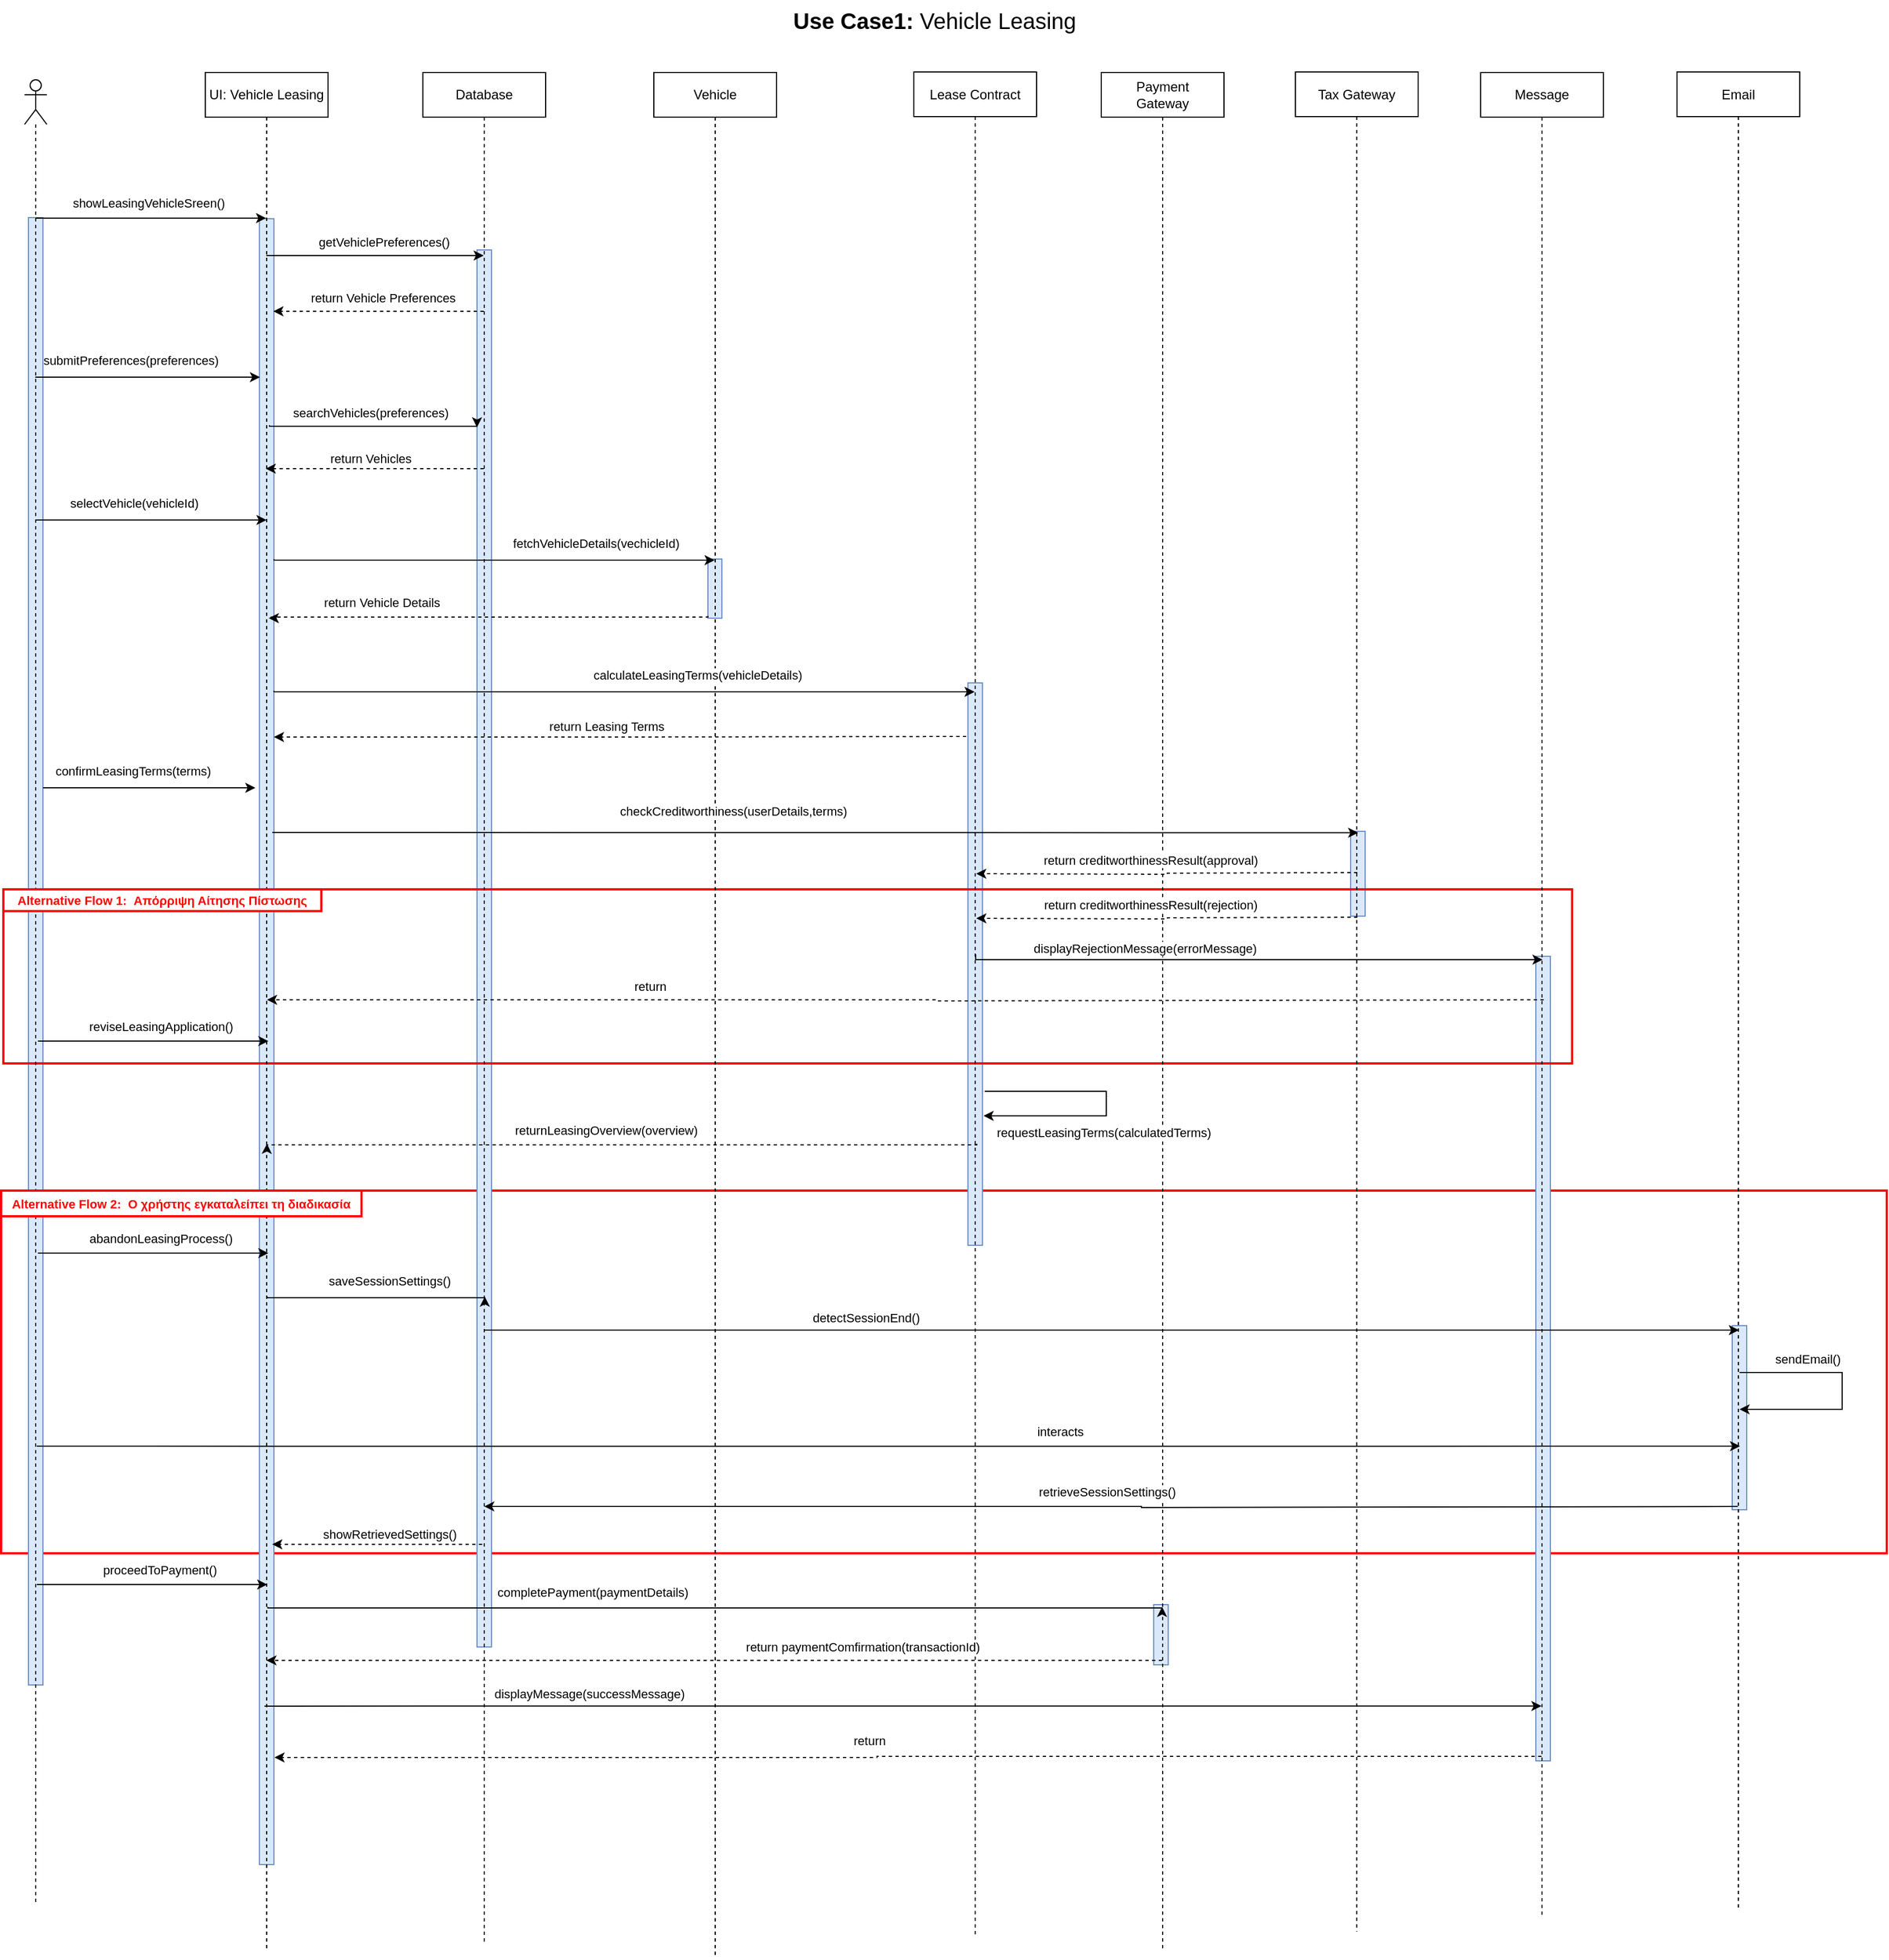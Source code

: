 <mxfile version="24.2.5" type="device" pages="9">
  <diagram name="Use Case 1 : Sequence" id="X5nYgyofVkyIiH-S4-DQ">
    <mxGraphModel dx="2652" dy="1422" grid="0" gridSize="10" guides="1" tooltips="1" connect="1" arrows="1" fold="1" page="0" pageScale="1" pageWidth="827" pageHeight="1169" math="0" shadow="0">
      <root>
        <mxCell id="0" />
        <mxCell id="1" parent="0" />
        <mxCell id="yuPSBtp--XTXEwSO5r7i-6" value="" style="rounded=0;whiteSpace=wrap;html=1;fillColor=#dae8fc;strokeColor=#6c8ebf;" parent="1" vertex="1">
          <mxGeometry x="97.5" y="266" width="12.5" height="53" as="geometry" />
        </mxCell>
        <mxCell id="deQ8QW3vT8apWx2ZHvul-122" value="" style="rounded=0;whiteSpace=wrap;html=1;fillColor=none;strokeColor=#FF0000;strokeWidth=2;" parent="1" vertex="1">
          <mxGeometry x="-536" y="832" width="1690" height="325" as="geometry" />
        </mxCell>
        <mxCell id="yuPSBtp--XTXEwSO5r7i-11" value="" style="rounded=0;whiteSpace=wrap;html=1;fillColor=#dae8fc;strokeColor=#6c8ebf;" parent="1" vertex="1">
          <mxGeometry x="497" y="1203" width="13" height="54" as="geometry" />
        </mxCell>
        <mxCell id="yuPSBtp--XTXEwSO5r7i-10" value="" style="rounded=0;whiteSpace=wrap;html=1;fillColor=#dae8fc;strokeColor=#6c8ebf;" parent="1" vertex="1">
          <mxGeometry x="1015.5" y="953" width="13" height="165" as="geometry" />
        </mxCell>
        <mxCell id="yuPSBtp--XTXEwSO5r7i-9" value="" style="rounded=0;whiteSpace=wrap;html=1;fillColor=#dae8fc;strokeColor=#6c8ebf;" parent="1" vertex="1">
          <mxGeometry x="839.5" y="622" width="13" height="721" as="geometry" />
        </mxCell>
        <mxCell id="yuPSBtp--XTXEwSO5r7i-8" value="" style="rounded=0;whiteSpace=wrap;html=1;fillColor=#dae8fc;strokeColor=#6c8ebf;" parent="1" vertex="1">
          <mxGeometry x="673.5" y="510" width="13" height="76" as="geometry" />
        </mxCell>
        <mxCell id="yuPSBtp--XTXEwSO5r7i-7" value="" style="rounded=0;whiteSpace=wrap;html=1;fillColor=#dae8fc;strokeColor=#6c8ebf;" parent="1" vertex="1">
          <mxGeometry x="330.5" y="377" width="13" height="504" as="geometry" />
        </mxCell>
        <mxCell id="yuPSBtp--XTXEwSO5r7i-5" value="" style="rounded=0;whiteSpace=wrap;html=1;fillColor=#dae8fc;strokeColor=#6c8ebf;" parent="1" vertex="1">
          <mxGeometry x="-109.5" y="-11" width="13" height="1252" as="geometry" />
        </mxCell>
        <mxCell id="yuPSBtp--XTXEwSO5r7i-4" value="" style="rounded=0;whiteSpace=wrap;html=1;fillColor=#dae8fc;strokeColor=#6c8ebf;" parent="1" vertex="1">
          <mxGeometry x="-304.5" y="-39" width="13" height="1475" as="geometry" />
        </mxCell>
        <mxCell id="yuPSBtp--XTXEwSO5r7i-1" value="" style="rounded=0;whiteSpace=wrap;html=1;fillColor=#dae8fc;strokeColor=#6c8ebf;" parent="1" vertex="1">
          <mxGeometry x="-511.5" y="-40" width="13" height="1315" as="geometry" />
        </mxCell>
        <mxCell id="deQ8QW3vT8apWx2ZHvul-93" value="" style="rounded=0;whiteSpace=wrap;html=1;fillColor=none;strokeColor=#FF0000;strokeWidth=2;" parent="1" vertex="1">
          <mxGeometry x="-534" y="562" width="1406" height="156" as="geometry" />
        </mxCell>
        <mxCell id="deQ8QW3vT8apWx2ZHvul-7" value="Payment&lt;div&gt;Gateway&lt;/div&gt;" style="shape=umlLifeline;perimeter=lifelinePerimeter;whiteSpace=wrap;html=1;container=1;dropTarget=0;collapsible=0;recursiveResize=0;outlineConnect=0;portConstraint=eastwest;newEdgeStyle={&quot;curved&quot;:0,&quot;rounded&quot;:0};" parent="1" vertex="1">
          <mxGeometry x="450" y="-170" width="110" height="1683" as="geometry" />
        </mxCell>
        <mxCell id="deQ8QW3vT8apWx2ZHvul-12" style="edgeStyle=orthogonalEdgeStyle;rounded=0;orthogonalLoop=1;jettySize=auto;html=1;curved=0;" parent="1" source="deQ8QW3vT8apWx2ZHvul-3" edge="1">
          <mxGeometry relative="1" as="geometry">
            <mxPoint x="-473.988" y="-40.0" as="sourcePoint" />
            <mxPoint x="-298.5" y="-39.512" as="targetPoint" />
            <Array as="points">
              <mxPoint x="-397" y="-40" />
            </Array>
          </mxGeometry>
        </mxCell>
        <mxCell id="deQ8QW3vT8apWx2ZHvul-13" value="showLeasingVehicleSreen()" style="edgeLabel;html=1;align=center;verticalAlign=middle;resizable=0;points=[];" parent="deQ8QW3vT8apWx2ZHvul-12" vertex="1" connectable="0">
          <mxGeometry x="-0.299" y="2" relative="1" as="geometry">
            <mxPoint x="28" y="-12" as="offset" />
          </mxGeometry>
        </mxCell>
        <mxCell id="deQ8QW3vT8apWx2ZHvul-20" value="submitPreferences(preferences)" style="edgeStyle=orthogonalEdgeStyle;rounded=0;orthogonalLoop=1;jettySize=auto;html=1;curved=0;" parent="1" edge="1">
          <mxGeometry x="-0.155" y="15" relative="1" as="geometry">
            <mxPoint x="-505.37" y="103" as="sourcePoint" />
            <mxPoint x="-304" y="103" as="targetPoint" />
            <mxPoint as="offset" />
          </mxGeometry>
        </mxCell>
        <mxCell id="deQ8QW3vT8apWx2ZHvul-63" style="edgeStyle=orthogonalEdgeStyle;rounded=0;orthogonalLoop=1;jettySize=auto;html=1;curved=0;" parent="1" edge="1">
          <mxGeometry relative="1" as="geometry">
            <mxPoint x="-503.996" y="1185.015" as="sourcePoint" />
            <mxPoint x="-297.5" y="1185.02" as="targetPoint" />
            <Array as="points">
              <mxPoint x="-361" y="1185.02" />
              <mxPoint x="-361" y="1185.02" />
            </Array>
          </mxGeometry>
        </mxCell>
        <mxCell id="deQ8QW3vT8apWx2ZHvul-64" value="proceedToPayment()" style="edgeLabel;html=1;align=center;verticalAlign=middle;resizable=0;points=[];" parent="deQ8QW3vT8apWx2ZHvul-63" vertex="1" connectable="0">
          <mxGeometry x="0.222" y="-3" relative="1" as="geometry">
            <mxPoint x="-16" y="-16" as="offset" />
          </mxGeometry>
        </mxCell>
        <mxCell id="deQ8QW3vT8apWx2ZHvul-3" value="" style="shape=umlLifeline;perimeter=lifelinePerimeter;whiteSpace=wrap;html=1;container=1;dropTarget=0;collapsible=0;recursiveResize=0;outlineConnect=0;portConstraint=eastwest;newEdgeStyle={&quot;curved&quot;:0,&quot;rounded&quot;:0};participant=umlActor;" parent="1" vertex="1">
          <mxGeometry x="-515" y="-163.5" width="20" height="1635.5" as="geometry" />
        </mxCell>
        <mxCell id="deQ8QW3vT8apWx2ZHvul-14" style="edgeStyle=orthogonalEdgeStyle;rounded=0;orthogonalLoop=1;jettySize=auto;html=1;curved=0;" parent="1" edge="1">
          <mxGeometry relative="1" as="geometry">
            <mxPoint x="-298.37" y="-6.0" as="sourcePoint" />
            <mxPoint x="-103.5" y="-6.0" as="targetPoint" />
          </mxGeometry>
        </mxCell>
        <mxCell id="deQ8QW3vT8apWx2ZHvul-15" value="getVehiclePreferences()" style="edgeLabel;html=1;align=center;verticalAlign=middle;resizable=0;points=[];" parent="deQ8QW3vT8apWx2ZHvul-14" vertex="1" connectable="0">
          <mxGeometry x="0.305" relative="1" as="geometry">
            <mxPoint x="-22" y="-12" as="offset" />
          </mxGeometry>
        </mxCell>
        <mxCell id="deQ8QW3vT8apWx2ZHvul-21" style="edgeStyle=orthogonalEdgeStyle;rounded=0;orthogonalLoop=1;jettySize=auto;html=1;curved=0;" parent="1" edge="1">
          <mxGeometry relative="1" as="geometry">
            <mxPoint x="-295.499" y="146.0" as="sourcePoint" />
            <mxPoint x="-109.5" y="148" as="targetPoint" />
            <Array as="points">
              <mxPoint x="-295.5" y="147" />
            </Array>
          </mxGeometry>
        </mxCell>
        <mxCell id="deQ8QW3vT8apWx2ZHvul-25" value="searchVehicles(preferences)" style="edgeLabel;html=1;align=center;verticalAlign=middle;resizable=0;points=[];" parent="deQ8QW3vT8apWx2ZHvul-21" vertex="1" connectable="0">
          <mxGeometry x="-0.219" relative="1" as="geometry">
            <mxPoint x="18" y="-12" as="offset" />
          </mxGeometry>
        </mxCell>
        <mxCell id="deQ8QW3vT8apWx2ZHvul-65" style="edgeStyle=orthogonalEdgeStyle;rounded=0;orthogonalLoop=1;jettySize=auto;html=1;curved=0;" parent="1" edge="1">
          <mxGeometry relative="1" as="geometry">
            <mxPoint x="-296.998" y="1204.997" as="sourcePoint" />
            <mxPoint x="504.5" y="1204.997" as="targetPoint" />
            <Array as="points">
              <mxPoint x="-297" y="1206" />
            </Array>
          </mxGeometry>
        </mxCell>
        <mxCell id="deQ8QW3vT8apWx2ZHvul-66" value="completePayment(paymentDetails)" style="edgeLabel;html=1;align=center;verticalAlign=middle;resizable=0;points=[];" parent="deQ8QW3vT8apWx2ZHvul-65" vertex="1" connectable="0">
          <mxGeometry x="-0.599" y="-1" relative="1" as="geometry">
            <mxPoint x="131" y="-15" as="offset" />
          </mxGeometry>
        </mxCell>
        <mxCell id="deQ8QW3vT8apWx2ZHvul-69" style="edgeStyle=orthogonalEdgeStyle;rounded=0;orthogonalLoop=1;jettySize=auto;html=1;curved=0;" parent="1" edge="1">
          <mxGeometry relative="1" as="geometry">
            <mxPoint x="-299.996" y="1293.94" as="sourcePoint" />
            <mxPoint x="844.5" y="1293.933" as="targetPoint" />
            <Array as="points">
              <mxPoint x="554" y="1294" />
              <mxPoint x="554" y="1294" />
            </Array>
          </mxGeometry>
        </mxCell>
        <mxCell id="deQ8QW3vT8apWx2ZHvul-70" value="displayMessage(successMessage)" style="edgeLabel;html=1;align=center;verticalAlign=middle;resizable=0;points=[];" parent="deQ8QW3vT8apWx2ZHvul-69" vertex="1" connectable="0">
          <mxGeometry x="-0.747" y="2" relative="1" as="geometry">
            <mxPoint x="146" y="-9" as="offset" />
          </mxGeometry>
        </mxCell>
        <mxCell id="deQ8QW3vT8apWx2ZHvul-99" style="edgeStyle=orthogonalEdgeStyle;rounded=0;orthogonalLoop=1;jettySize=auto;html=1;curved=0;" parent="1" edge="1">
          <mxGeometry relative="1" as="geometry">
            <mxPoint x="-297.452" y="926.996" as="sourcePoint" />
            <mxPoint x="-102.5" y="926.996" as="targetPoint" />
            <Array as="points">
              <mxPoint x="-298" y="928" />
            </Array>
          </mxGeometry>
        </mxCell>
        <mxCell id="deQ8QW3vT8apWx2ZHvul-100" value="saveSessionSettings()" style="edgeLabel;html=1;align=center;verticalAlign=middle;resizable=0;points=[];" parent="deQ8QW3vT8apWx2ZHvul-99" vertex="1" connectable="0">
          <mxGeometry x="0.329" y="-1" relative="1" as="geometry">
            <mxPoint x="-21" y="-16" as="offset" />
          </mxGeometry>
        </mxCell>
        <mxCell id="deQ8QW3vT8apWx2ZHvul-4" value="UI: Vehicle Leasing" style="shape=umlLifeline;perimeter=lifelinePerimeter;whiteSpace=wrap;html=1;container=1;dropTarget=0;collapsible=0;recursiveResize=0;outlineConnect=0;portConstraint=eastwest;newEdgeStyle={&quot;curved&quot;:0,&quot;rounded&quot;:0};" parent="1" vertex="1">
          <mxGeometry x="-353" y="-170" width="110" height="1684" as="geometry" />
        </mxCell>
        <mxCell id="deQ8QW3vT8apWx2ZHvul-37" style="edgeStyle=orthogonalEdgeStyle;rounded=0;orthogonalLoop=1;jettySize=auto;html=1;curved=0;dashed=1;" parent="1" edge="1">
          <mxGeometry relative="1" as="geometry">
            <mxPoint x="97.5" y="317" as="sourcePoint" />
            <mxPoint x="-296.11" y="319" as="targetPoint" />
            <Array as="points">
              <mxPoint x="97.89" y="318" />
              <mxPoint x="-295.11" y="318" />
              <mxPoint x="-295.11" y="319" />
            </Array>
          </mxGeometry>
        </mxCell>
        <mxCell id="deQ8QW3vT8apWx2ZHvul-39" value="return Vehicle Details" style="edgeLabel;html=1;align=center;verticalAlign=middle;resizable=0;points=[];" parent="deQ8QW3vT8apWx2ZHvul-37" vertex="1" connectable="0">
          <mxGeometry x="-0.159" y="-1" relative="1" as="geometry">
            <mxPoint x="-127" y="-12" as="offset" />
          </mxGeometry>
        </mxCell>
        <mxCell id="deQ8QW3vT8apWx2ZHvul-5" value="Vehicle" style="shape=umlLifeline;perimeter=lifelinePerimeter;whiteSpace=wrap;html=1;container=1;dropTarget=0;collapsible=0;recursiveResize=0;outlineConnect=0;portConstraint=eastwest;newEdgeStyle={&quot;curved&quot;:0,&quot;rounded&quot;:0};" parent="1" vertex="1">
          <mxGeometry x="49" y="-170" width="110" height="1690" as="geometry" />
        </mxCell>
        <mxCell id="deQ8QW3vT8apWx2ZHvul-47" style="edgeStyle=orthogonalEdgeStyle;rounded=0;orthogonalLoop=1;jettySize=auto;html=1;curved=0;dashed=1;" parent="1" edge="1">
          <mxGeometry relative="1" as="geometry">
            <mxPoint x="329" y="425" as="sourcePoint" />
            <mxPoint x="-291.505" y="425.5" as="targetPoint" />
          </mxGeometry>
        </mxCell>
        <mxCell id="deQ8QW3vT8apWx2ZHvul-48" value="return Leasing Terms&amp;nbsp;" style="edgeLabel;html=1;align=center;verticalAlign=middle;resizable=0;points=[];" parent="deQ8QW3vT8apWx2ZHvul-47" vertex="1" connectable="0">
          <mxGeometry x="0.036" y="-1" relative="1" as="geometry">
            <mxPoint y="-9" as="offset" />
          </mxGeometry>
        </mxCell>
        <mxCell id="deQ8QW3vT8apWx2ZHvul-61" style="edgeStyle=orthogonalEdgeStyle;rounded=0;orthogonalLoop=1;jettySize=auto;html=1;curved=0;dashed=1;" parent="1" edge="1">
          <mxGeometry relative="1" as="geometry">
            <mxPoint x="338.39" y="789.998" as="sourcePoint" />
            <mxPoint x="-297.676" y="789.998" as="targetPoint" />
            <Array as="points">
              <mxPoint x="338" y="791" />
            </Array>
          </mxGeometry>
        </mxCell>
        <mxCell id="deQ8QW3vT8apWx2ZHvul-62" value="returnLeasingOverview(overview)" style="edgeLabel;html=1;align=center;verticalAlign=middle;resizable=0;points=[];" parent="deQ8QW3vT8apWx2ZHvul-61" vertex="1" connectable="0">
          <mxGeometry x="-0.289" relative="1" as="geometry">
            <mxPoint x="-107" y="-13" as="offset" />
          </mxGeometry>
        </mxCell>
        <mxCell id="deQ8QW3vT8apWx2ZHvul-89" style="edgeStyle=orthogonalEdgeStyle;rounded=0;orthogonalLoop=1;jettySize=auto;html=1;curved=0;" parent="1" edge="1">
          <mxGeometry relative="1" as="geometry">
            <mxPoint x="337.447" y="620.267" as="sourcePoint" />
            <mxPoint x="845.5" y="625.0" as="targetPoint" />
            <Array as="points">
              <mxPoint x="337" y="625" />
            </Array>
          </mxGeometry>
        </mxCell>
        <mxCell id="deQ8QW3vT8apWx2ZHvul-90" value="displayRejectionMessage(errorMessage)" style="edgeLabel;html=1;align=center;verticalAlign=middle;resizable=0;points=[];" parent="deQ8QW3vT8apWx2ZHvul-89" vertex="1" connectable="0">
          <mxGeometry x="-0.808" relative="1" as="geometry">
            <mxPoint x="107" y="-10" as="offset" />
          </mxGeometry>
        </mxCell>
        <mxCell id="deQ8QW3vT8apWx2ZHvul-6" value="Lease Contract" style="shape=umlLifeline;perimeter=lifelinePerimeter;whiteSpace=wrap;html=1;container=1;dropTarget=0;collapsible=0;recursiveResize=0;outlineConnect=0;portConstraint=eastwest;newEdgeStyle={&quot;curved&quot;:0,&quot;rounded&quot;:0};" parent="1" vertex="1">
          <mxGeometry x="282" y="-170.5" width="110" height="1669.5" as="geometry" />
        </mxCell>
        <mxCell id="deQ8QW3vT8apWx2ZHvul-67" style="edgeStyle=orthogonalEdgeStyle;rounded=0;orthogonalLoop=1;jettySize=auto;html=1;curved=0;dashed=1;" parent="1" edge="1">
          <mxGeometry relative="1" as="geometry">
            <mxPoint x="504.5" y="1253" as="sourcePoint" />
            <mxPoint x="-298.214" y="1253.0" as="targetPoint" />
            <Array as="points">
              <mxPoint x="385" y="1253" />
              <mxPoint x="385" y="1253" />
            </Array>
          </mxGeometry>
        </mxCell>
        <mxCell id="deQ8QW3vT8apWx2ZHvul-68" value="return paymentComfirmation(transactionId)" style="edgeLabel;html=1;align=center;verticalAlign=middle;resizable=0;points=[];" parent="deQ8QW3vT8apWx2ZHvul-67" vertex="1" connectable="0">
          <mxGeometry x="-0.344" relative="1" as="geometry">
            <mxPoint x="-5" y="-12" as="offset" />
          </mxGeometry>
        </mxCell>
        <mxCell id="deQ8QW3vT8apWx2ZHvul-57" style="edgeStyle=orthogonalEdgeStyle;rounded=0;orthogonalLoop=1;jettySize=auto;html=1;curved=0;dashed=1;" parent="1" edge="1">
          <mxGeometry relative="1" as="geometry">
            <mxPoint x="679.5" y="547.005" as="sourcePoint" />
            <mxPoint x="337.912" y="548.005" as="targetPoint" />
            <Array as="points" />
          </mxGeometry>
        </mxCell>
        <mxCell id="deQ8QW3vT8apWx2ZHvul-58" value="return creditworthinessResult(approval)" style="edgeLabel;html=1;align=center;verticalAlign=middle;resizable=0;points=[];" parent="deQ8QW3vT8apWx2ZHvul-57" vertex="1" connectable="0">
          <mxGeometry x="0.53" y="-2" relative="1" as="geometry">
            <mxPoint x="75" y="-10" as="offset" />
          </mxGeometry>
        </mxCell>
        <mxCell id="deQ8QW3vT8apWx2ZHvul-8" value="Tax Gateway" style="shape=umlLifeline;perimeter=lifelinePerimeter;whiteSpace=wrap;html=1;container=1;dropTarget=0;collapsible=0;recursiveResize=0;outlineConnect=0;portConstraint=eastwest;newEdgeStyle={&quot;curved&quot;:0,&quot;rounded&quot;:0};" parent="1" vertex="1">
          <mxGeometry x="624" y="-170.5" width="110" height="1666.5" as="geometry" />
        </mxCell>
        <mxCell id="deQ8QW3vT8apWx2ZHvul-9" value="Message" style="shape=umlLifeline;perimeter=lifelinePerimeter;whiteSpace=wrap;html=1;container=1;dropTarget=0;collapsible=0;recursiveResize=0;outlineConnect=0;portConstraint=eastwest;newEdgeStyle={&quot;curved&quot;:0,&quot;rounded&quot;:0};" parent="1" vertex="1">
          <mxGeometry x="790" y="-170" width="110" height="1654" as="geometry" />
        </mxCell>
        <mxCell id="deQ8QW3vT8apWx2ZHvul-16" style="edgeStyle=orthogonalEdgeStyle;rounded=0;orthogonalLoop=1;jettySize=auto;html=1;curved=0;dashed=1;" parent="1" edge="1">
          <mxGeometry relative="1" as="geometry">
            <mxPoint x="-103.5" y="44.0" as="sourcePoint" />
            <mxPoint x="-292" y="44" as="targetPoint" />
          </mxGeometry>
        </mxCell>
        <mxCell id="deQ8QW3vT8apWx2ZHvul-17" value="return Vehicle Preferences" style="edgeLabel;html=1;align=center;verticalAlign=middle;resizable=0;points=[];" parent="deQ8QW3vT8apWx2ZHvul-16" vertex="1" connectable="0">
          <mxGeometry x="-0.038" relative="1" as="geometry">
            <mxPoint y="-12" as="offset" />
          </mxGeometry>
        </mxCell>
        <mxCell id="deQ8QW3vT8apWx2ZHvul-28" style="edgeStyle=orthogonalEdgeStyle;rounded=0;orthogonalLoop=1;jettySize=auto;html=1;curved=0;dashed=1;" parent="1" edge="1">
          <mxGeometry relative="1" as="geometry">
            <mxPoint x="-103.5" y="184.997" as="sourcePoint" />
            <mxPoint x="-298.833" y="184.997" as="targetPoint" />
            <Array as="points">
              <mxPoint x="-220" y="184.93" />
              <mxPoint x="-220" y="184.93" />
            </Array>
          </mxGeometry>
        </mxCell>
        <mxCell id="deQ8QW3vT8apWx2ZHvul-29" value="return Vehicles" style="edgeLabel;html=1;align=center;verticalAlign=middle;resizable=0;points=[];" parent="deQ8QW3vT8apWx2ZHvul-28" vertex="1" connectable="0">
          <mxGeometry x="0.107" y="-2" relative="1" as="geometry">
            <mxPoint x="6" y="-7" as="offset" />
          </mxGeometry>
        </mxCell>
        <mxCell id="deQ8QW3vT8apWx2ZHvul-104" style="edgeStyle=orthogonalEdgeStyle;rounded=0;orthogonalLoop=1;jettySize=auto;html=1;curved=0;" parent="1" edge="1">
          <mxGeometry relative="1" as="geometry">
            <mxPoint x="-102.553" y="957.003" as="sourcePoint" />
            <mxPoint x="1021.5" y="957" as="targetPoint" />
            <Array as="points">
              <mxPoint x="727" y="957" />
              <mxPoint x="727" y="957" />
            </Array>
          </mxGeometry>
        </mxCell>
        <mxCell id="deQ8QW3vT8apWx2ZHvul-105" value="detectSessionEnd()" style="edgeLabel;html=1;align=center;verticalAlign=middle;resizable=0;points=[];" parent="deQ8QW3vT8apWx2ZHvul-104" vertex="1" connectable="0">
          <mxGeometry x="0.024" y="1" relative="1" as="geometry">
            <mxPoint x="-234" y="-10" as="offset" />
          </mxGeometry>
        </mxCell>
        <mxCell id="deQ8QW3vT8apWx2ZHvul-10" value="Database" style="shape=umlLifeline;perimeter=lifelinePerimeter;whiteSpace=wrap;html=1;container=1;dropTarget=0;collapsible=0;recursiveResize=0;outlineConnect=0;portConstraint=eastwest;newEdgeStyle={&quot;curved&quot;:0,&quot;rounded&quot;:0};" parent="1" vertex="1">
          <mxGeometry x="-158" y="-170" width="110" height="1678" as="geometry" />
        </mxCell>
        <mxCell id="deQ8QW3vT8apWx2ZHvul-31" value="selectVehicle(vehicleId)" style="edgeStyle=orthogonalEdgeStyle;rounded=0;orthogonalLoop=1;jettySize=auto;html=1;curved=0;" parent="1" edge="1">
          <mxGeometry x="-0.155" y="15" relative="1" as="geometry">
            <mxPoint x="-505.0" y="231" as="sourcePoint" />
            <mxPoint x="-298.13" y="231" as="targetPoint" />
            <mxPoint as="offset" />
          </mxGeometry>
        </mxCell>
        <mxCell id="deQ8QW3vT8apWx2ZHvul-49" value="confirmLeasingTerms(terms)" style="edgeStyle=orthogonalEdgeStyle;rounded=0;orthogonalLoop=1;jettySize=auto;html=1;curved=0;" parent="1" edge="1">
          <mxGeometry x="-0.155" y="15" relative="1" as="geometry">
            <mxPoint x="-498.5" y="471" as="sourcePoint" />
            <mxPoint x="-308.13" y="471" as="targetPoint" />
            <mxPoint as="offset" />
          </mxGeometry>
        </mxCell>
        <mxCell id="deQ8QW3vT8apWx2ZHvul-59" style="edgeStyle=orthogonalEdgeStyle;rounded=0;orthogonalLoop=1;jettySize=auto;html=1;curved=0;exitX=0.486;exitY=0.772;exitDx=0;exitDy=0;exitPerimeter=0;" parent="1" edge="1">
          <mxGeometry relative="1" as="geometry">
            <mxPoint x="345.48" y="743.0" as="sourcePoint" />
            <mxPoint x="344.504" y="765.0" as="targetPoint" />
            <Array as="points">
              <mxPoint x="454.48" y="743" />
              <mxPoint x="454.48" y="765" />
            </Array>
          </mxGeometry>
        </mxCell>
        <mxCell id="deQ8QW3vT8apWx2ZHvul-60" value="requestLeasingTerms(calculatedTerms)" style="edgeLabel;html=1;align=center;verticalAlign=middle;resizable=0;points=[];" parent="deQ8QW3vT8apWx2ZHvul-59" vertex="1" connectable="0">
          <mxGeometry x="-0.797" y="1" relative="1" as="geometry">
            <mxPoint x="82" y="38" as="offset" />
          </mxGeometry>
        </mxCell>
        <mxCell id="deQ8QW3vT8apWx2ZHvul-71" style="edgeStyle=orthogonalEdgeStyle;rounded=0;orthogonalLoop=1;jettySize=auto;html=1;curved=0;dashed=1;" parent="1" edge="1">
          <mxGeometry relative="1" as="geometry">
            <mxPoint x="844.5" y="1339" as="sourcePoint" />
            <mxPoint x="-291" y="1340" as="targetPoint" />
            <Array as="points">
              <mxPoint x="249" y="1339" />
              <mxPoint x="249" y="1340" />
            </Array>
          </mxGeometry>
        </mxCell>
        <mxCell id="deQ8QW3vT8apWx2ZHvul-72" value="return" style="edgeLabel;html=1;align=center;verticalAlign=middle;resizable=0;points=[];" parent="deQ8QW3vT8apWx2ZHvul-71" vertex="1" connectable="0">
          <mxGeometry x="-0.344" relative="1" as="geometry">
            <mxPoint x="-230" y="-14" as="offset" />
          </mxGeometry>
        </mxCell>
        <mxCell id="deQ8QW3vT8apWx2ZHvul-80" style="edgeStyle=orthogonalEdgeStyle;rounded=0;orthogonalLoop=1;jettySize=auto;html=1;curved=0;" parent="1" edge="1">
          <mxGeometry relative="1" as="geometry">
            <mxPoint x="-502.996" y="697.995" as="sourcePoint" />
            <mxPoint x="-296.5" y="698" as="targetPoint" />
            <Array as="points">
              <mxPoint x="-360" y="698" />
              <mxPoint x="-360" y="698" />
            </Array>
          </mxGeometry>
        </mxCell>
        <mxCell id="deQ8QW3vT8apWx2ZHvul-81" value="reviseLeasingApplication()" style="edgeLabel;html=1;align=center;verticalAlign=middle;resizable=0;points=[];" parent="deQ8QW3vT8apWx2ZHvul-80" vertex="1" connectable="0">
          <mxGeometry x="0.222" y="-3" relative="1" as="geometry">
            <mxPoint x="-16" y="-16" as="offset" />
          </mxGeometry>
        </mxCell>
        <mxCell id="deQ8QW3vT8apWx2ZHvul-84" style="edgeStyle=orthogonalEdgeStyle;rounded=0;orthogonalLoop=1;jettySize=auto;html=1;curved=0;" parent="1" edge="1">
          <mxGeometry relative="1" as="geometry">
            <mxPoint x="-292" y="511" as="sourcePoint" />
            <mxPoint x="680.25" y="511.25" as="targetPoint" />
            <Array as="points">
              <mxPoint x="-293" y="511" />
            </Array>
          </mxGeometry>
        </mxCell>
        <mxCell id="deQ8QW3vT8apWx2ZHvul-85" value="checkCreditworthiness(userDetails,terms)" style="edgeLabel;html=1;align=center;verticalAlign=middle;resizable=0;points=[];" parent="deQ8QW3vT8apWx2ZHvul-84" vertex="1" connectable="0">
          <mxGeometry x="-0.134" relative="1" as="geometry">
            <mxPoint x="-8" y="-19" as="offset" />
          </mxGeometry>
        </mxCell>
        <mxCell id="deQ8QW3vT8apWx2ZHvul-87" style="edgeStyle=orthogonalEdgeStyle;rounded=0;orthogonalLoop=1;jettySize=auto;html=1;curved=0;dashed=1;" parent="1" edge="1">
          <mxGeometry relative="1" as="geometry">
            <mxPoint x="679.59" y="587.005" as="sourcePoint" />
            <mxPoint x="338.002" y="588.005" as="targetPoint" />
            <Array as="points" />
          </mxGeometry>
        </mxCell>
        <mxCell id="deQ8QW3vT8apWx2ZHvul-88" value="return creditworthinessResult(rejection)" style="edgeLabel;html=1;align=center;verticalAlign=middle;resizable=0;points=[];" parent="deQ8QW3vT8apWx2ZHvul-87" vertex="1" connectable="0">
          <mxGeometry x="0.53" y="-2" relative="1" as="geometry">
            <mxPoint x="75" y="-10" as="offset" />
          </mxGeometry>
        </mxCell>
        <mxCell id="deQ8QW3vT8apWx2ZHvul-91" style="edgeStyle=orthogonalEdgeStyle;rounded=0;orthogonalLoop=1;jettySize=auto;html=1;curved=0;dashed=1;" parent="1" edge="1">
          <mxGeometry relative="1" as="geometry">
            <mxPoint x="846.59" y="661.005" as="sourcePoint" />
            <mxPoint x="-297.676" y="661" as="targetPoint" />
            <Array as="points">
              <mxPoint x="302" y="662" />
            </Array>
          </mxGeometry>
        </mxCell>
        <mxCell id="deQ8QW3vT8apWx2ZHvul-92" value="return&amp;nbsp;" style="edgeLabel;html=1;align=center;verticalAlign=middle;resizable=0;points=[];" parent="deQ8QW3vT8apWx2ZHvul-91" vertex="1" connectable="0">
          <mxGeometry x="0.53" y="-2" relative="1" as="geometry">
            <mxPoint x="75" y="-10" as="offset" />
          </mxGeometry>
        </mxCell>
        <mxCell id="deQ8QW3vT8apWx2ZHvul-95" value="&lt;font style=&quot;font-size: 11px;&quot;&gt;&lt;b style=&quot;font-family: Calibri, sans-serif; text-align: start; background-color: initial;&quot;&gt;&lt;span style=&quot;color: red;&quot; lang=&quot;EN-US&quot;&gt;Alternative&lt;/span&gt;&lt;span style=&quot;color: red;&quot; lang=&quot;EN-US&quot;&gt; &lt;/span&gt;&lt;/b&gt;&lt;b style=&quot;font-family: Calibri, sans-serif; text-align: start; background-color: initial;&quot;&gt;&lt;span style=&quot;color: red;&quot; lang=&quot;EN-US&quot;&gt;Flow&lt;/span&gt;&lt;span style=&quot;color: red;&quot; lang=&quot;EN-US&quot;&gt; &lt;/span&gt;&lt;/b&gt;&lt;b style=&quot;font-family: Calibri, sans-serif; text-align: start; background-color: initial;&quot;&gt;&lt;span style=&quot;color: red;&quot; lang=&quot;EN-US&quot;&gt;1&lt;/span&gt;&lt;span style=&quot;color: red;&quot;&gt;: &amp;nbsp;Απόρριψη Αίτησης Πίστωσης&lt;/span&gt;&lt;/b&gt;&lt;/font&gt;&lt;p style=&quot;margin: 0cm; font-size: 12pt; font-family: Calibri, sans-serif; text-align: start;&quot; class=&quot;MsoNormal&quot;&gt;&lt;b&gt;&lt;span style=&quot;color: red;&quot;&gt;&lt;/span&gt;&lt;/b&gt;&lt;/p&gt;" style="rounded=0;whiteSpace=wrap;html=1;fillColor=default;strokeColor=#FF0000;strokeWidth=2;" parent="1" vertex="1">
          <mxGeometry x="-534" y="562" width="285" height="19.5" as="geometry" />
        </mxCell>
        <mxCell id="deQ8QW3vT8apWx2ZHvul-97" style="edgeStyle=orthogonalEdgeStyle;rounded=0;orthogonalLoop=1;jettySize=auto;html=1;curved=0;" parent="1" edge="1">
          <mxGeometry relative="1" as="geometry">
            <mxPoint x="-502.996" y="887.995" as="sourcePoint" />
            <mxPoint x="-296.5" y="888" as="targetPoint" />
            <Array as="points">
              <mxPoint x="-360" y="888" />
              <mxPoint x="-360" y="888" />
            </Array>
          </mxGeometry>
        </mxCell>
        <mxCell id="deQ8QW3vT8apWx2ZHvul-98" value="abandonLeasingProcess()" style="edgeLabel;html=1;align=center;verticalAlign=middle;resizable=0;points=[];" parent="deQ8QW3vT8apWx2ZHvul-97" vertex="1" connectable="0">
          <mxGeometry x="0.222" y="-3" relative="1" as="geometry">
            <mxPoint x="-16" y="-16" as="offset" />
          </mxGeometry>
        </mxCell>
        <mxCell id="deQ8QW3vT8apWx2ZHvul-115" style="edgeStyle=orthogonalEdgeStyle;rounded=0;orthogonalLoop=1;jettySize=auto;html=1;curved=0;" parent="1" edge="1">
          <mxGeometry relative="1" as="geometry">
            <mxPoint x="1020.49" y="1115.024" as="sourcePoint" />
            <mxPoint x="-102.998" y="1115.044" as="targetPoint" />
            <Array as="points">
              <mxPoint x="485.99" y="1116.02" />
            </Array>
          </mxGeometry>
        </mxCell>
        <mxCell id="deQ8QW3vT8apWx2ZHvul-116" value="retrieveSessionSettings()" style="edgeLabel;html=1;align=center;verticalAlign=middle;resizable=0;points=[];" parent="deQ8QW3vT8apWx2ZHvul-115" vertex="1" connectable="0">
          <mxGeometry x="-0.126" y="4" relative="1" as="geometry">
            <mxPoint x="-74" y="-18" as="offset" />
          </mxGeometry>
        </mxCell>
        <mxCell id="deQ8QW3vT8apWx2ZHvul-102" value="Email" style="shape=umlLifeline;perimeter=lifelinePerimeter;whiteSpace=wrap;html=1;container=1;dropTarget=0;collapsible=0;recursiveResize=0;outlineConnect=0;portConstraint=eastwest;newEdgeStyle={&quot;curved&quot;:0,&quot;rounded&quot;:0};" parent="1" vertex="1">
          <mxGeometry x="966" y="-170.5" width="110" height="1647.5" as="geometry" />
        </mxCell>
        <mxCell id="deQ8QW3vT8apWx2ZHvul-106" style="edgeStyle=orthogonalEdgeStyle;rounded=0;orthogonalLoop=1;jettySize=auto;html=1;curved=0;" parent="1" edge="1">
          <mxGeometry relative="1" as="geometry">
            <mxPoint x="1022.056" y="995.002" as="sourcePoint" />
            <mxPoint x="1022.056" y="1027.98" as="targetPoint" />
            <Array as="points">
              <mxPoint x="1114" y="994.98" />
              <mxPoint x="1114" y="1027.98" />
            </Array>
          </mxGeometry>
        </mxCell>
        <mxCell id="deQ8QW3vT8apWx2ZHvul-107" value="sendEmail()" style="edgeLabel;html=1;align=center;verticalAlign=middle;resizable=0;points=[];" parent="deQ8QW3vT8apWx2ZHvul-106" vertex="1" connectable="0">
          <mxGeometry x="-0.448" y="1" relative="1" as="geometry">
            <mxPoint x="1" y="-11" as="offset" />
          </mxGeometry>
        </mxCell>
        <mxCell id="deQ8QW3vT8apWx2ZHvul-113" style="edgeStyle=orthogonalEdgeStyle;rounded=0;orthogonalLoop=1;jettySize=auto;html=1;curved=0;" parent="1" edge="1">
          <mxGeometry relative="1" as="geometry">
            <mxPoint x="-503.996" y="1061.055" as="sourcePoint" />
            <mxPoint x="1022.5" y="1060.997" as="targetPoint" />
            <Array as="points">
              <mxPoint x="648" y="1061.35" />
              <mxPoint x="648" y="1061.35" />
            </Array>
          </mxGeometry>
        </mxCell>
        <mxCell id="deQ8QW3vT8apWx2ZHvul-114" value="interacts" style="edgeLabel;html=1;align=center;verticalAlign=middle;resizable=0;points=[];" parent="deQ8QW3vT8apWx2ZHvul-113" vertex="1" connectable="0">
          <mxGeometry x="0.222" y="-3" relative="1" as="geometry">
            <mxPoint x="-16" y="-16" as="offset" />
          </mxGeometry>
        </mxCell>
        <mxCell id="deQ8QW3vT8apWx2ZHvul-120" value="" style="endArrow=classic;html=1;rounded=0;dashed=1;" parent="1" edge="1">
          <mxGeometry width="50" height="50" relative="1" as="geometry">
            <mxPoint x="-104.81" y="1149" as="sourcePoint" />
            <mxPoint x="-293.0" y="1149" as="targetPoint" />
          </mxGeometry>
        </mxCell>
        <mxCell id="deQ8QW3vT8apWx2ZHvul-121" value="showRetrievedSettings()" style="edgeLabel;html=1;align=center;verticalAlign=middle;resizable=0;points=[];" parent="deQ8QW3vT8apWx2ZHvul-120" vertex="1" connectable="0">
          <mxGeometry x="-0.133" y="1" relative="1" as="geometry">
            <mxPoint x="-2" y="-10" as="offset" />
          </mxGeometry>
        </mxCell>
        <mxCell id="deQ8QW3vT8apWx2ZHvul-124" value="&lt;span style=&quot;forced-color-adjust: none; color: rgb(0, 0, 0); font-family: Helvetica; font-size: 20px; font-style: normal; font-variant-ligatures: normal; font-variant-caps: normal; letter-spacing: normal; orphans: 2; text-align: left; text-indent: 0px; text-transform: none; widows: 2; word-spacing: 0px; -webkit-text-stroke-width: 0px; white-space: normal; background-color: rgb(255, 255, 255); text-decoration-thickness: initial; text-decoration-style: initial; text-decoration-color: initial;&quot;&gt;&lt;span lang=&quot;EN-US&quot; style=&quot;forced-color-adjust: none;&quot;&gt;&lt;b&gt;Use Case1:&amp;nbsp;&lt;/b&gt;Vehicle&lt;/span&gt;&lt;/span&gt;&lt;span lang=&quot;EN-US&quot; style=&quot;forced-color-adjust: none; color: rgb(0, 0, 0); font-family: Helvetica; font-size: 20px; font-style: normal; font-variant-ligatures: normal; font-variant-caps: normal; font-weight: 400; letter-spacing: normal; orphans: 2; text-align: left; text-indent: 0px; text-transform: none; widows: 2; word-spacing: 0px; -webkit-text-stroke-width: 0px; white-space: normal; background-color: rgb(255, 255, 255); text-decoration-thickness: initial; text-decoration-style: initial; text-decoration-color: initial;&quot;&gt;&amp;nbsp;Leasing&lt;/span&gt;" style="text;whiteSpace=wrap;html=1;" parent="1" vertex="1">
          <mxGeometry x="172" y="-235" width="290" height="46" as="geometry" />
        </mxCell>
        <mxCell id="8pIMH9SOAo7j8ZP5-yna-1" value="&lt;p style=&quot;margin: 0cm; font-family: Calibri, sans-serif; text-align: start; font-size: 11px;&quot; class=&quot;MsoNormal&quot;&gt;&lt;b&gt;&lt;span style=&quot;color: red;&quot; lang=&quot;EN-US&quot;&gt;Alternative&lt;/span&gt;&lt;span style=&quot;color: red;&quot; lang=&quot;EN-US&quot;&gt; &lt;/span&gt;&lt;/b&gt;&lt;b&gt;&lt;span style=&quot;color: red;&quot; lang=&quot;EN-US&quot;&gt;Flow&lt;/span&gt;&lt;span style=&quot;color: red;&quot; lang=&quot;EN-US&quot;&gt; &lt;/span&gt;&lt;span style=&quot;color: red;&quot;&gt;2:&amp;nbsp;&amp;nbsp;&lt;/span&gt;&lt;/b&gt;&lt;b style=&quot;background-color: initial;&quot;&gt;&lt;span style=&quot;color: red;&quot;&gt;Ο χρήστης&amp;nbsp;&lt;/span&gt;&lt;/b&gt;&lt;b style=&quot;background-color: initial;&quot;&gt;&lt;span style=&quot;color: red;&quot;&gt;εγκαταλείπει τη διαδικασία&lt;/span&gt;&lt;/b&gt;&lt;/p&gt;&lt;p style=&quot;margin: 0cm; font-size: 12pt; font-family: Calibri, sans-serif; text-align: start;&quot; class=&quot;MsoNormal&quot;&gt;&lt;b&gt;&lt;span style=&quot;color: red;&quot;&gt;&lt;/span&gt;&lt;/b&gt;&lt;/p&gt;" style="rounded=0;whiteSpace=wrap;html=1;fillColor=default;strokeColor=#FF0000;strokeWidth=2;" parent="1" vertex="1">
          <mxGeometry x="-536" y="832" width="323" height="23" as="geometry" />
        </mxCell>
        <mxCell id="-xOBFFDaX5AFCzN0I0iK-1" style="edgeStyle=orthogonalEdgeStyle;rounded=0;orthogonalLoop=1;jettySize=auto;html=1;curved=0;" edge="1" parent="1" target="deQ8QW3vT8apWx2ZHvul-5">
          <mxGeometry relative="1" as="geometry">
            <mxPoint x="-291.499" y="266.0" as="sourcePoint" />
            <mxPoint x="-96" y="267" as="targetPoint" />
            <Array as="points">
              <mxPoint x="-291" y="267" />
            </Array>
          </mxGeometry>
        </mxCell>
        <mxCell id="-xOBFFDaX5AFCzN0I0iK-2" value="fetchVehicleDetails(vechicleId)" style="edgeLabel;html=1;align=center;verticalAlign=middle;resizable=0;points=[];" vertex="1" connectable="0" parent="-xOBFFDaX5AFCzN0I0iK-1">
          <mxGeometry x="-0.219" relative="1" as="geometry">
            <mxPoint x="135" y="-15" as="offset" />
          </mxGeometry>
        </mxCell>
        <mxCell id="-xOBFFDaX5AFCzN0I0iK-6" style="edgeStyle=orthogonalEdgeStyle;rounded=0;orthogonalLoop=1;jettySize=auto;html=1;curved=0;" edge="1" parent="1" target="deQ8QW3vT8apWx2ZHvul-6">
          <mxGeometry relative="1" as="geometry">
            <mxPoint x="-291.499" y="384.0" as="sourcePoint" />
            <mxPoint x="104" y="385" as="targetPoint" />
            <Array as="points">
              <mxPoint x="-291" y="385" />
            </Array>
          </mxGeometry>
        </mxCell>
        <mxCell id="-xOBFFDaX5AFCzN0I0iK-7" value="calculateLeasingTerms(vehicleDetails)" style="edgeLabel;html=1;align=center;verticalAlign=middle;resizable=0;points=[];" vertex="1" connectable="0" parent="-xOBFFDaX5AFCzN0I0iK-6">
          <mxGeometry x="-0.219" relative="1" as="geometry">
            <mxPoint x="135" y="-15" as="offset" />
          </mxGeometry>
        </mxCell>
      </root>
    </mxGraphModel>
  </diagram>
  <diagram id="IIVZAtRAUTCy35kx5BC_" name="Use Case 2 : Sequence">
    <mxGraphModel dx="3237" dy="1744" grid="0" gridSize="10" guides="1" tooltips="1" connect="1" arrows="1" fold="1" page="0" pageScale="1" pageWidth="827" pageHeight="1169" math="0" shadow="0">
      <root>
        <mxCell id="0" />
        <mxCell id="1" parent="0" />
        <mxCell id="6vWtOMhTuLkTKFfOUs-I-1" value="" style="rounded=0;whiteSpace=wrap;html=1;fillColor=#dae8fc;strokeColor=#6c8ebf;" parent="1" vertex="1">
          <mxGeometry x="-511.5" y="-49" width="13" height="974" as="geometry" />
        </mxCell>
        <mxCell id="3DL7RR5Xt1woMZlTypvg-2" value="" style="rounded=0;whiteSpace=wrap;html=1;fillColor=#dae8fc;strokeColor=#6c8ebf;" parent="1" vertex="1">
          <mxGeometry x="498.5" y="855" width="13" height="140" as="geometry" />
        </mxCell>
        <mxCell id="Z2_ErlHHfiVsEHAHlVY7-13" value="" style="rounded=0;whiteSpace=wrap;html=1;fillColor=none;strokeColor=#FF0000;strokeWidth=2;" parent="1" vertex="1">
          <mxGeometry x="-532" y="1021" width="1580" height="165" as="geometry" />
        </mxCell>
        <mxCell id="2lRKnvNaWFVIqxsp9pRc-9" value="" style="rounded=0;whiteSpace=wrap;html=1;fillColor=#dae8fc;strokeColor=#6c8ebf;" parent="1" vertex="1">
          <mxGeometry x="1014.5" y="513" width="13" height="736" as="geometry" />
        </mxCell>
        <mxCell id="2lRKnvNaWFVIqxsp9pRc-8" value="" style="rounded=0;whiteSpace=wrap;html=1;fillColor=#dae8fc;strokeColor=#6c8ebf;" parent="1" vertex="1">
          <mxGeometry x="672.5" y="898" width="13" height="150" as="geometry" />
        </mxCell>
        <mxCell id="2lRKnvNaWFVIqxsp9pRc-7" value="" style="rounded=0;whiteSpace=wrap;html=1;fillColor=#dae8fc;strokeColor=#6c8ebf;" parent="1" vertex="1">
          <mxGeometry x="838.5" y="176" width="13" height="34" as="geometry" />
        </mxCell>
        <mxCell id="2lRKnvNaWFVIqxsp9pRc-6" value="" style="rounded=0;whiteSpace=wrap;html=1;fillColor=#dae8fc;strokeColor=#6c8ebf;" parent="1" vertex="1">
          <mxGeometry x="330.5" y="239" width="13" height="872" as="geometry" />
        </mxCell>
        <mxCell id="2lRKnvNaWFVIqxsp9pRc-5" value="" style="rounded=0;whiteSpace=wrap;html=1;fillColor=#dae8fc;strokeColor=#6c8ebf;" parent="1" vertex="1">
          <mxGeometry x="97.5" y="667" width="13" height="50" as="geometry" />
        </mxCell>
        <mxCell id="2lRKnvNaWFVIqxsp9pRc-4" value="" style="rounded=0;whiteSpace=wrap;html=1;fillColor=#dae8fc;strokeColor=#6c8ebf;" parent="1" vertex="1">
          <mxGeometry x="-109.5" y="-4" width="13" height="1314" as="geometry" />
        </mxCell>
        <mxCell id="2lRKnvNaWFVIqxsp9pRc-1" value="" style="rounded=0;whiteSpace=wrap;html=1;fillColor=#dae8fc;strokeColor=#6c8ebf;" parent="1" vertex="1">
          <mxGeometry x="-315" y="-41" width="13" height="1352" as="geometry" />
        </mxCell>
        <mxCell id="Z2_ErlHHfiVsEHAHlVY7-1" value="" style="rounded=0;whiteSpace=wrap;html=1;fillColor=none;strokeColor=#FF0000;strokeWidth=2;" parent="1" vertex="1">
          <mxGeometry x="-531" y="402" width="1590" height="168" as="geometry" />
        </mxCell>
        <mxCell id="FH0XTAnWOD5aJ_sdvOGN-1" value="QR Code" style="shape=umlLifeline;perimeter=lifelinePerimeter;whiteSpace=wrap;html=1;container=1;dropTarget=0;collapsible=0;recursiveResize=0;outlineConnect=0;portConstraint=eastwest;newEdgeStyle={&quot;curved&quot;:0,&quot;rounded&quot;:0};" parent="1" vertex="1">
          <mxGeometry x="450" y="-170" width="110" height="1563" as="geometry" />
        </mxCell>
        <mxCell id="FH0XTAnWOD5aJ_sdvOGN-2" value="" style="shape=umlLifeline;perimeter=lifelinePerimeter;whiteSpace=wrap;html=1;container=1;dropTarget=0;collapsible=0;recursiveResize=0;outlineConnect=0;portConstraint=eastwest;newEdgeStyle={&quot;curved&quot;:0,&quot;rounded&quot;:0};participant=umlActor;" parent="1" vertex="1">
          <mxGeometry x="-515" y="-163.5" width="20" height="1535.5" as="geometry" />
        </mxCell>
        <mxCell id="FH0XTAnWOD5aJ_sdvOGN-3" value="UI: Vehicle Pickup" style="shape=umlLifeline;perimeter=lifelinePerimeter;whiteSpace=wrap;html=1;container=1;dropTarget=0;collapsible=0;recursiveResize=0;outlineConnect=0;portConstraint=eastwest;newEdgeStyle={&quot;curved&quot;:0,&quot;rounded&quot;:0};" parent="1" vertex="1">
          <mxGeometry x="-383" y="-170" width="147" height="1555" as="geometry" />
        </mxCell>
        <mxCell id="FH0XTAnWOD5aJ_sdvOGN-4" value="Calendar" style="shape=umlLifeline;perimeter=lifelinePerimeter;whiteSpace=wrap;html=1;container=1;dropTarget=0;collapsible=0;recursiveResize=0;outlineConnect=0;portConstraint=eastwest;newEdgeStyle={&quot;curved&quot;:0,&quot;rounded&quot;:0};" parent="1" vertex="1">
          <mxGeometry x="49" y="-170" width="110" height="1550" as="geometry" />
        </mxCell>
        <mxCell id="FH0XTAnWOD5aJ_sdvOGN-5" value="Dealership" style="shape=umlLifeline;perimeter=lifelinePerimeter;whiteSpace=wrap;html=1;container=1;dropTarget=0;collapsible=0;recursiveResize=0;outlineConnect=0;portConstraint=eastwest;newEdgeStyle={&quot;curved&quot;:0,&quot;rounded&quot;:0};" parent="1" vertex="1">
          <mxGeometry x="282" y="-170.5" width="110" height="1546.5" as="geometry" />
        </mxCell>
        <mxCell id="FH0XTAnWOD5aJ_sdvOGN-6" value="Digital Wallet" style="shape=umlLifeline;perimeter=lifelinePerimeter;whiteSpace=wrap;html=1;container=1;dropTarget=0;collapsible=0;recursiveResize=0;outlineConnect=0;portConstraint=eastwest;newEdgeStyle={&quot;curved&quot;:0,&quot;rounded&quot;:0};" parent="1" vertex="1">
          <mxGeometry x="624" y="-170.5" width="110" height="1570.5" as="geometry" />
        </mxCell>
        <mxCell id="FH0XTAnWOD5aJ_sdvOGN-7" value="Google Maps" style="shape=umlLifeline;perimeter=lifelinePerimeter;whiteSpace=wrap;html=1;container=1;dropTarget=0;collapsible=0;recursiveResize=0;outlineConnect=0;portConstraint=eastwest;newEdgeStyle={&quot;curved&quot;:0,&quot;rounded&quot;:0};" parent="1" vertex="1">
          <mxGeometry x="790" y="-170" width="110" height="1575" as="geometry" />
        </mxCell>
        <mxCell id="FH0XTAnWOD5aJ_sdvOGN-8" value="Lease Contract" style="shape=umlLifeline;perimeter=lifelinePerimeter;whiteSpace=wrap;html=1;container=1;dropTarget=0;collapsible=0;recursiveResize=0;outlineConnect=0;portConstraint=eastwest;newEdgeStyle={&quot;curved&quot;:0,&quot;rounded&quot;:0};" parent="1" vertex="1">
          <mxGeometry x="-158" y="-170" width="110" height="1557" as="geometry" />
        </mxCell>
        <mxCell id="FH0XTAnWOD5aJ_sdvOGN-9" value="Email" style="shape=umlLifeline;perimeter=lifelinePerimeter;whiteSpace=wrap;html=1;container=1;dropTarget=0;collapsible=0;recursiveResize=0;outlineConnect=0;portConstraint=eastwest;newEdgeStyle={&quot;curved&quot;:0,&quot;rounded&quot;:0};" parent="1" vertex="1">
          <mxGeometry x="966" y="-170.5" width="110" height="1574.5" as="geometry" />
        </mxCell>
        <mxCell id="k51qxU9sLXr4zvlZdg-T-3" value="" style="endArrow=classic;html=1;rounded=0;" parent="1" edge="1">
          <mxGeometry width="50" height="50" relative="1" as="geometry">
            <mxPoint x="-503" y="-42" as="sourcePoint" />
            <mxPoint x="-307.5" y="-42" as="targetPoint" />
          </mxGeometry>
        </mxCell>
        <mxCell id="k51qxU9sLXr4zvlZdg-T-5" value="showVehiclePickup()" style="edgeLabel;html=1;align=center;verticalAlign=middle;resizable=0;points=[];" parent="k51qxU9sLXr4zvlZdg-T-3" vertex="1" connectable="0">
          <mxGeometry x="0.207" relative="1" as="geometry">
            <mxPoint x="-10" y="-14" as="offset" />
          </mxGeometry>
        </mxCell>
        <mxCell id="k51qxU9sLXr4zvlZdg-T-6" value="" style="endArrow=classic;html=1;rounded=0;" parent="1" target="FH0XTAnWOD5aJ_sdvOGN-8" edge="1">
          <mxGeometry width="50" height="50" relative="1" as="geometry">
            <mxPoint x="-311" y="-4" as="sourcePoint" />
            <mxPoint x="-115.5" y="-4" as="targetPoint" />
          </mxGeometry>
        </mxCell>
        <mxCell id="k51qxU9sLXr4zvlZdg-T-7" value="getUserLeasesByStatus(username,&quot;Pending)" style="edgeLabel;html=1;align=center;verticalAlign=middle;resizable=0;points=[];" parent="k51qxU9sLXr4zvlZdg-T-6" vertex="1" connectable="0">
          <mxGeometry x="0.207" relative="1" as="geometry">
            <mxPoint x="11" y="-25" as="offset" />
          </mxGeometry>
        </mxCell>
        <mxCell id="k51qxU9sLXr4zvlZdg-T-8" value="" style="endArrow=classic;html=1;rounded=0;dashed=1;" parent="1" edge="1">
          <mxGeometry width="50" height="50" relative="1" as="geometry">
            <mxPoint x="-104.5" y="41" as="sourcePoint" />
            <mxPoint x="-311" y="41" as="targetPoint" />
          </mxGeometry>
        </mxCell>
        <mxCell id="k51qxU9sLXr4zvlZdg-T-9" value="returnPendingLeases(leasings)" style="edgeLabel;html=1;align=center;verticalAlign=middle;resizable=0;points=[];" parent="k51qxU9sLXr4zvlZdg-T-8" vertex="1" connectable="0">
          <mxGeometry x="-0.395" y="3" relative="1" as="geometry">
            <mxPoint x="-46" y="-15" as="offset" />
          </mxGeometry>
        </mxCell>
        <mxCell id="ywk4LGT1FxDWlDJSkxKq-1" style="edgeStyle=orthogonalEdgeStyle;rounded=0;orthogonalLoop=1;jettySize=auto;html=1;curved=0;" parent="1" edge="1">
          <mxGeometry relative="1" as="geometry">
            <mxPoint x="-309.004" y="84.002" as="sourcePoint" />
            <mxPoint x="-309.004" y="116.98" as="targetPoint" />
            <Array as="points">
              <mxPoint x="-217.06" y="83.98" />
              <mxPoint x="-217.06" y="116.98" />
            </Array>
          </mxGeometry>
        </mxCell>
        <mxCell id="ywk4LGT1FxDWlDJSkxKq-2" value="promptForSync()" style="edgeLabel;html=1;align=center;verticalAlign=middle;resizable=0;points=[];" parent="ywk4LGT1FxDWlDJSkxKq-1" vertex="1" connectable="0">
          <mxGeometry x="-0.448" y="1" relative="1" as="geometry">
            <mxPoint x="1" y="-11" as="offset" />
          </mxGeometry>
        </mxCell>
        <mxCell id="ywk4LGT1FxDWlDJSkxKq-3" value="" style="endArrow=classic;html=1;rounded=0;" parent="1" edge="1">
          <mxGeometry width="50" height="50" relative="1" as="geometry">
            <mxPoint x="-505" y="153" as="sourcePoint" />
            <mxPoint x="-309.5" y="153" as="targetPoint" />
          </mxGeometry>
        </mxCell>
        <mxCell id="ywk4LGT1FxDWlDJSkxKq-4" value="Accept" style="edgeLabel;html=1;align=center;verticalAlign=middle;resizable=0;points=[];" parent="ywk4LGT1FxDWlDJSkxKq-3" vertex="1" connectable="0">
          <mxGeometry x="0.207" relative="1" as="geometry">
            <mxPoint x="-10" y="-14" as="offset" />
          </mxGeometry>
        </mxCell>
        <mxCell id="ywk4LGT1FxDWlDJSkxKq-5" value="" style="endArrow=classic;html=1;rounded=0;" parent="1" edge="1">
          <mxGeometry width="50" height="50" relative="1" as="geometry">
            <mxPoint x="-309" y="177" as="sourcePoint" />
            <mxPoint x="844.5" y="177" as="targetPoint" />
          </mxGeometry>
        </mxCell>
        <mxCell id="ywk4LGT1FxDWlDJSkxKq-6" value="syncLocation()" style="edgeLabel;html=1;align=center;verticalAlign=middle;resizable=0;points=[];" parent="ywk4LGT1FxDWlDJSkxKq-5" vertex="1" connectable="0">
          <mxGeometry x="0.207" relative="1" as="geometry">
            <mxPoint x="14" y="-14" as="offset" />
          </mxGeometry>
        </mxCell>
        <mxCell id="ywk4LGT1FxDWlDJSkxKq-7" value="" style="endArrow=classic;html=1;rounded=0;dashed=1;" parent="1" edge="1">
          <mxGeometry width="50" height="50" relative="1" as="geometry">
            <mxPoint x="845.33" y="209" as="sourcePoint" />
            <mxPoint x="-309.003" y="209" as="targetPoint" />
          </mxGeometry>
        </mxCell>
        <mxCell id="ywk4LGT1FxDWlDJSkxKq-8" value="return" style="edgeLabel;html=1;align=center;verticalAlign=middle;resizable=0;points=[];" parent="ywk4LGT1FxDWlDJSkxKq-7" vertex="1" connectable="0">
          <mxGeometry x="0.207" relative="1" as="geometry">
            <mxPoint x="-10" y="-14" as="offset" />
          </mxGeometry>
        </mxCell>
        <mxCell id="ywk4LGT1FxDWlDJSkxKq-10" value="" style="endArrow=classic;html=1;rounded=0;" parent="1" target="FH0XTAnWOD5aJ_sdvOGN-5" edge="1">
          <mxGeometry width="50" height="50" relative="1" as="geometry">
            <mxPoint x="-309" y="242" as="sourcePoint" />
            <mxPoint x="-113.5" y="242" as="targetPoint" />
          </mxGeometry>
        </mxCell>
        <mxCell id="ywk4LGT1FxDWlDJSkxKq-11" value="retrieveDealerships()" style="edgeLabel;html=1;align=center;verticalAlign=middle;resizable=0;points=[];" parent="ywk4LGT1FxDWlDJSkxKq-10" vertex="1" connectable="0">
          <mxGeometry x="0.207" relative="1" as="geometry">
            <mxPoint x="-44" y="-14" as="offset" />
          </mxGeometry>
        </mxCell>
        <mxCell id="ywk4LGT1FxDWlDJSkxKq-12" value="" style="endArrow=classic;html=1;rounded=0;dashed=1;" parent="1" edge="1">
          <mxGeometry width="50" height="50" relative="1" as="geometry">
            <mxPoint x="336.5" y="277" as="sourcePoint" />
            <mxPoint x="-309.833" y="277" as="targetPoint" />
          </mxGeometry>
        </mxCell>
        <mxCell id="ywk4LGT1FxDWlDJSkxKq-13" value="returnDealerships()" style="edgeLabel;html=1;align=center;verticalAlign=middle;resizable=0;points=[];" parent="ywk4LGT1FxDWlDJSkxKq-12" vertex="1" connectable="0">
          <mxGeometry x="0.207" relative="1" as="geometry">
            <mxPoint x="39" y="-14" as="offset" />
          </mxGeometry>
        </mxCell>
        <mxCell id="ywk4LGT1FxDWlDJSkxKq-14" value="" style="endArrow=classic;html=1;rounded=0;" parent="1" edge="1">
          <mxGeometry width="50" height="50" relative="1" as="geometry">
            <mxPoint x="-505" y="316" as="sourcePoint" />
            <mxPoint x="-309.5" y="316" as="targetPoint" />
          </mxGeometry>
        </mxCell>
        <mxCell id="ywk4LGT1FxDWlDJSkxKq-15" value="Selects" style="edgeLabel;html=1;align=center;verticalAlign=middle;resizable=0;points=[];" parent="ywk4LGT1FxDWlDJSkxKq-14" vertex="1" connectable="0">
          <mxGeometry x="0.207" relative="1" as="geometry">
            <mxPoint x="-10" y="-14" as="offset" />
          </mxGeometry>
        </mxCell>
        <mxCell id="ywk4LGT1FxDWlDJSkxKq-16" value="" style="endArrow=classic;html=1;rounded=0;" parent="1" edge="1">
          <mxGeometry width="50" height="50" relative="1" as="geometry">
            <mxPoint x="-309" y="352" as="sourcePoint" />
            <mxPoint x="337" y="352" as="targetPoint" />
          </mxGeometry>
        </mxCell>
        <mxCell id="ywk4LGT1FxDWlDJSkxKq-17" value="checkAvailability(dealershipID)" style="edgeLabel;html=1;align=center;verticalAlign=middle;resizable=0;points=[];" parent="ywk4LGT1FxDWlDJSkxKq-16" vertex="1" connectable="0">
          <mxGeometry x="0.207" relative="1" as="geometry">
            <mxPoint x="-63" y="-14" as="offset" />
          </mxGeometry>
        </mxCell>
        <mxCell id="ywk4LGT1FxDWlDJSkxKq-18" value="" style="endArrow=classic;html=1;rounded=0;dashed=1;" parent="1" edge="1">
          <mxGeometry width="50" height="50" relative="1" as="geometry">
            <mxPoint x="337.33" y="385" as="sourcePoint" />
            <mxPoint x="-309.003" y="385" as="targetPoint" />
          </mxGeometry>
        </mxCell>
        <mxCell id="ywk4LGT1FxDWlDJSkxKq-19" value="displayPickupTimes()" style="edgeLabel;html=1;align=center;verticalAlign=middle;resizable=0;points=[];" parent="ywk4LGT1FxDWlDJSkxKq-18" vertex="1" connectable="0">
          <mxGeometry x="0.207" relative="1" as="geometry">
            <mxPoint x="25" y="-10" as="offset" />
          </mxGeometry>
        </mxCell>
        <mxCell id="ywk4LGT1FxDWlDJSkxKq-20" value="" style="endArrow=classic;html=1;rounded=0;" parent="1" edge="1">
          <mxGeometry width="50" height="50" relative="1" as="geometry">
            <mxPoint x="-505" y="645" as="sourcePoint" />
            <mxPoint x="-309.5" y="645" as="targetPoint" />
          </mxGeometry>
        </mxCell>
        <mxCell id="ywk4LGT1FxDWlDJSkxKq-21" value="selectPickupTime(time)" style="edgeLabel;html=1;align=center;verticalAlign=middle;resizable=0;points=[];" parent="ywk4LGT1FxDWlDJSkxKq-20" vertex="1" connectable="0">
          <mxGeometry x="0.207" relative="1" as="geometry">
            <mxPoint x="-10" y="-14" as="offset" />
          </mxGeometry>
        </mxCell>
        <mxCell id="ywk4LGT1FxDWlDJSkxKq-22" value="" style="endArrow=classic;html=1;rounded=0;" parent="1" edge="1">
          <mxGeometry width="50" height="50" relative="1" as="geometry">
            <mxPoint x="-309" y="672" as="sourcePoint" />
            <mxPoint x="103.5" y="672" as="targetPoint" />
          </mxGeometry>
        </mxCell>
        <mxCell id="ywk4LGT1FxDWlDJSkxKq-23" value="scheduleUserAppointment(time)" style="edgeLabel;html=1;align=center;verticalAlign=middle;resizable=0;points=[];" parent="ywk4LGT1FxDWlDJSkxKq-22" vertex="1" connectable="0">
          <mxGeometry x="0.207" relative="1" as="geometry">
            <mxPoint x="65" y="-12" as="offset" />
          </mxGeometry>
        </mxCell>
        <mxCell id="ywk4LGT1FxDWlDJSkxKq-24" value="" style="endArrow=classic;html=1;rounded=0;" parent="1" edge="1">
          <mxGeometry width="50" height="50" relative="1" as="geometry">
            <mxPoint x="-309.5" y="751" as="sourcePoint" />
            <mxPoint x="336.5" y="751" as="targetPoint" />
          </mxGeometry>
        </mxCell>
        <mxCell id="ywk4LGT1FxDWlDJSkxKq-25" value="scheduleDealershipAppointment(time)" style="edgeLabel;html=1;align=center;verticalAlign=middle;resizable=0;points=[];" parent="ywk4LGT1FxDWlDJSkxKq-24" vertex="1" connectable="0">
          <mxGeometry x="0.207" relative="1" as="geometry">
            <mxPoint x="-10" y="-14" as="offset" />
          </mxGeometry>
        </mxCell>
        <mxCell id="ywk4LGT1FxDWlDJSkxKq-26" value="" style="endArrow=classic;html=1;rounded=0;dashed=1;" parent="1" edge="1">
          <mxGeometry width="50" height="50" relative="1" as="geometry">
            <mxPoint x="103.67" y="714" as="sourcePoint" />
            <mxPoint x="-309.663" y="714" as="targetPoint" />
          </mxGeometry>
        </mxCell>
        <mxCell id="ywk4LGT1FxDWlDJSkxKq-27" value="Success" style="edgeLabel;html=1;align=center;verticalAlign=middle;resizable=0;points=[];" parent="ywk4LGT1FxDWlDJSkxKq-26" vertex="1" connectable="0">
          <mxGeometry x="0.207" relative="1" as="geometry">
            <mxPoint x="-10" y="-14" as="offset" />
          </mxGeometry>
        </mxCell>
        <mxCell id="ywk4LGT1FxDWlDJSkxKq-31" value="" style="endArrow=classic;html=1;rounded=0;" parent="1" edge="1">
          <mxGeometry width="50" height="50" relative="1" as="geometry">
            <mxPoint x="343.5" y="782" as="sourcePoint" />
            <mxPoint x="1019" y="782" as="targetPoint" />
          </mxGeometry>
        </mxCell>
        <mxCell id="ywk4LGT1FxDWlDJSkxKq-32" value="sendEmail(details)" style="edgeLabel;html=1;align=center;verticalAlign=middle;resizable=0;points=[];" parent="ywk4LGT1FxDWlDJSkxKq-31" vertex="1" connectable="0">
          <mxGeometry x="0.207" relative="1" as="geometry">
            <mxPoint x="-10" y="-14" as="offset" />
          </mxGeometry>
        </mxCell>
        <mxCell id="ywk4LGT1FxDWlDJSkxKq-33" value="" style="endArrow=classic;html=1;rounded=0;dashed=1;" parent="1" edge="1">
          <mxGeometry width="50" height="50" relative="1" as="geometry">
            <mxPoint x="1020.5" y="818" as="sourcePoint" />
            <mxPoint x="-310.333" y="818" as="targetPoint" />
            <Array as="points">
              <mxPoint x="233" y="818" />
            </Array>
          </mxGeometry>
        </mxCell>
        <mxCell id="ywk4LGT1FxDWlDJSkxKq-34" value="return" style="edgeLabel;html=1;align=center;verticalAlign=middle;resizable=0;points=[];" parent="ywk4LGT1FxDWlDJSkxKq-33" vertex="1" connectable="0">
          <mxGeometry x="0.207" relative="1" as="geometry">
            <mxPoint x="-10" y="-14" as="offset" />
          </mxGeometry>
        </mxCell>
        <mxCell id="ywk4LGT1FxDWlDJSkxKq-35" value="" style="endArrow=classic;html=1;rounded=0;" parent="1" edge="1">
          <mxGeometry width="50" height="50" relative="1" as="geometry">
            <mxPoint x="-308" y="857.97" as="sourcePoint" />
            <mxPoint x="504.5" y="857.97" as="targetPoint" />
          </mxGeometry>
        </mxCell>
        <mxCell id="ywk4LGT1FxDWlDJSkxKq-36" value="generateQRCode(qrCode)" style="edgeLabel;html=1;align=center;verticalAlign=middle;resizable=0;points=[];" parent="ywk4LGT1FxDWlDJSkxKq-35" vertex="1" connectable="0">
          <mxGeometry x="0.207" relative="1" as="geometry">
            <mxPoint x="2" y="-15" as="offset" />
          </mxGeometry>
        </mxCell>
        <mxCell id="ywk4LGT1FxDWlDJSkxKq-37" value="" style="endArrow=classic;html=1;rounded=0;" parent="1" edge="1">
          <mxGeometry width="50" height="50" relative="1" as="geometry">
            <mxPoint x="503.997" y="898" as="sourcePoint" />
            <mxPoint x="678.05" y="898" as="targetPoint" />
          </mxGeometry>
        </mxCell>
        <mxCell id="ywk4LGT1FxDWlDJSkxKq-38" value="importInWallet(qrCode)" style="edgeLabel;html=1;align=center;verticalAlign=middle;resizable=0;points=[];" parent="ywk4LGT1FxDWlDJSkxKq-37" vertex="1" connectable="0">
          <mxGeometry x="-0.565" y="1" relative="1" as="geometry">
            <mxPoint x="43" y="-15" as="offset" />
          </mxGeometry>
        </mxCell>
        <mxCell id="ImWAaNK3fgNrN6E9YekB-13" value="" style="endArrow=classic;html=1;rounded=0;" parent="1" edge="1">
          <mxGeometry width="50" height="50" relative="1" as="geometry">
            <mxPoint x="-502" y="926" as="sourcePoint" />
            <mxPoint x="681.5" y="926" as="targetPoint" />
          </mxGeometry>
        </mxCell>
        <mxCell id="ImWAaNK3fgNrN6E9YekB-14" value="Scan QR Code" style="edgeLabel;html=1;align=center;verticalAlign=middle;resizable=0;points=[];" parent="ImWAaNK3fgNrN6E9YekB-13" vertex="1" connectable="0">
          <mxGeometry x="0.207" relative="1" as="geometry">
            <mxPoint x="-10" y="-14" as="offset" />
          </mxGeometry>
        </mxCell>
        <mxCell id="ImWAaNK3fgNrN6E9YekB-15" value="" style="endArrow=classic;html=1;rounded=0;" parent="1" edge="1">
          <mxGeometry width="50" height="50" relative="1" as="geometry">
            <mxPoint x="680.95" y="963" as="sourcePoint" />
            <mxPoint x="506.998" y="963" as="targetPoint" />
          </mxGeometry>
        </mxCell>
        <mxCell id="ImWAaNK3fgNrN6E9YekB-16" value="verifyQRCode(qrCode)" style="edgeLabel;html=1;align=center;verticalAlign=middle;resizable=0;points=[];" parent="ImWAaNK3fgNrN6E9YekB-15" vertex="1" connectable="0">
          <mxGeometry x="-0.565" y="1" relative="1" as="geometry">
            <mxPoint x="-33" y="-14" as="offset" />
          </mxGeometry>
        </mxCell>
        <mxCell id="ImWAaNK3fgNrN6E9YekB-17" value="" style="endArrow=classic;html=1;rounded=0;dashed=1;" parent="1" edge="1">
          <mxGeometry width="50" height="50" relative="1" as="geometry">
            <mxPoint x="502" y="993" as="sourcePoint" />
            <mxPoint x="-310.333" y="994" as="targetPoint" />
          </mxGeometry>
        </mxCell>
        <mxCell id="ImWAaNK3fgNrN6E9YekB-18" value="qrVerificationResult(&quot;Success&quot;)" style="edgeLabel;html=1;align=center;verticalAlign=middle;resizable=0;points=[];" parent="ImWAaNK3fgNrN6E9YekB-17" vertex="1" connectable="0">
          <mxGeometry x="-0.664" y="2" relative="1" as="geometry">
            <mxPoint x="-281" y="-14" as="offset" />
          </mxGeometry>
        </mxCell>
        <mxCell id="ImWAaNK3fgNrN6E9YekB-19" value="" style="endArrow=classic;html=1;rounded=0;" parent="1" edge="1">
          <mxGeometry width="50" height="50" relative="1" as="geometry">
            <mxPoint x="-309" y="1220" as="sourcePoint" />
            <mxPoint x="1020.5" y="1220" as="targetPoint" />
          </mxGeometry>
        </mxCell>
        <mxCell id="ImWAaNK3fgNrN6E9YekB-20" value="sendProofEmail()" style="edgeLabel;html=1;align=center;verticalAlign=middle;resizable=0;points=[];" parent="ImWAaNK3fgNrN6E9YekB-19" vertex="1" connectable="0">
          <mxGeometry x="0.207" relative="1" as="geometry">
            <mxPoint x="-10" y="-14" as="offset" />
          </mxGeometry>
        </mxCell>
        <mxCell id="ImWAaNK3fgNrN6E9YekB-21" value="" style="endArrow=classic;html=1;rounded=0;dashed=1;" parent="1" edge="1">
          <mxGeometry width="50" height="50" relative="1" as="geometry">
            <mxPoint x="1020.95" y="1247" as="sourcePoint" />
            <mxPoint x="-310.333" y="1247" as="targetPoint" />
          </mxGeometry>
        </mxCell>
        <mxCell id="ImWAaNK3fgNrN6E9YekB-22" value="return" style="edgeLabel;html=1;align=center;verticalAlign=middle;resizable=0;points=[];" parent="ImWAaNK3fgNrN6E9YekB-21" vertex="1" connectable="0">
          <mxGeometry x="-0.664" y="2" relative="1" as="geometry">
            <mxPoint x="-324" y="-15" as="offset" />
          </mxGeometry>
        </mxCell>
        <mxCell id="ImWAaNK3fgNrN6E9YekB-23" value="" style="endArrow=classic;html=1;rounded=0;" parent="1" edge="1">
          <mxGeometry width="50" height="50" relative="1" as="geometry">
            <mxPoint x="-311" y="1278" as="sourcePoint" />
            <mxPoint x="-103.5" y="1278" as="targetPoint" />
          </mxGeometry>
        </mxCell>
        <mxCell id="ImWAaNK3fgNrN6E9YekB-24" value="updateLeaseStatus(&quot;Active&quot;)" style="edgeLabel;html=1;align=center;verticalAlign=middle;resizable=0;points=[];" parent="ImWAaNK3fgNrN6E9YekB-23" vertex="1" connectable="0">
          <mxGeometry x="0.207" relative="1" as="geometry">
            <mxPoint x="-10" y="-14" as="offset" />
          </mxGeometry>
        </mxCell>
        <mxCell id="ImWAaNK3fgNrN6E9YekB-25" value="" style="endArrow=classic;html=1;rounded=0;dashed=1;" parent="1" edge="1">
          <mxGeometry width="50" height="50" relative="1" as="geometry">
            <mxPoint x="-103.5" y="1309" as="sourcePoint" />
            <mxPoint x="-310.333" y="1309" as="targetPoint" />
          </mxGeometry>
        </mxCell>
        <mxCell id="6jGN1cyx5MzfbXclTh8q-3" value="return" style="edgeLabel;html=1;align=center;verticalAlign=middle;resizable=0;points=[];" vertex="1" connectable="0" parent="ImWAaNK3fgNrN6E9YekB-25">
          <mxGeometry x="-0.133" y="-1" relative="1" as="geometry">
            <mxPoint y="-7" as="offset" />
          </mxGeometry>
        </mxCell>
        <mxCell id="ImWAaNK3fgNrN6E9YekB-27" value="" style="endArrow=classic;html=1;rounded=0;dashed=1;" parent="1" edge="1">
          <mxGeometry width="50" height="50" relative="1" as="geometry">
            <mxPoint x="338.33" y="432" as="sourcePoint" />
            <mxPoint x="-308.003" y="432" as="targetPoint" />
          </mxGeometry>
        </mxCell>
        <mxCell id="ImWAaNK3fgNrN6E9YekB-28" value="notifyDelay()" style="edgeLabel;html=1;align=center;verticalAlign=middle;resizable=0;points=[];" parent="ImWAaNK3fgNrN6E9YekB-27" vertex="1" connectable="0">
          <mxGeometry x="0.207" relative="1" as="geometry">
            <mxPoint x="25" y="-10" as="offset" />
          </mxGeometry>
        </mxCell>
        <mxCell id="ImWAaNK3fgNrN6E9YekB-29" value="" style="endArrow=classic;html=1;rounded=0;" parent="1" edge="1">
          <mxGeometry width="50" height="50" relative="1" as="geometry">
            <mxPoint x="-505" y="459" as="sourcePoint" />
            <mxPoint x="-309.5" y="459" as="targetPoint" />
          </mxGeometry>
        </mxCell>
        <mxCell id="ImWAaNK3fgNrN6E9YekB-30" value="Accept" style="edgeLabel;html=1;align=center;verticalAlign=middle;resizable=0;points=[];" parent="ImWAaNK3fgNrN6E9YekB-29" vertex="1" connectable="0">
          <mxGeometry x="0.207" relative="1" as="geometry">
            <mxPoint x="-10" y="-14" as="offset" />
          </mxGeometry>
        </mxCell>
        <mxCell id="ImWAaNK3fgNrN6E9YekB-31" value="" style="endArrow=classic;html=1;rounded=0;" parent="1" target="FH0XTAnWOD5aJ_sdvOGN-5" edge="1">
          <mxGeometry width="50" height="50" relative="1" as="geometry">
            <mxPoint x="-310" y="479" as="sourcePoint" />
            <mxPoint x="-114.5" y="479" as="targetPoint" />
          </mxGeometry>
        </mxCell>
        <mxCell id="ImWAaNK3fgNrN6E9YekB-32" value="monitorPreperation()" style="edgeLabel;html=1;align=center;verticalAlign=middle;resizable=0;points=[];" parent="ImWAaNK3fgNrN6E9YekB-31" vertex="1" connectable="0">
          <mxGeometry x="0.207" relative="1" as="geometry">
            <mxPoint x="-10" y="-14" as="offset" />
          </mxGeometry>
        </mxCell>
        <mxCell id="ImWAaNK3fgNrN6E9YekB-34" value="&lt;span style=&quot;color: rgba(0, 0, 0, 0); font-family: monospace; font-size: 0px; text-align: start;&quot;&gt;%3CmxGraphModel%3E%3Croot%3E%3CmxCell%20id%3D%220%22%2F%3E%3CmxCell%20id%3D%221%22%20parent%3D%220%22%2F%3E%3CmxCell%20id%3D%222%22%20value%3D%22%22%20style%3D%22endArrow%3Dclassic%3Bhtml%3D1%3Brounded%3D0%3B%22%20edge%3D%221%22%20parent%3D%221%22%3E%3CmxGeometry%20width%3D%2250%22%20height%3D%2250%22%20relative%3D%221%22%20as%3D%22geometry%22%3E%3CmxPoint%20x%3D%22-310%22%20y%3D%22479%22%20as%3D%22sourcePoint%22%2F%3E%3CmxPoint%20x%3D%22336%22%20y%3D%22479%22%20as%3D%22targetPoint%22%2F%3E%3C%2FmxGeometry%3E%3C%2FmxCell%3E%3CmxCell%20id%3D%223%22%20value%3D%22monitorPreperation()%22%20style%3D%22edgeLabel%3Bhtml%3D1%3Balign%3Dcenter%3BverticalAlign%3Dmiddle%3Bresizable%3D0%3Bpoints%3D%5B%5D%3B%22%20vertex%3D%221%22%20connectable%3D%220%22%20parent%3D%222%22%3E%3CmxGeometry%20x%3D%220.207%22%20relative%3D%221%22%20as%3D%22geometry%22%3E%3CmxPoint%20x%3D%22-10%22%20y%3D%22-14%22%20as%3D%22offset%22%2F%3E%3C%2FmxGeometry%3E%3C%2FmxCell%3E%3C%2Froot%3E%3C%2FmxGraphModel%3E&lt;/span&gt;" style="endArrow=classic;html=1;rounded=0;" parent="1" edge="1">
          <mxGeometry width="50" height="50" relative="1" as="geometry">
            <mxPoint x="337" y="511" as="sourcePoint" />
            <mxPoint x="1020" y="511" as="targetPoint" />
          </mxGeometry>
        </mxCell>
        <mxCell id="ImWAaNK3fgNrN6E9YekB-35" value="notifyCompletionEmail()" style="edgeLabel;html=1;align=center;verticalAlign=middle;resizable=0;points=[];" parent="ImWAaNK3fgNrN6E9YekB-34" vertex="1" connectable="0">
          <mxGeometry x="0.207" relative="1" as="geometry">
            <mxPoint x="-10" y="-14" as="offset" />
          </mxGeometry>
        </mxCell>
        <mxCell id="ImWAaNK3fgNrN6E9YekB-36" value="&lt;span style=&quot;color: rgba(0, 0, 0, 0); font-family: monospace; font-size: 0px; text-align: start;&quot;&gt;%3CmxGraphModel%3E%3Croot%3E%3CmxCell%20id%3D%220%22%2F%3E%3CmxCell%20id%3D%221%22%20parent%3D%220%22%2F%3E%3CmxCell%20id%3D%222%22%20value%3D%22%22%20style%3D%22endArrow%3Dclassic%3Bhtml%3D1%3Brounded%3D0%3B%22%20edge%3D%221%22%20parent%3D%221%22%3E%3CmxGeometry%20width%3D%2250%22%20height%3D%2250%22%20relative%3D%221%22%20as%3D%22geometry%22%3E%3CmxPoint%20x%3D%22-310%22%20y%3D%22479%22%20as%3D%22sourcePoint%22%2F%3E%3CmxPoint%20x%3D%22336%22%20y%3D%22479%22%20as%3D%22targetPoint%22%2F%3E%3C%2FmxGeometry%3E%3C%2FmxCell%3E%3CmxCell%20id%3D%223%22%20value%3D%22monitorPreperation()%22%20style%3D%22edgeLabel%3Bhtml%3D1%3Balign%3Dcenter%3BverticalAlign%3Dmiddle%3Bresizable%3D0%3Bpoints%3D%5B%5D%3B%22%20vertex%3D%221%22%20connectable%3D%220%22%20parent%3D%222%22%3E%3CmxGeometry%20x%3D%220.207%22%20relative%3D%221%22%20as%3D%22geometry%22%3E%3CmxPoint%20x%3D%22-10%22%20y%3D%22-14%22%20as%3D%22offset%22%2F%3E%3C%2FmxGeometry%3E%3C%2FmxCell%3E%3C%2Froot%3E%3C%2FmxGraphModel%3E&lt;/span&gt;" style="endArrow=classic;html=1;rounded=0;dashed=1;" parent="1" target="FH0XTAnWOD5aJ_sdvOGN-3" edge="1">
          <mxGeometry width="50" height="50" relative="1" as="geometry">
            <mxPoint x="1019" y="543" as="sourcePoint" />
            <mxPoint x="-102.002" y="543" as="targetPoint" />
          </mxGeometry>
        </mxCell>
        <mxCell id="ImWAaNK3fgNrN6E9YekB-37" value="return" style="edgeLabel;html=1;align=center;verticalAlign=middle;resizable=0;points=[];" parent="ImWAaNK3fgNrN6E9YekB-36" vertex="1" connectable="0">
          <mxGeometry x="0.207" relative="1" as="geometry">
            <mxPoint x="-99" y="-14" as="offset" />
          </mxGeometry>
        </mxCell>
        <mxCell id="Z2_ErlHHfiVsEHAHlVY7-2" value="" style="endArrow=classic;html=1;rounded=0;dashed=1;" parent="1" edge="1">
          <mxGeometry width="50" height="50" relative="1" as="geometry">
            <mxPoint x="679.28" y="1047" as="sourcePoint" />
            <mxPoint x="-310.003" y="1047" as="targetPoint" />
          </mxGeometry>
        </mxCell>
        <mxCell id="Z2_ErlHHfiVsEHAHlVY7-3" value="qrVerificationResult(&quot;Fail&quot;)" style="edgeLabel;html=1;align=center;verticalAlign=middle;resizable=0;points=[];" parent="Z2_ErlHHfiVsEHAHlVY7-2" vertex="1" connectable="0">
          <mxGeometry x="-0.664" y="2" relative="1" as="geometry">
            <mxPoint x="-281" y="-14" as="offset" />
          </mxGeometry>
        </mxCell>
        <mxCell id="Z2_ErlHHfiVsEHAHlVY7-4" value="" style="endArrow=classic;html=1;rounded=0;" parent="1" edge="1">
          <mxGeometry width="50" height="50" relative="1" as="geometry">
            <mxPoint x="-310" y="1081" as="sourcePoint" />
            <mxPoint x="336.5" y="1081" as="targetPoint" />
          </mxGeometry>
        </mxCell>
        <mxCell id="Z2_ErlHHfiVsEHAHlVY7-5" value="reportFailedVerification()" style="edgeLabel;html=1;align=center;verticalAlign=middle;resizable=0;points=[];" parent="Z2_ErlHHfiVsEHAHlVY7-4" vertex="1" connectable="0">
          <mxGeometry x="0.207" relative="1" as="geometry">
            <mxPoint x="-10" y="-14" as="offset" />
          </mxGeometry>
        </mxCell>
        <mxCell id="Z2_ErlHHfiVsEHAHlVY7-6" value="" style="endArrow=classic;html=1;rounded=0;dashed=1;" parent="1" edge="1">
          <mxGeometry width="50" height="50" relative="1" as="geometry">
            <mxPoint x="335.37" y="1111" as="sourcePoint" />
            <mxPoint x="-311.0" y="1111" as="targetPoint" />
          </mxGeometry>
        </mxCell>
        <mxCell id="Z2_ErlHHfiVsEHAHlVY7-7" value="propmtRegenerateCode()" style="edgeLabel;html=1;align=center;verticalAlign=middle;resizable=0;points=[];" parent="Z2_ErlHHfiVsEHAHlVY7-6" vertex="1" connectable="0">
          <mxGeometry x="0.207" relative="1" as="geometry">
            <mxPoint x="25" y="-13" as="offset" />
          </mxGeometry>
        </mxCell>
        <mxCell id="Z2_ErlHHfiVsEHAHlVY7-9" value="" style="endArrow=classic;html=1;rounded=0;" parent="1" edge="1">
          <mxGeometry width="50" height="50" relative="1" as="geometry">
            <mxPoint x="-311.001" y="1132" as="sourcePoint" />
            <mxPoint x="1017" y="1132" as="targetPoint" />
          </mxGeometry>
        </mxCell>
        <mxCell id="Z2_ErlHHfiVsEHAHlVY7-10" value="qrCodeEmail()" style="edgeLabel;html=1;align=center;verticalAlign=middle;resizable=0;points=[];" parent="Z2_ErlHHfiVsEHAHlVY7-9" vertex="1" connectable="0">
          <mxGeometry x="0.207" relative="1" as="geometry">
            <mxPoint x="25" y="-13" as="offset" />
          </mxGeometry>
        </mxCell>
        <mxCell id="Z2_ErlHHfiVsEHAHlVY7-11" value="" style="endArrow=classic;html=1;rounded=0;dashed=1;" parent="1" edge="1">
          <mxGeometry width="50" height="50" relative="1" as="geometry">
            <mxPoint x="1018" y="1158" as="sourcePoint" />
            <mxPoint x="-310.111" y="1158" as="targetPoint" />
            <Array as="points">
              <mxPoint x="500.33" y="1158" />
            </Array>
          </mxGeometry>
        </mxCell>
        <mxCell id="Z2_ErlHHfiVsEHAHlVY7-12" value="return" style="edgeLabel;html=1;align=center;verticalAlign=middle;resizable=0;points=[];" parent="Z2_ErlHHfiVsEHAHlVY7-11" vertex="1" connectable="0">
          <mxGeometry x="0.207" relative="1" as="geometry">
            <mxPoint x="-10" y="-14" as="offset" />
          </mxGeometry>
        </mxCell>
        <mxCell id="qeOoUXY7gRWfXf2Z1CwK-1" value="&lt;font color=&quot;#ff0000&quot;&gt;&lt;b&gt;alt :&amp;nbsp;&lt;/b&gt;&lt;/font&gt;&lt;b style=&quot;color: rgb(255, 0, 0);&quot;&gt;Unavailable Pickup&lt;/b&gt;" style="rounded=0;whiteSpace=wrap;html=1;fillColor=default;strokeColor=#FF0000;strokeWidth=2;" parent="1" vertex="1">
          <mxGeometry x="-531" y="402" width="159" height="27" as="geometry" />
        </mxCell>
        <mxCell id="qeOoUXY7gRWfXf2Z1CwK-2" value="&lt;font color=&quot;#ff0000&quot;&gt;&lt;b&gt;alt :&amp;nbsp;&lt;/b&gt;&lt;/font&gt;&lt;b style=&quot;color: rgb(255, 0, 0);&quot;&gt;Broken Code&lt;/b&gt;" style="rounded=0;whiteSpace=wrap;html=1;fillColor=default;strokeColor=#FF0000;strokeWidth=2;" parent="1" vertex="1">
          <mxGeometry x="-532" y="1021" width="113" height="27" as="geometry" />
        </mxCell>
        <mxCell id="2lRKnvNaWFVIqxsp9pRc-13" value="&lt;b style=&quot;forced-color-adjust: none; color: rgb(0, 0, 0); font-family: Helvetica; font-size: 20px; font-style: normal; font-variant-ligatures: normal; font-variant-caps: normal; letter-spacing: normal; orphans: 2; text-align: left; text-indent: 0px; text-transform: none; widows: 2; word-spacing: 0px; -webkit-text-stroke-width: 0px; white-space: normal; background-color: rgb(255, 255, 255); text-decoration-thickness: initial; text-decoration-style: initial; text-decoration-color: initial;&quot;&gt;&lt;span lang=&quot;EN-US&quot; style=&quot;forced-color-adjust: none;&quot;&gt;Use Case 2:&lt;span&gt;&amp;nbsp;&lt;/span&gt;&lt;/span&gt;&lt;/b&gt;&lt;span lang=&quot;EN-US&quot; style=&quot;forced-color-adjust: none; color: rgb(0, 0, 0); font-family: Helvetica; font-size: 20px; font-style: normal; font-variant-ligatures: normal; font-variant-caps: normal; font-weight: 400; letter-spacing: normal; orphans: 2; text-align: left; text-indent: 0px; text-transform: none; widows: 2; word-spacing: 0px; -webkit-text-stroke-width: 0px; white-space: normal; background-color: rgb(255, 255, 255); text-decoration-thickness: initial; text-decoration-style: initial; text-decoration-color: initial;&quot;&gt;Smart Vehicle Pickup&lt;/span&gt;" style="text;whiteSpace=wrap;html=1;" parent="1" vertex="1">
          <mxGeometry x="165.004" y="-236.997" width="336" height="46" as="geometry" />
        </mxCell>
      </root>
    </mxGraphModel>
  </diagram>
  <diagram id="O5WFMzuFhvkPm-PjCI84" name="Use Case 3: Sequence">
    <mxGraphModel dx="2813" dy="1510" grid="0" gridSize="10" guides="1" tooltips="1" connect="1" arrows="1" fold="1" page="0" pageScale="1" pageWidth="827" pageHeight="1169" math="0" shadow="0">
      <root>
        <mxCell id="0" />
        <mxCell id="1" parent="0" />
        <mxCell id="TVZC2tgJdSGnkrnX0H0h-1" value="" style="rounded=0;whiteSpace=wrap;html=1;fillColor=none;strokeColor=#FF0000;strokeWidth=2;" parent="1" vertex="1">
          <mxGeometry x="-568" y="65" width="1627" height="381" as="geometry" />
        </mxCell>
        <mxCell id="TVZC2tgJdSGnkrnX0H0h-12" value="" style="rounded=0;whiteSpace=wrap;html=1;fillColor=none;strokeColor=#FF0000;strokeWidth=2;" parent="1" vertex="1">
          <mxGeometry x="-577" y="651" width="1630" height="158" as="geometry" />
        </mxCell>
        <mxCell id="mJ2GbXTSIPUV0twyA_Rd-13" value="" style="rounded=0;whiteSpace=wrap;html=1;fillColor=#dae8fc;strokeColor=#6c8ebf;" parent="1" vertex="1">
          <mxGeometry x="1013.93" y="385" width="13" height="927" as="geometry" />
        </mxCell>
        <mxCell id="mJ2GbXTSIPUV0twyA_Rd-7" value="" style="rounded=0;whiteSpace=wrap;html=1;fillColor=#dae8fc;strokeColor=#6c8ebf;" parent="1" vertex="1">
          <mxGeometry x="853.93" y="857" width="13" height="384" as="geometry" />
        </mxCell>
        <mxCell id="mJ2GbXTSIPUV0twyA_Rd-6" value="" style="rounded=0;whiteSpace=wrap;html=1;fillColor=#dae8fc;strokeColor=#6c8ebf;" parent="1" vertex="1">
          <mxGeometry x="666.5" y="944" width="13" height="43" as="geometry" />
        </mxCell>
        <mxCell id="mJ2GbXTSIPUV0twyA_Rd-5" value="" style="rounded=0;whiteSpace=wrap;html=1;fillColor=#dae8fc;strokeColor=#6c8ebf;" parent="1" vertex="1">
          <mxGeometry x="498.5" y="357" width="13" height="494" as="geometry" />
        </mxCell>
        <mxCell id="mJ2GbXTSIPUV0twyA_Rd-4" value="" style="rounded=0;whiteSpace=wrap;html=1;fillColor=#dae8fc;strokeColor=#6c8ebf;" parent="1" vertex="1">
          <mxGeometry x="300.5" y="8" width="13" height="935" as="geometry" />
        </mxCell>
        <mxCell id="mJ2GbXTSIPUV0twyA_Rd-3" value="" style="rounded=0;whiteSpace=wrap;html=1;fillColor=#dae8fc;strokeColor=#6c8ebf;" parent="1" vertex="1">
          <mxGeometry x="96.5" y="325" width="13" height="1021" as="geometry" />
        </mxCell>
        <mxCell id="mJ2GbXTSIPUV0twyA_Rd-2" value="" style="rounded=0;whiteSpace=wrap;html=1;fillColor=#dae8fc;strokeColor=#6c8ebf;" parent="1" vertex="1">
          <mxGeometry x="-109.5" y="-20" width="13" height="294" as="geometry" />
        </mxCell>
        <mxCell id="mJ2GbXTSIPUV0twyA_Rd-1" value="" style="rounded=0;whiteSpace=wrap;html=1;fillColor=#dae8fc;strokeColor=#6c8ebf;" parent="1" vertex="1">
          <mxGeometry x="-316" y="-54" width="13" height="1400" as="geometry" />
        </mxCell>
        <mxCell id="IC-2whku-Vauowmwvxp3-1" value="" style="rounded=0;whiteSpace=wrap;html=1;fillColor=#dae8fc;strokeColor=#6c8ebf;" parent="1" vertex="1">
          <mxGeometry x="-511.5" y="-56" width="13" height="1137" as="geometry" />
        </mxCell>
        <mxCell id="qqyvpMBSF5EUiBH0dIeX-1" value="AI Location Analyzer" style="shape=umlLifeline;perimeter=lifelinePerimeter;whiteSpace=wrap;html=1;container=1;dropTarget=0;collapsible=0;recursiveResize=0;outlineConnect=0;portConstraint=eastwest;newEdgeStyle={&quot;curved&quot;:0,&quot;rounded&quot;:0};" parent="1" vertex="1">
          <mxGeometry x="618" y="-172.25" width="110" height="1563.25" as="geometry" />
        </mxCell>
        <mxCell id="qqyvpMBSF5EUiBH0dIeX-2" value="" style="shape=umlLifeline;perimeter=lifelinePerimeter;whiteSpace=wrap;html=1;container=1;dropTarget=0;collapsible=0;recursiveResize=0;outlineConnect=0;portConstraint=eastwest;newEdgeStyle={&quot;curved&quot;:0,&quot;rounded&quot;:0};participant=umlActor;" parent="1" vertex="1">
          <mxGeometry x="-515" y="-163.5" width="20" height="1534.5" as="geometry" />
        </mxCell>
        <mxCell id="qqyvpMBSF5EUiBH0dIeX-3" value="UI: Home Screen" style="shape=umlLifeline;perimeter=lifelinePerimeter;whiteSpace=wrap;html=1;container=1;dropTarget=0;collapsible=0;recursiveResize=0;outlineConnect=0;portConstraint=eastwest;newEdgeStyle={&quot;curved&quot;:0,&quot;rounded&quot;:0};" parent="1" vertex="1">
          <mxGeometry x="-383" y="-170" width="147" height="1542" as="geometry" />
        </mxCell>
        <mxCell id="qqyvpMBSF5EUiBH0dIeX-4" value="UI: Vehicle&lt;div&gt;Tracking&lt;/div&gt;" style="shape=umlLifeline;perimeter=lifelinePerimeter;whiteSpace=wrap;html=1;container=1;dropTarget=0;collapsible=0;recursiveResize=0;outlineConnect=0;portConstraint=eastwest;newEdgeStyle={&quot;curved&quot;:0,&quot;rounded&quot;:0};" parent="1" vertex="1">
          <mxGeometry x="48" y="-170" width="110" height="1563" as="geometry" />
        </mxCell>
        <mxCell id="qqyvpMBSF5EUiBH0dIeX-5" value="Cloud" style="shape=umlLifeline;perimeter=lifelinePerimeter;whiteSpace=wrap;html=1;container=1;dropTarget=0;collapsible=0;recursiveResize=0;outlineConnect=0;portConstraint=eastwest;newEdgeStyle={&quot;curved&quot;:0,&quot;rounded&quot;:0};" parent="1" vertex="1">
          <mxGeometry x="450" y="-172.75" width="110" height="1569.75" as="geometry" />
        </mxCell>
        <mxCell id="qqyvpMBSF5EUiBH0dIeX-7" value="Google Maps" style="shape=umlLifeline;perimeter=lifelinePerimeter;whiteSpace=wrap;html=1;container=1;dropTarget=0;collapsible=0;recursiveResize=0;outlineConnect=0;portConstraint=eastwest;newEdgeStyle={&quot;curved&quot;:0,&quot;rounded&quot;:0};" parent="1" vertex="1">
          <mxGeometry x="805.43" y="-172.25" width="110" height="1574.25" as="geometry" />
        </mxCell>
        <mxCell id="qqyvpMBSF5EUiBH0dIeX-8" value="Leasing Contract" style="shape=umlLifeline;perimeter=lifelinePerimeter;whiteSpace=wrap;html=1;container=1;dropTarget=0;collapsible=0;recursiveResize=0;outlineConnect=0;portConstraint=eastwest;newEdgeStyle={&quot;curved&quot;:0,&quot;rounded&quot;:0};" parent="1" vertex="1">
          <mxGeometry x="-158" y="-170" width="110" height="1560" as="geometry" />
        </mxCell>
        <mxCell id="qqyvpMBSF5EUiBH0dIeX-9" value="Location Configuration" style="shape=umlLifeline;perimeter=lifelinePerimeter;whiteSpace=wrap;html=1;container=1;dropTarget=0;collapsible=0;recursiveResize=0;outlineConnect=0;portConstraint=eastwest;newEdgeStyle={&quot;curved&quot;:0,&quot;rounded&quot;:0};" parent="1" vertex="1">
          <mxGeometry x="252" y="-170" width="110" height="1563" as="geometry" />
        </mxCell>
        <mxCell id="qqyvpMBSF5EUiBH0dIeX-10" value="" style="endArrow=classic;html=1;rounded=0;" parent="1" edge="1">
          <mxGeometry width="50" height="50" relative="1" as="geometry">
            <mxPoint x="-503" y="-57" as="sourcePoint" />
            <mxPoint x="-307.5" y="-57" as="targetPoint" />
          </mxGeometry>
        </mxCell>
        <mxCell id="qqyvpMBSF5EUiBH0dIeX-11" value="select Vehicle Tracking" style="edgeLabel;html=1;align=center;verticalAlign=middle;resizable=0;points=[];" parent="qqyvpMBSF5EUiBH0dIeX-10" vertex="1" connectable="0">
          <mxGeometry x="0.35" y="-1" relative="1" as="geometry">
            <mxPoint x="-32" y="-13" as="offset" />
          </mxGeometry>
        </mxCell>
        <mxCell id="qqyvpMBSF5EUiBH0dIeX-13" value="" style="endArrow=classic;html=1;rounded=0;" parent="1" target="qqyvpMBSF5EUiBH0dIeX-8" edge="1">
          <mxGeometry width="50" height="50" relative="1" as="geometry">
            <mxPoint x="-310" y="-20" as="sourcePoint" />
            <mxPoint x="-114.5" y="-20" as="targetPoint" />
            <Array as="points">
              <mxPoint x="-274" y="-20" />
            </Array>
          </mxGeometry>
        </mxCell>
        <mxCell id="qqyvpMBSF5EUiBH0dIeX-14" value="checkActiveLease()" style="edgeLabel;html=1;align=center;verticalAlign=middle;resizable=0;points=[];" parent="qqyvpMBSF5EUiBH0dIeX-13" vertex="1" connectable="0">
          <mxGeometry x="0.35" y="-1" relative="1" as="geometry">
            <mxPoint x="-32" y="-13" as="offset" />
          </mxGeometry>
        </mxCell>
        <mxCell id="qqyvpMBSF5EUiBH0dIeX-15" value="" style="endArrow=classic;html=1;rounded=0;dashed=1;" parent="1" source="qqyvpMBSF5EUiBH0dIeX-9" edge="1">
          <mxGeometry width="50" height="50" relative="1" as="geometry">
            <mxPoint x="-104.89" y="44" as="sourcePoint" />
            <mxPoint x="-310.996" y="44" as="targetPoint" />
          </mxGeometry>
        </mxCell>
        <mxCell id="qqyvpMBSF5EUiBH0dIeX-16" value="returnVehicleLocationStatus(active)" style="edgeLabel;html=1;align=center;verticalAlign=middle;resizable=0;points=[];" parent="qqyvpMBSF5EUiBH0dIeX-15" vertex="1" connectable="0">
          <mxGeometry x="0.35" y="-1" relative="1" as="geometry">
            <mxPoint x="190" y="-10" as="offset" />
          </mxGeometry>
        </mxCell>
        <mxCell id="qqyvpMBSF5EUiBH0dIeX-17" value="" style="endArrow=classic;html=1;rounded=0;" parent="1" edge="1">
          <mxGeometry width="50" height="50" relative="1" as="geometry">
            <mxPoint x="-307" y="511.0" as="sourcePoint" />
            <mxPoint x="105.5" y="511.0" as="targetPoint" />
          </mxGeometry>
        </mxCell>
        <mxCell id="qqyvpMBSF5EUiBH0dIeX-18" value="requestLocationPermission()" style="edgeLabel;html=1;align=center;verticalAlign=middle;resizable=0;points=[];" parent="qqyvpMBSF5EUiBH0dIeX-17" vertex="1" connectable="0">
          <mxGeometry x="0.35" y="-1" relative="1" as="geometry">
            <mxPoint x="18" y="-13" as="offset" />
          </mxGeometry>
        </mxCell>
        <mxCell id="qqyvpMBSF5EUiBH0dIeX-19" value="Message" style="shape=umlLifeline;perimeter=lifelinePerimeter;whiteSpace=wrap;html=1;container=1;dropTarget=0;collapsible=0;recursiveResize=0;outlineConnect=0;portConstraint=eastwest;newEdgeStyle={&quot;curved&quot;:0,&quot;rounded&quot;:0};" parent="1" vertex="1">
          <mxGeometry x="965.43" y="-172.75" width="110" height="1583.75" as="geometry" />
        </mxCell>
        <mxCell id="qqyvpMBSF5EUiBH0dIeX-20" value="" style="endArrow=classic;html=1;rounded=0;" parent="1" edge="1">
          <mxGeometry width="50" height="50" relative="1" as="geometry">
            <mxPoint x="106" y="542" as="sourcePoint" />
            <mxPoint x="1017" y="542" as="targetPoint" />
          </mxGeometry>
        </mxCell>
        <mxCell id="qqyvpMBSF5EUiBH0dIeX-21" value="showMessage(&quot;Grant Permission&quot;)" style="edgeLabel;html=1;align=center;verticalAlign=middle;resizable=0;points=[];" parent="qqyvpMBSF5EUiBH0dIeX-20" vertex="1" connectable="0">
          <mxGeometry x="0.35" y="-1" relative="1" as="geometry">
            <mxPoint x="-75" y="-12" as="offset" />
          </mxGeometry>
        </mxCell>
        <mxCell id="qqyvpMBSF5EUiBH0dIeX-22" value="" style="endArrow=classic;html=1;rounded=0;" parent="1" edge="1">
          <mxGeometry width="50" height="50" relative="1" as="geometry">
            <mxPoint x="-495" y="568" as="sourcePoint" />
            <mxPoint x="1015" y="572" as="targetPoint" />
            <Array as="points">
              <mxPoint x="553" y="572" />
            </Array>
          </mxGeometry>
        </mxCell>
        <mxCell id="qqyvpMBSF5EUiBH0dIeX-23" value="Accepts" style="edgeLabel;html=1;align=center;verticalAlign=middle;resizable=0;points=[];" parent="qqyvpMBSF5EUiBH0dIeX-22" vertex="1" connectable="0">
          <mxGeometry x="0.35" y="-1" relative="1" as="geometry">
            <mxPoint x="-977" y="-19" as="offset" />
          </mxGeometry>
        </mxCell>
        <mxCell id="qqyvpMBSF5EUiBH0dIeX-24" value="" style="endArrow=classic;html=1;rounded=0;dashed=1;" parent="1" edge="1">
          <mxGeometry width="50" height="50" relative="1" as="geometry">
            <mxPoint x="1014" y="601" as="sourcePoint" />
            <mxPoint x="107.004" y="601" as="targetPoint" />
          </mxGeometry>
        </mxCell>
        <mxCell id="qqyvpMBSF5EUiBH0dIeX-25" value="return" style="edgeLabel;html=1;align=center;verticalAlign=middle;resizable=0;points=[];" parent="qqyvpMBSF5EUiBH0dIeX-24" vertex="1" connectable="0">
          <mxGeometry x="0.35" y="-1" relative="1" as="geometry">
            <mxPoint x="-66" y="-12" as="offset" />
          </mxGeometry>
        </mxCell>
        <mxCell id="qqyvpMBSF5EUiBH0dIeX-26" value="" style="endArrow=classic;html=1;rounded=0;" parent="1" edge="1">
          <mxGeometry width="50" height="50" relative="1" as="geometry">
            <mxPoint x="107" y="629" as="sourcePoint" />
            <mxPoint x="507" y="629" as="targetPoint" />
          </mxGeometry>
        </mxCell>
        <mxCell id="qqyvpMBSF5EUiBH0dIeX-27" value="connectToCloud()" style="edgeLabel;html=1;align=center;verticalAlign=middle;resizable=0;points=[];" parent="qqyvpMBSF5EUiBH0dIeX-26" vertex="1" connectable="0">
          <mxGeometry x="0.35" y="-1" relative="1" as="geometry">
            <mxPoint x="18" y="-13" as="offset" />
          </mxGeometry>
        </mxCell>
        <mxCell id="sGlkzEnSxAaOseugfRrx-1" style="edgeStyle=orthogonalEdgeStyle;rounded=0;orthogonalLoop=1;jettySize=auto;html=1;curved=0;exitX=0.486;exitY=0.772;exitDx=0;exitDy=0;exitPerimeter=0;" parent="1" edge="1" target="qqyvpMBSF5EUiBH0dIeX-7">
          <mxGeometry relative="1" as="geometry">
            <mxPoint x="504.98" y="853.0" as="sourcePoint" />
            <mxPoint x="504.004" y="875.0" as="targetPoint" />
            <Array as="points">
              <mxPoint x="740" y="853" />
              <mxPoint x="740" y="853" />
            </Array>
          </mxGeometry>
        </mxCell>
        <mxCell id="sGlkzEnSxAaOseugfRrx-2" value="loadVehicleCoords()" style="edgeLabel;html=1;align=center;verticalAlign=middle;resizable=0;points=[];" parent="sGlkzEnSxAaOseugfRrx-1" vertex="1" connectable="0">
          <mxGeometry x="-0.797" y="1" relative="1" as="geometry">
            <mxPoint x="37" y="-11" as="offset" />
          </mxGeometry>
        </mxCell>
        <mxCell id="sGlkzEnSxAaOseugfRrx-3" value="" style="endArrow=classic;html=1;rounded=0;" parent="1" edge="1">
          <mxGeometry width="50" height="50" relative="1" as="geometry">
            <mxPoint x="311" y="943.13" as="sourcePoint" />
            <mxPoint x="673.5" y="943.13" as="targetPoint" />
          </mxGeometry>
        </mxCell>
        <mxCell id="sGlkzEnSxAaOseugfRrx-4" value="analyzeRouteLogs()" style="edgeLabel;html=1;align=center;verticalAlign=middle;resizable=0;points=[];" parent="sGlkzEnSxAaOseugfRrx-3" vertex="1" connectable="0">
          <mxGeometry x="0.35" y="-1" relative="1" as="geometry">
            <mxPoint x="-11" y="-13" as="offset" />
          </mxGeometry>
        </mxCell>
        <mxCell id="sGlkzEnSxAaOseugfRrx-5" value="" style="endArrow=classic;html=1;rounded=0;" parent="1" edge="1">
          <mxGeometry width="50" height="50" relative="1" as="geometry">
            <mxPoint x="860" y="890" as="sourcePoint" />
            <mxPoint x="307.389" y="890" as="targetPoint" />
          </mxGeometry>
        </mxCell>
        <mxCell id="sGlkzEnSxAaOseugfRrx-6" value="getBoundarySettings()" style="edgeLabel;html=1;align=center;verticalAlign=middle;resizable=0;points=[];" parent="sGlkzEnSxAaOseugfRrx-5" vertex="1" connectable="0">
          <mxGeometry x="0.35" y="-1" relative="1" as="geometry">
            <mxPoint x="-70" y="-13" as="offset" />
          </mxGeometry>
        </mxCell>
        <mxCell id="sGlkzEnSxAaOseugfRrx-7" value="" style="endArrow=classic;html=1;rounded=0;dashed=1;" parent="1" edge="1">
          <mxGeometry width="50" height="50" relative="1" as="geometry">
            <mxPoint x="672.91" y="985.0" as="sourcePoint" />
            <mxPoint x="103.001" y="985.0" as="targetPoint" />
          </mxGeometry>
        </mxCell>
        <mxCell id="sGlkzEnSxAaOseugfRrx-8" value="noUnusualActivityDetected()" style="edgeLabel;html=1;align=center;verticalAlign=middle;resizable=0;points=[];" parent="sGlkzEnSxAaOseugfRrx-7" vertex="1" connectable="0">
          <mxGeometry x="0.35" y="-1" relative="1" as="geometry">
            <mxPoint x="124" y="-11" as="offset" />
          </mxGeometry>
        </mxCell>
        <mxCell id="sGlkzEnSxAaOseugfRrx-9" value="" style="endArrow=classic;html=1;rounded=0;" parent="1" edge="1">
          <mxGeometry width="50" height="50" relative="1" as="geometry">
            <mxPoint x="102" y="1020" as="sourcePoint" />
            <mxPoint x="850" y="1020" as="targetPoint" />
          </mxGeometry>
        </mxCell>
        <mxCell id="sGlkzEnSxAaOseugfRrx-10" value="locateParkingAndFuel()" style="edgeLabel;html=1;align=center;verticalAlign=middle;resizable=0;points=[];" parent="sGlkzEnSxAaOseugfRrx-9" vertex="1" connectable="0">
          <mxGeometry x="0.35" y="-1" relative="1" as="geometry">
            <mxPoint x="18" y="-13" as="offset" />
          </mxGeometry>
        </mxCell>
        <mxCell id="sGlkzEnSxAaOseugfRrx-11" value="" style="endArrow=classic;html=1;rounded=0;dashed=1;" parent="1" edge="1">
          <mxGeometry width="50" height="50" relative="1" as="geometry">
            <mxPoint x="849" y="1048.57" as="sourcePoint" />
            <mxPoint x="101.999" y="1048.57" as="targetPoint" />
          </mxGeometry>
        </mxCell>
        <mxCell id="sGlkzEnSxAaOseugfRrx-12" value="displayData()" style="edgeLabel;html=1;align=center;verticalAlign=middle;resizable=0;points=[];" parent="sGlkzEnSxAaOseugfRrx-11" vertex="1" connectable="0">
          <mxGeometry x="0.35" y="-1" relative="1" as="geometry">
            <mxPoint x="18" y="-13" as="offset" />
          </mxGeometry>
        </mxCell>
        <mxCell id="sGlkzEnSxAaOseugfRrx-13" value="" style="endArrow=classic;html=1;rounded=0;" parent="1" edge="1">
          <mxGeometry width="50" height="50" relative="1" as="geometry">
            <mxPoint x="-504" y="1077" as="sourcePoint" />
            <mxPoint x="105" y="1077" as="targetPoint" />
          </mxGeometry>
        </mxCell>
        <mxCell id="sGlkzEnSxAaOseugfRrx-14" value="select Smart Navigation" style="edgeLabel;html=1;align=center;verticalAlign=middle;resizable=0;points=[];" parent="sGlkzEnSxAaOseugfRrx-13" vertex="1" connectable="0">
          <mxGeometry x="0.35" y="-1" relative="1" as="geometry">
            <mxPoint x="18" y="-13" as="offset" />
          </mxGeometry>
        </mxCell>
        <mxCell id="sGlkzEnSxAaOseugfRrx-15" value="" style="endArrow=classic;html=1;rounded=0;" parent="1" edge="1" target="qqyvpMBSF5EUiBH0dIeX-7">
          <mxGeometry width="50" height="50" relative="1" as="geometry">
            <mxPoint x="104" y="1111" as="sourcePoint" />
            <mxPoint x="855.5" y="1111" as="targetPoint" />
          </mxGeometry>
        </mxCell>
        <mxCell id="sGlkzEnSxAaOseugfRrx-16" value="loadRouteToVehicle()" style="edgeLabel;html=1;align=center;verticalAlign=middle;resizable=0;points=[];" parent="sGlkzEnSxAaOseugfRrx-15" vertex="1" connectable="0">
          <mxGeometry x="0.35" y="-1" relative="1" as="geometry">
            <mxPoint x="-4" y="-13" as="offset" />
          </mxGeometry>
        </mxCell>
        <mxCell id="sGlkzEnSxAaOseugfRrx-19" style="edgeStyle=orthogonalEdgeStyle;rounded=0;orthogonalLoop=1;jettySize=auto;html=1;curved=0;exitX=0.486;exitY=0.772;exitDx=0;exitDy=0;exitPerimeter=0;" parent="1" edge="1">
          <mxGeometry relative="1" as="geometry">
            <mxPoint x="859.41" y="1135.0" as="sourcePoint" />
            <mxPoint x="858.434" y="1157.0" as="targetPoint" />
            <Array as="points">
              <mxPoint x="968.41" y="1135" />
              <mxPoint x="968.41" y="1157" />
            </Array>
          </mxGeometry>
        </mxCell>
        <mxCell id="sGlkzEnSxAaOseugfRrx-20" value="startNavigation()" style="edgeLabel;html=1;align=center;verticalAlign=middle;resizable=0;points=[];" parent="sGlkzEnSxAaOseugfRrx-19" vertex="1" connectable="0">
          <mxGeometry x="-0.797" y="1" relative="1" as="geometry">
            <mxPoint x="40" y="-13" as="offset" />
          </mxGeometry>
        </mxCell>
        <mxCell id="sGlkzEnSxAaOseugfRrx-21" style="edgeStyle=orthogonalEdgeStyle;rounded=0;orthogonalLoop=1;jettySize=auto;html=1;curved=0;exitX=0.486;exitY=0.772;exitDx=0;exitDy=0;exitPerimeter=0;" parent="1" edge="1">
          <mxGeometry relative="1" as="geometry">
            <mxPoint x="859.41" y="1185.0" as="sourcePoint" />
            <mxPoint x="858.434" y="1207.0" as="targetPoint" />
            <Array as="points">
              <mxPoint x="968.41" y="1185" />
              <mxPoint x="968.41" y="1207" />
            </Array>
          </mxGeometry>
        </mxCell>
        <mxCell id="sGlkzEnSxAaOseugfRrx-22" value="updateLocation()" style="edgeLabel;html=1;align=center;verticalAlign=middle;resizable=0;points=[];" parent="sGlkzEnSxAaOseugfRrx-21" vertex="1" connectable="0">
          <mxGeometry x="-0.797" y="1" relative="1" as="geometry">
            <mxPoint x="40" y="-13" as="offset" />
          </mxGeometry>
        </mxCell>
        <mxCell id="sGlkzEnSxAaOseugfRrx-23" value="" style="endArrow=classic;html=1;rounded=0;" parent="1" edge="1" source="qqyvpMBSF5EUiBH0dIeX-7">
          <mxGeometry width="50" height="50" relative="1" as="geometry">
            <mxPoint x="855.91" y="1241.0" as="sourcePoint" />
            <mxPoint x="103.389" y="1241" as="targetPoint" />
          </mxGeometry>
        </mxCell>
        <mxCell id="sGlkzEnSxAaOseugfRrx-24" value="completeNavigation()" style="edgeLabel;html=1;align=center;verticalAlign=middle;resizable=0;points=[];" parent="sGlkzEnSxAaOseugfRrx-23" vertex="1" connectable="0">
          <mxGeometry x="0.35" y="-1" relative="1" as="geometry">
            <mxPoint x="124" y="-11" as="offset" />
          </mxGeometry>
        </mxCell>
        <mxCell id="sGlkzEnSxAaOseugfRrx-25" value="" style="endArrow=classic;html=1;rounded=0;" parent="1" edge="1">
          <mxGeometry width="50" height="50" relative="1" as="geometry">
            <mxPoint x="104" y="1278" as="sourcePoint" />
            <mxPoint x="1009" y="1278" as="targetPoint" />
          </mxGeometry>
        </mxCell>
        <mxCell id="sGlkzEnSxAaOseugfRrx-26" value="showMessage(&quot;You&#39;ve reached your car&quot;)" style="edgeLabel;html=1;align=center;verticalAlign=middle;resizable=0;points=[];" parent="sGlkzEnSxAaOseugfRrx-25" vertex="1" connectable="0">
          <mxGeometry x="0.35" y="-1" relative="1" as="geometry">
            <mxPoint x="-159" y="-13" as="offset" />
          </mxGeometry>
        </mxCell>
        <mxCell id="sGlkzEnSxAaOseugfRrx-27" value="" style="endArrow=classic;html=1;rounded=0;dashed=1;" parent="1" edge="1">
          <mxGeometry width="50" height="50" relative="1" as="geometry">
            <mxPoint x="1005" y="1310" as="sourcePoint" />
            <mxPoint x="103.389" y="1310.44" as="targetPoint" />
          </mxGeometry>
        </mxCell>
        <mxCell id="sGlkzEnSxAaOseugfRrx-28" value="displayData()" style="edgeLabel;html=1;align=center;verticalAlign=middle;resizable=0;points=[];" parent="sGlkzEnSxAaOseugfRrx-27" vertex="1" connectable="0">
          <mxGeometry x="0.35" y="-1" relative="1" as="geometry">
            <mxPoint x="18" y="-13" as="offset" />
          </mxGeometry>
        </mxCell>
        <mxCell id="sGlkzEnSxAaOseugfRrx-32" value="" style="endArrow=classic;html=1;rounded=0;dashed=1;" parent="1" edge="1">
          <mxGeometry width="50" height="50" relative="1" as="geometry">
            <mxPoint x="501" y="678" as="sourcePoint" />
            <mxPoint x="99.64" y="678" as="targetPoint" />
          </mxGeometry>
        </mxCell>
        <mxCell id="sGlkzEnSxAaOseugfRrx-33" value="No Location Configured" style="edgeLabel;html=1;align=center;verticalAlign=middle;resizable=0;points=[];" parent="sGlkzEnSxAaOseugfRrx-32" vertex="1" connectable="0">
          <mxGeometry x="0.315" y="-3" relative="1" as="geometry">
            <mxPoint x="-13" y="-8" as="offset" />
          </mxGeometry>
        </mxCell>
        <mxCell id="sGlkzEnSxAaOseugfRrx-91" value="" style="endArrow=classic;html=1;rounded=0;" parent="1" edge="1">
          <mxGeometry width="50" height="50" relative="1" as="geometry">
            <mxPoint x="-507" y="192" as="sourcePoint" />
            <mxPoint x="-313" y="192" as="targetPoint" />
          </mxGeometry>
        </mxCell>
        <mxCell id="sGlkzEnSxAaOseugfRrx-92" value="Accepts" style="edgeLabel;html=1;align=center;verticalAlign=middle;resizable=0;points=[];" parent="sGlkzEnSxAaOseugfRrx-91" vertex="1" connectable="0">
          <mxGeometry x="0.35" y="-1" relative="1" as="geometry">
            <mxPoint x="-14" y="-13" as="offset" />
          </mxGeometry>
        </mxCell>
        <mxCell id="sGlkzEnSxAaOseugfRrx-93" value="" style="endArrow=classic;html=1;rounded=0;exitX=0.869;exitY=0.195;exitDx=0;exitDy=0;exitPerimeter=0;" parent="1" edge="1">
          <mxGeometry width="50" height="50" relative="1" as="geometry">
            <mxPoint x="-306.003" y="224" as="sourcePoint" />
            <mxPoint x="-106.3" y="224" as="targetPoint" />
          </mxGeometry>
        </mxCell>
        <mxCell id="sGlkzEnSxAaOseugfRrx-94" value="getVehicleInfo()" style="edgeLabel;html=1;align=center;verticalAlign=middle;resizable=0;points=[];" parent="sGlkzEnSxAaOseugfRrx-93" vertex="1" connectable="0">
          <mxGeometry x="0.315" y="-3" relative="1" as="geometry">
            <mxPoint x="-22" y="-16" as="offset" />
          </mxGeometry>
        </mxCell>
        <mxCell id="sGlkzEnSxAaOseugfRrx-97" value="" style="endArrow=classic;html=1;rounded=0;" parent="1" edge="1">
          <mxGeometry width="50" height="50" relative="1" as="geometry">
            <mxPoint x="-103.241" y="263.63" as="sourcePoint" />
            <mxPoint x="303" y="263.63" as="targetPoint" />
          </mxGeometry>
        </mxCell>
        <mxCell id="sGlkzEnSxAaOseugfRrx-98" value="setBoundaries()" style="edgeLabel;html=1;align=center;verticalAlign=middle;resizable=0;points=[];" parent="sGlkzEnSxAaOseugfRrx-97" vertex="1" connectable="0">
          <mxGeometry x="0.35" y="-1" relative="1" as="geometry">
            <mxPoint x="13" y="-14" as="offset" />
          </mxGeometry>
        </mxCell>
        <mxCell id="sGlkzEnSxAaOseugfRrx-99" value="" style="endArrow=classic;html=1;rounded=0;" parent="1" edge="1">
          <mxGeometry width="50" height="50" relative="1" as="geometry">
            <mxPoint x="-504" y="298" as="sourcePoint" />
            <mxPoint x="300" y="298" as="targetPoint" />
          </mxGeometry>
        </mxCell>
        <mxCell id="sGlkzEnSxAaOseugfRrx-100" value="adjust Boundaries" style="edgeLabel;html=1;align=center;verticalAlign=middle;resizable=0;points=[];" parent="sGlkzEnSxAaOseugfRrx-99" vertex="1" connectable="0">
          <mxGeometry x="0.35" y="-1" relative="1" as="geometry">
            <mxPoint x="-32" y="-13" as="offset" />
          </mxGeometry>
        </mxCell>
        <mxCell id="sGlkzEnSxAaOseugfRrx-101" value="" style="endArrow=classic;html=1;rounded=0;" parent="1" edge="1">
          <mxGeometry width="50" height="50" relative="1" as="geometry">
            <mxPoint x="301" y="327" as="sourcePoint" />
            <mxPoint x="102.5" y="327" as="targetPoint" />
          </mxGeometry>
        </mxCell>
        <mxCell id="sGlkzEnSxAaOseugfRrx-102" value="completeRegistration()" style="edgeLabel;html=1;align=center;verticalAlign=middle;resizable=0;points=[];" parent="sGlkzEnSxAaOseugfRrx-101" vertex="1" connectable="0">
          <mxGeometry x="0.315" y="-3" relative="1" as="geometry">
            <mxPoint x="21" y="-9" as="offset" />
          </mxGeometry>
        </mxCell>
        <mxCell id="sGlkzEnSxAaOseugfRrx-103" value="" style="endArrow=classic;html=1;rounded=0;" parent="1" edge="1">
          <mxGeometry width="50" height="50" relative="1" as="geometry">
            <mxPoint x="108" y="356" as="sourcePoint" />
            <mxPoint x="508" y="356" as="targetPoint" />
          </mxGeometry>
        </mxCell>
        <mxCell id="sGlkzEnSxAaOseugfRrx-104" value="connectToCloud()" style="edgeLabel;html=1;align=center;verticalAlign=middle;resizable=0;points=[];" parent="sGlkzEnSxAaOseugfRrx-103" vertex="1" connectable="0">
          <mxGeometry x="0.35" y="-1" relative="1" as="geometry">
            <mxPoint x="18" y="-13" as="offset" />
          </mxGeometry>
        </mxCell>
        <mxCell id="sGlkzEnSxAaOseugfRrx-105" value="" style="endArrow=classic;html=1;rounded=0;" parent="1" edge="1">
          <mxGeometry width="50" height="50" relative="1" as="geometry">
            <mxPoint x="516" y="385" as="sourcePoint" />
            <mxPoint x="1020" y="385" as="targetPoint" />
          </mxGeometry>
        </mxCell>
        <mxCell id="sGlkzEnSxAaOseugfRrx-106" value="showMessage(&quot;Success Registration&quot;)" style="edgeLabel;html=1;align=center;verticalAlign=middle;resizable=0;points=[];" parent="sGlkzEnSxAaOseugfRrx-105" vertex="1" connectable="0">
          <mxGeometry x="0.35" y="-1" relative="1" as="geometry">
            <mxPoint x="-215" y="-13" as="offset" />
          </mxGeometry>
        </mxCell>
        <mxCell id="sGlkzEnSxAaOseugfRrx-107" value="" style="endArrow=classic;html=1;rounded=0;dashed=1;entryX=0.077;entryY=0.334;entryDx=0;entryDy=0;entryPerimeter=0;" parent="1" edge="1" target="mJ2GbXTSIPUV0twyA_Rd-1">
          <mxGeometry width="50" height="50" relative="1" as="geometry">
            <mxPoint x="1014" y="415" as="sourcePoint" />
            <mxPoint x="103.004" y="415" as="targetPoint" />
          </mxGeometry>
        </mxCell>
        <mxCell id="sGlkzEnSxAaOseugfRrx-108" value="return" style="edgeLabel;html=1;align=center;verticalAlign=middle;resizable=0;points=[];" parent="sGlkzEnSxAaOseugfRrx-107" vertex="1" connectable="0">
          <mxGeometry x="0.35" y="-1" relative="1" as="geometry">
            <mxPoint x="-64" y="-11" as="offset" />
          </mxGeometry>
        </mxCell>
        <mxCell id="sGlkzEnSxAaOseugfRrx-111" value="" style="endArrow=classic;html=1;rounded=0;" parent="1" target="qqyvpMBSF5EUiBH0dIeX-9" edge="1">
          <mxGeometry width="50" height="50" relative="1" as="geometry">
            <mxPoint x="-101" y="11" as="sourcePoint" />
            <mxPoint x="106" y="11" as="targetPoint" />
          </mxGeometry>
        </mxCell>
        <mxCell id="sGlkzEnSxAaOseugfRrx-112" value="checkLocationConfiguration()" style="edgeLabel;html=1;align=center;verticalAlign=middle;resizable=0;points=[];" parent="sGlkzEnSxAaOseugfRrx-111" vertex="1" connectable="0">
          <mxGeometry x="0.35" y="-1" relative="1" as="geometry">
            <mxPoint x="-32" y="-13" as="offset" />
          </mxGeometry>
        </mxCell>
        <mxCell id="sGlkzEnSxAaOseugfRrx-113" value="" style="endArrow=classic;html=1;rounded=0;dashed=1;" parent="1" edge="1">
          <mxGeometry width="50" height="50" relative="1" as="geometry">
            <mxPoint x="306" y="97" as="sourcePoint" />
            <mxPoint x="-311.996" y="97" as="targetPoint" />
          </mxGeometry>
        </mxCell>
        <mxCell id="sGlkzEnSxAaOseugfRrx-114" value="returnVehicleLocationStatus(inactive)" style="edgeLabel;html=1;align=center;verticalAlign=middle;resizable=0;points=[];" parent="sGlkzEnSxAaOseugfRrx-113" vertex="1" connectable="0">
          <mxGeometry x="0.35" y="-1" relative="1" as="geometry">
            <mxPoint x="190" y="-10" as="offset" />
          </mxGeometry>
        </mxCell>
        <mxCell id="sGlkzEnSxAaOseugfRrx-116" style="edgeStyle=orthogonalEdgeStyle;rounded=0;orthogonalLoop=1;jettySize=auto;html=1;curved=0;exitX=0.486;exitY=0.772;exitDx=0;exitDy=0;exitPerimeter=0;" parent="1" edge="1">
          <mxGeometry relative="1" as="geometry">
            <mxPoint x="-304.02" y="135.0" as="sourcePoint" />
            <mxPoint x="-304.996" y="157.0" as="targetPoint" />
            <Array as="points">
              <mxPoint x="-195.02" y="135.0" />
              <mxPoint x="-195.02" y="157.0" />
            </Array>
          </mxGeometry>
        </mxCell>
        <mxCell id="sGlkzEnSxAaOseugfRrx-117" value="showAddLocationServices()" style="edgeLabel;html=1;align=center;verticalAlign=middle;resizable=0;points=[];" parent="sGlkzEnSxAaOseugfRrx-116" vertex="1" connectable="0">
          <mxGeometry x="-0.797" y="1" relative="1" as="geometry">
            <mxPoint x="60" y="-13" as="offset" />
          </mxGeometry>
        </mxCell>
        <mxCell id="TVZC2tgJdSGnkrnX0H0h-4" value="" style="endArrow=classic;html=1;rounded=0;" parent="1" edge="1">
          <mxGeometry width="50" height="50" relative="1" as="geometry">
            <mxPoint x="105" y="702" as="sourcePoint" />
            <mxPoint x="1003" y="702" as="targetPoint" />
          </mxGeometry>
        </mxCell>
        <mxCell id="TVZC2tgJdSGnkrnX0H0h-5" value="showMessage()" style="edgeLabel;html=1;align=center;verticalAlign=middle;resizable=0;points=[];" parent="TVZC2tgJdSGnkrnX0H0h-4" vertex="1" connectable="0">
          <mxGeometry x="0.35" y="-1" relative="1" as="geometry">
            <mxPoint x="-159" y="-13" as="offset" />
          </mxGeometry>
        </mxCell>
        <mxCell id="TVZC2tgJdSGnkrnX0H0h-6" value="" style="endArrow=classic;html=1;rounded=0;dashed=1;" parent="1" edge="1">
          <mxGeometry width="50" height="50" relative="1" as="geometry">
            <mxPoint x="1011" y="731" as="sourcePoint" />
            <mxPoint x="102.004" y="731" as="targetPoint" />
          </mxGeometry>
        </mxCell>
        <mxCell id="TVZC2tgJdSGnkrnX0H0h-7" value="return" style="edgeLabel;html=1;align=center;verticalAlign=middle;resizable=0;points=[];" parent="TVZC2tgJdSGnkrnX0H0h-6" vertex="1" connectable="0">
          <mxGeometry x="0.35" y="-1" relative="1" as="geometry">
            <mxPoint x="-57" y="-9" as="offset" />
          </mxGeometry>
        </mxCell>
        <mxCell id="TVZC2tgJdSGnkrnX0H0h-8" value="" style="endArrow=classic;html=1;rounded=0;" parent="1" target="qqyvpMBSF5EUiBH0dIeX-4" edge="1">
          <mxGeometry width="50" height="50" relative="1" as="geometry">
            <mxPoint x="-505" y="761" as="sourcePoint" />
            <mxPoint x="-92.5" y="761" as="targetPoint" />
          </mxGeometry>
        </mxCell>
        <mxCell id="TVZC2tgJdSGnkrnX0H0h-9" value="retryTracking()" style="edgeLabel;html=1;align=center;verticalAlign=middle;resizable=0;points=[];" parent="TVZC2tgJdSGnkrnX0H0h-8" vertex="1" connectable="0">
          <mxGeometry x="0.35" y="-1" relative="1" as="geometry">
            <mxPoint x="47" y="-12" as="offset" />
          </mxGeometry>
        </mxCell>
        <mxCell id="TVZC2tgJdSGnkrnX0H0h-10" value="" style="endArrow=classic;html=1;rounded=0;" parent="1" edge="1">
          <mxGeometry width="50" height="50" relative="1" as="geometry">
            <mxPoint x="107" y="785" as="sourcePoint" />
            <mxPoint x="500" y="785" as="targetPoint" />
          </mxGeometry>
        </mxCell>
        <mxCell id="TVZC2tgJdSGnkrnX0H0h-11" value="attemtReconnection()" style="edgeLabel;html=1;align=center;verticalAlign=middle;resizable=0;points=[];" parent="TVZC2tgJdSGnkrnX0H0h-10" vertex="1" connectable="0">
          <mxGeometry x="0.35" y="-1" relative="1" as="geometry">
            <mxPoint x="18" y="-13" as="offset" />
          </mxGeometry>
        </mxCell>
        <mxCell id="uqhyCCuyy6Gck9ByIWYl-1" value="&lt;font color=&quot;#ff0000&quot;&gt;&lt;b&gt;alt :&amp;nbsp;&lt;/b&gt;&lt;/font&gt;&lt;b style=&quot;color: rgb(255, 0, 0);&quot;&gt;Not Found Car&lt;/b&gt;" style="rounded=0;whiteSpace=wrap;html=1;fillColor=default;strokeColor=#FF0000;strokeWidth=2;" parent="1" vertex="1">
          <mxGeometry x="-568" y="65" width="135" height="27" as="geometry" />
        </mxCell>
        <mxCell id="uqhyCCuyy6Gck9ByIWYl-2" value="&lt;font color=&quot;#ff0000&quot;&gt;&lt;b&gt;alt :&amp;nbsp;&lt;/b&gt;&lt;/font&gt;&lt;b style=&quot;color: rgb(255, 0, 0);&quot;&gt;Cloud Connectivity Issue&lt;/b&gt;" style="rounded=0;whiteSpace=wrap;html=1;fillColor=default;strokeColor=#FF0000;strokeWidth=2;" parent="1" vertex="1">
          <mxGeometry x="-577" y="651" width="198" height="27" as="geometry" />
        </mxCell>
        <mxCell id="uqhyCCuyy6Gck9ByIWYl-3" value="" style="endArrow=classic;html=1;rounded=0;dashed=1;" parent="1" target="qqyvpMBSF5EUiBH0dIeX-3" edge="1">
          <mxGeometry width="50" height="50" relative="1" as="geometry">
            <mxPoint x="103.72" y="1345" as="sourcePoint" />
            <mxPoint x="-990.001" y="1345" as="targetPoint" />
          </mxGeometry>
        </mxCell>
        <mxCell id="uqhyCCuyy6Gck9ByIWYl-4" value="return" style="edgeLabel;html=1;align=center;verticalAlign=middle;resizable=0;points=[];" parent="uqhyCCuyy6Gck9ByIWYl-3" vertex="1" connectable="0">
          <mxGeometry x="0.35" y="-1" relative="1" as="geometry">
            <mxPoint x="18" y="-13" as="offset" />
          </mxGeometry>
        </mxCell>
        <mxCell id="mJ2GbXTSIPUV0twyA_Rd-17" value="&lt;b style=&quot;forced-color-adjust: none; color: rgb(0, 0, 0); font-family: Helvetica; font-size: 24px; font-style: normal; font-variant-ligatures: normal; font-variant-caps: normal; letter-spacing: normal; orphans: 2; text-align: left; text-indent: 0px; text-transform: none; widows: 2; word-spacing: 0px; -webkit-text-stroke-width: 0px; white-space: normal; background-color: rgb(255, 255, 255); text-decoration-thickness: initial; text-decoration-style: initial; text-decoration-color: initial;&quot;&gt;&lt;span lang=&quot;EN-US&quot; style=&quot;forced-color-adjust: none; font-size: 24px;&quot;&gt;Use Case 3:&lt;/span&gt;&lt;/b&gt;&lt;span lang=&quot;EN-US&quot; style=&quot;forced-color-adjust: none; color: rgb(0, 0, 0); font-family: Helvetica; font-size: 24px; font-style: normal; font-variant-ligatures: normal; font-variant-caps: normal; font-weight: 400; letter-spacing: normal; orphans: 2; text-align: left; text-indent: 0px; text-transform: none; widows: 2; word-spacing: 0px; -webkit-text-stroke-width: 0px; white-space: normal; background-color: rgb(255, 255, 255); text-decoration-thickness: initial; text-decoration-style: initial; text-decoration-color: initial;&quot;&gt;&amp;nbsp;Vehicle Tracking&lt;/span&gt;" style="text;whiteSpace=wrap;html=1;" parent="1" vertex="1">
          <mxGeometry x="119" y="-248" width="328" height="51" as="geometry" />
        </mxCell>
      </root>
    </mxGraphModel>
  </diagram>
  <diagram id="KPKuXWxSN2YZeWSegl3k" name="Use Case 4: Sequence">
    <mxGraphModel dx="3237" dy="1744" grid="0" gridSize="10" guides="1" tooltips="1" connect="1" arrows="1" fold="1" page="0" pageScale="1" pageWidth="827" pageHeight="1169" math="0" shadow="0">
      <root>
        <mxCell id="0" />
        <mxCell id="1" parent="0" />
        <mxCell id="6tX9VJrKUkKR1KotD9tm-29" value="" style="rounded=0;whiteSpace=wrap;html=1;fillColor=none;strokeColor=#FF0000;strokeWidth=2;" parent="1" vertex="1">
          <mxGeometry x="-538" y="508" width="1880" height="251" as="geometry" />
        </mxCell>
        <mxCell id="q0M93zNrqSqwHbOP-3Ee-10" value="" style="rounded=0;whiteSpace=wrap;html=1;fillColor=#dae8fc;strokeColor=#6c8ebf;" parent="1" vertex="1">
          <mxGeometry x="1302" y="576.37" width="13" height="85.63" as="geometry" />
        </mxCell>
        <mxCell id="q0M93zNrqSqwHbOP-3Ee-9" value="" style="rounded=0;whiteSpace=wrap;html=1;fillColor=#dae8fc;strokeColor=#6c8ebf;" parent="1" vertex="1">
          <mxGeometry x="1143" y="330" width="13" height="765" as="geometry" />
        </mxCell>
        <mxCell id="q0M93zNrqSqwHbOP-3Ee-8" value="" style="rounded=0;whiteSpace=wrap;html=1;fillColor=#dae8fc;strokeColor=#6c8ebf;" parent="1" vertex="1">
          <mxGeometry x="980.21" y="1030" width="13" height="35" as="geometry" />
        </mxCell>
        <mxCell id="q0M93zNrqSqwHbOP-3Ee-7" value="" style="rounded=0;whiteSpace=wrap;html=1;fillColor=#dae8fc;strokeColor=#6c8ebf;" parent="1" vertex="1">
          <mxGeometry x="783.5" y="671" width="13" height="360" as="geometry" />
        </mxCell>
        <mxCell id="q0M93zNrqSqwHbOP-3Ee-6" value="" style="rounded=0;whiteSpace=wrap;html=1;fillColor=#dae8fc;strokeColor=#6c8ebf;" parent="1" vertex="1">
          <mxGeometry x="575.5" y="157" width="13" height="550" as="geometry" />
        </mxCell>
        <mxCell id="q0M93zNrqSqwHbOP-3Ee-5" value="" style="rounded=0;whiteSpace=wrap;html=1;fillColor=#dae8fc;strokeColor=#6c8ebf;" parent="1" vertex="1">
          <mxGeometry x="377.5" y="56" width="13" height="101" as="geometry" />
        </mxCell>
        <mxCell id="q0M93zNrqSqwHbOP-3Ee-4" value="" style="rounded=0;whiteSpace=wrap;html=1;fillColor=#dae8fc;strokeColor=#6c8ebf;" parent="1" vertex="1">
          <mxGeometry x="163.5" y="13" width="13" height="83" as="geometry" />
        </mxCell>
        <mxCell id="q0M93zNrqSqwHbOP-3Ee-3" value="" style="rounded=0;whiteSpace=wrap;html=1;fillColor=#dae8fc;strokeColor=#6c8ebf;" parent="1" vertex="1">
          <mxGeometry x="-74" y="-25" width="13" height="1114" as="geometry" />
        </mxCell>
        <mxCell id="q0M93zNrqSqwHbOP-3Ee-2" value="" style="rounded=0;whiteSpace=wrap;html=1;fillColor=#dae8fc;strokeColor=#6c8ebf;" parent="1" vertex="1">
          <mxGeometry x="-511.5" y="-57" width="13" height="1025" as="geometry" />
        </mxCell>
        <mxCell id="uwjKcRnUeXff9JaeM80a-1" value="" style="rounded=0;whiteSpace=wrap;html=1;fillColor=#dae8fc;strokeColor=#6c8ebf;" parent="1" vertex="1">
          <mxGeometry x="-316" y="-53.13" width="13" height="661.13" as="geometry" />
        </mxCell>
        <mxCell id="0pE9u58vR0RYLDttZVDC-1" value="" style="rounded=0;whiteSpace=wrap;html=1;fillColor=none;strokeColor=#FF0000;strokeWidth=2;" parent="1" vertex="1">
          <mxGeometry x="-538" y="251" width="1717" height="215" as="geometry" />
        </mxCell>
        <mxCell id="pfzHJmWi0vHfaoZDfzsA-1" value="AI Service Analyzer" style="shape=umlLifeline;perimeter=lifelinePerimeter;whiteSpace=wrap;html=1;container=1;dropTarget=0;collapsible=0;recursiveResize=0;outlineConnect=0;portConstraint=eastwest;newEdgeStyle={&quot;curved&quot;:0,&quot;rounded&quot;:0};" parent="1" vertex="1">
          <mxGeometry x="509" y="-172.25" width="146" height="1315.25" as="geometry" />
        </mxCell>
        <mxCell id="pfzHJmWi0vHfaoZDfzsA-2" value="" style="shape=umlLifeline;perimeter=lifelinePerimeter;whiteSpace=wrap;html=1;container=1;dropTarget=0;collapsible=0;recursiveResize=0;outlineConnect=0;portConstraint=eastwest;newEdgeStyle={&quot;curved&quot;:0,&quot;rounded&quot;:0};participant=umlActor;" parent="1" vertex="1">
          <mxGeometry x="-515" y="-163.5" width="20" height="1302.5" as="geometry" />
        </mxCell>
        <mxCell id="pfzHJmWi0vHfaoZDfzsA-3" value="UI: Home Screen" style="shape=umlLifeline;perimeter=lifelinePerimeter;whiteSpace=wrap;html=1;container=1;dropTarget=0;collapsible=0;recursiveResize=0;outlineConnect=0;portConstraint=eastwest;newEdgeStyle={&quot;curved&quot;:0,&quot;rounded&quot;:0};" parent="1" vertex="1">
          <mxGeometry x="-383" y="-170" width="147" height="1308" as="geometry" />
        </mxCell>
        <mxCell id="pfzHJmWi0vHfaoZDfzsA-5" value="Vehicle&amp;nbsp;" style="shape=umlLifeline;perimeter=lifelinePerimeter;whiteSpace=wrap;html=1;container=1;dropTarget=0;collapsible=0;recursiveResize=0;outlineConnect=0;portConstraint=eastwest;newEdgeStyle={&quot;curved&quot;:0,&quot;rounded&quot;:0};" parent="1" vertex="1">
          <mxGeometry x="115" y="-170" width="110" height="1327" as="geometry" />
        </mxCell>
        <mxCell id="pfzHJmWi0vHfaoZDfzsA-6" value="Cloud" style="shape=umlLifeline;perimeter=lifelinePerimeter;whiteSpace=wrap;html=1;container=1;dropTarget=0;collapsible=0;recursiveResize=0;outlineConnect=0;portConstraint=eastwest;newEdgeStyle={&quot;curved&quot;:0,&quot;rounded&quot;:0};" parent="1" vertex="1">
          <mxGeometry x="329" y="-171.75" width="110" height="1317.75" as="geometry" />
        </mxCell>
        <mxCell id="pfzHJmWi0vHfaoZDfzsA-7" value="Maintenance Centers" style="shape=umlLifeline;perimeter=lifelinePerimeter;whiteSpace=wrap;html=1;container=1;dropTarget=0;collapsible=0;recursiveResize=0;outlineConnect=0;portConstraint=eastwest;newEdgeStyle={&quot;curved&quot;:0,&quot;rounded&quot;:0};" parent="1" vertex="1">
          <mxGeometry x="735" y="-172.75" width="110" height="1322.75" as="geometry" />
        </mxCell>
        <mxCell id="pfzHJmWi0vHfaoZDfzsA-8" value="UI: Vehicle Maintenance" style="shape=umlLifeline;perimeter=lifelinePerimeter;whiteSpace=wrap;html=1;container=1;dropTarget=0;collapsible=0;recursiveResize=0;outlineConnect=0;portConstraint=eastwest;newEdgeStyle={&quot;curved&quot;:0,&quot;rounded&quot;:0};" parent="1" vertex="1">
          <mxGeometry x="-165" y="-170" width="195" height="1314" as="geometry" />
        </mxCell>
        <mxCell id="pfzHJmWi0vHfaoZDfzsA-10" value="Email" style="shape=umlLifeline;perimeter=lifelinePerimeter;whiteSpace=wrap;html=1;container=1;dropTarget=0;collapsible=0;recursiveResize=0;outlineConnect=0;portConstraint=eastwest;newEdgeStyle={&quot;curved&quot;:0,&quot;rounded&quot;:0};" parent="1" vertex="1">
          <mxGeometry x="1108.25" y="-172.75" width="82.5" height="1327.75" as="geometry" />
        </mxCell>
        <mxCell id="pfzHJmWi0vHfaoZDfzsA-11" value="Calendar" style="shape=umlLifeline;perimeter=lifelinePerimeter;whiteSpace=wrap;html=1;container=1;dropTarget=0;collapsible=0;recursiveResize=0;outlineConnect=0;portConstraint=eastwest;newEdgeStyle={&quot;curved&quot;:0,&quot;rounded&quot;:0};" parent="1" vertex="1">
          <mxGeometry x="932" y="-172.75" width="110" height="1320.75" as="geometry" />
        </mxCell>
        <mxCell id="_TOZL40iSPncjp0LQg8Y-1" value="" style="endArrow=classic;html=1;rounded=0;" parent="1" edge="1">
          <mxGeometry width="50" height="50" relative="1" as="geometry">
            <mxPoint x="-503" y="-57" as="sourcePoint" />
            <mxPoint x="-307.5" y="-57" as="targetPoint" />
          </mxGeometry>
        </mxCell>
        <mxCell id="_TOZL40iSPncjp0LQg8Y-2" value="select Vehicle Maintenance" style="edgeLabel;html=1;align=center;verticalAlign=middle;resizable=0;points=[];" parent="_TOZL40iSPncjp0LQg8Y-1" vertex="1" connectable="0">
          <mxGeometry x="0.35" y="-1" relative="1" as="geometry">
            <mxPoint x="-32" y="-13" as="offset" />
          </mxGeometry>
        </mxCell>
        <mxCell id="_TOZL40iSPncjp0LQg8Y-3" value="" style="endArrow=classic;html=1;rounded=0;" parent="1" edge="1">
          <mxGeometry width="50" height="50" relative="1" as="geometry">
            <mxPoint x="-308" y="-25" as="sourcePoint" />
            <mxPoint x="-66" y="-25" as="targetPoint" />
          </mxGeometry>
        </mxCell>
        <mxCell id="_TOZL40iSPncjp0LQg8Y-4" value="showVehicleMaintenance()" style="edgeLabel;html=1;align=center;verticalAlign=middle;resizable=0;points=[];" parent="_TOZL40iSPncjp0LQg8Y-3" vertex="1" connectable="0">
          <mxGeometry x="0.35" y="-1" relative="1" as="geometry">
            <mxPoint x="-32" y="-13" as="offset" />
          </mxGeometry>
        </mxCell>
        <mxCell id="_TOZL40iSPncjp0LQg8Y-5" value="" style="endArrow=classic;html=1;rounded=0;" parent="1" edge="1">
          <mxGeometry width="50" height="50" relative="1" as="geometry">
            <mxPoint x="-67" y="12" as="sourcePoint" />
            <mxPoint x="163" y="12" as="targetPoint" />
          </mxGeometry>
        </mxCell>
        <mxCell id="_TOZL40iSPncjp0LQg8Y-6" value="requestVehicleData()" style="edgeLabel;html=1;align=center;verticalAlign=middle;resizable=0;points=[];" parent="_TOZL40iSPncjp0LQg8Y-5" vertex="1" connectable="0">
          <mxGeometry x="0.35" y="-1" relative="1" as="geometry">
            <mxPoint x="-49" y="-13" as="offset" />
          </mxGeometry>
        </mxCell>
        <mxCell id="_TOZL40iSPncjp0LQg8Y-7" value="" style="endArrow=classic;html=1;rounded=0;" parent="1" edge="1">
          <mxGeometry width="50" height="50" relative="1" as="geometry">
            <mxPoint x="179" y="57" as="sourcePoint" />
            <mxPoint x="377" y="57" as="targetPoint" />
          </mxGeometry>
        </mxCell>
        <mxCell id="_TOZL40iSPncjp0LQg8Y-8" value="getVehicleStatusData()" style="edgeLabel;html=1;align=center;verticalAlign=middle;resizable=0;points=[];" parent="_TOZL40iSPncjp0LQg8Y-7" vertex="1" connectable="0">
          <mxGeometry x="0.35" y="-1" relative="1" as="geometry">
            <mxPoint x="-32" y="-13" as="offset" />
          </mxGeometry>
        </mxCell>
        <mxCell id="_TOZL40iSPncjp0LQg8Y-9" value="" style="endArrow=classic;html=1;rounded=0;" parent="1" edge="1">
          <mxGeometry width="50" height="50" relative="1" as="geometry">
            <mxPoint x="386" y="156" as="sourcePoint" />
            <mxPoint x="585" y="156" as="targetPoint" />
          </mxGeometry>
        </mxCell>
        <mxCell id="_TOZL40iSPncjp0LQg8Y-10" value="analyzeMaintenanceNeeds()" style="edgeLabel;html=1;align=center;verticalAlign=middle;resizable=0;points=[];" parent="_TOZL40iSPncjp0LQg8Y-9" vertex="1" connectable="0">
          <mxGeometry x="0.35" y="-1" relative="1" as="geometry">
            <mxPoint x="-32" y="-13" as="offset" />
          </mxGeometry>
        </mxCell>
        <mxCell id="_TOZL40iSPncjp0LQg8Y-11" value="" style="endArrow=classic;html=1;rounded=0;" parent="1" edge="1">
          <mxGeometry width="50" height="50" relative="1" as="geometry">
            <mxPoint x="177" y="94" as="sourcePoint" />
            <mxPoint x="379" y="94" as="targetPoint" />
          </mxGeometry>
        </mxCell>
        <mxCell id="_TOZL40iSPncjp0LQg8Y-12" value="getMaintenanceHistory()" style="edgeLabel;html=1;align=center;verticalAlign=middle;resizable=0;points=[];" parent="_TOZL40iSPncjp0LQg8Y-11" vertex="1" connectable="0">
          <mxGeometry x="0.35" y="-1" relative="1" as="geometry">
            <mxPoint x="-32" y="-13" as="offset" />
          </mxGeometry>
        </mxCell>
        <mxCell id="_TOZL40iSPncjp0LQg8Y-13" value="" style="endArrow=classic;html=1;rounded=0;dashed=1;" parent="1" edge="1">
          <mxGeometry width="50" height="50" relative="1" as="geometry">
            <mxPoint x="574" y="191" as="sourcePoint" />
            <mxPoint x="-64.999" y="190.995" as="targetPoint" />
          </mxGeometry>
        </mxCell>
        <mxCell id="_TOZL40iSPncjp0LQg8Y-14" value="vehicleStatus(maintenanceNeeds)" style="edgeLabel;html=1;align=center;verticalAlign=middle;resizable=0;points=[];" parent="_TOZL40iSPncjp0LQg8Y-13" vertex="1" connectable="0">
          <mxGeometry x="0.35" y="-1" relative="1" as="geometry">
            <mxPoint x="-79" y="-13" as="offset" />
          </mxGeometry>
        </mxCell>
        <mxCell id="_TOZL40iSPncjp0LQg8Y-15" value="" style="endArrow=classic;html=1;rounded=0;" parent="1" edge="1">
          <mxGeometry width="50" height="50" relative="1" as="geometry">
            <mxPoint x="-498.79" y="861.05" as="sourcePoint" />
            <mxPoint x="-74.29" y="861.05" as="targetPoint" />
          </mxGeometry>
        </mxCell>
        <mxCell id="_TOZL40iSPncjp0LQg8Y-16" value="select Maintenance Center" style="edgeLabel;html=1;align=center;verticalAlign=middle;resizable=0;points=[];" parent="_TOZL40iSPncjp0LQg8Y-15" vertex="1" connectable="0">
          <mxGeometry x="0.35" y="-1" relative="1" as="geometry">
            <mxPoint x="1" y="-17" as="offset" />
          </mxGeometry>
        </mxCell>
        <mxCell id="_TOZL40iSPncjp0LQg8Y-17" value="" style="endArrow=classic;html=1;rounded=0;" parent="1" edge="1">
          <mxGeometry width="50" height="50" relative="1" as="geometry">
            <mxPoint x="-61.29" y="813" as="sourcePoint" />
            <mxPoint x="782.71" y="813" as="targetPoint" />
          </mxGeometry>
        </mxCell>
        <mxCell id="_TOZL40iSPncjp0LQg8Y-18" value="getAuthorizedCenters()" style="edgeLabel;html=1;align=center;verticalAlign=middle;resizable=0;points=[];" parent="_TOZL40iSPncjp0LQg8Y-17" vertex="1" connectable="0">
          <mxGeometry x="0.35" y="-1" relative="1" as="geometry">
            <mxPoint x="-449" y="-14" as="offset" />
          </mxGeometry>
        </mxCell>
        <mxCell id="_TOZL40iSPncjp0LQg8Y-19" value="" style="endArrow=classic;html=1;rounded=0;dashed=1;" parent="1" edge="1">
          <mxGeometry width="50" height="50" relative="1" as="geometry">
            <mxPoint x="782.71" y="932" as="sourcePoint" />
            <mxPoint x="-61.289" y="932.005" as="targetPoint" />
          </mxGeometry>
        </mxCell>
        <mxCell id="_TOZL40iSPncjp0LQg8Y-20" value="displayMaintenanceSchedule(centerDetails)" style="edgeLabel;html=1;align=center;verticalAlign=middle;resizable=0;points=[];" parent="_TOZL40iSPncjp0LQg8Y-19" vertex="1" connectable="0">
          <mxGeometry x="0.35" y="-1" relative="1" as="geometry">
            <mxPoint x="64" y="-11" as="offset" />
          </mxGeometry>
        </mxCell>
        <mxCell id="_TOZL40iSPncjp0LQg8Y-21" value="" style="endArrow=classic;html=1;rounded=0;" parent="1" edge="1">
          <mxGeometry width="50" height="50" relative="1" as="geometry">
            <mxPoint x="-501.29" y="965" as="sourcePoint" />
            <mxPoint x="-74.29" y="965" as="targetPoint" />
          </mxGeometry>
        </mxCell>
        <mxCell id="_TOZL40iSPncjp0LQg8Y-22" value="select Maintenance Appointment" style="edgeLabel;html=1;align=center;verticalAlign=middle;resizable=0;points=[];" parent="_TOZL40iSPncjp0LQg8Y-21" vertex="1" connectable="0">
          <mxGeometry x="0.35" y="-1" relative="1" as="geometry">
            <mxPoint x="-1" y="-14" as="offset" />
          </mxGeometry>
        </mxCell>
        <mxCell id="_TOZL40iSPncjp0LQg8Y-23" value="" style="endArrow=classic;html=1;rounded=0;" parent="1" edge="1">
          <mxGeometry width="50" height="50" relative="1" as="geometry">
            <mxPoint x="-61.29" y="989" as="sourcePoint" />
            <mxPoint x="783.71" y="989" as="targetPoint" />
          </mxGeometry>
        </mxCell>
        <mxCell id="_TOZL40iSPncjp0LQg8Y-24" value="confirmAppointment(centerDetails)" style="edgeLabel;html=1;align=center;verticalAlign=middle;resizable=0;points=[];" parent="_TOZL40iSPncjp0LQg8Y-23" vertex="1" connectable="0">
          <mxGeometry x="0.35" y="-1" relative="1" as="geometry">
            <mxPoint x="-232" y="-16" as="offset" />
          </mxGeometry>
        </mxCell>
        <mxCell id="_TOZL40iSPncjp0LQg8Y-25" value="" style="endArrow=classic;html=1;rounded=0;" parent="1" edge="1">
          <mxGeometry width="50" height="50" relative="1" as="geometry">
            <mxPoint x="796.301" y="1031.645" as="sourcePoint" />
            <mxPoint x="977.71" y="1032" as="targetPoint" />
          </mxGeometry>
        </mxCell>
        <mxCell id="_TOZL40iSPncjp0LQg8Y-26" value="syncUserCalendar()" style="edgeLabel;html=1;align=center;verticalAlign=middle;resizable=0;points=[];" parent="_TOZL40iSPncjp0LQg8Y-25" vertex="1" connectable="0">
          <mxGeometry x="0.35" y="-1" relative="1" as="geometry">
            <mxPoint x="-47" y="-14" as="offset" />
          </mxGeometry>
        </mxCell>
        <mxCell id="_TOZL40iSPncjp0LQg8Y-29" value="" style="endArrow=classic;html=1;rounded=0;entryX=0.022;entryY=0.962;entryDx=0;entryDy=0;entryPerimeter=0;" parent="1" edge="1">
          <mxGeometry width="50" height="50" relative="1" as="geometry">
            <mxPoint x="993.211" y="1065.005" as="sourcePoint" />
            <mxPoint x="1142.996" y="1065.728" as="targetPoint" />
          </mxGeometry>
        </mxCell>
        <mxCell id="_TOZL40iSPncjp0LQg8Y-30" value="sendEmail()" style="edgeLabel;html=1;align=center;verticalAlign=middle;resizable=0;points=[];" parent="_TOZL40iSPncjp0LQg8Y-29" vertex="1" connectable="0">
          <mxGeometry x="0.35" y="-1" relative="1" as="geometry">
            <mxPoint x="-33" y="-15" as="offset" />
          </mxGeometry>
        </mxCell>
        <mxCell id="_TOZL40iSPncjp0LQg8Y-31" value="" style="endArrow=classic;html=1;rounded=0;dashed=1;" parent="1" edge="1">
          <mxGeometry width="50" height="50" relative="1" as="geometry">
            <mxPoint x="1142.71" y="1091.005" as="sourcePoint" />
            <mxPoint x="-68.29" y="1091.005" as="targetPoint" />
          </mxGeometry>
        </mxCell>
        <mxCell id="_TOZL40iSPncjp0LQg8Y-32" value="return" style="edgeLabel;html=1;align=center;verticalAlign=middle;resizable=0;points=[];" parent="_TOZL40iSPncjp0LQg8Y-31" vertex="1" connectable="0">
          <mxGeometry x="0.35" y="-1" relative="1" as="geometry">
            <mxPoint x="97" y="-11" as="offset" />
          </mxGeometry>
        </mxCell>
        <mxCell id="_TOZL40iSPncjp0LQg8Y-33" value="" style="endArrow=classic;html=1;rounded=0;dashed=1;" parent="1" edge="1">
          <mxGeometry width="50" height="50" relative="1" as="geometry">
            <mxPoint x="574" y="289" as="sourcePoint" />
            <mxPoint x="-61" y="289" as="targetPoint" />
          </mxGeometry>
        </mxCell>
        <mxCell id="_TOZL40iSPncjp0LQg8Y-39" value="vehicleStatus(noMaintenanceNeeds)" style="edgeLabel;html=1;align=center;verticalAlign=middle;resizable=0;points=[];" parent="1" vertex="1" connectable="0">
          <mxGeometry x="280.005" y="278.005" as="geometry" />
        </mxCell>
        <mxCell id="_TOZL40iSPncjp0LQg8Y-40" value="" style="endArrow=classic;html=1;rounded=0;" parent="1" edge="1">
          <mxGeometry width="50" height="50" relative="1" as="geometry">
            <mxPoint x="-61" y="368" as="sourcePoint" />
            <mxPoint x="579" y="368" as="targetPoint" />
          </mxGeometry>
        </mxCell>
        <mxCell id="_TOZL40iSPncjp0LQg8Y-41" value="enableScheduler()" style="edgeLabel;html=1;align=center;verticalAlign=middle;resizable=0;points=[];" parent="_TOZL40iSPncjp0LQg8Y-40" vertex="1" connectable="0">
          <mxGeometry x="0.35" y="-1" relative="1" as="geometry">
            <mxPoint x="-86" y="-13" as="offset" />
          </mxGeometry>
        </mxCell>
        <mxCell id="_TOZL40iSPncjp0LQg8Y-42" value="" style="endArrow=classic;html=1;rounded=0;" parent="1" edge="1">
          <mxGeometry width="50" height="50" relative="1" as="geometry">
            <mxPoint x="-502" y="343" as="sourcePoint" />
            <mxPoint x="-73" y="343" as="targetPoint" />
          </mxGeometry>
        </mxCell>
        <mxCell id="_TOZL40iSPncjp0LQg8Y-43" value="select Periodic Checks" style="edgeLabel;html=1;align=center;verticalAlign=middle;resizable=0;points=[];" parent="_TOZL40iSPncjp0LQg8Y-42" vertex="1" connectable="0">
          <mxGeometry x="0.35" y="-1" relative="1" as="geometry">
            <mxPoint x="-5" y="-10" as="offset" />
          </mxGeometry>
        </mxCell>
        <mxCell id="_TOZL40iSPncjp0LQg8Y-44" value="&lt;span style=&quot;color: rgb(0, 0, 0); font-family: Helvetica; font-size: 11px; font-style: normal; font-variant-ligatures: normal; font-variant-caps: normal; font-weight: 400; letter-spacing: normal; orphans: 2; text-align: center; text-indent: 0px; text-transform: none; widows: 2; word-spacing: 0px; -webkit-text-stroke-width: 0px; white-space: nowrap; background-color: rgb(255, 255, 255); text-decoration-thickness: initial; text-decoration-style: initial; text-decoration-color: initial; display: inline !important; float: none;&quot;&gt;displayStatus(analysisResults)&lt;/span&gt;" style="text;whiteSpace=wrap;html=1;" parent="1" vertex="1">
          <mxGeometry x="206.0" y="299.996" width="295" height="36" as="geometry" />
        </mxCell>
        <mxCell id="_TOZL40iSPncjp0LQg8Y-45" value="" style="endArrow=classic;html=1;rounded=0;dashed=1;" parent="1" edge="1">
          <mxGeometry width="50" height="50" relative="1" as="geometry">
            <mxPoint x="575.5" y="323.5" as="sourcePoint" />
            <mxPoint x="-59.5" y="323.5" as="targetPoint" />
          </mxGeometry>
        </mxCell>
        <mxCell id="_TOZL40iSPncjp0LQg8Y-46" value="" style="endArrow=classic;html=1;rounded=0;dashed=1;" parent="1" edge="1">
          <mxGeometry width="50" height="50" relative="1" as="geometry">
            <mxPoint x="574" y="224" as="sourcePoint" />
            <mxPoint x="-62" y="224" as="targetPoint" />
          </mxGeometry>
        </mxCell>
        <mxCell id="_TOZL40iSPncjp0LQg8Y-47" value="&lt;span style=&quot;color: rgb(0, 0, 0); font-family: Helvetica; font-size: 11px; font-style: normal; font-variant-ligatures: normal; font-variant-caps: normal; font-weight: 400; letter-spacing: normal; orphans: 2; text-align: center; text-indent: 0px; text-transform: none; widows: 2; word-spacing: 0px; -webkit-text-stroke-width: 0px; white-space: nowrap; background-color: rgb(255, 255, 255); text-decoration-thickness: initial; text-decoration-style: initial; text-decoration-color: initial; display: inline !important; float: none;&quot;&gt;displayStatus(analysisResults)&lt;/span&gt;" style="text;whiteSpace=wrap;html=1;" parent="1" vertex="1">
          <mxGeometry x="-12.496" y="196.003" width="177" height="36" as="geometry" />
        </mxCell>
        <mxCell id="6tX9VJrKUkKR1KotD9tm-1" value="&lt;font color=&quot;#ff0000&quot;&gt;&lt;b&gt;alt :&amp;nbsp;&lt;/b&gt;&lt;/font&gt;&lt;b style=&quot;color: rgb(255, 0, 0);&quot;&gt;No Maintenance Need&lt;/b&gt;" style="rounded=0;whiteSpace=wrap;html=1;fillColor=default;strokeColor=#FF0000;strokeWidth=2;" parent="1" vertex="1">
          <mxGeometry x="-538" y="251" width="164" height="27" as="geometry" />
        </mxCell>
        <mxCell id="6tX9VJrKUkKR1KotD9tm-6" value="Urgent Service" style="shape=umlLifeline;perimeter=lifelinePerimeter;whiteSpace=wrap;html=1;container=1;dropTarget=0;collapsible=0;recursiveResize=0;outlineConnect=0;portConstraint=eastwest;newEdgeStyle={&quot;curved&quot;:0,&quot;rounded&quot;:0};" parent="1" vertex="1">
          <mxGeometry x="1258" y="-173" width="101" height="1331" as="geometry" />
        </mxCell>
        <mxCell id="6tX9VJrKUkKR1KotD9tm-17" value="" style="endArrow=classic;html=1;rounded=0;" parent="1" edge="1">
          <mxGeometry width="50" height="50" relative="1" as="geometry">
            <mxPoint x="-504.75" y="565" as="sourcePoint" />
            <mxPoint x="-314" y="565" as="targetPoint" />
          </mxGeometry>
        </mxCell>
        <mxCell id="6tX9VJrKUkKR1KotD9tm-18" value="select Urgent Maintenance" style="edgeLabel;html=1;align=center;verticalAlign=middle;resizable=0;points=[];" parent="6tX9VJrKUkKR1KotD9tm-17" vertex="1" connectable="0">
          <mxGeometry x="0.35" y="-1" relative="1" as="geometry">
            <mxPoint x="-32" y="-13" as="offset" />
          </mxGeometry>
        </mxCell>
        <mxCell id="6tX9VJrKUkKR1KotD9tm-19" value="" style="endArrow=classic;html=1;rounded=0;" parent="1" edge="1">
          <mxGeometry width="50" height="50" relative="1" as="geometry">
            <mxPoint x="-303" y="597" as="sourcePoint" />
            <mxPoint x="1309" y="597" as="targetPoint" />
          </mxGeometry>
        </mxCell>
        <mxCell id="6tX9VJrKUkKR1KotD9tm-20" value="displayIssueDescription()" style="edgeLabel;html=1;align=center;verticalAlign=middle;resizable=0;points=[];" parent="6tX9VJrKUkKR1KotD9tm-19" vertex="1" connectable="0">
          <mxGeometry x="0.35" y="-1" relative="1" as="geometry">
            <mxPoint x="106" y="-12" as="offset" />
          </mxGeometry>
        </mxCell>
        <mxCell id="6tX9VJrKUkKR1KotD9tm-23" value="" style="endArrow=classic;html=1;rounded=0;" parent="1" edge="1">
          <mxGeometry width="50" height="50" relative="1" as="geometry">
            <mxPoint x="1302.0" y="662.005" as="sourcePoint" />
            <mxPoint x="587" y="662" as="targetPoint" />
          </mxGeometry>
        </mxCell>
        <mxCell id="6tX9VJrKUkKR1KotD9tm-24" value="analyzeRisk(issueDetails)" style="edgeLabel;html=1;align=center;verticalAlign=middle;resizable=0;points=[];" parent="6tX9VJrKUkKR1KotD9tm-23" vertex="1" connectable="0">
          <mxGeometry x="0.323" y="-1" relative="1" as="geometry">
            <mxPoint x="65" y="-10" as="offset" />
          </mxGeometry>
        </mxCell>
        <mxCell id="6tX9VJrKUkKR1KotD9tm-25" value="" style="endArrow=classic;html=1;rounded=0;" parent="1" edge="1">
          <mxGeometry width="50" height="50" relative="1" as="geometry">
            <mxPoint x="588" y="706" as="sourcePoint" />
            <mxPoint x="784" y="706" as="targetPoint" />
          </mxGeometry>
        </mxCell>
        <mxCell id="6tX9VJrKUkKR1KotD9tm-26" value="prioritizeUrgentMaintenance()" style="edgeLabel;html=1;align=center;verticalAlign=middle;resizable=0;points=[];" parent="6tX9VJrKUkKR1KotD9tm-25" vertex="1" connectable="0">
          <mxGeometry x="0.35" y="-1" relative="1" as="geometry">
            <mxPoint x="-37" y="-11" as="offset" />
          </mxGeometry>
        </mxCell>
        <mxCell id="6tX9VJrKUkKR1KotD9tm-27" value="" style="endArrow=classic;html=1;rounded=0;dashed=1;" parent="1" edge="1">
          <mxGeometry width="50" height="50" relative="1" as="geometry">
            <mxPoint x="783.5" y="731.005" as="sourcePoint" />
            <mxPoint x="-60" y="731" as="targetPoint" />
          </mxGeometry>
        </mxCell>
        <mxCell id="6tX9VJrKUkKR1KotD9tm-28" value="return" style="edgeLabel;html=1;align=center;verticalAlign=middle;resizable=0;points=[];" parent="6tX9VJrKUkKR1KotD9tm-27" vertex="1" connectable="0">
          <mxGeometry x="0.323" y="-1" relative="1" as="geometry">
            <mxPoint x="-200" y="-11" as="offset" />
          </mxGeometry>
        </mxCell>
        <mxCell id="6tX9VJrKUkKR1KotD9tm-30" value="&lt;font color=&quot;#ff0000&quot;&gt;&lt;b&gt;alt :&amp;nbsp;&lt;/b&gt;&lt;/font&gt;&lt;b style=&quot;color: rgb(255, 0, 0);&quot;&gt;Urgent Maintenance&lt;/b&gt;" style="rounded=0;whiteSpace=wrap;html=1;fillColor=default;strokeColor=#FF0000;strokeWidth=2;" parent="1" vertex="1">
          <mxGeometry x="-538" y="508" width="168" height="27" as="geometry" />
        </mxCell>
        <mxCell id="q0M93zNrqSqwHbOP-3Ee-11" value="&lt;b style=&quot;forced-color-adjust: none; color: rgb(0, 0, 0); font-family: Helvetica; font-size: 21px; font-style: normal; font-variant-ligatures: normal; font-variant-caps: normal; letter-spacing: normal; orphans: 2; text-align: left; text-indent: 0px; text-transform: none; widows: 2; word-spacing: 0px; -webkit-text-stroke-width: 0px; white-space: normal; background-color: rgb(255, 255, 255); text-decoration-thickness: initial; text-decoration-style: initial; text-decoration-color: initial;&quot;&gt;&lt;span lang=&quot;EN-US&quot; style=&quot;forced-color-adjust: none;&quot;&gt;Use Case 4:&lt;span&gt;&amp;nbsp;&lt;/span&gt;&lt;/span&gt;&lt;/b&gt;&lt;span lang=&quot;EN-US&quot; style=&quot;forced-color-adjust: none; color: rgb(0, 0, 0); font-family: Helvetica; font-size: 21px; font-style: normal; font-variant-ligatures: normal; font-variant-caps: normal; font-weight: 400; letter-spacing: normal; orphans: 2; text-align: left; text-indent: 0px; text-transform: none; widows: 2; word-spacing: 0px; -webkit-text-stroke-width: 0px; white-space: normal; background-color: rgb(255, 255, 255); text-decoration-thickness: initial; text-decoration-style: initial; text-decoration-color: initial;&quot;&gt;Vehicle Maintenance&lt;/span&gt;" style="text;whiteSpace=wrap;html=1;" parent="1" vertex="1">
          <mxGeometry x="296.003" y="-247.997" width="347" height="47" as="geometry" />
        </mxCell>
        <mxCell id="lqo-4b8KTCdwtAR9g9jg-1" value="" style="endArrow=classic;html=1;rounded=0;" edge="1" parent="1">
          <mxGeometry width="50" height="50" relative="1" as="geometry">
            <mxPoint x="588.5" y="395" as="sourcePoint" />
            <mxPoint x="1144" y="395" as="targetPoint" />
          </mxGeometry>
        </mxCell>
        <mxCell id="lqo-4b8KTCdwtAR9g9jg-2" value="sendEmail()" style="edgeLabel;html=1;align=center;verticalAlign=middle;resizable=0;points=[];" vertex="1" connectable="0" parent="lqo-4b8KTCdwtAR9g9jg-1">
          <mxGeometry x="0.35" y="-1" relative="1" as="geometry">
            <mxPoint x="-86" y="-13" as="offset" />
          </mxGeometry>
        </mxCell>
        <mxCell id="lqo-4b8KTCdwtAR9g9jg-3" value="" style="endArrow=classic;html=1;rounded=0;dashed=1;" edge="1" parent="1">
          <mxGeometry width="50" height="50" relative="1" as="geometry">
            <mxPoint x="1143" y="429.5" as="sourcePoint" />
            <mxPoint x="-60" y="429.5" as="targetPoint" />
          </mxGeometry>
        </mxCell>
        <mxCell id="lqo-4b8KTCdwtAR9g9jg-4" value="return" style="edgeLabel;html=1;align=center;verticalAlign=middle;resizable=0;points=[];" vertex="1" connectable="0" parent="lqo-4b8KTCdwtAR9g9jg-3">
          <mxGeometry x="0.846" y="-1" relative="1" as="geometry">
            <mxPoint x="2" y="-9" as="offset" />
          </mxGeometry>
        </mxCell>
        <mxCell id="lqo-4b8KTCdwtAR9g9jg-7" value="" style="endArrow=classic;html=1;rounded=0;" edge="1" parent="1" target="6tX9VJrKUkKR1KotD9tm-6">
          <mxGeometry width="50" height="50" relative="1" as="geometry">
            <mxPoint x="-498.5" y="630" as="sourcePoint" />
            <mxPoint x="1113.5" y="630" as="targetPoint" />
          </mxGeometry>
        </mxCell>
        <mxCell id="lqo-4b8KTCdwtAR9g9jg-8" value="submitIssueDescription()" style="edgeLabel;html=1;align=center;verticalAlign=middle;resizable=0;points=[];" vertex="1" connectable="0" parent="lqo-4b8KTCdwtAR9g9jg-7">
          <mxGeometry x="0.35" y="-1" relative="1" as="geometry">
            <mxPoint x="172" y="-12" as="offset" />
          </mxGeometry>
        </mxCell>
        <mxCell id="lqo-4b8KTCdwtAR9g9jg-9" value="" style="endArrow=classic;html=1;rounded=0;" edge="1" parent="1">
          <mxGeometry width="50" height="50" relative="1" as="geometry">
            <mxPoint x="-60.79" y="896" as="sourcePoint" />
            <mxPoint x="783.21" y="896" as="targetPoint" />
          </mxGeometry>
        </mxCell>
        <mxCell id="lqo-4b8KTCdwtAR9g9jg-10" value="getMaintenanceSchedule()" style="edgeLabel;html=1;align=center;verticalAlign=middle;resizable=0;points=[];" vertex="1" connectable="0" parent="lqo-4b8KTCdwtAR9g9jg-9">
          <mxGeometry x="0.35" y="-1" relative="1" as="geometry">
            <mxPoint x="-233" y="-14" as="offset" />
          </mxGeometry>
        </mxCell>
        <mxCell id="lqo-4b8KTCdwtAR9g9jg-11" value="" style="endArrow=classic;html=1;rounded=0;dashed=1;" edge="1" parent="1">
          <mxGeometry width="50" height="50" relative="1" as="geometry">
            <mxPoint x="782.21" y="841.005" as="sourcePoint" />
            <mxPoint x="-61.29" y="841" as="targetPoint" />
          </mxGeometry>
        </mxCell>
        <mxCell id="lqo-4b8KTCdwtAR9g9jg-12" value="displayMaintenanceCenters(centerDetails)" style="edgeLabel;html=1;align=center;verticalAlign=middle;resizable=0;points=[];" vertex="1" connectable="0" parent="lqo-4b8KTCdwtAR9g9jg-11">
          <mxGeometry x="0.323" y="-1" relative="1" as="geometry">
            <mxPoint x="-167" y="-10" as="offset" />
          </mxGeometry>
        </mxCell>
        <mxCell id="4qMOKrLnNKhqXKTP7lBt-1" value="" style="endArrow=classic;html=1;rounded=0;" edge="1" parent="1">
          <mxGeometry width="50" height="50" relative="1" as="geometry">
            <mxPoint x="-498.5" y="792" as="sourcePoint" />
            <mxPoint x="-74" y="792" as="targetPoint" />
          </mxGeometry>
        </mxCell>
        <mxCell id="4qMOKrLnNKhqXKTP7lBt-2" value="select Maintenance" style="edgeLabel;html=1;align=center;verticalAlign=middle;resizable=0;points=[];" vertex="1" connectable="0" parent="4qMOKrLnNKhqXKTP7lBt-1">
          <mxGeometry x="0.35" y="-1" relative="1" as="geometry">
            <mxPoint x="1" y="-17" as="offset" />
          </mxGeometry>
        </mxCell>
      </root>
    </mxGraphModel>
  </diagram>
  <diagram id="7Exbbh8T9kvQsRy1Tn0Q" name="Use Cases 5: Sequence">
    <mxGraphModel dx="4107" dy="2224" grid="0" gridSize="10" guides="1" tooltips="1" connect="1" arrows="1" fold="1" page="0" pageScale="1" pageWidth="827" pageHeight="1169" math="0" shadow="0">
      <root>
        <mxCell id="0" />
        <mxCell id="1" parent="0" />
        <mxCell id="bEuDRPDpCIUalWjVypJv-1" value="" style="rounded=0;whiteSpace=wrap;html=1;fillColor=default;strokeColor=#FF0000;strokeWidth=3;" parent="1" vertex="1">
          <mxGeometry x="-540" y="216" width="2460" height="1070" as="geometry" />
        </mxCell>
        <mxCell id="bEuDRPDpCIUalWjVypJv-3" value="" style="rounded=0;whiteSpace=wrap;html=1;fillColor=#F9EBFF;strokeColor=#9673a6;strokeWidth=3;" parent="1" vertex="1">
          <mxGeometry x="-520" y="622.5" width="2203" height="221" as="geometry" />
        </mxCell>
        <mxCell id="8rB_3gDKAWkquNryS3s7-12" value="" style="rounded=0;whiteSpace=wrap;html=1;fillColor=#dae8fc;strokeColor=#6c8ebf;" parent="1" vertex="1">
          <mxGeometry x="1856" y="978" width="13" height="107" as="geometry" />
        </mxCell>
        <mxCell id="8rB_3gDKAWkquNryS3s7-11" value="" style="rounded=0;whiteSpace=wrap;html=1;fillColor=#dae8fc;strokeColor=#6c8ebf;" parent="1" vertex="1">
          <mxGeometry x="1694" y="1176" width="13" height="52" as="geometry" />
        </mxCell>
        <mxCell id="8rB_3gDKAWkquNryS3s7-10" value="" style="rounded=0;whiteSpace=wrap;html=1;fillColor=#dae8fc;strokeColor=#6c8ebf;" parent="1" vertex="1">
          <mxGeometry x="1492" y="604" width="13" height="283" as="geometry" />
        </mxCell>
        <mxCell id="8rB_3gDKAWkquNryS3s7-9" value="" style="rounded=0;whiteSpace=wrap;html=1;fillColor=#dae8fc;strokeColor=#6c8ebf;" parent="1" vertex="1">
          <mxGeometry x="1299.5" y="576" width="13" height="29" as="geometry" />
        </mxCell>
        <mxCell id="8rB_3gDKAWkquNryS3s7-8" value="" style="rounded=0;whiteSpace=wrap;html=1;fillColor=#dae8fc;strokeColor=#6c8ebf;" parent="1" vertex="1">
          <mxGeometry x="1127.5" y="483" width="13" height="500" as="geometry" />
        </mxCell>
        <mxCell id="8rB_3gDKAWkquNryS3s7-7" value="" style="rounded=0;whiteSpace=wrap;html=1;fillColor=#dae8fc;strokeColor=#6c8ebf;" parent="1" vertex="1">
          <mxGeometry x="913.5" y="241" width="13" height="723" as="geometry" />
        </mxCell>
        <mxCell id="8rB_3gDKAWkquNryS3s7-6" value="" style="rounded=0;whiteSpace=wrap;html=1;fillColor=#dae8fc;strokeColor=#6c8ebf;" parent="1" vertex="1">
          <mxGeometry x="666.5" y="76.69" width="13" height="30.31" as="geometry" />
        </mxCell>
        <mxCell id="8rB_3gDKAWkquNryS3s7-5" value="" style="rounded=0;whiteSpace=wrap;html=1;fillColor=#dae8fc;strokeColor=#6c8ebf;" parent="1" vertex="1">
          <mxGeometry x="413.5" y="39" width="13" height="1071" as="geometry" />
        </mxCell>
        <mxCell id="8rB_3gDKAWkquNryS3s7-4" value="" style="rounded=0;whiteSpace=wrap;html=1;fillColor=#dae8fc;strokeColor=#6c8ebf;" parent="1" vertex="1">
          <mxGeometry x="161" y="6" width="13" height="1254" as="geometry" />
        </mxCell>
        <mxCell id="8rB_3gDKAWkquNryS3s7-3" value="" style="rounded=0;whiteSpace=wrap;html=1;fillColor=#dae8fc;strokeColor=#6c8ebf;" parent="1" vertex="1">
          <mxGeometry x="-74" y="-24" width="13" height="1249" as="geometry" />
        </mxCell>
        <mxCell id="8rB_3gDKAWkquNryS3s7-2" value="" style="rounded=0;whiteSpace=wrap;html=1;fillColor=#dae8fc;strokeColor=#6c8ebf;" parent="1" vertex="1">
          <mxGeometry x="-316" y="-58" width="13" height="1318" as="geometry" />
        </mxCell>
        <mxCell id="8rB_3gDKAWkquNryS3s7-1" value="" style="rounded=0;whiteSpace=wrap;html=1;fillColor=#dae8fc;strokeColor=#6c8ebf;" parent="1" vertex="1">
          <mxGeometry x="-511.5" y="-58" width="13" height="1209" as="geometry" />
        </mxCell>
        <mxCell id="d_jllTq3teAlC6or3Y9m-1" value="Driving Data Analyzer" style="shape=umlLifeline;perimeter=lifelinePerimeter;whiteSpace=wrap;html=1;container=1;dropTarget=0;collapsible=0;recursiveResize=0;outlineConnect=0;portConstraint=eastwest;newEdgeStyle={&quot;curved&quot;:0,&quot;rounded&quot;:0};" parent="1" vertex="1">
          <mxGeometry x="364.5" y="-170" width="111" height="1441" as="geometry" />
        </mxCell>
        <mxCell id="d_jllTq3teAlC6or3Y9m-2" value="" style="shape=umlLifeline;perimeter=lifelinePerimeter;whiteSpace=wrap;html=1;container=1;dropTarget=0;collapsible=0;recursiveResize=0;outlineConnect=0;portConstraint=eastwest;newEdgeStyle={&quot;curved&quot;:0,&quot;rounded&quot;:0};participant=umlActor;" parent="1" vertex="1">
          <mxGeometry x="-515" y="-163.5" width="20" height="1446.5" as="geometry" />
        </mxCell>
        <mxCell id="d_jllTq3teAlC6or3Y9m-3" value="UI: Home Screen" style="shape=umlLifeline;perimeter=lifelinePerimeter;whiteSpace=wrap;html=1;container=1;dropTarget=0;collapsible=0;recursiveResize=0;outlineConnect=0;portConstraint=eastwest;newEdgeStyle={&quot;curved&quot;:0,&quot;rounded&quot;:0};" parent="1" vertex="1">
          <mxGeometry x="-363" y="-170" width="107" height="1455" as="geometry" />
        </mxCell>
        <mxCell id="d_jllTq3teAlC6or3Y9m-4" value="Cloud" style="shape=umlLifeline;perimeter=lifelinePerimeter;whiteSpace=wrap;html=1;container=1;dropTarget=0;collapsible=0;recursiveResize=0;outlineConnect=0;portConstraint=eastwest;newEdgeStyle={&quot;curved&quot;:0,&quot;rounded&quot;:0};" parent="1" vertex="1">
          <mxGeometry x="139.5" y="-170" width="56" height="1451" as="geometry" />
        </mxCell>
        <mxCell id="d_jllTq3teAlC6or3Y9m-6" value="Government Gateway" style="shape=umlLifeline;perimeter=lifelinePerimeter;whiteSpace=wrap;html=1;container=1;dropTarget=0;collapsible=0;recursiveResize=0;outlineConnect=0;portConstraint=eastwest;newEdgeStyle={&quot;curved&quot;:0,&quot;rounded&quot;:0};" parent="1" vertex="1">
          <mxGeometry x="618" y="-167.25" width="110" height="1439.25" as="geometry" />
        </mxCell>
        <mxCell id="d_jllTq3teAlC6or3Y9m-7" value="UI: Leasing Renewal" style="shape=umlLifeline;perimeter=lifelinePerimeter;whiteSpace=wrap;html=1;container=1;dropTarget=0;collapsible=0;recursiveResize=0;outlineConnect=0;portConstraint=eastwest;newEdgeStyle={&quot;curved&quot;:0,&quot;rounded&quot;:0};" parent="1" vertex="1">
          <mxGeometry x="-126.5" y="-170" width="118" height="1443" as="geometry" />
        </mxCell>
        <mxCell id="d_jllTq3teAlC6or3Y9m-8" value="Digital Wallet" style="shape=umlLifeline;perimeter=lifelinePerimeter;whiteSpace=wrap;html=1;container=1;dropTarget=0;collapsible=0;recursiveResize=0;outlineConnect=0;portConstraint=eastwest;newEdgeStyle={&quot;curved&quot;:0,&quot;rounded&quot;:0};" parent="1" vertex="1">
          <mxGeometry x="1251" y="-169.25" width="110" height="1442.25" as="geometry" />
        </mxCell>
        <mxCell id="d_jllTq3teAlC6or3Y9m-9" value="Leasing Renewal" style="shape=umlLifeline;perimeter=lifelinePerimeter;whiteSpace=wrap;html=1;container=1;dropTarget=0;collapsible=0;recursiveResize=0;outlineConnect=0;portConstraint=eastwest;newEdgeStyle={&quot;curved&quot;:0,&quot;rounded&quot;:0};" parent="1" vertex="1">
          <mxGeometry x="865" y="-168.5" width="110" height="1440.5" as="geometry" />
        </mxCell>
        <mxCell id="d_jllTq3teAlC6or3Y9m-10" value="Payment Gateway" style="shape=umlLifeline;perimeter=lifelinePerimeter;whiteSpace=wrap;html=1;container=1;dropTarget=0;collapsible=0;recursiveResize=0;outlineConnect=0;portConstraint=eastwest;newEdgeStyle={&quot;curved&quot;:0,&quot;rounded&quot;:0};" parent="1" vertex="1">
          <mxGeometry x="1417" y="-169.25" width="163" height="1445.25" as="geometry" />
        </mxCell>
        <mxCell id="d_jllTq3teAlC6or3Y9m-11" value="Improvement Program" style="shape=umlLifeline;perimeter=lifelinePerimeter;whiteSpace=wrap;html=1;container=1;dropTarget=0;collapsible=0;recursiveResize=0;outlineConnect=0;portConstraint=eastwest;newEdgeStyle={&quot;curved&quot;:0,&quot;rounded&quot;:0};" parent="1" vertex="1">
          <mxGeometry x="1632" y="-170" width="137" height="1446" as="geometry" />
        </mxCell>
        <mxCell id="d_jllTq3teAlC6or3Y9m-12" value="Message" style="shape=umlLifeline;perimeter=lifelinePerimeter;whiteSpace=wrap;html=1;container=1;dropTarget=0;collapsible=0;recursiveResize=0;outlineConnect=0;portConstraint=eastwest;newEdgeStyle={&quot;curved&quot;:0,&quot;rounded&quot;:0};" parent="1" vertex="1">
          <mxGeometry x="1814" y="-168.62" width="97" height="1443.62" as="geometry" />
        </mxCell>
        <mxCell id="D4MFVUnpTDObW6ELP6nK-1" value="" style="endArrow=classic;html=1;rounded=0;" parent="1" edge="1">
          <mxGeometry width="50" height="50" relative="1" as="geometry">
            <mxPoint x="-498.5" y="-58" as="sourcePoint" />
            <mxPoint x="-321" y="-58" as="targetPoint" />
          </mxGeometry>
        </mxCell>
        <mxCell id="D4MFVUnpTDObW6ELP6nK-2" value="select Leasing Renewal" style="edgeLabel;html=1;align=center;verticalAlign=middle;resizable=0;points=[];" parent="D4MFVUnpTDObW6ELP6nK-1" vertex="1" connectable="0">
          <mxGeometry x="0.35" y="-1" relative="1" as="geometry">
            <mxPoint x="-32" y="-13" as="offset" />
          </mxGeometry>
        </mxCell>
        <mxCell id="D4MFVUnpTDObW6ELP6nK-4" value="" style="endArrow=classic;html=1;rounded=0;" parent="1" edge="1">
          <mxGeometry width="50" height="50" relative="1" as="geometry">
            <mxPoint x="-303" y="-24.77" as="sourcePoint" />
            <mxPoint x="-77" y="-25" as="targetPoint" />
          </mxGeometry>
        </mxCell>
        <mxCell id="D4MFVUnpTDObW6ELP6nK-5" value="showLeasingRenewalScreen()" style="edgeLabel;html=1;align=center;verticalAlign=middle;resizable=0;points=[];" parent="D4MFVUnpTDObW6ELP6nK-4" vertex="1" connectable="0">
          <mxGeometry x="0.35" y="-1" relative="1" as="geometry">
            <mxPoint x="-32" y="-13" as="offset" />
          </mxGeometry>
        </mxCell>
        <mxCell id="D4MFVUnpTDObW6ELP6nK-6" value="" style="endArrow=classic;html=1;rounded=0;" parent="1" edge="1">
          <mxGeometry width="50" height="50" relative="1" as="geometry">
            <mxPoint x="-61" y="49" as="sourcePoint" />
            <mxPoint x="161" y="49" as="targetPoint" />
          </mxGeometry>
        </mxCell>
        <mxCell id="D4MFVUnpTDObW6ELP6nK-7" value="collectDrivingData()" style="edgeLabel;html=1;align=center;verticalAlign=middle;resizable=0;points=[];" parent="D4MFVUnpTDObW6ELP6nK-6" vertex="1" connectable="0">
          <mxGeometry x="0.35" y="-1" relative="1" as="geometry">
            <mxPoint x="-32" y="-13" as="offset" />
          </mxGeometry>
        </mxCell>
        <mxCell id="D4MFVUnpTDObW6ELP6nK-8" value="" style="endArrow=classic;html=1;rounded=0;" parent="1" edge="1">
          <mxGeometry width="50" height="50" relative="1" as="geometry">
            <mxPoint x="174" y="144" as="sourcePoint" />
            <mxPoint x="414" y="144" as="targetPoint" />
          </mxGeometry>
        </mxCell>
        <mxCell id="D4MFVUnpTDObW6ELP6nK-9" value="analyzeDrivingData()" style="edgeLabel;html=1;align=center;verticalAlign=middle;resizable=0;points=[];" parent="D4MFVUnpTDObW6ELP6nK-8" vertex="1" connectable="0">
          <mxGeometry x="0.35" y="-1" relative="1" as="geometry">
            <mxPoint x="-39" y="-13" as="offset" />
          </mxGeometry>
        </mxCell>
        <mxCell id="D4MFVUnpTDObW6ELP6nK-10" value="" style="endArrow=classic;html=1;rounded=0;" parent="1" edge="1">
          <mxGeometry width="50" height="50" relative="1" as="geometry">
            <mxPoint x="176" y="78" as="sourcePoint" />
            <mxPoint x="672" y="78" as="targetPoint" />
          </mxGeometry>
        </mxCell>
        <mxCell id="D4MFVUnpTDObW6ELP6nK-11" value="getPoliceRecords()" style="edgeLabel;html=1;align=center;verticalAlign=middle;resizable=0;points=[];" parent="D4MFVUnpTDObW6ELP6nK-10" vertex="1" connectable="0">
          <mxGeometry x="0.35" y="-1" relative="1" as="geometry">
            <mxPoint x="-202" y="-13" as="offset" />
          </mxGeometry>
        </mxCell>
        <mxCell id="D4MFVUnpTDObW6ELP6nK-12" value="" style="endArrow=classic;html=1;rounded=0;dashed=1;entryX=1.017;entryY=0.079;entryDx=0;entryDy=0;entryPerimeter=0;" parent="1" edge="1" target="8rB_3gDKAWkquNryS3s7-4">
          <mxGeometry width="50" height="50" relative="1" as="geometry">
            <mxPoint x="666" y="105" as="sourcePoint" />
            <mxPoint x="426" y="105" as="targetPoint" />
          </mxGeometry>
        </mxCell>
        <mxCell id="D4MFVUnpTDObW6ELP6nK-13" value="return" style="edgeLabel;html=1;align=center;verticalAlign=middle;resizable=0;points=[];" parent="D4MFVUnpTDObW6ELP6nK-12" vertex="1" connectable="0">
          <mxGeometry x="0.35" y="-1" relative="1" as="geometry">
            <mxPoint x="-33" y="-9" as="offset" />
          </mxGeometry>
        </mxCell>
        <mxCell id="_9rIQN53xpHfr8WhXYR4-1" style="edgeStyle=orthogonalEdgeStyle;rounded=0;orthogonalLoop=1;jettySize=auto;html=1;curved=0;exitX=0.486;exitY=0.772;exitDx=0;exitDy=0;exitPerimeter=0;" parent="1" edge="1">
          <mxGeometry relative="1" as="geometry">
            <mxPoint x="426.63" y="167.0" as="sourcePoint" />
            <mxPoint x="428" y="190" as="targetPoint" />
            <Array as="points">
              <mxPoint x="580" y="167" />
              <mxPoint x="580" y="190" />
            </Array>
          </mxGeometry>
        </mxCell>
        <mxCell id="_9rIQN53xpHfr8WhXYR4-2" value="calculateRiskProfile()" style="edgeLabel;html=1;align=center;verticalAlign=middle;resizable=0;points=[];" parent="_9rIQN53xpHfr8WhXYR4-1" vertex="1" connectable="0">
          <mxGeometry x="-0.797" y="1" relative="1" as="geometry">
            <mxPoint x="51" y="-11" as="offset" />
          </mxGeometry>
        </mxCell>
        <mxCell id="_9rIQN53xpHfr8WhXYR4-3" value="" style="endArrow=classic;html=1;rounded=0;" parent="1" edge="1">
          <mxGeometry width="50" height="50" relative="1" as="geometry">
            <mxPoint x="426.5" y="244" as="sourcePoint" />
            <mxPoint x="912" y="244" as="targetPoint" />
          </mxGeometry>
        </mxCell>
        <mxCell id="_9rIQN53xpHfr8WhXYR4-4" value="calculateRenewalOptions()" style="edgeLabel;html=1;align=center;verticalAlign=middle;resizable=0;points=[];" parent="_9rIQN53xpHfr8WhXYR4-3" vertex="1" connectable="0">
          <mxGeometry x="0.35" y="-1" relative="1" as="geometry">
            <mxPoint x="21" y="-11" as="offset" />
          </mxGeometry>
        </mxCell>
        <mxCell id="_9rIQN53xpHfr8WhXYR4-5" value="" style="endArrow=classic;html=1;rounded=0;dashed=1;" parent="1" edge="1">
          <mxGeometry width="50" height="50" relative="1" as="geometry">
            <mxPoint x="913.5" y="272" as="sourcePoint" />
            <mxPoint x="-60" y="272" as="targetPoint" />
          </mxGeometry>
        </mxCell>
        <mxCell id="_9rIQN53xpHfr8WhXYR4-6" value="displayRenewalOptions()" style="edgeLabel;html=1;align=center;verticalAlign=middle;resizable=0;points=[];" parent="_9rIQN53xpHfr8WhXYR4-5" vertex="1" connectable="0">
          <mxGeometry x="0.35" y="-1" relative="1" as="geometry">
            <mxPoint x="30" y="-13" as="offset" />
          </mxGeometry>
        </mxCell>
        <mxCell id="_9rIQN53xpHfr8WhXYR4-7" value="" style="endArrow=classic;html=1;rounded=0;" parent="1" edge="1">
          <mxGeometry width="50" height="50" relative="1" as="geometry">
            <mxPoint x="-503" y="304" as="sourcePoint" />
            <mxPoint x="-77" y="304" as="targetPoint" />
          </mxGeometry>
        </mxCell>
        <mxCell id="_9rIQN53xpHfr8WhXYR4-8" value="select Renewal Package" style="edgeLabel;html=1;align=center;verticalAlign=middle;resizable=0;points=[];" parent="_9rIQN53xpHfr8WhXYR4-7" vertex="1" connectable="0">
          <mxGeometry x="0.35" y="-1" relative="1" as="geometry">
            <mxPoint x="-10" y="-13" as="offset" />
          </mxGeometry>
        </mxCell>
        <mxCell id="_9rIQN53xpHfr8WhXYR4-9" value="" style="endArrow=classic;html=1;rounded=0;" parent="1" edge="1">
          <mxGeometry width="50" height="50" relative="1" as="geometry">
            <mxPoint x="-60" y="335" as="sourcePoint" />
            <mxPoint x="911" y="335" as="targetPoint" />
          </mxGeometry>
        </mxCell>
        <mxCell id="_9rIQN53xpHfr8WhXYR4-10" value="getRenewalPackage(selectedPackage)" style="edgeLabel;html=1;align=center;verticalAlign=middle;resizable=0;points=[];" parent="_9rIQN53xpHfr8WhXYR4-9" vertex="1" connectable="0">
          <mxGeometry x="0.35" y="-1" relative="1" as="geometry">
            <mxPoint x="-32" y="-13" as="offset" />
          </mxGeometry>
        </mxCell>
        <mxCell id="_9rIQN53xpHfr8WhXYR4-11" value="" style="endArrow=classic;html=1;rounded=0;dashed=1;" parent="1" edge="1">
          <mxGeometry width="50" height="50" relative="1" as="geometry">
            <mxPoint x="913" y="376" as="sourcePoint" />
            <mxPoint x="-61" y="376" as="targetPoint" />
          </mxGeometry>
        </mxCell>
        <mxCell id="_9rIQN53xpHfr8WhXYR4-12" value="displayRenewalSummary(selectedPackage)" style="edgeLabel;html=1;align=center;verticalAlign=middle;resizable=0;points=[];" parent="_9rIQN53xpHfr8WhXYR4-11" vertex="1" connectable="0">
          <mxGeometry x="0.35" y="-1" relative="1" as="geometry">
            <mxPoint x="35" y="-11" as="offset" />
          </mxGeometry>
        </mxCell>
        <mxCell id="_9rIQN53xpHfr8WhXYR4-13" value="" style="endArrow=classic;html=1;rounded=0;" parent="1" edge="1">
          <mxGeometry width="50" height="50" relative="1" as="geometry">
            <mxPoint x="-501" y="413" as="sourcePoint" />
            <mxPoint x="-75" y="413" as="targetPoint" />
          </mxGeometry>
        </mxCell>
        <mxCell id="_9rIQN53xpHfr8WhXYR4-14" value="confirm Leasing Renewal" style="edgeLabel;html=1;align=center;verticalAlign=middle;resizable=0;points=[];" parent="_9rIQN53xpHfr8WhXYR4-13" vertex="1" connectable="0">
          <mxGeometry x="0.35" y="-1" relative="1" as="geometry">
            <mxPoint x="6" y="-13" as="offset" />
          </mxGeometry>
        </mxCell>
        <mxCell id="_9rIQN53xpHfr8WhXYR4-16" value="" style="endArrow=classic;html=1;rounded=0;" parent="1" edge="1">
          <mxGeometry width="50" height="50" relative="1" as="geometry">
            <mxPoint x="-61" y="445" as="sourcePoint" />
            <mxPoint x="913" y="445" as="targetPoint" />
          </mxGeometry>
        </mxCell>
        <mxCell id="_9rIQN53xpHfr8WhXYR4-17" value="generateDigitalAgreement()" style="edgeLabel;html=1;align=center;verticalAlign=middle;resizable=0;points=[];" parent="_9rIQN53xpHfr8WhXYR4-16" vertex="1" connectable="0">
          <mxGeometry x="0.35" y="-1" relative="1" as="geometry">
            <mxPoint x="-32" y="-13" as="offset" />
          </mxGeometry>
        </mxCell>
        <mxCell id="_9rIQN53xpHfr8WhXYR4-18" value="Lease Contract" style="shape=umlLifeline;perimeter=lifelinePerimeter;whiteSpace=wrap;html=1;container=1;dropTarget=0;collapsible=0;recursiveResize=0;outlineConnect=0;portConstraint=eastwest;newEdgeStyle={&quot;curved&quot;:0,&quot;rounded&quot;:0};" parent="1" vertex="1">
          <mxGeometry x="1079" y="-168.5" width="110" height="1437.5" as="geometry" />
        </mxCell>
        <mxCell id="_9rIQN53xpHfr8WhXYR4-19" value="" style="endArrow=classic;html=1;rounded=0;" parent="1" edge="1">
          <mxGeometry width="50" height="50" relative="1" as="geometry">
            <mxPoint x="928" y="483" as="sourcePoint" />
            <mxPoint x="1127" y="483" as="targetPoint" />
          </mxGeometry>
        </mxCell>
        <mxCell id="_9rIQN53xpHfr8WhXYR4-20" value="getTermsAndConditions()" style="edgeLabel;html=1;align=center;verticalAlign=middle;resizable=0;points=[];" parent="_9rIQN53xpHfr8WhXYR4-19" vertex="1" connectable="0">
          <mxGeometry x="0.35" y="-1" relative="1" as="geometry">
            <mxPoint x="-17" y="-13" as="offset" />
          </mxGeometry>
        </mxCell>
        <mxCell id="_9rIQN53xpHfr8WhXYR4-21" value="" style="endArrow=classic;html=1;rounded=0;dashed=1;" parent="1" edge="1">
          <mxGeometry width="50" height="50" relative="1" as="geometry">
            <mxPoint x="1133.86" y="514.005" as="sourcePoint" />
            <mxPoint x="-62" y="514" as="targetPoint" />
          </mxGeometry>
        </mxCell>
        <mxCell id="_9rIQN53xpHfr8WhXYR4-22" value="displayTermsAndConditions()" style="edgeLabel;html=1;align=center;verticalAlign=middle;resizable=0;points=[];" parent="_9rIQN53xpHfr8WhXYR4-21" vertex="1" connectable="0">
          <mxGeometry x="0.35" y="-1" relative="1" as="geometry">
            <mxPoint x="-34" y="-9" as="offset" />
          </mxGeometry>
        </mxCell>
        <mxCell id="_9rIQN53xpHfr8WhXYR4-23" value="" style="endArrow=classic;html=1;rounded=0;" parent="1" edge="1">
          <mxGeometry width="50" height="50" relative="1" as="geometry">
            <mxPoint x="-498.5" y="551.21" as="sourcePoint" />
            <mxPoint x="-76" y="550" as="targetPoint" />
          </mxGeometry>
        </mxCell>
        <mxCell id="_9rIQN53xpHfr8WhXYR4-24" value="signAgreement()" style="edgeLabel;html=1;align=center;verticalAlign=middle;resizable=0;points=[];" parent="_9rIQN53xpHfr8WhXYR4-23" vertex="1" connectable="0">
          <mxGeometry x="0.35" y="-1" relative="1" as="geometry">
            <mxPoint x="-4" y="-13" as="offset" />
          </mxGeometry>
        </mxCell>
        <mxCell id="_9rIQN53xpHfr8WhXYR4-25" value="" style="endArrow=classic;html=1;rounded=0;" parent="1" edge="1">
          <mxGeometry width="50" height="50" relative="1" as="geometry">
            <mxPoint x="-60" y="576" as="sourcePoint" />
            <mxPoint x="1296" y="576" as="targetPoint" />
          </mxGeometry>
        </mxCell>
        <mxCell id="_9rIQN53xpHfr8WhXYR4-26" value="connectDigitalWallet()" style="edgeLabel;html=1;align=center;verticalAlign=middle;resizable=0;points=[];" parent="_9rIQN53xpHfr8WhXYR4-25" vertex="1" connectable="0">
          <mxGeometry x="0.35" y="-1" relative="1" as="geometry">
            <mxPoint x="-32" y="-13" as="offset" />
          </mxGeometry>
        </mxCell>
        <mxCell id="_9rIQN53xpHfr8WhXYR4-27" value="" style="endArrow=classic;html=1;rounded=0;" parent="1" edge="1">
          <mxGeometry width="50" height="50" relative="1" as="geometry">
            <mxPoint x="1312.5" y="605" as="sourcePoint" />
            <mxPoint x="1489" y="605" as="targetPoint" />
          </mxGeometry>
        </mxCell>
        <mxCell id="_9rIQN53xpHfr8WhXYR4-28" value="processPayment()" style="edgeLabel;html=1;align=center;verticalAlign=middle;resizable=0;points=[];" parent="_9rIQN53xpHfr8WhXYR4-27" vertex="1" connectable="0">
          <mxGeometry x="0.35" y="-1" relative="1" as="geometry">
            <mxPoint x="-23" y="-11" as="offset" />
          </mxGeometry>
        </mxCell>
        <mxCell id="_9rIQN53xpHfr8WhXYR4-30" value="" style="endArrow=classic;html=1;rounded=0;dashed=1;" parent="1" edge="1">
          <mxGeometry width="50" height="50" relative="1" as="geometry">
            <mxPoint x="1496.91" y="888.005" as="sourcePoint" />
            <mxPoint x="-68.333" y="888.005" as="targetPoint" />
          </mxGeometry>
        </mxCell>
        <mxCell id="_9rIQN53xpHfr8WhXYR4-31" value="Success Payment" style="edgeLabel;html=1;align=center;verticalAlign=middle;resizable=0;points=[];" parent="_9rIQN53xpHfr8WhXYR4-30" vertex="1" connectable="0">
          <mxGeometry x="0.35" y="-1" relative="1" as="geometry">
            <mxPoint x="63" y="-13" as="offset" />
          </mxGeometry>
        </mxCell>
        <mxCell id="_9rIQN53xpHfr8WhXYR4-32" value="" style="endArrow=classic;html=1;rounded=0;" parent="1" edge="1">
          <mxGeometry width="50" height="50" relative="1" as="geometry">
            <mxPoint x="-67" y="935.01" as="sourcePoint" />
            <mxPoint x="912" y="935" as="targetPoint" />
          </mxGeometry>
        </mxCell>
        <mxCell id="_9rIQN53xpHfr8WhXYR4-33" value="commitLeasingRenewal()" style="edgeLabel;html=1;align=center;verticalAlign=middle;resizable=0;points=[];" parent="_9rIQN53xpHfr8WhXYR4-32" vertex="1" connectable="0">
          <mxGeometry x="0.35" y="-1" relative="1" as="geometry">
            <mxPoint x="-32" y="-13" as="offset" />
          </mxGeometry>
        </mxCell>
        <mxCell id="_9rIQN53xpHfr8WhXYR4-34" value="" style="endArrow=classic;html=1;rounded=0;" parent="1" edge="1">
          <mxGeometry width="50" height="50" relative="1" as="geometry">
            <mxPoint x="1140.5" y="982.37" as="sourcePoint" />
            <mxPoint x="1854" y="982" as="targetPoint" />
          </mxGeometry>
        </mxCell>
        <mxCell id="_9rIQN53xpHfr8WhXYR4-35" value="showMessage(success)" style="edgeLabel;html=1;align=center;verticalAlign=middle;resizable=0;points=[];" parent="_9rIQN53xpHfr8WhXYR4-34" vertex="1" connectable="0">
          <mxGeometry x="0.35" y="-1" relative="1" as="geometry">
            <mxPoint x="-32" y="-13" as="offset" />
          </mxGeometry>
        </mxCell>
        <mxCell id="_9rIQN53xpHfr8WhXYR4-36" value="" style="endArrow=classic;html=1;rounded=0;dashed=1;" parent="1" edge="1">
          <mxGeometry width="50" height="50" relative="1" as="geometry">
            <mxPoint x="1856" y="1003.995" as="sourcePoint" />
            <mxPoint x="-320.243" y="1003.995" as="targetPoint" />
          </mxGeometry>
        </mxCell>
        <mxCell id="_9rIQN53xpHfr8WhXYR4-37" value="return" style="edgeLabel;html=1;align=center;verticalAlign=middle;resizable=0;points=[];" parent="_9rIQN53xpHfr8WhXYR4-36" vertex="1" connectable="0">
          <mxGeometry x="0.35" y="-1" relative="1" as="geometry">
            <mxPoint x="-340" y="-10" as="offset" />
          </mxGeometry>
        </mxCell>
        <mxCell id="4RlrmTK_FsUEctlkscdT-1" value="" style="endArrow=classic;html=1;rounded=0;" parent="1" edge="1">
          <mxGeometry width="50" height="50" relative="1" as="geometry">
            <mxPoint x="430" y="1056" as="sourcePoint" />
            <mxPoint x="1853" y="1056" as="targetPoint" />
          </mxGeometry>
        </mxCell>
        <mxCell id="4RlrmTK_FsUEctlkscdT-2" value="notifyLowScore()" style="edgeLabel;html=1;align=center;verticalAlign=middle;resizable=0;points=[];" parent="4RlrmTK_FsUEctlkscdT-1" vertex="1" connectable="0">
          <mxGeometry x="0.35" y="-1" relative="1" as="geometry">
            <mxPoint x="-180" y="-10" as="offset" />
          </mxGeometry>
        </mxCell>
        <mxCell id="4RlrmTK_FsUEctlkscdT-3" value="" style="endArrow=classic;html=1;rounded=0;dashed=1;" parent="1" edge="1">
          <mxGeometry width="50" height="50" relative="1" as="geometry">
            <mxPoint x="1857" y="1085" as="sourcePoint" />
            <mxPoint x="427" y="1085" as="targetPoint" />
          </mxGeometry>
        </mxCell>
        <mxCell id="4RlrmTK_FsUEctlkscdT-4" value="return" style="edgeLabel;html=1;align=center;verticalAlign=middle;resizable=0;points=[];" parent="4RlrmTK_FsUEctlkscdT-3" vertex="1" connectable="0">
          <mxGeometry x="0.35" y="-1" relative="1" as="geometry">
            <mxPoint x="-366" y="-10" as="offset" />
          </mxGeometry>
        </mxCell>
        <mxCell id="4RlrmTK_FsUEctlkscdT-5" value="" style="endArrow=classic;html=1;rounded=0;dashed=1;" parent="1" edge="1">
          <mxGeometry width="50" height="50" relative="1" as="geometry">
            <mxPoint x="416.91" y="1111.005" as="sourcePoint" />
            <mxPoint x="-66" y="1111" as="targetPoint" />
          </mxGeometry>
        </mxCell>
        <mxCell id="4RlrmTK_FsUEctlkscdT-6" value="showDrivingReport()" style="edgeLabel;html=1;align=center;verticalAlign=middle;resizable=0;points=[];" parent="4RlrmTK_FsUEctlkscdT-5" vertex="1" connectable="0">
          <mxGeometry x="0.35" y="-1" relative="1" as="geometry">
            <mxPoint x="-26" y="-9" as="offset" />
          </mxGeometry>
        </mxCell>
        <mxCell id="4RlrmTK_FsUEctlkscdT-7" value="" style="endArrow=classic;html=1;rounded=0;" parent="1" edge="1">
          <mxGeometry width="50" height="50" relative="1" as="geometry">
            <mxPoint x="-500" y="1148.01" as="sourcePoint" />
            <mxPoint x="-79" y="1148" as="targetPoint" />
          </mxGeometry>
        </mxCell>
        <mxCell id="4RlrmTK_FsUEctlkscdT-8" value="request Improvement Program" style="edgeLabel;html=1;align=center;verticalAlign=middle;resizable=0;points=[];" parent="4RlrmTK_FsUEctlkscdT-7" vertex="1" connectable="0">
          <mxGeometry x="0.35" y="-1" relative="1" as="geometry">
            <mxPoint x="12" y="-12" as="offset" />
          </mxGeometry>
        </mxCell>
        <mxCell id="4RlrmTK_FsUEctlkscdT-9" value="" style="endArrow=classic;html=1;rounded=0;" parent="1" edge="1">
          <mxGeometry width="50" height="50" relative="1" as="geometry">
            <mxPoint x="-61" y="1179" as="sourcePoint" />
            <mxPoint x="1689" y="1179" as="targetPoint" />
          </mxGeometry>
        </mxCell>
        <mxCell id="4RlrmTK_FsUEctlkscdT-10" value="createImprovementProgram()" style="edgeLabel;html=1;align=center;verticalAlign=middle;resizable=0;points=[];" parent="4RlrmTK_FsUEctlkscdT-9" vertex="1" connectable="0">
          <mxGeometry x="0.35" y="-1" relative="1" as="geometry">
            <mxPoint x="-32" y="-13" as="offset" />
          </mxGeometry>
        </mxCell>
        <mxCell id="4RlrmTK_FsUEctlkscdT-11" value="" style="endArrow=classic;html=1;rounded=0;dashed=1;" parent="1" edge="1">
          <mxGeometry width="50" height="50" relative="1" as="geometry">
            <mxPoint x="1694" y="1222" as="sourcePoint" />
            <mxPoint x="-56" y="1222" as="targetPoint" />
          </mxGeometry>
        </mxCell>
        <mxCell id="4RlrmTK_FsUEctlkscdT-12" value="displayImprovementGoals()" style="edgeLabel;html=1;align=center;verticalAlign=middle;resizable=0;points=[];" parent="4RlrmTK_FsUEctlkscdT-11" vertex="1" connectable="0">
          <mxGeometry x="0.35" y="-1" relative="1" as="geometry">
            <mxPoint x="-442" y="-11" as="offset" />
          </mxGeometry>
        </mxCell>
        <mxCell id="4RlrmTK_FsUEctlkscdT-13" value="" style="endArrow=classic;html=1;rounded=0;dashed=1;" parent="1" edge="1">
          <mxGeometry width="50" height="50" relative="1" as="geometry">
            <mxPoint x="160" y="1258" as="sourcePoint" />
            <mxPoint x="-302" y="1258" as="targetPoint" />
          </mxGeometry>
        </mxCell>
        <mxCell id="4RlrmTK_FsUEctlkscdT-14" value="return" style="edgeLabel;html=1;align=center;verticalAlign=middle;resizable=0;points=[];" parent="4RlrmTK_FsUEctlkscdT-13" vertex="1" connectable="0">
          <mxGeometry x="0.35" y="-1" relative="1" as="geometry">
            <mxPoint x="30" y="-13" as="offset" />
          </mxGeometry>
        </mxCell>
        <mxCell id="GfjbNUGyZNZUSb6gP0lz-1" value="&lt;font color=&quot;#ff0000&quot;&gt;&lt;b&gt;alt :&amp;nbsp;&lt;/b&gt;&lt;/font&gt;&lt;b style=&quot;color: rgb(255, 0, 0);&quot;&gt;Low Score&lt;/b&gt;" style="rounded=0;whiteSpace=wrap;html=1;fillColor=default;strokeColor=#FF0000;strokeWidth=3;" parent="1" vertex="1">
          <mxGeometry x="-540" y="1029" width="103" height="27" as="geometry" />
        </mxCell>
        <mxCell id="GfjbNUGyZNZUSb6gP0lz-3" value="&lt;b style=&quot;&quot;&gt;&lt;font color=&quot;#000099&quot;&gt;&amp;nbsp;Main Flow : High Score&lt;/font&gt;&lt;/b&gt;" style="rounded=0;whiteSpace=wrap;html=1;fillColor=#dae8fc;strokeColor=#6c8ebf;strokeWidth=2;" parent="1" vertex="1">
          <mxGeometry x="-481" y="236" width="147" height="27" as="geometry" />
        </mxCell>
        <mxCell id="GfjbNUGyZNZUSb6gP0lz-7" value="" style="endArrow=classic;html=1;rounded=0;dashed=1;" parent="1" edge="1">
          <mxGeometry width="50" height="50" relative="1" as="geometry">
            <mxPoint x="1499.24" y="639.005" as="sourcePoint" />
            <mxPoint x="-61" y="639" as="targetPoint" />
          </mxGeometry>
        </mxCell>
        <mxCell id="GfjbNUGyZNZUSb6gP0lz-8" value="&lt;span style=&quot;background-color: rgb(249, 235, 255);&quot;&gt;Failed Payment&lt;/span&gt;" style="edgeLabel;html=1;align=center;verticalAlign=middle;resizable=0;points=[];" parent="GfjbNUGyZNZUSb6gP0lz-7" vertex="1" connectable="0">
          <mxGeometry x="0.35" y="-1" relative="1" as="geometry">
            <mxPoint x="38" y="14" as="offset" />
          </mxGeometry>
        </mxCell>
        <mxCell id="GfjbNUGyZNZUSb6gP0lz-10" value="" style="endArrow=classic;html=1;rounded=0;" parent="1" edge="1">
          <mxGeometry width="50" height="50" relative="1" as="geometry">
            <mxPoint x="-498" y="673" as="sourcePoint" />
            <mxPoint x="-73" y="673" as="targetPoint" />
          </mxGeometry>
        </mxCell>
        <mxCell id="GfjbNUGyZNZUSb6gP0lz-11" value="&lt;span style=&quot;background-color: rgb(249, 235, 255);&quot;&gt;updateCredentials()&lt;/span&gt;" style="edgeLabel;html=1;align=center;verticalAlign=middle;resizable=0;points=[];" parent="GfjbNUGyZNZUSb6gP0lz-10" vertex="1" connectable="0">
          <mxGeometry x="0.35" y="-1" relative="1" as="geometry">
            <mxPoint x="-32" y="-13" as="offset" />
          </mxGeometry>
        </mxCell>
        <mxCell id="GfjbNUGyZNZUSb6gP0lz-12" value="" style="endArrow=classic;html=1;rounded=0;" parent="1" edge="1">
          <mxGeometry width="50" height="50" relative="1" as="geometry">
            <mxPoint x="-61" y="700" as="sourcePoint" />
            <mxPoint x="1492" y="700" as="targetPoint" />
          </mxGeometry>
        </mxCell>
        <mxCell id="GfjbNUGyZNZUSb6gP0lz-13" value="&lt;span style=&quot;background-color: rgb(249, 235, 255);&quot;&gt;verifyBankCredentials()&lt;/span&gt;" style="edgeLabel;html=1;align=center;verticalAlign=middle;resizable=0;points=[];" parent="GfjbNUGyZNZUSb6gP0lz-12" vertex="1" connectable="0">
          <mxGeometry x="0.35" y="-1" relative="1" as="geometry">
            <mxPoint x="-169" y="-12" as="offset" />
          </mxGeometry>
        </mxCell>
        <mxCell id="GfjbNUGyZNZUSb6gP0lz-16" style="edgeStyle=orthogonalEdgeStyle;rounded=0;orthogonalLoop=1;jettySize=auto;html=1;curved=0;exitX=0.486;exitY=0.772;exitDx=0;exitDy=0;exitPerimeter=0;" parent="1" edge="1">
          <mxGeometry relative="1" as="geometry">
            <mxPoint x="1505.67" y="726.0" as="sourcePoint" />
            <mxPoint x="1504.999" y="746.027" as="targetPoint" />
            <Array as="points">
              <mxPoint x="1658.54" y="726" />
              <mxPoint x="1658.54" y="746" />
            </Array>
          </mxGeometry>
        </mxCell>
        <mxCell id="GfjbNUGyZNZUSb6gP0lz-17" value="&lt;span style=&quot;background-color: rgb(249, 235, 255);&quot;&gt;authorizationReceived()&lt;/span&gt;" style="edgeLabel;html=1;align=center;verticalAlign=middle;resizable=0;points=[];" parent="GfjbNUGyZNZUSb6gP0lz-16" vertex="1" connectable="0">
          <mxGeometry x="-0.797" y="1" relative="1" as="geometry">
            <mxPoint x="51" y="-11" as="offset" />
          </mxGeometry>
        </mxCell>
        <mxCell id="GfjbNUGyZNZUSb6gP0lz-18" style="edgeStyle=orthogonalEdgeStyle;rounded=0;orthogonalLoop=1;jettySize=auto;html=1;curved=0;exitX=0.486;exitY=0.772;exitDx=0;exitDy=0;exitPerimeter=0;" parent="1" edge="1">
          <mxGeometry relative="1" as="geometry">
            <mxPoint x="1506.56" y="779.0" as="sourcePoint" />
            <mxPoint x="1505.001" y="803" as="targetPoint" />
            <Array as="points">
              <mxPoint x="1659.43" y="779" />
              <mxPoint x="1659.43" y="803" />
            </Array>
          </mxGeometry>
        </mxCell>
        <mxCell id="GfjbNUGyZNZUSb6gP0lz-19" value="&lt;span style=&quot;background-color: rgb(249, 235, 255);&quot;&gt;completeTransaction()&lt;/span&gt;" style="edgeLabel;html=1;align=center;verticalAlign=middle;resizable=0;points=[];" parent="GfjbNUGyZNZUSb6gP0lz-18" vertex="1" connectable="0">
          <mxGeometry x="-0.797" y="1" relative="1" as="geometry">
            <mxPoint x="51" y="-11" as="offset" />
          </mxGeometry>
        </mxCell>
        <mxCell id="bEuDRPDpCIUalWjVypJv-2" value="" style="endArrow=none;dashed=1;html=1;strokeWidth=3;rounded=0;entryX=1.001;entryY=0.76;entryDx=0;entryDy=0;strokeColor=#FF0000;entryPerimeter=0;" parent="1" edge="1" target="bEuDRPDpCIUalWjVypJv-1">
          <mxGeometry width="50" height="50" relative="1" as="geometry">
            <mxPoint x="-527" y="1029" as="sourcePoint" />
            <mxPoint x="1907" y="1029.01" as="targetPoint" />
          </mxGeometry>
        </mxCell>
        <mxCell id="bEuDRPDpCIUalWjVypJv-4" value="&lt;b style=&quot;&quot;&gt;&lt;font color=&quot;#4c0099&quot;&gt;alt : Failed Payment&lt;/font&gt;&lt;/b&gt;" style="rounded=0;whiteSpace=wrap;html=1;fillColor=#e1d5e7;strokeColor=#9673a6;strokeWidth=2;" parent="1" vertex="1">
          <mxGeometry x="-468.5" y="786" width="122" height="26" as="geometry" />
        </mxCell>
        <mxCell id="bEuDRPDpCIUalWjVypJv-5" value="&lt;b style=&quot;forced-color-adjust: none; color: rgb(0, 0, 0); font-family: Helvetica; font-size: 18px; font-style: normal; font-variant-ligatures: normal; font-variant-caps: normal; letter-spacing: normal; orphans: 2; text-align: left; text-indent: 0px; text-transform: none; widows: 2; word-spacing: 0px; -webkit-text-stroke-width: 0px; white-space: normal; background-color: rgb(255, 255, 255); text-decoration-thickness: initial; text-decoration-style: initial; text-decoration-color: initial;&quot;&gt;&lt;span lang=&quot;EN-US&quot; style=&quot;forced-color-adjust: none;&quot;&gt;Use Case 5:&lt;span&gt;&amp;nbsp;&lt;/span&gt;&lt;/span&gt;&lt;/b&gt;&lt;span lang=&quot;EN-US&quot; style=&quot;forced-color-adjust: none; color: rgb(0, 0, 0); font-family: Helvetica; font-size: 18px; font-style: normal; font-variant-ligatures: normal; font-variant-caps: normal; font-weight: 400; letter-spacing: normal; orphans: 2; text-align: left; text-indent: 0px; text-transform: none; widows: 2; word-spacing: 0px; -webkit-text-stroke-width: 0px; white-space: normal; background-color: rgb(255, 255, 255); text-decoration-thickness: initial; text-decoration-style: initial; text-decoration-color: initial;&quot;&gt;Leasing Renewal&lt;/span&gt;" style="text;whiteSpace=wrap;html=1;" parent="1" vertex="1">
          <mxGeometry x="517.999" y="-241.002" width="273" height="44" as="geometry" />
        </mxCell>
        <mxCell id="J1GygNrU2MLw0X_IKVec-1" value="" style="endArrow=classic;html=1;rounded=0;" edge="1" parent="1">
          <mxGeometry width="50" height="50" relative="1" as="geometry">
            <mxPoint x="-61" y="10" as="sourcePoint" />
            <mxPoint x="161" y="10" as="targetPoint" />
          </mxGeometry>
        </mxCell>
        <mxCell id="J1GygNrU2MLw0X_IKVec-2" value="connectToCloud()" style="edgeLabel;html=1;align=center;verticalAlign=middle;resizable=0;points=[];" vertex="1" connectable="0" parent="J1GygNrU2MLw0X_IKVec-1">
          <mxGeometry x="0.35" y="-1" relative="1" as="geometry">
            <mxPoint x="-32" y="-13" as="offset" />
          </mxGeometry>
        </mxCell>
        <mxCell id="PTJIm821eucIhCxNMUO8-4" value="" style="endArrow=classic;html=1;rounded=0;" edge="1" parent="1">
          <mxGeometry width="50" height="50" relative="1" as="geometry">
            <mxPoint x="928.5" y="960" as="sourcePoint" />
            <mxPoint x="1127.5" y="960" as="targetPoint" />
          </mxGeometry>
        </mxCell>
        <mxCell id="PTJIm821eucIhCxNMUO8-5" value="updateSubscription()" style="edgeLabel;html=1;align=center;verticalAlign=middle;resizable=0;points=[];" vertex="1" connectable="0" parent="PTJIm821eucIhCxNMUO8-4">
          <mxGeometry x="0.35" y="-1" relative="1" as="geometry">
            <mxPoint x="-28" y="-13" as="offset" />
          </mxGeometry>
        </mxCell>
      </root>
    </mxGraphModel>
  </diagram>
  <diagram id="zsk48GdCwFQsHcdwZxf0" name="Use Case 6: Sequence">
    <mxGraphModel dx="3764" dy="2176" grid="0" gridSize="10" guides="1" tooltips="1" connect="1" arrows="1" fold="1" page="0" pageScale="1" pageWidth="827" pageHeight="1169" math="0" shadow="0">
      <root>
        <mxCell id="0" />
        <mxCell id="1" parent="0" />
        <mxCell id="nPY7B9f4Rv5w_DMPRunJ-1" value="" style="rounded=0;whiteSpace=wrap;html=1;fillColor=none;strokeColor=#FF0000;strokeWidth=3;" parent="1" vertex="1">
          <mxGeometry x="-534" y="182" width="2091" height="875" as="geometry" />
        </mxCell>
        <mxCell id="ZeeC-2V7dPZxOPyzq-mG-25" value="" style="rounded=0;whiteSpace=wrap;html=1;fillColor=#dae8fc;strokeColor=#6c8ebf;" parent="1" vertex="1">
          <mxGeometry x="1498.67" y="1185" width="14.33" height="52" as="geometry" />
        </mxCell>
        <mxCell id="ZeeC-2V7dPZxOPyzq-mG-24" value="" style="rounded=0;whiteSpace=wrap;html=1;fillColor=#dae8fc;strokeColor=#6c8ebf;" parent="1" vertex="1">
          <mxGeometry x="1308.67" y="748.14" width="13" height="240.86" as="geometry" />
        </mxCell>
        <mxCell id="ZeeC-2V7dPZxOPyzq-mG-23" value="" style="rounded=0;whiteSpace=wrap;html=1;fillColor=#dae8fc;strokeColor=#6c8ebf;" parent="1" vertex="1">
          <mxGeometry x="1129.5" y="1121.5" width="13" height="39.5" as="geometry" />
        </mxCell>
        <mxCell id="ZeeC-2V7dPZxOPyzq-mG-22" value="" style="rounded=0;whiteSpace=wrap;html=1;fillColor=#dae8fc;strokeColor=#6c8ebf;" parent="1" vertex="1">
          <mxGeometry x="945.17" y="812.14" width="13" height="215" as="geometry" />
        </mxCell>
        <mxCell id="ZeeC-2V7dPZxOPyzq-mG-21" value="" style="rounded=0;whiteSpace=wrap;html=1;fillColor=#dae8fc;strokeColor=#6c8ebf;" parent="1" vertex="1">
          <mxGeometry x="773.17" y="121.07" width="13" height="1074.93" as="geometry" />
        </mxCell>
        <mxCell id="ZeeC-2V7dPZxOPyzq-mG-20" value="" style="rounded=0;whiteSpace=wrap;html=1;fillColor=#dae8fc;strokeColor=#6c8ebf;" parent="1" vertex="1">
          <mxGeometry x="576.17" y="494.14" width="13" height="322.86" as="geometry" />
        </mxCell>
        <mxCell id="ZeeC-2V7dPZxOPyzq-mG-12" value="" style="rounded=0;whiteSpace=wrap;html=1;fillColor=#dae8fc;strokeColor=#6c8ebf;" parent="1" vertex="1">
          <mxGeometry x="378.5" y="154" width="13" height="486" as="geometry" />
        </mxCell>
        <mxCell id="ZeeC-2V7dPZxOPyzq-mG-11" value="" style="rounded=0;whiteSpace=wrap;html=1;fillColor=#dae8fc;strokeColor=#6c8ebf;" parent="1" vertex="1">
          <mxGeometry x="163.5" y="91" width="13" height="623" as="geometry" />
        </mxCell>
        <mxCell id="ZeeC-2V7dPZxOPyzq-mG-4" value="" style="rounded=0;whiteSpace=wrap;html=1;fillColor=#dae8fc;strokeColor=#6c8ebf;" parent="1" vertex="1">
          <mxGeometry x="-74" y="-3" width="13" height="1274" as="geometry" />
        </mxCell>
        <mxCell id="ZeeC-2V7dPZxOPyzq-mG-3" value="" style="rounded=0;whiteSpace=wrap;html=1;fillColor=#dae8fc;strokeColor=#6c8ebf;" parent="1" vertex="1">
          <mxGeometry x="-511.5" y="-59" width="13" height="1159" as="geometry" />
        </mxCell>
        <mxCell id="ZeeC-2V7dPZxOPyzq-mG-1" value="" style="rounded=0;whiteSpace=wrap;html=1;fillColor=#dae8fc;strokeColor=#6c8ebf;" parent="1" vertex="1">
          <mxGeometry x="-316" y="-57" width="13" height="1328" as="geometry" />
        </mxCell>
        <mxCell id="astmcINRPPv6XoD3-0mP-1" value="Query Processor" style="shape=umlLifeline;perimeter=lifelinePerimeter;whiteSpace=wrap;html=1;container=1;dropTarget=0;collapsible=0;recursiveResize=0;outlineConnect=0;portConstraint=eastwest;newEdgeStyle={&quot;curved&quot;:0,&quot;rounded&quot;:0};" parent="1" vertex="1">
          <mxGeometry x="312" y="-168.5" width="146" height="1479.5" as="geometry" />
        </mxCell>
        <mxCell id="astmcINRPPv6XoD3-0mP-2" value="" style="shape=umlLifeline;perimeter=lifelinePerimeter;whiteSpace=wrap;html=1;container=1;dropTarget=0;collapsible=0;recursiveResize=0;outlineConnect=0;portConstraint=eastwest;newEdgeStyle={&quot;curved&quot;:0,&quot;rounded&quot;:0};participant=umlActor;" parent="1" vertex="1">
          <mxGeometry x="-515" y="-163.5" width="20" height="1446.5" as="geometry" />
        </mxCell>
        <mxCell id="astmcINRPPv6XoD3-0mP-3" value="UI: Home Screen" style="shape=umlLifeline;perimeter=lifelinePerimeter;whiteSpace=wrap;html=1;container=1;dropTarget=0;collapsible=0;recursiveResize=0;outlineConnect=0;portConstraint=eastwest;newEdgeStyle={&quot;curved&quot;:0,&quot;rounded&quot;:0};" parent="1" vertex="1">
          <mxGeometry x="-383" y="-170" width="147" height="1468" as="geometry" />
        </mxCell>
        <mxCell id="astmcINRPPv6XoD3-0mP-4" value="Chatbot" style="shape=umlLifeline;perimeter=lifelinePerimeter;whiteSpace=wrap;html=1;container=1;dropTarget=0;collapsible=0;recursiveResize=0;outlineConnect=0;portConstraint=eastwest;newEdgeStyle={&quot;curved&quot;:0,&quot;rounded&quot;:0};" parent="1" vertex="1">
          <mxGeometry x="115" y="-170" width="110" height="1477" as="geometry" />
        </mxCell>
        <mxCell id="astmcINRPPv6XoD3-0mP-6" value="UI: Technical Support" style="shape=umlLifeline;perimeter=lifelinePerimeter;whiteSpace=wrap;html=1;container=1;dropTarget=0;collapsible=0;recursiveResize=0;outlineConnect=0;portConstraint=eastwest;newEdgeStyle={&quot;curved&quot;:0,&quot;rounded&quot;:0};" parent="1" vertex="1">
          <mxGeometry x="-165" y="-170" width="195" height="1486" as="geometry" />
        </mxCell>
        <mxCell id="astmcINRPPv6XoD3-0mP-7" value="Video Call" style="shape=umlLifeline;perimeter=lifelinePerimeter;whiteSpace=wrap;html=1;container=1;dropTarget=0;collapsible=0;recursiveResize=0;outlineConnect=0;portConstraint=eastwest;newEdgeStyle={&quot;curved&quot;:0,&quot;rounded&quot;:0};" parent="1" vertex="1">
          <mxGeometry x="896.67" y="-169.99" width="110" height="1461.25" as="geometry" />
        </mxCell>
        <mxCell id="astmcINRPPv6XoD3-0mP-8" value="Agent Support" style="shape=umlLifeline;perimeter=lifelinePerimeter;whiteSpace=wrap;html=1;container=1;dropTarget=0;collapsible=0;recursiveResize=0;outlineConnect=0;portConstraint=eastwest;newEdgeStyle={&quot;curved&quot;:0,&quot;rounded&quot;:0};" parent="1" vertex="1">
          <mxGeometry x="528.67" y="-168.43" width="110" height="1471.5" as="geometry" />
        </mxCell>
        <mxCell id="astmcINRPPv6XoD3-0mP-9" value="Feedback" style="shape=umlLifeline;perimeter=lifelinePerimeter;whiteSpace=wrap;html=1;container=1;dropTarget=0;collapsible=0;recursiveResize=0;outlineConnect=0;portConstraint=eastwest;newEdgeStyle={&quot;curved&quot;:0,&quot;rounded&quot;:0};" parent="1" vertex="1">
          <mxGeometry x="1069.67" y="-169.18" width="130" height="1460" as="geometry" />
        </mxCell>
        <mxCell id="astmcINRPPv6XoD3-0mP-10" value="Chat Session" style="shape=umlLifeline;perimeter=lifelinePerimeter;whiteSpace=wrap;html=1;container=1;dropTarget=0;collapsible=0;recursiveResize=0;outlineConnect=0;portConstraint=eastwest;newEdgeStyle={&quot;curved&quot;:0,&quot;rounded&quot;:0};" parent="1" vertex="1">
          <mxGeometry x="724.67" y="-169.93" width="110" height="1477.5" as="geometry" />
        </mxCell>
        <mxCell id="astmcINRPPv6XoD3-0mP-11" value="Cloud" style="shape=umlLifeline;perimeter=lifelinePerimeter;whiteSpace=wrap;html=1;container=1;dropTarget=0;collapsible=0;recursiveResize=0;outlineConnect=0;portConstraint=eastwest;newEdgeStyle={&quot;curved&quot;:0,&quot;rounded&quot;:0};" parent="1" vertex="1">
          <mxGeometry x="1249.67" y="-170" width="131" height="1459.63" as="geometry" />
        </mxCell>
        <mxCell id="Qwa1u6FfDsmXwNS5-8T9-1" value="" style="endArrow=classic;html=1;rounded=0;" parent="1" edge="1">
          <mxGeometry width="50" height="50" relative="1" as="geometry">
            <mxPoint x="-503" y="-57" as="sourcePoint" />
            <mxPoint x="-307.5" y="-57" as="targetPoint" />
          </mxGeometry>
        </mxCell>
        <mxCell id="Qwa1u6FfDsmXwNS5-8T9-2" value="select Technical Support" style="edgeLabel;html=1;align=center;verticalAlign=middle;resizable=0;points=[];" parent="Qwa1u6FfDsmXwNS5-8T9-1" vertex="1" connectable="0">
          <mxGeometry x="0.35" y="-1" relative="1" as="geometry">
            <mxPoint x="-32" y="-13" as="offset" />
          </mxGeometry>
        </mxCell>
        <mxCell id="Qwa1u6FfDsmXwNS5-8T9-3" value="" style="endArrow=classic;html=1;rounded=0;" parent="1" target="astmcINRPPv6XoD3-0mP-6" edge="1">
          <mxGeometry width="50" height="50" relative="1" as="geometry">
            <mxPoint x="-308" y="-2" as="sourcePoint" />
            <mxPoint x="-112.5" y="-2" as="targetPoint" />
          </mxGeometry>
        </mxCell>
        <mxCell id="Qwa1u6FfDsmXwNS5-8T9-4" value="showSupportScreen()" style="edgeLabel;html=1;align=center;verticalAlign=middle;resizable=0;points=[];" parent="Qwa1u6FfDsmXwNS5-8T9-3" vertex="1" connectable="0">
          <mxGeometry x="0.35" y="-1" relative="1" as="geometry">
            <mxPoint x="-32" y="-13" as="offset" />
          </mxGeometry>
        </mxCell>
        <mxCell id="Qwa1u6FfDsmXwNS5-8T9-5" value="" style="endArrow=classic;html=1;rounded=0;" parent="1" edge="1">
          <mxGeometry width="50" height="50" relative="1" as="geometry">
            <mxPoint x="-504" y="50" as="sourcePoint" />
            <mxPoint x="-68" y="50" as="targetPoint" />
          </mxGeometry>
        </mxCell>
        <mxCell id="Qwa1u6FfDsmXwNS5-8T9-6" value="enterQuery(category,query)" style="edgeLabel;html=1;align=center;verticalAlign=middle;resizable=0;points=[];" parent="Qwa1u6FfDsmXwNS5-8T9-5" vertex="1" connectable="0">
          <mxGeometry x="0.35" y="-1" relative="1" as="geometry">
            <mxPoint x="-13" y="-13" as="offset" />
          </mxGeometry>
        </mxCell>
        <mxCell id="Qwa1u6FfDsmXwNS5-8T9-9" value="" style="endArrow=classic;html=1;rounded=0;" parent="1" edge="1">
          <mxGeometry width="50" height="50" relative="1" as="geometry">
            <mxPoint x="-67" y="88" as="sourcePoint" />
            <mxPoint x="171" y="88" as="targetPoint" />
          </mxGeometry>
        </mxCell>
        <mxCell id="Qwa1u6FfDsmXwNS5-8T9-10" value="activateChatbot()" style="edgeLabel;html=1;align=center;verticalAlign=middle;resizable=0;points=[];" parent="Qwa1u6FfDsmXwNS5-8T9-9" vertex="1" connectable="0">
          <mxGeometry x="0.35" y="-1" relative="1" as="geometry">
            <mxPoint x="-13" y="-13" as="offset" />
          </mxGeometry>
        </mxCell>
        <mxCell id="Qwa1u6FfDsmXwNS5-8T9-13" value="" style="endArrow=classic;html=1;rounded=0;" parent="1" target="astmcINRPPv6XoD3-0mP-10" edge="1">
          <mxGeometry width="50" height="50" relative="1" as="geometry">
            <mxPoint x="170" y="123" as="sourcePoint" />
            <mxPoint x="408" y="123" as="targetPoint" />
          </mxGeometry>
        </mxCell>
        <mxCell id="Qwa1u6FfDsmXwNS5-8T9-14" value="createNewChatSession()" style="edgeLabel;html=1;align=center;verticalAlign=middle;resizable=0;points=[];" parent="Qwa1u6FfDsmXwNS5-8T9-13" vertex="1" connectable="0">
          <mxGeometry x="0.35" y="-1" relative="1" as="geometry">
            <mxPoint x="-13" y="-13" as="offset" />
          </mxGeometry>
        </mxCell>
        <mxCell id="Qwa1u6FfDsmXwNS5-8T9-15" value="" style="endArrow=classic;html=1;rounded=0;" parent="1" edge="1">
          <mxGeometry width="50" height="50" relative="1" as="geometry">
            <mxPoint x="773.17" y="154" as="sourcePoint" />
            <mxPoint x="384.171" y="154" as="targetPoint" />
          </mxGeometry>
        </mxCell>
        <mxCell id="Qwa1u6FfDsmXwNS5-8T9-16" value="processQuery(query)" style="edgeLabel;html=1;align=center;verticalAlign=middle;resizable=0;points=[];" parent="Qwa1u6FfDsmXwNS5-8T9-15" vertex="1" connectable="0">
          <mxGeometry x="0.35" y="-1" relative="1" as="geometry">
            <mxPoint x="-66" y="-12" as="offset" />
          </mxGeometry>
        </mxCell>
        <mxCell id="Qwa1u6FfDsmXwNS5-8T9-17" value="" style="endArrow=classic;html=1;rounded=0;dashed=1;fontStyle=1" parent="1" edge="1">
          <mxGeometry width="50" height="50" relative="1" as="geometry">
            <mxPoint x="378.5" y="209.0" as="sourcePoint" />
            <mxPoint x="172" y="209" as="targetPoint" />
          </mxGeometry>
        </mxCell>
        <mxCell id="Qwa1u6FfDsmXwNS5-8T9-18" value="Success" style="edgeLabel;html=1;align=center;verticalAlign=middle;resizable=0;points=[];" parent="Qwa1u6FfDsmXwNS5-8T9-17" vertex="1" connectable="0">
          <mxGeometry x="0.35" y="-1" relative="1" as="geometry">
            <mxPoint x="47" y="-12" as="offset" />
          </mxGeometry>
        </mxCell>
        <mxCell id="Qwa1u6FfDsmXwNS5-8T9-19" value="" style="endArrow=classic;html=1;rounded=0;" parent="1" edge="1">
          <mxGeometry width="50" height="50" relative="1" as="geometry">
            <mxPoint x="-505.89" y="348" as="sourcePoint" />
            <mxPoint x="770.17" y="348" as="targetPoint" />
          </mxGeometry>
        </mxCell>
        <mxCell id="Qwa1u6FfDsmXwNS5-8T9-20" value="selectAnswer(answer)" style="edgeLabel;html=1;align=center;verticalAlign=middle;resizable=0;points=[];" parent="Qwa1u6FfDsmXwNS5-8T9-19" vertex="1" connectable="0">
          <mxGeometry x="0.35" y="-1" relative="1" as="geometry">
            <mxPoint x="-58" y="-16" as="offset" />
          </mxGeometry>
        </mxCell>
        <mxCell id="Qwa1u6FfDsmXwNS5-8T9-24" value="" style="endArrow=classic;html=1;rounded=0;dashed=1;" parent="1" edge="1" target="astmcINRPPv6XoD3-0mP-6">
          <mxGeometry width="50" height="50" relative="1" as="geometry">
            <mxPoint x="770.17" y="449" as="sourcePoint" />
            <mxPoint x="174" y="449" as="targetPoint" />
          </mxGeometry>
        </mxCell>
        <mxCell id="Qwa1u6FfDsmXwNS5-8T9-25" value="return" style="edgeLabel;html=1;align=center;verticalAlign=middle;resizable=0;points=[];" parent="Qwa1u6FfDsmXwNS5-8T9-24" vertex="1" connectable="0">
          <mxGeometry x="0.35" y="-1" relative="1" as="geometry">
            <mxPoint x="-114" y="-12" as="offset" />
          </mxGeometry>
        </mxCell>
        <mxCell id="Qwa1u6FfDsmXwNS5-8T9-26" value="" style="endArrow=classic;html=1;rounded=0;" parent="1" edge="1">
          <mxGeometry width="50" height="50" relative="1" as="geometry">
            <mxPoint x="-513" y="478.5" as="sourcePoint" />
            <mxPoint x="-76" y="479" as="targetPoint" />
          </mxGeometry>
        </mxCell>
        <mxCell id="Qwa1u6FfDsmXwNS5-8T9-27" value="exit()" style="edgeLabel;html=1;align=center;verticalAlign=middle;resizable=0;points=[];" parent="Qwa1u6FfDsmXwNS5-8T9-26" vertex="1" connectable="0">
          <mxGeometry x="0.35" y="-1" relative="1" as="geometry">
            <mxPoint x="-55" y="-13" as="offset" />
          </mxGeometry>
        </mxCell>
        <mxCell id="Qwa1u6FfDsmXwNS5-8T9-30" value="" style="endArrow=classic;html=1;rounded=0;" parent="1" edge="1">
          <mxGeometry width="50" height="50" relative="1" as="geometry">
            <mxPoint x="176.5" y="251.0" as="sourcePoint" />
            <mxPoint x="379" y="251" as="targetPoint" />
          </mxGeometry>
        </mxCell>
        <mxCell id="Qwa1u6FfDsmXwNS5-8T9-31" value="getAnswers(answers)" style="edgeLabel;html=1;align=center;verticalAlign=middle;resizable=0;points=[];" parent="Qwa1u6FfDsmXwNS5-8T9-30" vertex="1" connectable="0">
          <mxGeometry x="0.35" y="-1" relative="1" as="geometry">
            <mxPoint x="-13" y="-13" as="offset" />
          </mxGeometry>
        </mxCell>
        <mxCell id="bunEHGTTGHgUxYK9qBjZ-3" value="" style="endArrow=classic;html=1;rounded=0;dashed=1;" parent="1" edge="1">
          <mxGeometry width="50" height="50" relative="1" as="geometry">
            <mxPoint x="379.91" y="560.07" as="sourcePoint" />
            <mxPoint x="177" y="560" as="targetPoint" />
          </mxGeometry>
        </mxCell>
        <mxCell id="bunEHGTTGHgUxYK9qBjZ-4" value="Fail" style="edgeLabel;html=1;align=center;verticalAlign=middle;resizable=0;points=[];" parent="bunEHGTTGHgUxYK9qBjZ-3" vertex="1" connectable="0">
          <mxGeometry x="0.35" y="-1" relative="1" as="geometry">
            <mxPoint x="47" y="-12" as="offset" />
          </mxGeometry>
        </mxCell>
        <mxCell id="bunEHGTTGHgUxYK9qBjZ-6" value="" style="endArrow=classic;html=1;rounded=0;" parent="1" edge="1">
          <mxGeometry width="50" height="50" relative="1" as="geometry">
            <mxPoint x="176.5" y="600.07" as="sourcePoint" />
            <mxPoint x="378" y="600" as="targetPoint" />
          </mxGeometry>
        </mxCell>
        <mxCell id="bunEHGTTGHgUxYK9qBjZ-7" value="notifyInsufficientSolution()" style="edgeLabel;html=1;align=center;verticalAlign=middle;resizable=0;points=[];" parent="bunEHGTTGHgUxYK9qBjZ-6" vertex="1" connectable="0">
          <mxGeometry x="0.35" y="-1" relative="1" as="geometry">
            <mxPoint x="-13" y="-13" as="offset" />
          </mxGeometry>
        </mxCell>
        <mxCell id="bunEHGTTGHgUxYK9qBjZ-8" value="" style="endArrow=classic;html=1;rounded=0;" parent="1" edge="1">
          <mxGeometry width="50" height="50" relative="1" as="geometry">
            <mxPoint x="383" y="640.07" as="sourcePoint" />
            <mxPoint x="166.001" y="640.07" as="targetPoint" />
          </mxGeometry>
        </mxCell>
        <mxCell id="bunEHGTTGHgUxYK9qBjZ-9" value="offerAgentSupport()" style="edgeLabel;html=1;align=center;verticalAlign=middle;resizable=0;points=[];" parent="bunEHGTTGHgUxYK9qBjZ-8" vertex="1" connectable="0">
          <mxGeometry x="0.35" y="-1" relative="1" as="geometry">
            <mxPoint x="38" y="-12" as="offset" />
          </mxGeometry>
        </mxCell>
        <mxCell id="bunEHGTTGHgUxYK9qBjZ-10" value="" style="endArrow=classic;html=1;rounded=0;" parent="1" edge="1">
          <mxGeometry width="50" height="50" relative="1" as="geometry">
            <mxPoint x="-507" y="677.07" as="sourcePoint" />
            <mxPoint x="162" y="677" as="targetPoint" />
          </mxGeometry>
        </mxCell>
        <mxCell id="bunEHGTTGHgUxYK9qBjZ-11" value="approve Agent Support" style="edgeLabel;html=1;align=center;verticalAlign=middle;resizable=0;points=[];" parent="bunEHGTTGHgUxYK9qBjZ-10" vertex="1" connectable="0">
          <mxGeometry x="0.35" y="-1" relative="1" as="geometry">
            <mxPoint x="-100" y="-14" as="offset" />
          </mxGeometry>
        </mxCell>
        <mxCell id="bunEHGTTGHgUxYK9qBjZ-12" value="" style="endArrow=classic;html=1;rounded=0;" parent="1" edge="1">
          <mxGeometry width="50" height="50" relative="1" as="geometry">
            <mxPoint x="166" y="713.07" as="sourcePoint" />
            <mxPoint x="573" y="713" as="targetPoint" />
          </mxGeometry>
        </mxCell>
        <mxCell id="bunEHGTTGHgUxYK9qBjZ-13" value="rootToSupportAgent()" style="edgeLabel;html=1;align=center;verticalAlign=middle;resizable=0;points=[];" parent="bunEHGTTGHgUxYK9qBjZ-12" vertex="1" connectable="0">
          <mxGeometry x="0.35" y="-1" relative="1" as="geometry">
            <mxPoint x="-100" y="-14" as="offset" />
          </mxGeometry>
        </mxCell>
        <mxCell id="bunEHGTTGHgUxYK9qBjZ-14" value="" style="endArrow=classic;html=1;rounded=0;" parent="1" edge="1">
          <mxGeometry width="50" height="50" relative="1" as="geometry">
            <mxPoint x="590" y="815" as="sourcePoint" />
            <mxPoint x="942" y="815" as="targetPoint" />
          </mxGeometry>
        </mxCell>
        <mxCell id="bunEHGTTGHgUxYK9qBjZ-15" value="initiateVideoCall()" style="edgeLabel;html=1;align=center;verticalAlign=middle;resizable=0;points=[];" parent="bunEHGTTGHgUxYK9qBjZ-14" vertex="1" connectable="0">
          <mxGeometry x="0.35" y="-1" relative="1" as="geometry">
            <mxPoint x="-142" y="-14" as="offset" />
          </mxGeometry>
        </mxCell>
        <mxCell id="bunEHGTTGHgUxYK9qBjZ-16" value="" style="endArrow=classic;html=1;rounded=0;" parent="1" edge="1">
          <mxGeometry width="50" height="50" relative="1" as="geometry">
            <mxPoint x="589" y="746" as="sourcePoint" />
            <mxPoint x="1311.67" y="746.14" as="targetPoint" />
          </mxGeometry>
        </mxCell>
        <mxCell id="bunEHGTTGHgUxYK9qBjZ-17" value="connectCloud()" style="edgeLabel;html=1;align=center;verticalAlign=middle;resizable=0;points=[];" parent="bunEHGTTGHgUxYK9qBjZ-16" vertex="1" connectable="0">
          <mxGeometry x="0.35" y="-1" relative="1" as="geometry">
            <mxPoint x="-100" y="-14" as="offset" />
          </mxGeometry>
        </mxCell>
        <mxCell id="bunEHGTTGHgUxYK9qBjZ-18" value="" style="endArrow=classic;html=1;rounded=0;dashed=1;fontStyle=1" parent="1" edge="1">
          <mxGeometry width="50" height="50" relative="1" as="geometry">
            <mxPoint x="1311.58" y="779.14" as="sourcePoint" />
            <mxPoint x="592" y="779" as="targetPoint" />
          </mxGeometry>
        </mxCell>
        <mxCell id="bunEHGTTGHgUxYK9qBjZ-19" value="return" style="edgeLabel;html=1;align=center;verticalAlign=middle;resizable=0;points=[];" parent="bunEHGTTGHgUxYK9qBjZ-18" vertex="1" connectable="0">
          <mxGeometry x="0.35" y="-1" relative="1" as="geometry">
            <mxPoint x="47" y="-12" as="offset" />
          </mxGeometry>
        </mxCell>
        <mxCell id="bunEHGTTGHgUxYK9qBjZ-20" value="" style="endArrow=classic;html=1;rounded=0;" parent="1" edge="1">
          <mxGeometry width="50" height="50" relative="1" as="geometry">
            <mxPoint x="959" y="952" as="sourcePoint" />
            <mxPoint x="1303" y="952" as="targetPoint" />
          </mxGeometry>
        </mxCell>
        <mxCell id="bunEHGTTGHgUxYK9qBjZ-21" value="storeVideoCall()" style="edgeLabel;html=1;align=center;verticalAlign=middle;resizable=0;points=[];" parent="bunEHGTTGHgUxYK9qBjZ-20" vertex="1" connectable="0">
          <mxGeometry x="0.35" y="-1" relative="1" as="geometry">
            <mxPoint x="-100" y="-14" as="offset" />
          </mxGeometry>
        </mxCell>
        <mxCell id="bunEHGTTGHgUxYK9qBjZ-22" style="edgeStyle=orthogonalEdgeStyle;rounded=0;orthogonalLoop=1;jettySize=auto;html=1;curved=0;exitX=0.486;exitY=0.772;exitDx=0;exitDy=0;exitPerimeter=0;" parent="1" edge="1">
          <mxGeometry relative="1" as="geometry">
            <mxPoint x="958.3" y="850.05" as="sourcePoint" />
            <mxPoint x="958.175" y="887.082" as="targetPoint" />
            <Array as="points">
              <mxPoint x="1026.17" y="850.07" />
              <mxPoint x="1026.17" y="887.07" />
            </Array>
          </mxGeometry>
        </mxCell>
        <mxCell id="bunEHGTTGHgUxYK9qBjZ-23" value="recordVideoCall()" style="edgeLabel;html=1;align=center;verticalAlign=middle;resizable=0;points=[];" parent="bunEHGTTGHgUxYK9qBjZ-22" vertex="1" connectable="0">
          <mxGeometry x="-0.797" y="1" relative="1" as="geometry">
            <mxPoint x="51" y="-11" as="offset" />
          </mxGeometry>
        </mxCell>
        <mxCell id="bunEHGTTGHgUxYK9qBjZ-24" value="" style="endArrow=classic;html=1;rounded=0;" parent="1" edge="1">
          <mxGeometry width="50" height="50" relative="1" as="geometry">
            <mxPoint x="-508" y="922.07" as="sourcePoint" />
            <mxPoint x="942" y="922" as="targetPoint" />
          </mxGeometry>
        </mxCell>
        <mxCell id="bunEHGTTGHgUxYK9qBjZ-25" value="end Video Call" style="edgeLabel;html=1;align=center;verticalAlign=middle;resizable=0;points=[];" parent="bunEHGTTGHgUxYK9qBjZ-24" vertex="1" connectable="0">
          <mxGeometry x="0.35" y="-1" relative="1" as="geometry">
            <mxPoint x="-100" y="-14" as="offset" />
          </mxGeometry>
        </mxCell>
        <mxCell id="bunEHGTTGHgUxYK9qBjZ-26" value="" style="endArrow=classic;html=1;rounded=0;dashed=1;" parent="1" edge="1">
          <mxGeometry width="50" height="50" relative="1" as="geometry">
            <mxPoint x="1310.58" y="987.14" as="sourcePoint" />
            <mxPoint x="960" y="986" as="targetPoint" />
          </mxGeometry>
        </mxCell>
        <mxCell id="bunEHGTTGHgUxYK9qBjZ-27" value="return" style="edgeLabel;html=1;align=center;verticalAlign=middle;resizable=0;points=[];" parent="bunEHGTTGHgUxYK9qBjZ-26" vertex="1" connectable="0">
          <mxGeometry x="0.35" y="-1" relative="1" as="geometry">
            <mxPoint x="47" y="-12" as="offset" />
          </mxGeometry>
        </mxCell>
        <mxCell id="bunEHGTTGHgUxYK9qBjZ-30" value="" style="endArrow=classic;html=1;rounded=0;dashed=1;" parent="1" edge="1">
          <mxGeometry width="50" height="50" relative="1" as="geometry">
            <mxPoint x="943" y="1023" as="sourcePoint" />
            <mxPoint x="-64" y="1023" as="targetPoint" />
          </mxGeometry>
        </mxCell>
        <mxCell id="bunEHGTTGHgUxYK9qBjZ-31" value="return" style="edgeLabel;html=1;align=center;verticalAlign=middle;resizable=0;points=[];" parent="bunEHGTTGHgUxYK9qBjZ-30" vertex="1" connectable="0">
          <mxGeometry x="0.35" y="-1" relative="1" as="geometry">
            <mxPoint x="47" y="-12" as="offset" />
          </mxGeometry>
        </mxCell>
        <mxCell id="bunEHGTTGHgUxYK9qBjZ-32" value="" style="endArrow=classic;html=1;rounded=0;" parent="1" edge="1">
          <mxGeometry width="50" height="50" relative="1" as="geometry">
            <mxPoint x="-498" y="1100" as="sourcePoint" />
            <mxPoint x="-75" y="1100" as="targetPoint" />
          </mxGeometry>
        </mxCell>
        <mxCell id="bunEHGTTGHgUxYK9qBjZ-33" value="provideFeedback()" style="edgeLabel;html=1;align=center;verticalAlign=middle;resizable=0;points=[];" parent="bunEHGTTGHgUxYK9qBjZ-32" vertex="1" connectable="0">
          <mxGeometry x="0.35" y="-1" relative="1" as="geometry">
            <mxPoint x="-9" y="-20" as="offset" />
          </mxGeometry>
        </mxCell>
        <mxCell id="bunEHGTTGHgUxYK9qBjZ-34" value="AI Support Analyzer" style="shape=umlLifeline;perimeter=lifelinePerimeter;whiteSpace=wrap;html=1;container=1;dropTarget=0;collapsible=0;recursiveResize=0;outlineConnect=0;portConstraint=eastwest;newEdgeStyle={&quot;curved&quot;:0,&quot;rounded&quot;:0};" parent="1" vertex="1">
          <mxGeometry x="1439.67" y="-170" width="131" height="1459.63" as="geometry" />
        </mxCell>
        <mxCell id="bunEHGTTGHgUxYK9qBjZ-35" value="" style="endArrow=classic;html=1;rounded=0;" parent="1" edge="1">
          <mxGeometry width="50" height="50" relative="1" as="geometry">
            <mxPoint x="-62" y="1126" as="sourcePoint" />
            <mxPoint x="1130" y="1126" as="targetPoint" />
          </mxGeometry>
        </mxCell>
        <mxCell id="bunEHGTTGHgUxYK9qBjZ-36" value="processFeedback()" style="edgeLabel;html=1;align=center;verticalAlign=middle;resizable=0;points=[];" parent="bunEHGTTGHgUxYK9qBjZ-35" vertex="1" connectable="0">
          <mxGeometry x="0.35" y="-1" relative="1" as="geometry">
            <mxPoint x="-100" y="-14" as="offset" />
          </mxGeometry>
        </mxCell>
        <mxCell id="bunEHGTTGHgUxYK9qBjZ-37" value="" style="endArrow=classic;html=1;rounded=0;" parent="1" edge="1">
          <mxGeometry width="50" height="50" relative="1" as="geometry">
            <mxPoint x="786.17" y="1187" as="sourcePoint" />
            <mxPoint x="1499" y="1187" as="targetPoint" />
          </mxGeometry>
        </mxCell>
        <mxCell id="bunEHGTTGHgUxYK9qBjZ-38" value="trainModel()" style="edgeLabel;html=1;align=center;verticalAlign=middle;resizable=0;points=[];" parent="bunEHGTTGHgUxYK9qBjZ-37" vertex="1" connectable="0">
          <mxGeometry x="0.35" y="-1" relative="1" as="geometry">
            <mxPoint x="-68" y="-14" as="offset" />
          </mxGeometry>
        </mxCell>
        <mxCell id="bunEHGTTGHgUxYK9qBjZ-40" value="" style="endArrow=classic;html=1;rounded=0;dashed=1;" parent="1" edge="1">
          <mxGeometry width="50" height="50" relative="1" as="geometry">
            <mxPoint x="1497.83" y="1237" as="sourcePoint" />
            <mxPoint x="-59" y="1237" as="targetPoint" />
          </mxGeometry>
        </mxCell>
        <mxCell id="bunEHGTTGHgUxYK9qBjZ-41" value="Model Training Complete" style="edgeLabel;html=1;align=center;verticalAlign=middle;resizable=0;points=[];" parent="bunEHGTTGHgUxYK9qBjZ-40" vertex="1" connectable="0">
          <mxGeometry x="0.35" y="-1" relative="1" as="geometry">
            <mxPoint x="47" y="-12" as="offset" />
          </mxGeometry>
        </mxCell>
        <mxCell id="bunEHGTTGHgUxYK9qBjZ-42" value="" style="endArrow=classic;html=1;rounded=0;dashed=1;" parent="1" edge="1">
          <mxGeometry width="50" height="50" relative="1" as="geometry">
            <mxPoint x="-75" y="1265" as="sourcePoint" />
            <mxPoint x="-303" y="1265" as="targetPoint" />
          </mxGeometry>
        </mxCell>
        <mxCell id="bunEHGTTGHgUxYK9qBjZ-43" value="return" style="edgeLabel;html=1;align=center;verticalAlign=middle;resizable=0;points=[];" parent="bunEHGTTGHgUxYK9qBjZ-42" vertex="1" connectable="0">
          <mxGeometry x="0.35" y="-1" relative="1" as="geometry">
            <mxPoint x="47" y="-12" as="offset" />
          </mxGeometry>
        </mxCell>
        <mxCell id="r_TliUqoX2k330sh7BVl-1" value="&lt;font color=&quot;#ff0000&quot;&gt;&lt;b&gt;alt: Agent Support&lt;/b&gt;&lt;/font&gt;" style="rounded=0;whiteSpace=wrap;html=1;fillColor=default;strokeColor=#FF0000;strokeWidth=3;" parent="1" vertex="1">
          <mxGeometry x="-534" y="530.07" width="131" height="27" as="geometry" />
        </mxCell>
        <mxCell id="ZeeC-2V7dPZxOPyzq-mG-2" style="edgeStyle=orthogonalEdgeStyle;rounded=0;orthogonalLoop=1;jettySize=auto;html=1;exitX=0.5;exitY=1;exitDx=0;exitDy=0;" parent="1" source="r_TliUqoX2k330sh7BVl-1" target="r_TliUqoX2k330sh7BVl-1" edge="1">
          <mxGeometry relative="1" as="geometry" />
        </mxCell>
        <mxCell id="ZeeC-2V7dPZxOPyzq-mG-14" value="" style="endArrow=classic;html=1;rounded=0;" parent="1" edge="1">
          <mxGeometry width="50" height="50" relative="1" as="geometry">
            <mxPoint x="381.8" y="293.0" as="sourcePoint" />
            <mxPoint x="770.17" y="293" as="targetPoint" />
          </mxGeometry>
        </mxCell>
        <mxCell id="ZeeC-2V7dPZxOPyzq-mG-15" value="displayAnswers()" style="edgeLabel;html=1;align=center;verticalAlign=middle;resizable=0;points=[];" parent="ZeeC-2V7dPZxOPyzq-mG-14" vertex="1" connectable="0">
          <mxGeometry x="0.35" y="-1" relative="1" as="geometry">
            <mxPoint x="-185" y="-13" as="offset" />
          </mxGeometry>
        </mxCell>
        <mxCell id="YeGspDwzXiaJZXdakrLh-1" value="&lt;b style=&quot;forced-color-adjust: none; color: rgb(0, 0, 0); font-family: Helvetica; font-size: 19px; font-style: normal; font-variant-ligatures: normal; font-variant-caps: normal; letter-spacing: normal; orphans: 2; text-align: left; text-indent: 0px; text-transform: none; widows: 2; word-spacing: 0px; -webkit-text-stroke-width: 0px; white-space: normal; background-color: rgb(255, 255, 255); text-decoration-thickness: initial; text-decoration-style: initial; text-decoration-color: initial;&quot;&gt;&lt;span lang=&quot;EN-US&quot; style=&quot;forced-color-adjust: none;&quot;&gt;Use Case 6:&lt;span&gt;&amp;nbsp;&lt;/span&gt;&lt;/span&gt;&lt;/b&gt;&lt;span lang=&quot;EN-US&quot; style=&quot;forced-color-adjust: none; color: rgb(0, 0, 0); font-family: Helvetica; font-size: 19px; font-style: normal; font-variant-ligatures: normal; font-variant-caps: normal; font-weight: 400; letter-spacing: normal; orphans: 2; text-align: left; text-indent: 0px; text-transform: none; widows: 2; word-spacing: 0px; -webkit-text-stroke-width: 0px; white-space: normal; background-color: rgb(255, 255, 255); text-decoration-thickness: initial; text-decoration-style: initial; text-decoration-color: initial;&quot;&gt;Technical Support&lt;/span&gt;" style="text;whiteSpace=wrap;html=1;" parent="1" vertex="1">
          <mxGeometry x="468.004" y="-245.999" width="292" height="45" as="geometry" />
        </mxCell>
        <mxCell id="2ThNZmQGzMYDoJnHMUHh-1" value="" style="endArrow=classic;html=1;rounded=0;fontStyle=1" edge="1" parent="1">
          <mxGeometry width="50" height="50" relative="1" as="geometry">
            <mxPoint x="776.14" y="382" as="sourcePoint" />
            <mxPoint x="389.192" y="382" as="targetPoint" />
          </mxGeometry>
        </mxCell>
        <mxCell id="2ThNZmQGzMYDoJnHMUHh-2" value="modelFeedback()" style="edgeLabel;html=1;align=center;verticalAlign=middle;resizable=0;points=[];" vertex="1" connectable="0" parent="2ThNZmQGzMYDoJnHMUHh-1">
          <mxGeometry x="0.35" y="-1" relative="1" as="geometry">
            <mxPoint x="47" y="-12" as="offset" />
          </mxGeometry>
        </mxCell>
        <mxCell id="2ThNZmQGzMYDoJnHMUHh-3" value="" style="endArrow=classic;html=1;rounded=0;" edge="1" parent="1">
          <mxGeometry width="50" height="50" relative="1" as="geometry">
            <mxPoint x="391.5" y="415.0" as="sourcePoint" />
            <mxPoint x="770" y="415" as="targetPoint" />
          </mxGeometry>
        </mxCell>
        <mxCell id="2ThNZmQGzMYDoJnHMUHh-4" value="revisedAnswer()" style="edgeLabel;html=1;align=center;verticalAlign=middle;resizable=0;points=[];" vertex="1" connectable="0" parent="2ThNZmQGzMYDoJnHMUHh-3">
          <mxGeometry x="0.35" y="-1" relative="1" as="geometry">
            <mxPoint x="-185" y="-13" as="offset" />
          </mxGeometry>
        </mxCell>
        <mxCell id="wBXcntFLegj5ev7G-Hwx-1" value="" style="endArrow=none;dashed=1;html=1;strokeWidth=3;rounded=0;strokeColor=#FF0000;" edge="1" parent="1">
          <mxGeometry width="50" height="50" relative="1" as="geometry">
            <mxPoint x="-530" y="530.07" as="sourcePoint" />
            <mxPoint x="1551" y="530" as="targetPoint" />
          </mxGeometry>
        </mxCell>
        <mxCell id="wBXcntFLegj5ev7G-Hwx-2" value="&lt;b style=&quot;&quot;&gt;&lt;font color=&quot;#0066cc&quot;&gt;Main Flow : Επιτυχημένη Απόκριση Συστήματος στο Ερώτημα του Χρήστη&lt;/font&gt;&lt;/b&gt;" style="rounded=0;whiteSpace=wrap;html=1;fillColor=default;strokeColor=#0066CC;strokeWidth=3;" vertex="1" parent="1">
          <mxGeometry x="-481" y="205" width="147" height="59" as="geometry" />
        </mxCell>
        <mxCell id="wBXcntFLegj5ev7G-Hwx-3" value="" style="endArrow=classic;html=1;rounded=0;" edge="1" parent="1" target="astmcINRPPv6XoD3-0mP-10">
          <mxGeometry width="50" height="50" relative="1" as="geometry">
            <mxPoint x="1129.5" y="1161.0" as="sourcePoint" />
            <mxPoint x="784" y="1163" as="targetPoint" />
          </mxGeometry>
        </mxCell>
        <mxCell id="wBXcntFLegj5ev7G-Hwx-4" value="getChatSessionData" style="edgeLabel;html=1;align=center;verticalAlign=middle;resizable=0;points=[];" vertex="1" connectable="0" parent="wBXcntFLegj5ev7G-Hwx-3">
          <mxGeometry x="0.35" y="-1" relative="1" as="geometry">
            <mxPoint x="47" y="-12" as="offset" />
          </mxGeometry>
        </mxCell>
      </root>
    </mxGraphModel>
  </diagram>
  <diagram id="2Kt--ariy4y3BeO0ubrP" name="Use Case 7: Sequence">
    <mxGraphModel dx="3992" dy="2312" grid="0" gridSize="10" guides="1" tooltips="1" connect="1" arrows="1" fold="1" page="0" pageScale="1" pageWidth="827" pageHeight="1169" math="0" shadow="0">
      <root>
        <mxCell id="0" />
        <mxCell id="1" parent="0" />
        <mxCell id="Ckh7iOAx1omoA6LDAKRu-2" value="" style="rounded=0;whiteSpace=wrap;html=1;fillColor=#f8cecc;strokeColor=#b85450;strokeWidth=3;" parent="1" vertex="1">
          <mxGeometry x="-521" y="411" width="2028" height="185" as="geometry" />
        </mxCell>
        <mxCell id="IdTXmAGMFaYxwcKlwG0j-1" value="" style="rounded=0;whiteSpace=wrap;html=1;fillColor=none;strokeColor=#FF0000;strokeWidth=3;" parent="1" vertex="1">
          <mxGeometry x="-545" y="156" width="2141" height="558" as="geometry" />
        </mxCell>
        <mxCell id="K6hSAYOpwYjS25YMTTbA-16" value="" style="rounded=0;whiteSpace=wrap;html=1;fillColor=#dae8fc;strokeColor=#6c8ebf;" parent="1" vertex="1">
          <mxGeometry x="1491.5" y="460" width="13" height="37" as="geometry" />
        </mxCell>
        <mxCell id="oMXWqQRuPxVfAZxC3L_c-1" value="" style="rounded=0;whiteSpace=wrap;html=1;fillColor=#dae8fc;strokeColor=#6c8ebf;strokeWidth=3;" parent="1" vertex="1">
          <mxGeometry x="-549" y="864.46" width="1971" height="259.54" as="geometry" />
        </mxCell>
        <mxCell id="K6hSAYOpwYjS25YMTTbA-15" value="" style="rounded=0;whiteSpace=wrap;html=1;fillColor=#dae8fc;strokeColor=#6c8ebf;" parent="1" vertex="1">
          <mxGeometry x="1332.5" y="1023" width="13" height="37" as="geometry" />
        </mxCell>
        <mxCell id="K6hSAYOpwYjS25YMTTbA-14" value="" style="rounded=0;whiteSpace=wrap;html=1;fillColor=#dae8fc;strokeColor=#6c8ebf;" parent="1" vertex="1">
          <mxGeometry x="1173.5" y="106" width="13" height="982" as="geometry" />
        </mxCell>
        <mxCell id="K6hSAYOpwYjS25YMTTbA-11" value="" style="rounded=0;whiteSpace=wrap;html=1;fillColor=#dae8fc;strokeColor=#6c8ebf;" parent="1" vertex="1">
          <mxGeometry x="1006.5" y="1255" width="13" height="37" as="geometry" />
        </mxCell>
        <mxCell id="K6hSAYOpwYjS25YMTTbA-10" value="" style="rounded=0;whiteSpace=wrap;html=1;fillColor=#dae8fc;strokeColor=#6c8ebf;" parent="1" vertex="1">
          <mxGeometry x="810.5" y="366" width="13" height="218" as="geometry" />
        </mxCell>
        <mxCell id="K6hSAYOpwYjS25YMTTbA-8" value="" style="rounded=0;whiteSpace=wrap;html=1;fillColor=#dae8fc;strokeColor=#6c8ebf;" parent="1" vertex="1">
          <mxGeometry x="378.5" y="9" width="13" height="812" as="geometry" />
        </mxCell>
        <mxCell id="K6hSAYOpwYjS25YMTTbA-7" value="" style="rounded=0;whiteSpace=wrap;html=1;fillColor=#dae8fc;strokeColor=#6c8ebf;" parent="1" vertex="1">
          <mxGeometry x="163.5" y="44" width="13" height="1211" as="geometry" />
        </mxCell>
        <mxCell id="K6hSAYOpwYjS25YMTTbA-3" value="" style="rounded=0;whiteSpace=wrap;html=1;fillColor=#dae8fc;strokeColor=#6c8ebf;" parent="1" vertex="1">
          <mxGeometry x="-74" y="-22" width="13" height="1331" as="geometry" />
        </mxCell>
        <mxCell id="K6hSAYOpwYjS25YMTTbA-2" value="" style="rounded=0;whiteSpace=wrap;html=1;fillColor=#dae8fc;strokeColor=#6c8ebf;" parent="1" vertex="1">
          <mxGeometry x="-316" y="-52" width="13" height="1361" as="geometry" />
        </mxCell>
        <mxCell id="K6hSAYOpwYjS25YMTTbA-1" value="" style="rounded=0;whiteSpace=wrap;html=1;fillColor=#dae8fc;strokeColor=#6c8ebf;" parent="1" vertex="1">
          <mxGeometry x="-511.5" y="-57.25" width="13" height="1255" as="geometry" />
        </mxCell>
        <mxCell id="_0hI19W3S-l3rVm2oDcy-1" value="CMS" style="shape=umlLifeline;perimeter=lifelinePerimeter;whiteSpace=wrap;html=1;container=1;dropTarget=0;collapsible=0;recursiveResize=0;outlineConnect=0;portConstraint=eastwest;newEdgeStyle={&quot;curved&quot;:0,&quot;rounded&quot;:0};" parent="1" vertex="1">
          <mxGeometry x="312" y="-168.5" width="146" height="1479.5" as="geometry" />
        </mxCell>
        <mxCell id="_0hI19W3S-l3rVm2oDcy-2" value="" style="shape=umlLifeline;perimeter=lifelinePerimeter;whiteSpace=wrap;html=1;container=1;dropTarget=0;collapsible=0;recursiveResize=0;outlineConnect=0;portConstraint=eastwest;newEdgeStyle={&quot;curved&quot;:0,&quot;rounded&quot;:0};participant=umlActor;" parent="1" vertex="1">
          <mxGeometry x="-515" y="-163.5" width="20" height="1518.5" as="geometry" />
        </mxCell>
        <mxCell id="_0hI19W3S-l3rVm2oDcy-3" value="UI: Home Screen" style="shape=umlLifeline;perimeter=lifelinePerimeter;whiteSpace=wrap;html=1;container=1;dropTarget=0;collapsible=0;recursiveResize=0;outlineConnect=0;portConstraint=eastwest;newEdgeStyle={&quot;curved&quot;:0,&quot;rounded&quot;:0};" parent="1" vertex="1">
          <mxGeometry x="-383" y="-170" width="147" height="1521" as="geometry" />
        </mxCell>
        <mxCell id="_0hI19W3S-l3rVm2oDcy-4" value="Database" style="shape=umlLifeline;perimeter=lifelinePerimeter;whiteSpace=wrap;html=1;container=1;dropTarget=0;collapsible=0;recursiveResize=0;outlineConnect=0;portConstraint=eastwest;newEdgeStyle={&quot;curved&quot;:0,&quot;rounded&quot;:0};" parent="1" vertex="1">
          <mxGeometry x="115" y="-170" width="110" height="1519" as="geometry" />
        </mxCell>
        <mxCell id="_0hI19W3S-l3rVm2oDcy-6" value="UI: CommunityScreen" style="shape=umlLifeline;perimeter=lifelinePerimeter;whiteSpace=wrap;html=1;container=1;dropTarget=0;collapsible=0;recursiveResize=0;outlineConnect=0;portConstraint=eastwest;newEdgeStyle={&quot;curved&quot;:0,&quot;rounded&quot;:0};" parent="1" vertex="1">
          <mxGeometry x="-165" y="-170" width="195" height="1529" as="geometry" />
        </mxCell>
        <mxCell id="_0hI19W3S-l3rVm2oDcy-8" value="Content Moderator" style="shape=umlLifeline;perimeter=lifelinePerimeter;whiteSpace=wrap;html=1;container=1;dropTarget=0;collapsible=0;recursiveResize=0;outlineConnect=0;portConstraint=eastwest;newEdgeStyle={&quot;curved&quot;:0,&quot;rounded&quot;:0};" parent="1" vertex="1">
          <mxGeometry x="762" y="-168.5" width="110" height="1471.5" as="geometry" />
        </mxCell>
        <mxCell id="_0hI19W3S-l3rVm2oDcy-9" value="AI Profile Analyzer" style="shape=umlLifeline;perimeter=lifelinePerimeter;whiteSpace=wrap;html=1;container=1;dropTarget=0;collapsible=0;recursiveResize=0;outlineConnect=0;portConstraint=eastwest;newEdgeStyle={&quot;curved&quot;:0,&quot;rounded&quot;:0};" parent="1" vertex="1">
          <mxGeometry x="958" y="-170" width="110" height="1477.5" as="geometry" />
        </mxCell>
        <mxCell id="HiqIWUirNaV_fK2MIrnt-1" value="" style="endArrow=classic;html=1;rounded=0;" parent="1" edge="1">
          <mxGeometry width="50" height="50" relative="1" as="geometry">
            <mxPoint x="-503" y="-57" as="sourcePoint" />
            <mxPoint x="-307.5" y="-57" as="targetPoint" />
          </mxGeometry>
        </mxCell>
        <mxCell id="HiqIWUirNaV_fK2MIrnt-2" value="select Community" style="edgeLabel;html=1;align=center;verticalAlign=middle;resizable=0;points=[];" parent="HiqIWUirNaV_fK2MIrnt-1" vertex="1" connectable="0">
          <mxGeometry x="0.35" y="-1" relative="1" as="geometry">
            <mxPoint x="-32" y="-13" as="offset" />
          </mxGeometry>
        </mxCell>
        <mxCell id="HiqIWUirNaV_fK2MIrnt-3" value="" style="endArrow=classic;html=1;rounded=0;" parent="1" target="_0hI19W3S-l3rVm2oDcy-6" edge="1">
          <mxGeometry width="50" height="50" relative="1" as="geometry">
            <mxPoint x="-309" y="-24" as="sourcePoint" />
            <mxPoint x="-113" y="-24" as="targetPoint" />
          </mxGeometry>
        </mxCell>
        <mxCell id="HiqIWUirNaV_fK2MIrnt-4" value="showCommunityScreen()" style="edgeLabel;html=1;align=center;verticalAlign=middle;resizable=0;points=[];" parent="HiqIWUirNaV_fK2MIrnt-3" vertex="1" connectable="0">
          <mxGeometry x="0.35" y="-1" relative="1" as="geometry">
            <mxPoint x="-32" y="-13" as="offset" />
          </mxGeometry>
        </mxCell>
        <mxCell id="HiqIWUirNaV_fK2MIrnt-5" value="Post" style="shape=umlLifeline;perimeter=lifelinePerimeter;whiteSpace=wrap;html=1;container=1;dropTarget=0;collapsible=0;recursiveResize=0;outlineConnect=0;portConstraint=eastwest;newEdgeStyle={&quot;curved&quot;:0,&quot;rounded&quot;:0};" parent="1" vertex="1">
          <mxGeometry x="1125" y="-170" width="110" height="1477.5" as="geometry" />
        </mxCell>
        <mxCell id="HiqIWUirNaV_fK2MIrnt-6" value="" style="endArrow=classic;html=1;rounded=0;" parent="1" edge="1">
          <mxGeometry width="50" height="50" relative="1" as="geometry">
            <mxPoint x="-68" y="10" as="sourcePoint" />
            <mxPoint x="384.5" y="10.0" as="targetPoint" />
          </mxGeometry>
        </mxCell>
        <mxCell id="HiqIWUirNaV_fK2MIrnt-7" value="requestPosts()" style="edgeLabel;html=1;align=center;verticalAlign=middle;resizable=0;points=[];" parent="HiqIWUirNaV_fK2MIrnt-6" vertex="1" connectable="0">
          <mxGeometry x="0.35" y="-1" relative="1" as="geometry">
            <mxPoint x="-154" y="-15" as="offset" />
          </mxGeometry>
        </mxCell>
        <mxCell id="HiqIWUirNaV_fK2MIrnt-8" value="" style="endArrow=classic;html=1;rounded=0;" parent="1" edge="1">
          <mxGeometry width="50" height="50" relative="1" as="geometry">
            <mxPoint x="385.11" y="47" as="sourcePoint" />
            <mxPoint x="169.999" y="47" as="targetPoint" />
          </mxGeometry>
        </mxCell>
        <mxCell id="HiqIWUirNaV_fK2MIrnt-9" value="getPosts()" style="edgeLabel;html=1;align=center;verticalAlign=middle;resizable=0;points=[];" parent="HiqIWUirNaV_fK2MIrnt-8" vertex="1" connectable="0">
          <mxGeometry x="0.35" y="-1" relative="1" as="geometry">
            <mxPoint x="34" y="-13" as="offset" />
          </mxGeometry>
        </mxCell>
        <mxCell id="HiqIWUirNaV_fK2MIrnt-10" value="" style="endArrow=classic;html=1;rounded=0;dashed=1;" parent="1" edge="1">
          <mxGeometry width="50" height="50" relative="1" as="geometry">
            <mxPoint x="171" y="74" as="sourcePoint" />
            <mxPoint x="385" y="74" as="targetPoint" />
          </mxGeometry>
        </mxCell>
        <mxCell id="HiqIWUirNaV_fK2MIrnt-11" value="return Posts" style="edgeLabel;html=1;align=center;verticalAlign=middle;resizable=0;points=[];" parent="HiqIWUirNaV_fK2MIrnt-10" vertex="1" connectable="0">
          <mxGeometry x="0.35" y="-1" relative="1" as="geometry">
            <mxPoint x="-32" y="-13" as="offset" />
          </mxGeometry>
        </mxCell>
        <mxCell id="HiqIWUirNaV_fK2MIrnt-12" value="" style="endArrow=classic;html=1;rounded=0;" parent="1" target="HiqIWUirNaV_fK2MIrnt-5" edge="1">
          <mxGeometry width="50" height="50" relative="1" as="geometry">
            <mxPoint x="385" y="108" as="sourcePoint" />
            <mxPoint x="837.5" y="108.0" as="targetPoint" />
          </mxGeometry>
        </mxCell>
        <mxCell id="HiqIWUirNaV_fK2MIrnt-13" value="createPostData(postData)" style="edgeLabel;html=1;align=center;verticalAlign=middle;resizable=0;points=[];" parent="HiqIWUirNaV_fK2MIrnt-12" vertex="1" connectable="0">
          <mxGeometry x="0.35" y="-1" relative="1" as="geometry">
            <mxPoint x="-191" y="-16" as="offset" />
          </mxGeometry>
        </mxCell>
        <mxCell id="HiqIWUirNaV_fK2MIrnt-14" value="" style="endArrow=classic;html=1;rounded=0;dashed=1;" parent="1" target="_0hI19W3S-l3rVm2oDcy-6" edge="1">
          <mxGeometry width="50" height="50" relative="1" as="geometry">
            <mxPoint x="1182.11" y="138" as="sourcePoint" />
            <mxPoint x="966.999" y="138" as="targetPoint" />
          </mxGeometry>
        </mxCell>
        <mxCell id="HiqIWUirNaV_fK2MIrnt-15" value="displayPosts()" style="edgeLabel;html=1;align=center;verticalAlign=middle;resizable=0;points=[];" parent="HiqIWUirNaV_fK2MIrnt-14" vertex="1" connectable="0">
          <mxGeometry x="0.35" y="-1" relative="1" as="geometry">
            <mxPoint x="-65" y="-13" as="offset" />
          </mxGeometry>
        </mxCell>
        <mxCell id="HiqIWUirNaV_fK2MIrnt-16" value="" style="endArrow=classic;html=1;rounded=0;" parent="1" edge="1">
          <mxGeometry width="50" height="50" relative="1" as="geometry">
            <mxPoint x="-506" y="893.46" as="sourcePoint" />
            <mxPoint x="-69.0" y="893.46" as="targetPoint" />
          </mxGeometry>
        </mxCell>
        <mxCell id="HiqIWUirNaV_fK2MIrnt-17" value="&lt;span style=&quot;background-color: rgb(204, 229, 255);&quot;&gt;interactWithPosts()&lt;/span&gt;" style="edgeLabel;html=1;align=center;verticalAlign=middle;resizable=0;points=[];" parent="HiqIWUirNaV_fK2MIrnt-16" vertex="1" connectable="0">
          <mxGeometry x="0.35" y="-1" relative="1" as="geometry">
            <mxPoint x="-32" y="-13" as="offset" />
          </mxGeometry>
        </mxCell>
        <mxCell id="oMXWqQRuPxVfAZxC3L_c-2" value="&lt;b&gt;&lt;font color=&quot;#000099&quot;&gt;Loop&lt;/font&gt;&lt;/b&gt;" style="rounded=0;whiteSpace=wrap;html=1;fillColor=#dae8fc;strokeColor=#6c8ebf;strokeWidth=3;" parent="1" vertex="1">
          <mxGeometry x="-453" y="1060" width="59" height="33" as="geometry" />
        </mxCell>
        <mxCell id="oMXWqQRuPxVfAZxC3L_c-3" value="" style="endArrow=classic;html=1;rounded=0;" parent="1" edge="1">
          <mxGeometry width="50" height="50" relative="1" as="geometry">
            <mxPoint x="-503" y="766.46" as="sourcePoint" />
            <mxPoint x="-66" y="766.46" as="targetPoint" />
          </mxGeometry>
        </mxCell>
        <mxCell id="oMXWqQRuPxVfAZxC3L_c-4" value="selectFilters()" style="edgeLabel;html=1;align=center;verticalAlign=middle;resizable=0;points=[];" parent="oMXWqQRuPxVfAZxC3L_c-3" vertex="1" connectable="0">
          <mxGeometry x="0.35" y="-1" relative="1" as="geometry">
            <mxPoint x="-38" y="-16" as="offset" />
          </mxGeometry>
        </mxCell>
        <mxCell id="oMXWqQRuPxVfAZxC3L_c-5" value="" style="endArrow=classic;html=1;rounded=0;" parent="1" edge="1">
          <mxGeometry width="50" height="50" relative="1" as="geometry">
            <mxPoint x="-68" y="792.46" as="sourcePoint" />
            <mxPoint x="382.5" y="792.46" as="targetPoint" />
          </mxGeometry>
        </mxCell>
        <mxCell id="oMXWqQRuPxVfAZxC3L_c-6" value="applyFilters()" style="edgeLabel;html=1;align=center;verticalAlign=middle;resizable=0;points=[];" parent="oMXWqQRuPxVfAZxC3L_c-5" vertex="1" connectable="0">
          <mxGeometry x="0.35" y="-1" relative="1" as="geometry">
            <mxPoint x="-8" y="-13" as="offset" />
          </mxGeometry>
        </mxCell>
        <mxCell id="oMXWqQRuPxVfAZxC3L_c-7" value="" style="endArrow=classic;html=1;rounded=0;" parent="1" edge="1">
          <mxGeometry width="50" height="50" relative="1" as="geometry">
            <mxPoint x="382" y="821.46" as="sourcePoint" />
            <mxPoint x="1177.5" y="821.46" as="targetPoint" />
          </mxGeometry>
        </mxCell>
        <mxCell id="oMXWqQRuPxVfAZxC3L_c-8" value="filterPosts()" style="edgeLabel;html=1;align=center;verticalAlign=middle;resizable=0;points=[];" parent="oMXWqQRuPxVfAZxC3L_c-7" vertex="1" connectable="0">
          <mxGeometry x="0.35" y="-1" relative="1" as="geometry">
            <mxPoint x="-8" y="-13" as="offset" />
          </mxGeometry>
        </mxCell>
        <mxCell id="oMXWqQRuPxVfAZxC3L_c-9" value="" style="endArrow=classic;html=1;rounded=0;dashed=1;" parent="1" edge="1">
          <mxGeometry width="50" height="50" relative="1" as="geometry">
            <mxPoint x="1176.11" y="847.46" as="sourcePoint" />
            <mxPoint x="-74" y="847.46" as="targetPoint" />
          </mxGeometry>
        </mxCell>
        <mxCell id="oMXWqQRuPxVfAZxC3L_c-10" value="displayFilteredPosts()" style="edgeLabel;html=1;align=center;verticalAlign=middle;resizable=0;points=[];" parent="oMXWqQRuPxVfAZxC3L_c-9" vertex="1" connectable="0">
          <mxGeometry x="0.35" y="-1" relative="1" as="geometry">
            <mxPoint x="-65" y="-13" as="offset" />
          </mxGeometry>
        </mxCell>
        <mxCell id="oMXWqQRuPxVfAZxC3L_c-11" value="Notification" style="shape=umlLifeline;perimeter=lifelinePerimeter;whiteSpace=wrap;html=1;container=1;dropTarget=0;collapsible=0;recursiveResize=0;outlineConnect=0;portConstraint=eastwest;newEdgeStyle={&quot;curved&quot;:0,&quot;rounded&quot;:0};" parent="1" vertex="1">
          <mxGeometry x="1284" y="-168.5" width="110" height="1477.5" as="geometry" />
        </mxCell>
        <mxCell id="oMXWqQRuPxVfAZxC3L_c-12" value="" style="endArrow=classic;html=1;rounded=0;" parent="1" edge="1">
          <mxGeometry width="50" height="50" relative="1" as="geometry">
            <mxPoint x="-71" y="923.46" as="sourcePoint" />
            <mxPoint x="1177.5" y="923.46" as="targetPoint" />
          </mxGeometry>
        </mxCell>
        <mxCell id="oMXWqQRuPxVfAZxC3L_c-13" value="&lt;span style=&quot;background-color: rgb(204, 229, 255);&quot;&gt;updatePostInteractions()&lt;/span&gt;" style="edgeLabel;html=1;align=center;verticalAlign=middle;resizable=0;points=[];" parent="oMXWqQRuPxVfAZxC3L_c-12" vertex="1" connectable="0">
          <mxGeometry x="0.35" y="-1" relative="1" as="geometry">
            <mxPoint x="-32" y="-13" as="offset" />
          </mxGeometry>
        </mxCell>
        <mxCell id="oMXWqQRuPxVfAZxC3L_c-14" value="" style="endArrow=classic;html=1;rounded=0;" parent="1" edge="1">
          <mxGeometry width="50" height="50" relative="1" as="geometry">
            <mxPoint x="1178.11" y="957.46" as="sourcePoint" />
            <mxPoint x="167.25" y="957.46" as="targetPoint" />
          </mxGeometry>
        </mxCell>
        <mxCell id="oMXWqQRuPxVfAZxC3L_c-15" value="&lt;span style=&quot;background-color: rgb(204, 229, 255);&quot;&gt;logInteractions()&lt;/span&gt;" style="edgeLabel;html=1;align=center;verticalAlign=middle;resizable=0;points=[];" parent="oMXWqQRuPxVfAZxC3L_c-14" vertex="1" connectable="0">
          <mxGeometry x="0.35" y="-1" relative="1" as="geometry">
            <mxPoint x="34" y="-13" as="offset" />
          </mxGeometry>
        </mxCell>
        <mxCell id="oMXWqQRuPxVfAZxC3L_c-16" value="" style="endArrow=classic;html=1;rounded=0;dashed=1;" parent="1" edge="1">
          <mxGeometry width="50" height="50" relative="1" as="geometry">
            <mxPoint x="165" y="995.46" as="sourcePoint" />
            <mxPoint x="-70" y="995.46" as="targetPoint" />
          </mxGeometry>
        </mxCell>
        <mxCell id="oMXWqQRuPxVfAZxC3L_c-17" value="&lt;span style=&quot;background-color: rgb(204, 229, 255);&quot;&gt;return&lt;/span&gt;" style="edgeLabel;html=1;align=center;verticalAlign=middle;resizable=0;points=[];" parent="oMXWqQRuPxVfAZxC3L_c-16" vertex="1" connectable="0">
          <mxGeometry x="0.35" y="-1" relative="1" as="geometry">
            <mxPoint x="22" y="-15" as="offset" />
          </mxGeometry>
        </mxCell>
        <mxCell id="oMXWqQRuPxVfAZxC3L_c-18" value="" style="endArrow=classic;html=1;rounded=0;" parent="1" edge="1">
          <mxGeometry width="50" height="50" relative="1" as="geometry">
            <mxPoint x="-69" y="1025.46" as="sourcePoint" />
            <mxPoint x="1336.5" y="1025.46" as="targetPoint" />
          </mxGeometry>
        </mxCell>
        <mxCell id="oMXWqQRuPxVfAZxC3L_c-19" value="sendPushNotification()" style="edgeLabel;html=1;align=center;verticalAlign=middle;resizable=0;points=[];labelBackgroundColor=#CCE5FF;" parent="oMXWqQRuPxVfAZxC3L_c-18" vertex="1" connectable="0">
          <mxGeometry x="0.35" y="-1" relative="1" as="geometry">
            <mxPoint x="-140" y="-16" as="offset" />
          </mxGeometry>
        </mxCell>
        <mxCell id="oMXWqQRuPxVfAZxC3L_c-22" value="" style="endArrow=classic;html=1;rounded=0;dashed=1;" parent="1" edge="1">
          <mxGeometry width="50" height="50" relative="1" as="geometry">
            <mxPoint x="1332.5" y="1056.46" as="sourcePoint" />
            <mxPoint x="1175" y="1056.46" as="targetPoint" />
          </mxGeometry>
        </mxCell>
        <mxCell id="oMXWqQRuPxVfAZxC3L_c-23" value="return" style="edgeLabel;html=1;align=center;verticalAlign=middle;resizable=0;points=[];labelBackgroundColor=#CCE5FF;" parent="oMXWqQRuPxVfAZxC3L_c-22" vertex="1" connectable="0">
          <mxGeometry x="0.35" y="-1" relative="1" as="geometry">
            <mxPoint x="7" y="-9" as="offset" />
          </mxGeometry>
        </mxCell>
        <mxCell id="oMXWqQRuPxVfAZxC3L_c-24" value="" style="endArrow=classic;html=1;rounded=0;" parent="1" target="_0hI19W3S-l3rVm2oDcy-6" edge="1">
          <mxGeometry width="50" height="50" relative="1" as="geometry">
            <mxPoint x="1175.5" y="1083.46" as="sourcePoint" />
            <mxPoint x="599.25" y="1083.46" as="targetPoint" />
          </mxGeometry>
        </mxCell>
        <mxCell id="oMXWqQRuPxVfAZxC3L_c-25" value="updateFeed()" style="edgeLabel;html=1;align=center;verticalAlign=middle;resizable=0;points=[];labelBackgroundColor=#CCE5FF;" parent="oMXWqQRuPxVfAZxC3L_c-24" vertex="1" connectable="0">
          <mxGeometry x="0.35" y="-1" relative="1" as="geometry">
            <mxPoint x="-12" y="-9" as="offset" />
          </mxGeometry>
        </mxCell>
        <mxCell id="oMXWqQRuPxVfAZxC3L_c-28" value="" style="endArrow=classic;html=1;rounded=0;" parent="1" edge="1">
          <mxGeometry width="50" height="50" relative="1" as="geometry">
            <mxPoint x="-505" y="1194.46" as="sourcePoint" />
            <mxPoint x="-68" y="1194.46" as="targetPoint" />
          </mxGeometry>
        </mxCell>
        <mxCell id="oMXWqQRuPxVfAZxC3L_c-29" value="exit Community" style="edgeLabel;html=1;align=center;verticalAlign=middle;resizable=0;points=[];" parent="oMXWqQRuPxVfAZxC3L_c-28" vertex="1" connectable="0">
          <mxGeometry x="0.35" y="-1" relative="1" as="geometry">
            <mxPoint x="-38" y="-16" as="offset" />
          </mxGeometry>
        </mxCell>
        <mxCell id="oMXWqQRuPxVfAZxC3L_c-30" value="" style="endArrow=classic;html=1;rounded=0;" parent="1" edge="1">
          <mxGeometry width="50" height="50" relative="1" as="geometry">
            <mxPoint x="-70" y="1225.46" as="sourcePoint" />
            <mxPoint x="170" y="1225.46" as="targetPoint" />
          </mxGeometry>
        </mxCell>
        <mxCell id="oMXWqQRuPxVfAZxC3L_c-31" value="getLogInteractions()" style="edgeLabel;html=1;align=center;verticalAlign=middle;resizable=0;points=[];" parent="oMXWqQRuPxVfAZxC3L_c-30" vertex="1" connectable="0">
          <mxGeometry x="0.35" y="-1" relative="1" as="geometry">
            <mxPoint x="-38" y="-16" as="offset" />
          </mxGeometry>
        </mxCell>
        <mxCell id="oMXWqQRuPxVfAZxC3L_c-32" value="" style="endArrow=classic;html=1;rounded=0;" parent="1" edge="1">
          <mxGeometry width="50" height="50" relative="1" as="geometry">
            <mxPoint x="171" y="1255.46" as="sourcePoint" />
            <mxPoint x="1010.5" y="1255.46" as="targetPoint" />
          </mxGeometry>
        </mxCell>
        <mxCell id="oMXWqQRuPxVfAZxC3L_c-33" value="analyzeUserInteractions()" style="edgeLabel;html=1;align=center;verticalAlign=middle;resizable=0;points=[];" parent="oMXWqQRuPxVfAZxC3L_c-32" vertex="1" connectable="0">
          <mxGeometry x="0.35" y="-1" relative="1" as="geometry">
            <mxPoint x="-38" y="-16" as="offset" />
          </mxGeometry>
        </mxCell>
        <mxCell id="oMXWqQRuPxVfAZxC3L_c-34" value="" style="endArrow=classic;html=1;rounded=0;dashed=1;" parent="1" edge="1">
          <mxGeometry width="50" height="50" relative="1" as="geometry">
            <mxPoint x="1012.11" y="1289.46" as="sourcePoint" />
            <mxPoint x="-70.25" y="1289.46" as="targetPoint" />
          </mxGeometry>
        </mxCell>
        <mxCell id="oMXWqQRuPxVfAZxC3L_c-35" value="return" style="edgeLabel;html=1;align=center;verticalAlign=middle;resizable=0;points=[];" parent="oMXWqQRuPxVfAZxC3L_c-34" vertex="1" connectable="0">
          <mxGeometry x="0.35" y="-1" relative="1" as="geometry">
            <mxPoint x="-65" y="-13" as="offset" />
          </mxGeometry>
        </mxCell>
        <mxCell id="oMXWqQRuPxVfAZxC3L_c-36" value="" style="endArrow=classic;html=1;rounded=0;dashed=1;" parent="1" edge="1">
          <mxGeometry width="50" height="50" relative="1" as="geometry">
            <mxPoint x="-68" y="1309.46" as="sourcePoint" />
            <mxPoint x="-315" y="1309.46" as="targetPoint" />
          </mxGeometry>
        </mxCell>
        <mxCell id="oMXWqQRuPxVfAZxC3L_c-37" value="return" style="edgeLabel;html=1;align=center;verticalAlign=middle;resizable=0;points=[];" parent="oMXWqQRuPxVfAZxC3L_c-36" vertex="1" connectable="0">
          <mxGeometry x="0.35" y="-1" relative="1" as="geometry">
            <mxPoint x="-11" y="-12" as="offset" />
          </mxGeometry>
        </mxCell>
        <mxCell id="oMXWqQRuPxVfAZxC3L_c-38" value="" style="endArrow=classic;html=1;rounded=0;" parent="1" edge="1">
          <mxGeometry width="50" height="50" relative="1" as="geometry">
            <mxPoint x="-504" y="186" as="sourcePoint" />
            <mxPoint x="-67" y="186" as="targetPoint" />
          </mxGeometry>
        </mxCell>
        <mxCell id="oMXWqQRuPxVfAZxC3L_c-39" value="createPost()" style="edgeLabel;html=1;align=center;verticalAlign=middle;resizable=0;points=[];" parent="oMXWqQRuPxVfAZxC3L_c-38" vertex="1" connectable="0">
          <mxGeometry x="0.35" y="-1" relative="1" as="geometry">
            <mxPoint x="-38" y="-16" as="offset" />
          </mxGeometry>
        </mxCell>
        <mxCell id="oMXWqQRuPxVfAZxC3L_c-40" value="" style="endArrow=classic;html=1;rounded=0;" parent="1" target="_0hI19W3S-l3rVm2oDcy-1" edge="1">
          <mxGeometry width="50" height="50" relative="1" as="geometry">
            <mxPoint x="-68" y="225" as="sourcePoint" />
            <mxPoint x="369" y="225" as="targetPoint" />
          </mxGeometry>
        </mxCell>
        <mxCell id="oMXWqQRuPxVfAZxC3L_c-41" value="generateContentForm()" style="edgeLabel;html=1;align=center;verticalAlign=middle;resizable=0;points=[];" parent="oMXWqQRuPxVfAZxC3L_c-40" vertex="1" connectable="0">
          <mxGeometry x="0.35" y="-1" relative="1" as="geometry">
            <mxPoint x="-188" y="-16" as="offset" />
          </mxGeometry>
        </mxCell>
        <mxCell id="oMXWqQRuPxVfAZxC3L_c-42" value="" style="endArrow=classic;html=1;rounded=0;" parent="1" edge="1">
          <mxGeometry width="50" height="50" relative="1" as="geometry">
            <mxPoint x="385.11" y="270" as="sourcePoint" />
            <mxPoint x="169.999" y="270" as="targetPoint" />
          </mxGeometry>
        </mxCell>
        <mxCell id="oMXWqQRuPxVfAZxC3L_c-43" value="getLeasingSubscription()" style="edgeLabel;html=1;align=center;verticalAlign=middle;resizable=0;points=[];" parent="oMXWqQRuPxVfAZxC3L_c-42" vertex="1" connectable="0">
          <mxGeometry x="0.35" y="-1" relative="1" as="geometry">
            <mxPoint x="34" y="-13" as="offset" />
          </mxGeometry>
        </mxCell>
        <mxCell id="oMXWqQRuPxVfAZxC3L_c-44" value="" style="endArrow=classic;html=1;rounded=0;dashed=1;" parent="1" edge="1">
          <mxGeometry width="50" height="50" relative="1" as="geometry">
            <mxPoint x="172" y="310" as="sourcePoint" />
            <mxPoint x="386" y="310" as="targetPoint" />
          </mxGeometry>
        </mxCell>
        <mxCell id="oMXWqQRuPxVfAZxC3L_c-45" value="display Subscription Data" style="edgeLabel;html=1;align=center;verticalAlign=middle;resizable=0;points=[];" parent="oMXWqQRuPxVfAZxC3L_c-44" vertex="1" connectable="0">
          <mxGeometry x="0.35" y="-1" relative="1" as="geometry">
            <mxPoint x="-32" y="-13" as="offset" />
          </mxGeometry>
        </mxCell>
        <mxCell id="oMXWqQRuPxVfAZxC3L_c-47" value="" style="endArrow=classic;html=1;rounded=0;" parent="1" edge="1">
          <mxGeometry width="50" height="50" relative="1" as="geometry">
            <mxPoint x="-505" y="338" as="sourcePoint" />
            <mxPoint x="384.5" y="338" as="targetPoint" />
          </mxGeometry>
        </mxCell>
        <mxCell id="oMXWqQRuPxVfAZxC3L_c-48" value="submitPostContent(contentData)" style="edgeLabel;html=1;align=center;verticalAlign=middle;resizable=0;points=[];" parent="oMXWqQRuPxVfAZxC3L_c-47" vertex="1" connectable="0">
          <mxGeometry x="0.35" y="-1" relative="1" as="geometry">
            <mxPoint x="-38" y="-16" as="offset" />
          </mxGeometry>
        </mxCell>
        <mxCell id="oMXWqQRuPxVfAZxC3L_c-49" value="" style="endArrow=classic;html=1;rounded=0;" parent="1" edge="1">
          <mxGeometry width="50" height="50" relative="1" as="geometry">
            <mxPoint x="386" y="367" as="sourcePoint" />
            <mxPoint x="818" y="367" as="targetPoint" />
          </mxGeometry>
        </mxCell>
        <mxCell id="oMXWqQRuPxVfAZxC3L_c-50" value="scanContent(contentData)" style="edgeLabel;html=1;align=center;verticalAlign=middle;resizable=0;points=[];" parent="oMXWqQRuPxVfAZxC3L_c-49" vertex="1" connectable="0">
          <mxGeometry x="0.35" y="-1" relative="1" as="geometry">
            <mxPoint x="3" y="-16" as="offset" />
          </mxGeometry>
        </mxCell>
        <mxCell id="oMXWqQRuPxVfAZxC3L_c-51" value="" style="endArrow=classic;html=1;rounded=0;" parent="1" edge="1">
          <mxGeometry width="50" height="50" relative="1" as="geometry">
            <mxPoint x="383" y="628" as="sourcePoint" />
            <mxPoint x="1180.5" y="628" as="targetPoint" />
          </mxGeometry>
        </mxCell>
        <mxCell id="oMXWqQRuPxVfAZxC3L_c-52" value="createPost(contentData)" style="edgeLabel;html=1;align=center;verticalAlign=middle;resizable=0;points=[];" parent="oMXWqQRuPxVfAZxC3L_c-51" vertex="1" connectable="0">
          <mxGeometry x="0.35" y="-1" relative="1" as="geometry">
            <mxPoint x="-143" y="-16" as="offset" />
          </mxGeometry>
        </mxCell>
        <mxCell id="oMXWqQRuPxVfAZxC3L_c-53" value="" style="endArrow=classic;html=1;rounded=0;dashed=1;" parent="1" edge="1">
          <mxGeometry width="50" height="50" relative="1" as="geometry">
            <mxPoint x="818.25" y="394" as="sourcePoint" />
            <mxPoint x="385.75" y="394" as="targetPoint" />
          </mxGeometry>
        </mxCell>
        <mxCell id="oMXWqQRuPxVfAZxC3L_c-54" value="Success Check" style="edgeLabel;html=1;align=center;verticalAlign=middle;resizable=0;points=[];" parent="oMXWqQRuPxVfAZxC3L_c-53" vertex="1" connectable="0">
          <mxGeometry x="0.35" y="-1" relative="1" as="geometry">
            <mxPoint x="-21" y="-13" as="offset" />
          </mxGeometry>
        </mxCell>
        <mxCell id="oMXWqQRuPxVfAZxC3L_c-55" value="" style="endArrow=classic;html=1;rounded=0;" parent="1" source="HiqIWUirNaV_fK2MIrnt-5" edge="1">
          <mxGeometry width="50" height="50" relative="1" as="geometry">
            <mxPoint x="601.5" y="686.0" as="sourcePoint" />
            <mxPoint x="-65" y="686" as="targetPoint" />
          </mxGeometry>
        </mxCell>
        <mxCell id="oMXWqQRuPxVfAZxC3L_c-56" value="updateCommunityContent()" style="edgeLabel;html=1;align=center;verticalAlign=middle;resizable=0;points=[];" parent="oMXWqQRuPxVfAZxC3L_c-55" vertex="1" connectable="0">
          <mxGeometry x="0.35" y="-1" relative="1" as="geometry">
            <mxPoint x="-73" y="-12" as="offset" />
          </mxGeometry>
        </mxCell>
        <mxCell id="oMXWqQRuPxVfAZxC3L_c-57" value="Message" style="shape=umlLifeline;perimeter=lifelinePerimeter;whiteSpace=wrap;html=1;container=1;dropTarget=0;collapsible=0;recursiveResize=0;outlineConnect=0;portConstraint=eastwest;newEdgeStyle={&quot;curved&quot;:0,&quot;rounded&quot;:0};" parent="1" vertex="1">
          <mxGeometry x="1443" y="-168.5" width="110" height="1477.5" as="geometry" />
        </mxCell>
        <mxCell id="oMXWqQRuPxVfAZxC3L_c-58" value="" style="endArrow=classic;html=1;rounded=0;dashed=1;" parent="1" edge="1">
          <mxGeometry width="50" height="50" relative="1" as="geometry">
            <mxPoint x="818.5" y="433" as="sourcePoint" />
            <mxPoint x="385.5" y="433" as="targetPoint" />
          </mxGeometry>
        </mxCell>
        <mxCell id="oMXWqQRuPxVfAZxC3L_c-59" value="&lt;span style=&quot;background-color: rgb(255, 204, 204);&quot;&gt;Fail Check&lt;/span&gt;" style="edgeLabel;html=1;align=center;verticalAlign=middle;resizable=0;points=[];" parent="oMXWqQRuPxVfAZxC3L_c-58" vertex="1" connectable="0">
          <mxGeometry x="0.35" y="-1" relative="1" as="geometry">
            <mxPoint x="-21" y="-13" as="offset" />
          </mxGeometry>
        </mxCell>
        <mxCell id="oMXWqQRuPxVfAZxC3L_c-60" value="" style="endArrow=classic;html=1;rounded=0;" parent="1" edge="1">
          <mxGeometry width="50" height="50" relative="1" as="geometry">
            <mxPoint x="388" y="461" as="sourcePoint" />
            <mxPoint x="1497.5" y="461" as="targetPoint" />
          </mxGeometry>
        </mxCell>
        <mxCell id="oMXWqQRuPxVfAZxC3L_c-61" value="&lt;span style=&quot;background-color: rgb(255, 204, 204);&quot;&gt;showMessage(appropriateContent)&lt;/span&gt;" style="edgeLabel;html=1;align=center;verticalAlign=middle;resizable=0;points=[];" parent="oMXWqQRuPxVfAZxC3L_c-60" vertex="1" connectable="0">
          <mxGeometry x="0.35" y="-1" relative="1" as="geometry">
            <mxPoint x="-143" y="-16" as="offset" />
          </mxGeometry>
        </mxCell>
        <mxCell id="oMXWqQRuPxVfAZxC3L_c-62" value="" style="endArrow=classic;html=1;rounded=0;" parent="1" edge="1">
          <mxGeometry width="50" height="50" relative="1" as="geometry">
            <mxPoint x="-504" y="528" as="sourcePoint" />
            <mxPoint x="385.5" y="528" as="targetPoint" />
          </mxGeometry>
        </mxCell>
        <mxCell id="oMXWqQRuPxVfAZxC3L_c-63" value="&lt;span style=&quot;background-color: rgb(255, 204, 204);&quot;&gt;revisePostContent()&lt;/span&gt;" style="edgeLabel;html=1;align=center;verticalAlign=middle;resizable=0;points=[];" parent="oMXWqQRuPxVfAZxC3L_c-62" vertex="1" connectable="0">
          <mxGeometry x="0.35" y="-1" relative="1" as="geometry">
            <mxPoint x="-38" y="-16" as="offset" />
          </mxGeometry>
        </mxCell>
        <mxCell id="oMXWqQRuPxVfAZxC3L_c-64" value="" style="endArrow=classic;html=1;rounded=0;dashed=1;" parent="1" edge="1">
          <mxGeometry width="50" height="50" relative="1" as="geometry">
            <mxPoint x="1497" y="493" as="sourcePoint" />
            <mxPoint x="383.962" y="493.0" as="targetPoint" />
          </mxGeometry>
        </mxCell>
        <mxCell id="oMXWqQRuPxVfAZxC3L_c-65" value="&lt;span style=&quot;background-color: rgb(255, 204, 204);&quot;&gt;reutrn&lt;/span&gt;" style="edgeLabel;html=1;align=center;verticalAlign=middle;resizable=0;points=[];" parent="oMXWqQRuPxVfAZxC3L_c-64" vertex="1" connectable="0">
          <mxGeometry x="0.35" y="-1" relative="1" as="geometry">
            <mxPoint x="-21" y="-13" as="offset" />
          </mxGeometry>
        </mxCell>
        <mxCell id="oMXWqQRuPxVfAZxC3L_c-66" value="" style="endArrow=classic;html=1;rounded=0;" parent="1" edge="1">
          <mxGeometry width="50" height="50" relative="1" as="geometry">
            <mxPoint x="386" y="558.98" as="sourcePoint" />
            <mxPoint x="818" y="558.98" as="targetPoint" />
          </mxGeometry>
        </mxCell>
        <mxCell id="oMXWqQRuPxVfAZxC3L_c-67" value="&lt;span style=&quot;background-color: rgb(255, 204, 204);&quot;&gt;scanContent(contentData)&lt;/span&gt;" style="edgeLabel;html=1;align=center;verticalAlign=middle;resizable=0;points=[];" parent="oMXWqQRuPxVfAZxC3L_c-66" vertex="1" connectable="0">
          <mxGeometry x="0.35" y="-1" relative="1" as="geometry">
            <mxPoint x="3" y="-16" as="offset" />
          </mxGeometry>
        </mxCell>
        <mxCell id="B40lLpRPleg8VO5SlB_j-1" value="" style="endArrow=classic;html=1;rounded=0;dashed=1;" parent="1" edge="1">
          <mxGeometry width="50" height="50" relative="1" as="geometry">
            <mxPoint x="818" y="587" as="sourcePoint" />
            <mxPoint x="386" y="587" as="targetPoint" />
          </mxGeometry>
        </mxCell>
        <mxCell id="B40lLpRPleg8VO5SlB_j-2" value="&lt;span style=&quot;background-color: rgb(255, 204, 204);&quot;&gt;reutrn&lt;/span&gt;" style="edgeLabel;html=1;align=center;verticalAlign=middle;resizable=0;points=[];" parent="B40lLpRPleg8VO5SlB_j-1" vertex="1" connectable="0">
          <mxGeometry x="0.35" y="-1" relative="1" as="geometry">
            <mxPoint x="-21" y="-13" as="offset" />
          </mxGeometry>
        </mxCell>
        <mxCell id="Ckh7iOAx1omoA6LDAKRu-1" value="&lt;font color=&quot;#ff0000&quot;&gt;&lt;b&gt;alt: Create Post&lt;/b&gt;&lt;/font&gt;" style="rounded=0;whiteSpace=wrap;html=1;fillColor=default;strokeColor=#FF0000;strokeWidth=3;" parent="1" vertex="1">
          <mxGeometry x="-543.5" y="156" width="109.5" height="27" as="geometry" />
        </mxCell>
        <mxCell id="Ckh7iOAx1omoA6LDAKRu-3" value="&lt;font color=&quot;#ff0000&quot;&gt;&lt;b&gt;alt: Inappropriate Content&lt;/b&gt;&lt;/font&gt;" style="rounded=0;whiteSpace=wrap;html=1;fillColor=#f8cecc;strokeColor=#b85450;strokeWidth=3;" parent="1" vertex="1">
          <mxGeometry x="-491" y="433" width="171" height="27" as="geometry" />
        </mxCell>
        <mxCell id="K6hSAYOpwYjS25YMTTbA-17" value="&lt;b style=&quot;forced-color-adjust: none; color: rgb(0, 0, 0); font-family: Helvetica; font-size: 18.667px; font-style: normal; font-variant-ligatures: normal; font-variant-caps: normal; letter-spacing: normal; orphans: 2; text-align: left; text-indent: 0px; text-transform: none; widows: 2; word-spacing: 0px; -webkit-text-stroke-width: 0px; white-space: normal; background-color: rgb(255, 255, 255); text-decoration-thickness: initial; text-decoration-style: initial; text-decoration-color: initial;&quot;&gt;Use Case 7:&lt;span&gt;&amp;nbsp;&lt;/span&gt;&lt;/b&gt;&lt;span style=&quot;color: rgb(0, 0, 0); font-family: Helvetica; font-size: 18.667px; font-style: normal; font-variant-ligatures: normal; font-variant-caps: normal; font-weight: 400; letter-spacing: normal; orphans: 2; text-align: left; text-indent: 0px; text-transform: none; widows: 2; word-spacing: 0px; -webkit-text-stroke-width: 0px; white-space: normal; background-color: rgb(255, 255, 255); text-decoration-thickness: initial; text-decoration-style: initial; text-decoration-color: initial; display: inline !important; float: none;&quot;&gt;Community Forum&lt;/span&gt;" style="text;whiteSpace=wrap;html=1;" parent="1" vertex="1">
          <mxGeometry x="374.997" y="-246" width="292" height="44" as="geometry" />
        </mxCell>
      </root>
    </mxGraphModel>
  </diagram>
  <diagram id="RI1ZZr2jHHNy6okQ3j36" name="Use Case 8: Sequence">
    <mxGraphModel dx="3992" dy="2312" grid="0" gridSize="10" guides="1" tooltips="1" connect="1" arrows="1" fold="1" page="0" pageScale="1" pageWidth="827" pageHeight="1169" math="0" shadow="0">
      <root>
        <mxCell id="0" />
        <mxCell id="1" parent="0" />
        <mxCell id="2yNspNpBByxHsffQsnrN-12" value="" style="rounded=0;whiteSpace=wrap;html=1;fillColor=none;strokeColor=#FF0000;strokeWidth=3;" parent="1" vertex="1">
          <mxGeometry x="-101" y="577" width="1712" height="139" as="geometry" />
        </mxCell>
        <mxCell id="T7IEBgnCkApqvwxb7ieL-1" value="" style="rounded=0;whiteSpace=wrap;html=1;fillColor=none;strokeColor=#FF0000;strokeWidth=3;" parent="1" vertex="1">
          <mxGeometry x="-567" y="210" width="2346" height="936" as="geometry" />
        </mxCell>
        <mxCell id="2CSvGDVG4OeJQicUBnXg-14" value="" style="rounded=0;whiteSpace=wrap;html=1;fillColor=#dae8fc;strokeColor=#6c8ebf;" parent="1" vertex="1">
          <mxGeometry x="1729.5" y="997" width="13" height="46" as="geometry" />
        </mxCell>
        <mxCell id="2CSvGDVG4OeJQicUBnXg-13" value="" style="rounded=0;whiteSpace=wrap;html=1;fillColor=#dae8fc;strokeColor=#6c8ebf;" parent="1" vertex="1">
          <mxGeometry x="1569.5" y="638.15" width="13" height="210.85" as="geometry" />
        </mxCell>
        <mxCell id="2CSvGDVG4OeJQicUBnXg-12" value="" style="rounded=0;whiteSpace=wrap;html=1;fillColor=#dae8fc;strokeColor=#6c8ebf;" parent="1" vertex="1">
          <mxGeometry x="1395.5" y="520" width="13" height="87.69" as="geometry" />
        </mxCell>
        <mxCell id="2CSvGDVG4OeJQicUBnXg-10" value="" style="rounded=0;whiteSpace=wrap;html=1;fillColor=#dae8fc;strokeColor=#6c8ebf;" parent="1" vertex="1">
          <mxGeometry x="1023" y="561" width="13" height="198" as="geometry" />
        </mxCell>
        <mxCell id="2CSvGDVG4OeJQicUBnXg-8" value="" style="rounded=0;whiteSpace=wrap;html=1;fillColor=#dae8fc;strokeColor=#6c8ebf;" parent="1" vertex="1">
          <mxGeometry x="810.5" y="404" width="13" height="665" as="geometry" />
        </mxCell>
        <mxCell id="2CSvGDVG4OeJQicUBnXg-7" value="" style="rounded=0;whiteSpace=wrap;html=1;fillColor=#dae8fc;strokeColor=#6c8ebf;" parent="1" vertex="1">
          <mxGeometry x="593.5" y="270" width="13" height="70" as="geometry" />
        </mxCell>
        <mxCell id="2CSvGDVG4OeJQicUBnXg-5" value="" style="rounded=0;whiteSpace=wrap;html=1;fillColor=#dae8fc;strokeColor=#6c8ebf;" parent="1" vertex="1">
          <mxGeometry x="378.5" y="184" width="13" height="813" as="geometry" />
        </mxCell>
        <mxCell id="2CSvGDVG4OeJQicUBnXg-4" value="" style="rounded=0;whiteSpace=wrap;html=1;fillColor=#dae8fc;strokeColor=#6c8ebf;" parent="1" vertex="1">
          <mxGeometry x="168.5" y="31.31" width="13" height="87.69" as="geometry" />
        </mxCell>
        <mxCell id="2CSvGDVG4OeJQicUBnXg-3" value="" style="rounded=0;whiteSpace=wrap;html=1;fillColor=#dae8fc;strokeColor=#6c8ebf;" parent="1" vertex="1">
          <mxGeometry x="-74" y="-9.38" width="13" height="1114.38" as="geometry" />
        </mxCell>
        <mxCell id="2CSvGDVG4OeJQicUBnXg-2" value="" style="rounded=0;whiteSpace=wrap;html=1;fillColor=#dae8fc;strokeColor=#6c8ebf;" parent="1" vertex="1">
          <mxGeometry x="-316" y="-56.25" width="13" height="1161.25" as="geometry" />
        </mxCell>
        <mxCell id="2CSvGDVG4OeJQicUBnXg-1" value="" style="rounded=0;whiteSpace=wrap;html=1;fillColor=#dae8fc;strokeColor=#6c8ebf;" parent="1" vertex="1">
          <mxGeometry x="-511.5" y="-56.25" width="13" height="433.25" as="geometry" />
        </mxCell>
        <mxCell id="ZM7WZLrINwqP86r4SZyT-1" value="Contacts" style="shape=umlLifeline;perimeter=lifelinePerimeter;whiteSpace=wrap;html=1;container=1;dropTarget=0;collapsible=0;recursiveResize=0;outlineConnect=0;portConstraint=eastwest;newEdgeStyle={&quot;curved&quot;:0,&quot;rounded&quot;:0};" parent="1" vertex="1">
          <mxGeometry x="527" y="-168.5" width="146" height="1416.5" as="geometry" />
        </mxCell>
        <mxCell id="ZM7WZLrINwqP86r4SZyT-2" value="" style="shape=umlLifeline;perimeter=lifelinePerimeter;whiteSpace=wrap;html=1;container=1;dropTarget=0;collapsible=0;recursiveResize=0;outlineConnect=0;portConstraint=eastwest;newEdgeStyle={&quot;curved&quot;:0,&quot;rounded&quot;:0};participant=umlActor;" parent="1" vertex="1">
          <mxGeometry x="-515" y="-163.5" width="20" height="1396.5" as="geometry" />
        </mxCell>
        <mxCell id="ZM7WZLrINwqP86r4SZyT-3" value="UI: Home Screen" style="shape=umlLifeline;perimeter=lifelinePerimeter;whiteSpace=wrap;html=1;container=1;dropTarget=0;collapsible=0;recursiveResize=0;outlineConnect=0;portConstraint=eastwest;newEdgeStyle={&quot;curved&quot;:0,&quot;rounded&quot;:0};" parent="1" vertex="1">
          <mxGeometry x="-383" y="-170" width="147" height="1389" as="geometry" />
        </mxCell>
        <mxCell id="ZM7WZLrINwqP86r4SZyT-4" value="AI Activity Analyzer" style="shape=umlLifeline;perimeter=lifelinePerimeter;whiteSpace=wrap;html=1;container=1;dropTarget=0;collapsible=0;recursiveResize=0;outlineConnect=0;portConstraint=eastwest;newEdgeStyle={&quot;curved&quot;:0,&quot;rounded&quot;:0};" parent="1" vertex="1">
          <mxGeometry x="330" y="-168" width="110" height="1412" as="geometry" />
        </mxCell>
        <mxCell id="ZM7WZLrINwqP86r4SZyT-5" value="SMS Gateway" style="shape=umlLifeline;perimeter=lifelinePerimeter;whiteSpace=wrap;html=1;container=1;dropTarget=0;collapsible=0;recursiveResize=0;outlineConnect=0;portConstraint=eastwest;newEdgeStyle={&quot;curved&quot;:0,&quot;rounded&quot;:0};" parent="1" vertex="1">
          <mxGeometry x="762" y="-168.25" width="110" height="1399.25" as="geometry" />
        </mxCell>
        <mxCell id="ZM7WZLrINwqP86r4SZyT-6" value="UI: LinkAndReferScreen" style="shape=umlLifeline;perimeter=lifelinePerimeter;whiteSpace=wrap;html=1;container=1;dropTarget=0;collapsible=0;recursiveResize=0;outlineConnect=0;portConstraint=eastwest;newEdgeStyle={&quot;curved&quot;:0,&quot;rounded&quot;:0};" parent="1" vertex="1">
          <mxGeometry x="-165" y="-170" width="195" height="1404" as="geometry" />
        </mxCell>
        <mxCell id="ZM7WZLrINwqP86r4SZyT-7" value="Reward System" style="shape=umlLifeline;perimeter=lifelinePerimeter;whiteSpace=wrap;html=1;container=1;dropTarget=0;collapsible=0;recursiveResize=0;outlineConnect=0;portConstraint=eastwest;newEdgeStyle={&quot;curved&quot;:0,&quot;rounded&quot;:0};" parent="1" vertex="1">
          <mxGeometry x="977" y="-168.5" width="110" height="1409.5" as="geometry" />
        </mxCell>
        <mxCell id="ZM7WZLrINwqP86r4SZyT-9" value="New Customer Dtector" style="shape=umlLifeline;perimeter=lifelinePerimeter;whiteSpace=wrap;html=1;container=1;dropTarget=0;collapsible=0;recursiveResize=0;outlineConnect=0;portConstraint=eastwest;newEdgeStyle={&quot;curved&quot;:0,&quot;rounded&quot;:0};" parent="1" vertex="1">
          <mxGeometry x="1347" y="-168.5" width="110" height="1412.5" as="geometry" />
        </mxCell>
        <mxCell id="ZM7WZLrINwqP86r4SZyT-10" value="Notification" style="shape=umlLifeline;perimeter=lifelinePerimeter;whiteSpace=wrap;html=1;container=1;dropTarget=0;collapsible=0;recursiveResize=0;outlineConnect=0;portConstraint=eastwest;newEdgeStyle={&quot;curved&quot;:0,&quot;rounded&quot;:0};" parent="1" vertex="1">
          <mxGeometry x="1521" y="-168.5" width="110" height="1404.5" as="geometry" />
        </mxCell>
        <mxCell id="c42u7jP5tn9RKW8QiTlU-1" value="" style="endArrow=classic;html=1;rounded=0;" parent="1" edge="1">
          <mxGeometry width="50" height="50" relative="1" as="geometry">
            <mxPoint x="-503" y="-57" as="sourcePoint" />
            <mxPoint x="-307.5" y="-57" as="targetPoint" />
          </mxGeometry>
        </mxCell>
        <mxCell id="c42u7jP5tn9RKW8QiTlU-2" value="select ReferAndEarn" style="edgeLabel;html=1;align=center;verticalAlign=middle;resizable=0;points=[];" parent="c42u7jP5tn9RKW8QiTlU-1" vertex="1" connectable="0">
          <mxGeometry x="0.35" y="-1" relative="1" as="geometry">
            <mxPoint x="-32" y="-13" as="offset" />
          </mxGeometry>
        </mxCell>
        <mxCell id="c42u7jP5tn9RKW8QiTlU-3" value="" style="endArrow=classic;html=1;rounded=0;" parent="1" target="ZM7WZLrINwqP86r4SZyT-6" edge="1">
          <mxGeometry width="50" height="50" relative="1" as="geometry">
            <mxPoint x="-311" y="-10" as="sourcePoint" />
            <mxPoint x="-115.5" y="-10" as="targetPoint" />
          </mxGeometry>
        </mxCell>
        <mxCell id="c42u7jP5tn9RKW8QiTlU-4" value="showReferAndEarn()" style="edgeLabel;html=1;align=center;verticalAlign=middle;resizable=0;points=[];" parent="c42u7jP5tn9RKW8QiTlU-3" vertex="1" connectable="0">
          <mxGeometry x="0.35" y="-1" relative="1" as="geometry">
            <mxPoint x="-32" y="-13" as="offset" />
          </mxGeometry>
        </mxCell>
        <mxCell id="c42u7jP5tn9RKW8QiTlU-5" value="" style="endArrow=classic;html=1;rounded=0;" parent="1" edge="1">
          <mxGeometry width="50" height="50" relative="1" as="geometry">
            <mxPoint x="-66" y="31" as="sourcePoint" />
            <mxPoint x="177" y="31" as="targetPoint" />
          </mxGeometry>
        </mxCell>
        <mxCell id="c42u7jP5tn9RKW8QiTlU-6" value="generateReferralLink()" style="edgeLabel;html=1;align=center;verticalAlign=middle;resizable=0;points=[];" parent="c42u7jP5tn9RKW8QiTlU-5" vertex="1" connectable="0">
          <mxGeometry x="0.35" y="-1" relative="1" as="geometry">
            <mxPoint x="-32" y="-13" as="offset" />
          </mxGeometry>
        </mxCell>
        <mxCell id="c42u7jP5tn9RKW8QiTlU-14" value="Link Generator" style="shape=umlLifeline;perimeter=lifelinePerimeter;whiteSpace=wrap;html=1;container=1;dropTarget=0;collapsible=0;recursiveResize=0;outlineConnect=0;portConstraint=eastwest;newEdgeStyle={&quot;curved&quot;:0,&quot;rounded&quot;:0};" parent="1" vertex="1">
          <mxGeometry x="120" y="-170" width="110" height="1405" as="geometry" />
        </mxCell>
        <mxCell id="c42u7jP5tn9RKW8QiTlU-15" value="" style="endArrow=classic;html=1;rounded=0;" parent="1" edge="1">
          <mxGeometry width="50" height="50" relative="1" as="geometry">
            <mxPoint x="176.5" y="76" as="sourcePoint" />
            <mxPoint x="-66" y="76" as="targetPoint" />
            <Array as="points">
              <mxPoint x="66" y="76" />
            </Array>
          </mxGeometry>
        </mxCell>
        <mxCell id="c42u7jP5tn9RKW8QiTlU-16" value="displayLink()" style="edgeLabel;html=1;align=center;verticalAlign=middle;resizable=0;points=[];" parent="c42u7jP5tn9RKW8QiTlU-15" vertex="1" connectable="0">
          <mxGeometry x="0.35" y="-1" relative="1" as="geometry">
            <mxPoint x="-32" y="-13" as="offset" />
          </mxGeometry>
        </mxCell>
        <mxCell id="c42u7jP5tn9RKW8QiTlU-17" value="" style="endArrow=classic;html=1;rounded=0;" parent="1" edge="1">
          <mxGeometry width="50" height="50" relative="1" as="geometry">
            <mxPoint x="175.5" y="111" as="sourcePoint" />
            <mxPoint x="-67" y="111" as="targetPoint" />
            <Array as="points">
              <mxPoint x="65" y="111" />
            </Array>
          </mxGeometry>
        </mxCell>
        <mxCell id="c42u7jP5tn9RKW8QiTlU-18" value="displayInstructions()()" style="edgeLabel;html=1;align=center;verticalAlign=middle;resizable=0;points=[];" parent="c42u7jP5tn9RKW8QiTlU-17" vertex="1" connectable="0">
          <mxGeometry x="0.35" y="-1" relative="1" as="geometry">
            <mxPoint x="8" y="-14" as="offset" />
          </mxGeometry>
        </mxCell>
        <mxCell id="c42u7jP5tn9RKW8QiTlU-21" value="" style="endArrow=classic;html=1;rounded=0;" parent="1" edge="1">
          <mxGeometry width="50" height="50" relative="1" as="geometry">
            <mxPoint x="-507" y="146" as="sourcePoint" />
            <mxPoint x="-68" y="146" as="targetPoint" />
          </mxGeometry>
        </mxCell>
        <mxCell id="c42u7jP5tn9RKW8QiTlU-22" value="shareLink()" style="edgeLabel;html=1;align=center;verticalAlign=middle;resizable=0;points=[];" parent="c42u7jP5tn9RKW8QiTlU-21" vertex="1" connectable="0">
          <mxGeometry x="0.35" y="-1" relative="1" as="geometry">
            <mxPoint x="-32" y="-13" as="offset" />
          </mxGeometry>
        </mxCell>
        <mxCell id="c42u7jP5tn9RKW8QiTlU-24" value="" style="endArrow=classic;html=1;rounded=0;" parent="1" edge="1">
          <mxGeometry width="50" height="50" relative="1" as="geometry">
            <mxPoint x="-66" y="187" as="sourcePoint" />
            <mxPoint x="384.5" y="187" as="targetPoint" />
          </mxGeometry>
        </mxCell>
        <mxCell id="c42u7jP5tn9RKW8QiTlU-25" value="checkForMisuse()" style="edgeLabel;html=1;align=center;verticalAlign=middle;resizable=0;points=[];" parent="c42u7jP5tn9RKW8QiTlU-24" vertex="1" connectable="0">
          <mxGeometry x="0.35" y="-1" relative="1" as="geometry">
            <mxPoint x="7" y="-13" as="offset" />
          </mxGeometry>
        </mxCell>
        <mxCell id="c42u7jP5tn9RKW8QiTlU-26" value="" style="endArrow=classic;html=1;rounded=0;dashed=1;" parent="1" edge="1">
          <mxGeometry width="50" height="50" relative="1" as="geometry">
            <mxPoint x="384.5" y="228" as="sourcePoint" />
            <mxPoint x="-67.87" y="228" as="targetPoint" />
          </mxGeometry>
        </mxCell>
        <mxCell id="c42u7jP5tn9RKW8QiTlU-27" value="Success" style="edgeLabel;html=1;align=center;verticalAlign=middle;resizable=0;points=[];" parent="c42u7jP5tn9RKW8QiTlU-26" vertex="1" connectable="0">
          <mxGeometry x="0.35" y="-1" relative="1" as="geometry">
            <mxPoint x="5" y="14" as="offset" />
          </mxGeometry>
        </mxCell>
        <mxCell id="c42u7jP5tn9RKW8QiTlU-28" value="" style="endArrow=classic;html=1;rounded=0;" parent="1" edge="1">
          <mxGeometry width="50" height="50" relative="1" as="geometry">
            <mxPoint x="-67" y="270" as="sourcePoint" />
            <mxPoint x="599.5" y="270" as="targetPoint" />
          </mxGeometry>
        </mxCell>
        <mxCell id="c42u7jP5tn9RKW8QiTlU-29" value="accessContacts()" style="edgeLabel;html=1;align=center;verticalAlign=middle;resizable=0;points=[];" parent="c42u7jP5tn9RKW8QiTlU-28" vertex="1" connectable="0">
          <mxGeometry x="0.35" y="-1" relative="1" as="geometry">
            <mxPoint x="-83" y="-12" as="offset" />
          </mxGeometry>
        </mxCell>
        <mxCell id="c42u7jP5tn9RKW8QiTlU-30" value="" style="endArrow=classic;html=1;rounded=0;" parent="1" edge="1">
          <mxGeometry width="50" height="50" relative="1" as="geometry">
            <mxPoint x="-507" y="303" as="sourcePoint" />
            <mxPoint x="599.5" y="303" as="targetPoint" />
          </mxGeometry>
        </mxCell>
        <mxCell id="c42u7jP5tn9RKW8QiTlU-31" value="selectContacts()" style="edgeLabel;html=1;align=center;verticalAlign=middle;resizable=0;points=[];" parent="c42u7jP5tn9RKW8QiTlU-30" vertex="1" connectable="0">
          <mxGeometry x="0.35" y="-1" relative="1" as="geometry">
            <mxPoint x="-20" y="-14" as="offset" />
          </mxGeometry>
        </mxCell>
        <mxCell id="c42u7jP5tn9RKW8QiTlU-32" value="" style="endArrow=classic;html=1;rounded=0;dashed=1;" parent="1" source="ZM7WZLrINwqP86r4SZyT-1" edge="1">
          <mxGeometry width="50" height="50" relative="1" as="geometry">
            <mxPoint x="384.37" y="338" as="sourcePoint" />
            <mxPoint x="-68.0" y="338" as="targetPoint" />
          </mxGeometry>
        </mxCell>
        <mxCell id="c42u7jP5tn9RKW8QiTlU-33" value="return Contacts" style="edgeLabel;html=1;align=center;verticalAlign=middle;resizable=0;points=[];" parent="c42u7jP5tn9RKW8QiTlU-32" vertex="1" connectable="0">
          <mxGeometry x="0.35" y="-1" relative="1" as="geometry">
            <mxPoint x="7" y="-13" as="offset" />
          </mxGeometry>
        </mxCell>
        <mxCell id="c42u7jP5tn9RKW8QiTlU-34" value="" style="endArrow=classic;html=1;rounded=0;" parent="1" edge="1">
          <mxGeometry width="50" height="50" relative="1" as="geometry">
            <mxPoint x="-507" y="374" as="sourcePoint" />
            <mxPoint x="-68" y="374" as="targetPoint" />
          </mxGeometry>
        </mxCell>
        <mxCell id="c42u7jP5tn9RKW8QiTlU-35" value="confirmContacts(contacts)" style="edgeLabel;html=1;align=center;verticalAlign=middle;resizable=0;points=[];" parent="c42u7jP5tn9RKW8QiTlU-34" vertex="1" connectable="0">
          <mxGeometry x="0.35" y="-1" relative="1" as="geometry">
            <mxPoint x="-32" y="-13" as="offset" />
          </mxGeometry>
        </mxCell>
        <mxCell id="c42u7jP5tn9RKW8QiTlU-36" value="" style="endArrow=classic;html=1;rounded=0;" parent="1" target="ZM7WZLrINwqP86r4SZyT-5" edge="1">
          <mxGeometry width="50" height="50" relative="1" as="geometry">
            <mxPoint x="-68" y="407" as="sourcePoint" />
            <mxPoint x="371" y="407" as="targetPoint" />
          </mxGeometry>
        </mxCell>
        <mxCell id="c42u7jP5tn9RKW8QiTlU-37" value="prepareSMS(referralLink,contacts)" style="edgeLabel;html=1;align=center;verticalAlign=middle;resizable=0;points=[];" parent="c42u7jP5tn9RKW8QiTlU-36" vertex="1" connectable="0">
          <mxGeometry x="0.35" y="-1" relative="1" as="geometry">
            <mxPoint x="-32" y="-13" as="offset" />
          </mxGeometry>
        </mxCell>
        <mxCell id="CeQegDIB7ykypnknlxvz-1" style="edgeStyle=orthogonalEdgeStyle;rounded=0;orthogonalLoop=1;jettySize=auto;html=1;curved=0;exitX=0.486;exitY=0.772;exitDx=0;exitDy=0;exitPerimeter=0;" parent="1" edge="1">
          <mxGeometry relative="1" as="geometry">
            <mxPoint x="817.13" y="448.04" as="sourcePoint" />
            <mxPoint x="817.005" y="485.072" as="targetPoint" />
            <Array as="points">
              <mxPoint x="885" y="448.06" />
              <mxPoint x="885" y="485.06" />
            </Array>
          </mxGeometry>
        </mxCell>
        <mxCell id="CeQegDIB7ykypnknlxvz-2" value="sendSMS()" style="edgeLabel;html=1;align=center;verticalAlign=middle;resizable=0;points=[];" parent="CeQegDIB7ykypnknlxvz-1" vertex="1" connectable="0">
          <mxGeometry x="-0.797" y="1" relative="1" as="geometry">
            <mxPoint x="51" y="-11" as="offset" />
          </mxGeometry>
        </mxCell>
        <mxCell id="CeQegDIB7ykypnknlxvz-3" value="" style="endArrow=classic;html=1;rounded=0;" parent="1" target="ZM7WZLrINwqP86r4SZyT-9" edge="1">
          <mxGeometry width="50" height="50" relative="1" as="geometry">
            <mxPoint x="815" y="524" as="sourcePoint" />
            <mxPoint x="1058" y="524" as="targetPoint" />
          </mxGeometry>
        </mxCell>
        <mxCell id="CeQegDIB7ykypnknlxvz-4" value="setScheduler()" style="edgeLabel;html=1;align=center;verticalAlign=middle;resizable=0;points=[];" parent="CeQegDIB7ykypnknlxvz-3" vertex="1" connectable="0">
          <mxGeometry x="0.35" y="-1" relative="1" as="geometry">
            <mxPoint x="-32" y="-13" as="offset" />
          </mxGeometry>
        </mxCell>
        <mxCell id="CeQegDIB7ykypnknlxvz-5" value="" style="endArrow=classic;html=1;rounded=0;" parent="1" edge="1">
          <mxGeometry width="50" height="50" relative="1" as="geometry">
            <mxPoint x="1400.67" y="557" as="sourcePoint" />
            <mxPoint x="1031.003" y="557" as="targetPoint" />
            <Array as="points">
              <mxPoint x="1290.17" y="557" />
            </Array>
          </mxGeometry>
        </mxCell>
        <mxCell id="CeQegDIB7ykypnknlxvz-6" value="detectNewRegistration()" style="edgeLabel;html=1;align=center;verticalAlign=middle;resizable=0;points=[];" parent="CeQegDIB7ykypnknlxvz-5" vertex="1" connectable="0">
          <mxGeometry x="0.35" y="-1" relative="1" as="geometry">
            <mxPoint x="8" y="-14" as="offset" />
          </mxGeometry>
        </mxCell>
        <mxCell id="CeQegDIB7ykypnknlxvz-7" value="" style="endArrow=classic;html=1;rounded=0;" parent="1" edge="1">
          <mxGeometry width="50" height="50" relative="1" as="geometry">
            <mxPoint x="1030.5" y="759" as="sourcePoint" />
            <mxPoint x="-70.667" y="759" as="targetPoint" />
            <Array as="points">
              <mxPoint x="920" y="759" />
            </Array>
          </mxGeometry>
        </mxCell>
        <mxCell id="CeQegDIB7ykypnknlxvz-8" value="updateAccountWithRewards()" style="edgeLabel;html=1;align=center;verticalAlign=middle;resizable=0;points=[];" parent="CeQegDIB7ykypnknlxvz-7" vertex="1" connectable="0">
          <mxGeometry x="0.35" y="-1" relative="1" as="geometry">
            <mxPoint x="8" y="-14" as="offset" />
          </mxGeometry>
        </mxCell>
        <mxCell id="CeQegDIB7ykypnknlxvz-9" value="" style="endArrow=classic;html=1;rounded=0;" parent="1" edge="1">
          <mxGeometry width="50" height="50" relative="1" as="geometry">
            <mxPoint x="-69" y="803" as="sourcePoint" />
            <mxPoint x="1573.5" y="803" as="targetPoint" />
          </mxGeometry>
        </mxCell>
        <mxCell id="CeQegDIB7ykypnknlxvz-10" value="displayRewards()" style="edgeLabel;html=1;align=center;verticalAlign=middle;resizable=0;points=[];" parent="CeQegDIB7ykypnknlxvz-9" vertex="1" connectable="0">
          <mxGeometry x="0.35" y="-1" relative="1" as="geometry">
            <mxPoint x="-32" y="-13" as="offset" />
          </mxGeometry>
        </mxCell>
        <mxCell id="CeQegDIB7ykypnknlxvz-11" value="" style="endArrow=classic;html=1;rounded=0;dashed=1;" parent="1" edge="1">
          <mxGeometry width="50" height="50" relative="1" as="geometry">
            <mxPoint x="1568" y="848" as="sourcePoint" />
            <mxPoint x="-70.667" y="848" as="targetPoint" />
          </mxGeometry>
        </mxCell>
        <mxCell id="CeQegDIB7ykypnknlxvz-12" value="return&lt;div&gt;&lt;br&gt;&lt;/div&gt;" style="edgeLabel;html=1;align=center;verticalAlign=middle;resizable=0;points=[];" parent="CeQegDIB7ykypnknlxvz-11" vertex="1" connectable="0">
          <mxGeometry x="0.35" y="-1" relative="1" as="geometry">
            <mxPoint x="7" y="-13" as="offset" />
          </mxGeometry>
        </mxCell>
        <mxCell id="CeQegDIB7ykypnknlxvz-13" value="" style="endArrow=classic;html=1;rounded=0;dashed=1;" parent="1" edge="1">
          <mxGeometry width="50" height="50" relative="1" as="geometry">
            <mxPoint x="-68.5" y="885" as="sourcePoint" />
            <mxPoint x="-311" y="885" as="targetPoint" />
            <Array as="points">
              <mxPoint x="-179" y="885" />
            </Array>
          </mxGeometry>
        </mxCell>
        <mxCell id="CeQegDIB7ykypnknlxvz-14" value="return" style="edgeLabel;html=1;align=center;verticalAlign=middle;resizable=0;points=[];" parent="CeQegDIB7ykypnknlxvz-13" vertex="1" connectable="0">
          <mxGeometry x="0.35" y="-1" relative="1" as="geometry">
            <mxPoint x="8" y="-14" as="offset" />
          </mxGeometry>
        </mxCell>
        <mxCell id="CeQegDIB7ykypnknlxvz-15" value="" style="endArrow=classic;html=1;rounded=0;dashed=1;" parent="1" edge="1">
          <mxGeometry width="50" height="50" relative="1" as="geometry">
            <mxPoint x="382.37" y="932" as="sourcePoint" />
            <mxPoint x="-70.0" y="932" as="targetPoint" />
          </mxGeometry>
        </mxCell>
        <mxCell id="CeQegDIB7ykypnknlxvz-16" value="Suspicious Activity" style="edgeLabel;html=1;align=center;verticalAlign=middle;resizable=0;points=[];" parent="CeQegDIB7ykypnknlxvz-15" vertex="1" connectable="0">
          <mxGeometry x="0.35" y="-1" relative="1" as="geometry">
            <mxPoint x="-2" y="-9" as="offset" />
          </mxGeometry>
        </mxCell>
        <mxCell id="CeQegDIB7ykypnknlxvz-17" value="" style="endArrow=classic;html=1;rounded=0;" parent="1" edge="1">
          <mxGeometry width="50" height="50" relative="1" as="geometry">
            <mxPoint x="-67" y="965" as="sourcePoint" />
            <mxPoint x="383.5" y="965" as="targetPoint" />
          </mxGeometry>
        </mxCell>
        <mxCell id="CeQegDIB7ykypnknlxvz-18" value="suspendLink()" style="edgeLabel;html=1;align=center;verticalAlign=middle;resizable=0;points=[];" parent="CeQegDIB7ykypnknlxvz-17" vertex="1" connectable="0">
          <mxGeometry x="0.35" y="-1" relative="1" as="geometry">
            <mxPoint x="7" y="-13" as="offset" />
          </mxGeometry>
        </mxCell>
        <mxCell id="CeQegDIB7ykypnknlxvz-19" value="Database" style="shape=umlLifeline;perimeter=lifelinePerimeter;whiteSpace=wrap;html=1;container=1;dropTarget=0;collapsible=0;recursiveResize=0;outlineConnect=0;portConstraint=eastwest;newEdgeStyle={&quot;curved&quot;:0,&quot;rounded&quot;:0};" parent="1" vertex="1">
          <mxGeometry x="1681" y="-168.5" width="110" height="1382.5" as="geometry" />
        </mxCell>
        <mxCell id="CeQegDIB7ykypnknlxvz-20" value="" style="endArrow=classic;html=1;rounded=0;" parent="1" edge="1">
          <mxGeometry width="50" height="50" relative="1" as="geometry">
            <mxPoint x="383" y="1001" as="sourcePoint" />
            <mxPoint x="1733.5" y="1001" as="targetPoint" />
          </mxGeometry>
        </mxCell>
        <mxCell id="CeQegDIB7ykypnknlxvz-21" value="disableAccount()" style="edgeLabel;html=1;align=center;verticalAlign=middle;resizable=0;points=[];" parent="CeQegDIB7ykypnknlxvz-20" vertex="1" connectable="0">
          <mxGeometry x="0.35" y="-1" relative="1" as="geometry">
            <mxPoint x="7" y="-13" as="offset" />
          </mxGeometry>
        </mxCell>
        <mxCell id="CeQegDIB7ykypnknlxvz-22" value="" style="endArrow=classic;html=1;rounded=0;" parent="1" edge="1">
          <mxGeometry width="50" height="50" relative="1" as="geometry">
            <mxPoint x="1736.5" y="1037" as="sourcePoint" />
            <mxPoint x="813.833" y="1037" as="targetPoint" />
            <Array as="points">
              <mxPoint x="1626" y="1037" />
            </Array>
          </mxGeometry>
        </mxCell>
        <mxCell id="CeQegDIB7ykypnknlxvz-23" value="sendAccountLockSMS()" style="edgeLabel;html=1;align=center;verticalAlign=middle;resizable=0;points=[];" parent="CeQegDIB7ykypnknlxvz-22" vertex="1" connectable="0">
          <mxGeometry x="0.35" y="-1" relative="1" as="geometry">
            <mxPoint x="8" y="-14" as="offset" />
          </mxGeometry>
        </mxCell>
        <mxCell id="CeQegDIB7ykypnknlxvz-24" value="" style="endArrow=classic;html=1;rounded=0;" parent="1" edge="1">
          <mxGeometry width="50" height="50" relative="1" as="geometry">
            <mxPoint x="815.5" y="1070" as="sourcePoint" />
            <mxPoint x="-70.667" y="1070" as="targetPoint" />
            <Array as="points">
              <mxPoint x="705" y="1070" />
            </Array>
          </mxGeometry>
        </mxCell>
        <mxCell id="CeQegDIB7ykypnknlxvz-25" value="displayAccountLocked()" style="edgeLabel;html=1;align=center;verticalAlign=middle;resizable=0;points=[];" parent="CeQegDIB7ykypnknlxvz-24" vertex="1" connectable="0">
          <mxGeometry x="0.35" y="-1" relative="1" as="geometry">
            <mxPoint x="15" y="-14" as="offset" />
          </mxGeometry>
        </mxCell>
        <mxCell id="CeQegDIB7ykypnknlxvz-26" value="" style="endArrow=classic;html=1;rounded=0;" parent="1" edge="1">
          <mxGeometry width="50" height="50" relative="1" as="geometry">
            <mxPoint x="-68.5" y="1107" as="sourcePoint" />
            <mxPoint x="-311" y="1107" as="targetPoint" />
            <Array as="points">
              <mxPoint x="-179" y="1107" />
            </Array>
          </mxGeometry>
        </mxCell>
        <mxCell id="CeQegDIB7ykypnknlxvz-27" value="disableScreen()" style="edgeLabel;html=1;align=center;verticalAlign=middle;resizable=0;points=[];" parent="CeQegDIB7ykypnknlxvz-26" vertex="1" connectable="0">
          <mxGeometry x="0.35" y="-1" relative="1" as="geometry">
            <mxPoint x="8" y="-14" as="offset" />
          </mxGeometry>
        </mxCell>
        <mxCell id="jE-3DR-onOMhuJbm4BGV-2" value="&lt;b&gt;&lt;font color=&quot;#000099&quot;&gt;Βασική Ροή&lt;/font&gt;&lt;/b&gt;" style="rounded=0;whiteSpace=wrap;html=1;fillColor=#dae8fc;strokeColor=#6c8ebf;strokeWidth=2;" parent="1" vertex="1">
          <mxGeometry x="-467" y="238" width="86" height="28" as="geometry" />
        </mxCell>
        <mxCell id="2yNspNpBByxHsffQsnrN-1" value="&lt;font color=&quot;#ff0000&quot;&gt;&lt;b&gt;alt: Suspicious Activity&lt;/b&gt;&lt;/font&gt;" style="rounded=0;whiteSpace=wrap;html=1;fillColor=default;strokeColor=#FF0000;strokeWidth=3;" parent="1" vertex="1">
          <mxGeometry x="-549" y="940" width="188" height="27" as="geometry" />
        </mxCell>
        <mxCell id="2yNspNpBByxHsffQsnrN-6" value="" style="endArrow=classic;html=1;rounded=0;" parent="1" edge="1">
          <mxGeometry width="50" height="50" relative="1" as="geometry">
            <mxPoint x="1401.67" y="605" as="sourcePoint" />
            <mxPoint x="1032.003" y="605" as="targetPoint" />
            <Array as="points">
              <mxPoint x="1291.17" y="605" />
            </Array>
          </mxGeometry>
        </mxCell>
        <mxCell id="2yNspNpBByxHsffQsnrN-7" value="detectLinkExpired()" style="edgeLabel;html=1;align=center;verticalAlign=middle;resizable=0;points=[];" parent="2yNspNpBByxHsffQsnrN-6" vertex="1" connectable="0">
          <mxGeometry x="0.35" y="-1" relative="1" as="geometry">
            <mxPoint x="8" y="-14" as="offset" />
          </mxGeometry>
        </mxCell>
        <mxCell id="2yNspNpBByxHsffQsnrN-8" value="" style="endArrow=classic;html=1;rounded=0;" parent="1" edge="1">
          <mxGeometry width="50" height="50" relative="1" as="geometry">
            <mxPoint x="1032" y="641" as="sourcePoint" />
            <mxPoint x="1580" y="641" as="targetPoint" />
          </mxGeometry>
        </mxCell>
        <mxCell id="2yNspNpBByxHsffQsnrN-9" value="sendNotification()" style="edgeLabel;html=1;align=center;verticalAlign=middle;resizable=0;points=[];" parent="2yNspNpBByxHsffQsnrN-8" vertex="1" connectable="0">
          <mxGeometry x="0.35" y="-1" relative="1" as="geometry">
            <mxPoint x="-32" y="-13" as="offset" />
          </mxGeometry>
        </mxCell>
        <mxCell id="2yNspNpBByxHsffQsnrN-10" value="" style="endArrow=classic;html=1;rounded=0;dashed=1;" parent="1" edge="1">
          <mxGeometry width="50" height="50" relative="1" as="geometry">
            <mxPoint x="1572.67" y="680" as="sourcePoint" />
            <mxPoint x="-65.997" y="680" as="targetPoint" />
          </mxGeometry>
        </mxCell>
        <mxCell id="2yNspNpBByxHsffQsnrN-11" value="return&lt;div&gt;&lt;br&gt;&lt;/div&gt;" style="edgeLabel;html=1;align=center;verticalAlign=middle;resizable=0;points=[];" parent="2yNspNpBByxHsffQsnrN-10" vertex="1" connectable="0">
          <mxGeometry x="0.35" y="-1" relative="1" as="geometry">
            <mxPoint x="7" y="-13" as="offset" />
          </mxGeometry>
        </mxCell>
        <mxCell id="2yNspNpBByxHsffQsnrN-13" value="&lt;font color=&quot;#ff0000&quot;&gt;&lt;b&gt;alt : Expired Link&lt;/b&gt;&lt;/font&gt;" style="rounded=0;whiteSpace=wrap;html=1;fillColor=default;strokeColor=#FF0000;strokeWidth=3;" parent="1" vertex="1">
          <mxGeometry x="-39" y="602" width="123" height="27" as="geometry" />
        </mxCell>
        <mxCell id="Bbzjpsos7zd30moMFct3-1" value="" style="endArrow=none;dashed=1;html=1;strokeWidth=3;rounded=0;exitX=0;exitY=0.5;exitDx=0;exitDy=0;strokeColor=#FF0000;" parent="1" edge="1">
          <mxGeometry width="50" height="50" relative="1" as="geometry">
            <mxPoint x="-567" y="905" as="sourcePoint" />
            <mxPoint x="1782" y="905" as="targetPoint" />
          </mxGeometry>
        </mxCell>
        <mxCell id="2CSvGDVG4OeJQicUBnXg-15" value="&lt;b style=&quot;forced-color-adjust: none; color: rgb(0, 0, 0); font-family: Helvetica; font-size: 17px; font-style: normal; font-variant-ligatures: normal; font-variant-caps: normal; letter-spacing: normal; orphans: 2; text-align: left; text-indent: 0px; text-transform: none; widows: 2; word-spacing: 0px; -webkit-text-stroke-width: 0px; white-space: normal; background-color: rgb(255, 255, 255); text-decoration-thickness: initial; text-decoration-style: initial; text-decoration-color: initial;&quot;&gt;&lt;span lang=&quot;EN-US&quot; style=&quot;forced-color-adjust: none;&quot;&gt;Use Case 8:&lt;span&gt;&amp;nbsp;&lt;/span&gt;&lt;/span&gt;&lt;/b&gt;&lt;span lang=&quot;EN-US&quot; style=&quot;forced-color-adjust: none; color: rgb(0, 0, 0); font-family: Helvetica; font-size: 17px; font-style: normal; font-variant-ligatures: normal; font-variant-caps: normal; font-weight: 400; letter-spacing: normal; orphans: 2; text-align: left; text-indent: 0px; text-transform: none; widows: 2; word-spacing: 0px; -webkit-text-stroke-width: 0px; white-space: normal; background-color: rgb(255, 255, 255); text-decoration-thickness: initial; text-decoration-style: initial; text-decoration-color: initial;&quot;&gt;Refer &amp;amp; Earn&lt;/span&gt;" style="text;whiteSpace=wrap;html=1;" parent="1" vertex="1">
          <mxGeometry x="373.003" y="-238.333" width="227" height="42" as="geometry" />
        </mxCell>
      </root>
    </mxGraphModel>
  </diagram>
  <diagram id="Ezysn7fAsAcZGUdpLsgx" name="Use Case 9: Sequence">
    <mxGraphModel dx="3764" dy="2176" grid="0" gridSize="10" guides="1" tooltips="1" connect="1" arrows="1" fold="1" page="0" pageScale="1" pageWidth="827" pageHeight="1169" math="0" shadow="0">
      <root>
        <mxCell id="0" />
        <mxCell id="1" parent="0" />
        <mxCell id="1HwaAsgg_rdTUzw6yzT8-21" value="" style="rounded=0;whiteSpace=wrap;html=1;fillColor=none;strokeColor=#FF0000;strokeWidth=3;" parent="1" vertex="1">
          <mxGeometry x="-523" y="825" width="1912" height="324" as="geometry" />
        </mxCell>
        <mxCell id="XD_nohPU1fXyB-n0EsDH-13" value="" style="rounded=0;whiteSpace=wrap;html=1;fillColor=#dae8fc;strokeColor=#6c8ebf;" parent="1" vertex="1">
          <mxGeometry x="1188.5" y="173" width="13" height="38" as="geometry" />
        </mxCell>
        <mxCell id="XD_nohPU1fXyB-n0EsDH-12" value="" style="rounded=0;whiteSpace=wrap;html=1;fillColor=#dae8fc;strokeColor=#6c8ebf;" parent="1" vertex="1">
          <mxGeometry x="1355.5" y="273.88" width="13" height="786.12" as="geometry" />
        </mxCell>
        <mxCell id="XD_nohPU1fXyB-n0EsDH-11" value="" style="rounded=0;whiteSpace=wrap;html=1;fillColor=#dae8fc;strokeColor=#6c8ebf;" parent="1" vertex="1">
          <mxGeometry x="868" y="1065" width="13" height="32" as="geometry" />
        </mxCell>
        <mxCell id="XD_nohPU1fXyB-n0EsDH-10" value="" style="rounded=0;whiteSpace=wrap;html=1;fillColor=#dae8fc;strokeColor=#6c8ebf;" parent="1" vertex="1">
          <mxGeometry x="1018" y="471" width="13" height="29" as="geometry" />
        </mxCell>
        <mxCell id="XD_nohPU1fXyB-n0EsDH-9" value="" style="rounded=0;whiteSpace=wrap;html=1;fillColor=#dae8fc;strokeColor=#6c8ebf;" parent="1" vertex="1">
          <mxGeometry x="512.5" y="240" width="13" height="45" as="geometry" />
        </mxCell>
        <mxCell id="XD_nohPU1fXyB-n0EsDH-8" value="" style="rounded=0;whiteSpace=wrap;html=1;fillColor=#dae8fc;strokeColor=#6c8ebf;" parent="1" vertex="1">
          <mxGeometry x="703.5" y="111" width="13" height="825" as="geometry" />
        </mxCell>
        <mxCell id="XD_nohPU1fXyB-n0EsDH-7" value="" style="rounded=0;whiteSpace=wrap;html=1;fillColor=#dae8fc;strokeColor=#6c8ebf;" parent="1" vertex="1">
          <mxGeometry x="308" y="142" width="13" height="35" as="geometry" />
        </mxCell>
        <mxCell id="XD_nohPU1fXyB-n0EsDH-6" value="" style="rounded=0;whiteSpace=wrap;html=1;fillColor=#dae8fc;strokeColor=#6c8ebf;" parent="1" vertex="1">
          <mxGeometry x="138" y="14" width="13" height="953" as="geometry" />
        </mxCell>
        <mxCell id="XD_nohPU1fXyB-n0EsDH-5" value="" style="rounded=0;whiteSpace=wrap;html=1;fillColor=#dae8fc;strokeColor=#6c8ebf;" parent="1" vertex="1">
          <mxGeometry x="-74" y="-13" width="13" height="1133" as="geometry" />
        </mxCell>
        <mxCell id="XD_nohPU1fXyB-n0EsDH-2" value="" style="rounded=0;whiteSpace=wrap;html=1;fillColor=#dae8fc;strokeColor=#6c8ebf;" parent="1" vertex="1">
          <mxGeometry x="-316" y="-56.25" width="13" height="1176.25" as="geometry" />
        </mxCell>
        <mxCell id="XD_nohPU1fXyB-n0EsDH-1" value="" style="rounded=0;whiteSpace=wrap;html=1;fillColor=#dae8fc;strokeColor=#6c8ebf;" parent="1" vertex="1">
          <mxGeometry x="-511.5" y="-56.25" width="13" height="1053.25" as="geometry" />
        </mxCell>
        <mxCell id="1HwaAsgg_rdTUzw6yzT8-1" value="" style="rounded=0;whiteSpace=wrap;html=1;fillColor=none;strokeColor=#FF0000;strokeWidth=3;" parent="1" vertex="1">
          <mxGeometry x="-522" y="532" width="1908" height="271" as="geometry" />
        </mxCell>
        <mxCell id="IQChnmLD02s0DjwgXJKd-1" value="AI Incident Image Analyzer" style="shape=umlLifeline;perimeter=lifelinePerimeter;whiteSpace=wrap;html=1;container=1;dropTarget=0;collapsible=0;recursiveResize=0;outlineConnect=0;portConstraint=eastwest;newEdgeStyle={&quot;curved&quot;:0,&quot;rounded&quot;:0};" parent="1" vertex="1">
          <mxGeometry x="453" y="-170" width="132" height="1416" as="geometry" />
        </mxCell>
        <mxCell id="IQChnmLD02s0DjwgXJKd-2" value="" style="shape=umlLifeline;perimeter=lifelinePerimeter;whiteSpace=wrap;html=1;container=1;dropTarget=0;collapsible=0;recursiveResize=0;outlineConnect=0;portConstraint=eastwest;newEdgeStyle={&quot;curved&quot;:0,&quot;rounded&quot;:0};participant=umlActor;" parent="1" vertex="1">
          <mxGeometry x="-515" y="-163.5" width="20" height="1364.5" as="geometry" />
        </mxCell>
        <mxCell id="IQChnmLD02s0DjwgXJKd-3" value="UI: Home Screen" style="shape=umlLifeline;perimeter=lifelinePerimeter;whiteSpace=wrap;html=1;container=1;dropTarget=0;collapsible=0;recursiveResize=0;outlineConnect=0;portConstraint=eastwest;newEdgeStyle={&quot;curved&quot;:0,&quot;rounded&quot;:0};" parent="1" vertex="1">
          <mxGeometry x="-383" y="-170" width="147" height="1389" as="geometry" />
        </mxCell>
        <mxCell id="IQChnmLD02s0DjwgXJKd-4" value="Geofencing Service" style="shape=umlLifeline;perimeter=lifelinePerimeter;whiteSpace=wrap;html=1;container=1;dropTarget=0;collapsible=0;recursiveResize=0;outlineConnect=0;portConstraint=eastwest;newEdgeStyle={&quot;curved&quot;:0,&quot;rounded&quot;:0};" parent="1" vertex="1">
          <mxGeometry x="262" y="-169.75" width="110" height="1412" as="geometry" />
        </mxCell>
        <mxCell id="IQChnmLD02s0DjwgXJKd-5" value="Roadside Assistance" style="shape=umlLifeline;perimeter=lifelinePerimeter;whiteSpace=wrap;html=1;container=1;dropTarget=0;collapsible=0;recursiveResize=0;outlineConnect=0;portConstraint=eastwest;newEdgeStyle={&quot;curved&quot;:0,&quot;rounded&quot;:0};" parent="1" vertex="1">
          <mxGeometry x="655" y="-170" width="110" height="1399.25" as="geometry" />
        </mxCell>
        <mxCell id="IQChnmLD02s0DjwgXJKd-6" value="UI: IncidentReportScreen" style="shape=umlLifeline;perimeter=lifelinePerimeter;whiteSpace=wrap;html=1;container=1;dropTarget=0;collapsible=0;recursiveResize=0;outlineConnect=0;portConstraint=eastwest;newEdgeStyle={&quot;curved&quot;:0,&quot;rounded&quot;:0};" parent="1" vertex="1">
          <mxGeometry x="-165" y="-170" width="195" height="1404" as="geometry" />
        </mxCell>
        <mxCell id="IQChnmLD02s0DjwgXJKd-7" value="Reward System" style="shape=umlLifeline;perimeter=lifelinePerimeter;whiteSpace=wrap;html=1;container=1;dropTarget=0;collapsible=0;recursiveResize=0;outlineConnect=0;portConstraint=eastwest;newEdgeStyle={&quot;curved&quot;:0,&quot;rounded&quot;:0};" parent="1" vertex="1">
          <mxGeometry x="817" y="-170" width="110" height="1409.5" as="geometry" />
        </mxCell>
        <mxCell id="IQChnmLD02s0DjwgXJKd-8" value="Google Maps" style="shape=umlLifeline;perimeter=lifelinePerimeter;whiteSpace=wrap;html=1;container=1;dropTarget=0;collapsible=0;recursiveResize=0;outlineConnect=0;portConstraint=eastwest;newEdgeStyle={&quot;curved&quot;:0,&quot;rounded&quot;:0};" parent="1" vertex="1">
          <mxGeometry x="91" y="-170" width="110" height="1405" as="geometry" />
        </mxCell>
        <mxCell id="RKhGyn6b1uqvAeCZyS9V-1" value="" style="endArrow=classic;html=1;rounded=0;" parent="1" edge="1">
          <mxGeometry width="50" height="50" relative="1" as="geometry">
            <mxPoint x="-503" y="-57" as="sourcePoint" />
            <mxPoint x="-307.5" y="-57" as="targetPoint" />
          </mxGeometry>
        </mxCell>
        <mxCell id="RKhGyn6b1uqvAeCZyS9V-2" value="select Incident Report" style="edgeLabel;html=1;align=center;verticalAlign=middle;resizable=0;points=[];" parent="RKhGyn6b1uqvAeCZyS9V-1" vertex="1" connectable="0">
          <mxGeometry x="0.35" y="-1" relative="1" as="geometry">
            <mxPoint x="-32" y="-13" as="offset" />
          </mxGeometry>
        </mxCell>
        <mxCell id="RKhGyn6b1uqvAeCZyS9V-3" value="SMS Gateway" style="shape=umlLifeline;perimeter=lifelinePerimeter;whiteSpace=wrap;html=1;container=1;dropTarget=0;collapsible=0;recursiveResize=0;outlineConnect=0;portConstraint=eastwest;newEdgeStyle={&quot;curved&quot;:0,&quot;rounded&quot;:0};" parent="1" vertex="1">
          <mxGeometry x="972" y="-170" width="110" height="1409.5" as="geometry" />
        </mxCell>
        <mxCell id="RKhGyn6b1uqvAeCZyS9V-4" value="Notification" style="shape=umlLifeline;perimeter=lifelinePerimeter;whiteSpace=wrap;html=1;container=1;dropTarget=0;collapsible=0;recursiveResize=0;outlineConnect=0;portConstraint=eastwest;newEdgeStyle={&quot;curved&quot;:0,&quot;rounded&quot;:0};" parent="1" vertex="1">
          <mxGeometry x="1140" y="-170" width="110" height="1409.5" as="geometry" />
        </mxCell>
        <mxCell id="RKhGyn6b1uqvAeCZyS9V-5" value="Incident Service System" style="shape=umlLifeline;perimeter=lifelinePerimeter;whiteSpace=wrap;html=1;container=1;dropTarget=0;collapsible=0;recursiveResize=0;outlineConnect=0;portConstraint=eastwest;newEdgeStyle={&quot;curved&quot;:0,&quot;rounded&quot;:0};" parent="1" vertex="1">
          <mxGeometry x="1307" y="-170" width="110" height="1409.5" as="geometry" />
        </mxCell>
        <mxCell id="RKhGyn6b1uqvAeCZyS9V-6" value="" style="endArrow=classic;html=1;rounded=0;" parent="1" target="IQChnmLD02s0DjwgXJKd-6" edge="1">
          <mxGeometry width="50" height="50" relative="1" as="geometry">
            <mxPoint x="-309" y="-18" as="sourcePoint" />
            <mxPoint x="-113.5" y="-18" as="targetPoint" />
          </mxGeometry>
        </mxCell>
        <mxCell id="RKhGyn6b1uqvAeCZyS9V-7" value="displayIncidentForm()" style="edgeLabel;html=1;align=center;verticalAlign=middle;resizable=0;points=[];" parent="RKhGyn6b1uqvAeCZyS9V-6" vertex="1" connectable="0">
          <mxGeometry x="0.35" y="-1" relative="1" as="geometry">
            <mxPoint x="-32" y="-13" as="offset" />
          </mxGeometry>
        </mxCell>
        <mxCell id="RKhGyn6b1uqvAeCZyS9V-8" value="" style="endArrow=classic;html=1;rounded=0;" parent="1" edge="1">
          <mxGeometry width="50" height="50" relative="1" as="geometry">
            <mxPoint x="-66" y="15" as="sourcePoint" />
            <mxPoint x="149" y="15" as="targetPoint" />
          </mxGeometry>
        </mxCell>
        <mxCell id="RKhGyn6b1uqvAeCZyS9V-9" value="collectLocationData()" style="edgeLabel;html=1;align=center;verticalAlign=middle;resizable=0;points=[];" parent="RKhGyn6b1uqvAeCZyS9V-8" vertex="1" connectable="0">
          <mxGeometry x="0.35" y="-1" relative="1" as="geometry">
            <mxPoint x="-32" y="-13" as="offset" />
          </mxGeometry>
        </mxCell>
        <mxCell id="kLS25SrJuym4T2N4GatO-1" value="" style="endArrow=classic;html=1;rounded=0;dashed=1;" parent="1" edge="1">
          <mxGeometry width="50" height="50" relative="1" as="geometry">
            <mxPoint x="147.68" y="55" as="sourcePoint" />
            <mxPoint x="-65.996" y="55" as="targetPoint" />
          </mxGeometry>
        </mxCell>
        <mxCell id="kLS25SrJuym4T2N4GatO-2" value="return" style="edgeLabel;html=1;align=center;verticalAlign=middle;resizable=0;points=[];" parent="kLS25SrJuym4T2N4GatO-1" vertex="1" connectable="0">
          <mxGeometry x="0.35" y="-1" relative="1" as="geometry">
            <mxPoint x="43" y="-12" as="offset" />
          </mxGeometry>
        </mxCell>
        <mxCell id="kLS25SrJuym4T2N4GatO-3" value="" style="endArrow=classic;html=1;rounded=0;" parent="1" edge="1">
          <mxGeometry width="50" height="50" relative="1" as="geometry">
            <mxPoint x="-505" y="82" as="sourcePoint" />
            <mxPoint x="-68.0" y="82.0" as="targetPoint" />
          </mxGeometry>
        </mxCell>
        <mxCell id="kLS25SrJuym4T2N4GatO-4" value="complete Form with Images" style="edgeLabel;html=1;align=center;verticalAlign=middle;resizable=0;points=[];" parent="kLS25SrJuym4T2N4GatO-3" vertex="1" connectable="0">
          <mxGeometry x="0.35" y="-1" relative="1" as="geometry">
            <mxPoint x="-11" y="-13" as="offset" />
          </mxGeometry>
        </mxCell>
        <mxCell id="kLS25SrJuym4T2N4GatO-5" value="" style="endArrow=classic;html=1;rounded=0;" parent="1" target="IQChnmLD02s0DjwgXJKd-5" edge="1">
          <mxGeometry width="50" height="50" relative="1" as="geometry">
            <mxPoint x="-68" y="108" as="sourcePoint" />
            <mxPoint x="369.0" y="108.0" as="targetPoint" />
          </mxGeometry>
        </mxCell>
        <mxCell id="kLS25SrJuym4T2N4GatO-6" value="sendAssistanceRequest()" style="edgeLabel;html=1;align=center;verticalAlign=middle;resizable=0;points=[];" parent="kLS25SrJuym4T2N4GatO-5" vertex="1" connectable="0">
          <mxGeometry x="0.35" y="-1" relative="1" as="geometry">
            <mxPoint x="-35" y="-13" as="offset" />
          </mxGeometry>
        </mxCell>
        <mxCell id="kLS25SrJuym4T2N4GatO-7" value="" style="endArrow=classic;html=1;rounded=0;" parent="1" target="IQChnmLD02s0DjwgXJKd-4" edge="1">
          <mxGeometry width="50" height="50" relative="1" as="geometry">
            <mxPoint x="710.68" y="147" as="sourcePoint" />
            <mxPoint x="497.004" y="147" as="targetPoint" />
          </mxGeometry>
        </mxCell>
        <mxCell id="kLS25SrJuym4T2N4GatO-8" value="activateGeofencing()" style="edgeLabel;html=1;align=center;verticalAlign=middle;resizable=0;points=[];" parent="kLS25SrJuym4T2N4GatO-7" vertex="1" connectable="0">
          <mxGeometry x="0.35" y="-1" relative="1" as="geometry">
            <mxPoint x="43" y="-12" as="offset" />
          </mxGeometry>
        </mxCell>
        <mxCell id="kLS25SrJuym4T2N4GatO-9" value="" style="endArrow=classic;html=1;rounded=0;" parent="1" target="RKhGyn6b1uqvAeCZyS9V-4" edge="1">
          <mxGeometry width="50" height="50" relative="1" as="geometry">
            <mxPoint x="316" y="176" as="sourcePoint" />
            <mxPoint x="1093" y="176" as="targetPoint" />
          </mxGeometry>
        </mxCell>
        <mxCell id="kLS25SrJuym4T2N4GatO-10" value="pushNotificationToNearbyMembers()" style="edgeLabel;html=1;align=center;verticalAlign=middle;resizable=0;points=[];" parent="kLS25SrJuym4T2N4GatO-9" vertex="1" connectable="0">
          <mxGeometry x="0.35" y="-1" relative="1" as="geometry">
            <mxPoint x="-65" y="-13" as="offset" />
          </mxGeometry>
        </mxCell>
        <mxCell id="kLS25SrJuym4T2N4GatO-12" value="" style="endArrow=classic;html=1;rounded=0;dashed=1;" parent="1" target="IQChnmLD02s0DjwgXJKd-6" edge="1">
          <mxGeometry width="50" height="50" relative="1" as="geometry">
            <mxPoint x="1193.68" y="208" as="sourcePoint" />
            <mxPoint x="799" y="208" as="targetPoint" />
          </mxGeometry>
        </mxCell>
        <mxCell id="kLS25SrJuym4T2N4GatO-13" value="return" style="edgeLabel;html=1;align=center;verticalAlign=middle;resizable=0;points=[];" parent="kLS25SrJuym4T2N4GatO-12" vertex="1" connectable="0">
          <mxGeometry x="0.35" y="-1" relative="1" as="geometry">
            <mxPoint x="43" y="-12" as="offset" />
          </mxGeometry>
        </mxCell>
        <mxCell id="kLS25SrJuym4T2N4GatO-14" value="" style="endArrow=classic;html=1;rounded=0;" parent="1" target="IQChnmLD02s0DjwgXJKd-1" edge="1">
          <mxGeometry width="50" height="50" relative="1" as="geometry">
            <mxPoint x="-65" y="246" as="sourcePoint" />
            <mxPoint x="372.0" y="246.0" as="targetPoint" />
          </mxGeometry>
        </mxCell>
        <mxCell id="kLS25SrJuym4T2N4GatO-15" value="analyzeImages()" style="edgeLabel;html=1;align=center;verticalAlign=middle;resizable=0;points=[];" parent="kLS25SrJuym4T2N4GatO-14" vertex="1" connectable="0">
          <mxGeometry x="0.35" y="-1" relative="1" as="geometry">
            <mxPoint x="-11" y="-13" as="offset" />
          </mxGeometry>
        </mxCell>
        <mxCell id="kLS25SrJuym4T2N4GatO-18" value="" style="endArrow=classic;html=1;rounded=0;" parent="1" target="RKhGyn6b1uqvAeCZyS9V-5" edge="1">
          <mxGeometry width="50" height="50" relative="1" as="geometry">
            <mxPoint x="519" y="281" as="sourcePoint" />
            <mxPoint x="1102" y="281" as="targetPoint" />
          </mxGeometry>
        </mxCell>
        <mxCell id="kLS25SrJuym4T2N4GatO-19" value="estimateRepairTime()" style="edgeLabel;html=1;align=center;verticalAlign=middle;resizable=0;points=[];" parent="kLS25SrJuym4T2N4GatO-18" vertex="1" connectable="0">
          <mxGeometry x="0.35" y="-1" relative="1" as="geometry">
            <mxPoint x="-11" y="-13" as="offset" />
          </mxGeometry>
        </mxCell>
        <mxCell id="kLS25SrJuym4T2N4GatO-20" value="" style="endArrow=classic;html=1;rounded=0;dashed=1;" parent="1" target="IQChnmLD02s0DjwgXJKd-6" edge="1">
          <mxGeometry width="50" height="50" relative="1" as="geometry">
            <mxPoint x="1362.68" y="316" as="sourcePoint" />
            <mxPoint x="101" y="316" as="targetPoint" />
          </mxGeometry>
        </mxCell>
        <mxCell id="kLS25SrJuym4T2N4GatO-21" value="return" style="edgeLabel;html=1;align=center;verticalAlign=middle;resizable=0;points=[];" parent="kLS25SrJuym4T2N4GatO-20" vertex="1" connectable="0">
          <mxGeometry x="0.35" y="-1" relative="1" as="geometry">
            <mxPoint x="43" y="-12" as="offset" />
          </mxGeometry>
        </mxCell>
        <mxCell id="kLS25SrJuym4T2N4GatO-22" value="" style="endArrow=classic;html=1;rounded=0;" parent="1" edge="1">
          <mxGeometry width="50" height="50" relative="1" as="geometry">
            <mxPoint x="-68" y="349" as="sourcePoint" />
            <mxPoint x="147" y="349" as="targetPoint" />
          </mxGeometry>
        </mxCell>
        <mxCell id="kLS25SrJuym4T2N4GatO-23" value="shareIncidentData()" style="edgeLabel;html=1;align=center;verticalAlign=middle;resizable=0;points=[];" parent="kLS25SrJuym4T2N4GatO-22" vertex="1" connectable="0">
          <mxGeometry x="0.35" y="-1" relative="1" as="geometry">
            <mxPoint x="-32" y="-13" as="offset" />
          </mxGeometry>
        </mxCell>
        <mxCell id="kLS25SrJuym4T2N4GatO-24" value="" style="endArrow=classic;html=1;rounded=0;dashed=1;" parent="1" edge="1">
          <mxGeometry width="50" height="50" relative="1" as="geometry">
            <mxPoint x="145.68" y="380" as="sourcePoint" />
            <mxPoint x="-67.996" y="380" as="targetPoint" />
          </mxGeometry>
        </mxCell>
        <mxCell id="kLS25SrJuym4T2N4GatO-25" value="return" style="edgeLabel;html=1;align=center;verticalAlign=middle;resizable=0;points=[];" parent="kLS25SrJuym4T2N4GatO-24" vertex="1" connectable="0">
          <mxGeometry x="0.35" y="-1" relative="1" as="geometry">
            <mxPoint x="43" y="-12" as="offset" />
          </mxGeometry>
        </mxCell>
        <mxCell id="kLS25SrJuym4T2N4GatO-26" value="" style="endArrow=classic;html=1;rounded=0;" parent="1" edge="1">
          <mxGeometry width="50" height="50" relative="1" as="geometry">
            <mxPoint x="-503" y="403" as="sourcePoint" />
            <mxPoint x="-66.0" y="403.0" as="targetPoint" />
          </mxGeometry>
        </mxCell>
        <mxCell id="kLS25SrJuym4T2N4GatO-27" value="assistanceArrival()" style="edgeLabel;html=1;align=center;verticalAlign=middle;resizable=0;points=[];" parent="kLS25SrJuym4T2N4GatO-26" vertex="1" connectable="0">
          <mxGeometry x="0.35" y="-1" relative="1" as="geometry">
            <mxPoint x="-11" y="-13" as="offset" />
          </mxGeometry>
        </mxCell>
        <mxCell id="kLS25SrJuym4T2N4GatO-28" value="" style="endArrow=classic;html=1;rounded=0;" parent="1" target="RKhGyn6b1uqvAeCZyS9V-5" edge="1">
          <mxGeometry width="50" height="50" relative="1" as="geometry">
            <mxPoint x="-65" y="434" as="sourcePoint" />
            <mxPoint x="372.0" y="434.0" as="targetPoint" />
          </mxGeometry>
        </mxCell>
        <mxCell id="kLS25SrJuym4T2N4GatO-29" value="generateIncidentSMS()" style="edgeLabel;html=1;align=center;verticalAlign=middle;resizable=0;points=[];" parent="kLS25SrJuym4T2N4GatO-28" vertex="1" connectable="0">
          <mxGeometry x="0.35" y="-1" relative="1" as="geometry">
            <mxPoint x="-657" y="-17" as="offset" />
          </mxGeometry>
        </mxCell>
        <mxCell id="kLS25SrJuym4T2N4GatO-30" value="" style="endArrow=classic;html=1;rounded=0;" parent="1" edge="1">
          <mxGeometry width="50" height="50" relative="1" as="geometry">
            <mxPoint x="1361.68" y="471" as="sourcePoint" />
            <mxPoint x="1026" y="471" as="targetPoint" />
          </mxGeometry>
        </mxCell>
        <mxCell id="kLS25SrJuym4T2N4GatO-31" value="sendSMSUpdate()" style="edgeLabel;html=1;align=center;verticalAlign=middle;resizable=0;points=[];" parent="kLS25SrJuym4T2N4GatO-30" vertex="1" connectable="0">
          <mxGeometry x="0.35" y="-1" relative="1" as="geometry">
            <mxPoint x="43" y="-12" as="offset" />
          </mxGeometry>
        </mxCell>
        <mxCell id="kLS25SrJuym4T2N4GatO-32" value="" style="endArrow=classic;html=1;rounded=0;dashed=1;" parent="1" edge="1">
          <mxGeometry width="50" height="50" relative="1" as="geometry">
            <mxPoint x="1026.68" y="499" as="sourcePoint" />
            <mxPoint x="-312" y="499" as="targetPoint" />
          </mxGeometry>
        </mxCell>
        <mxCell id="kLS25SrJuym4T2N4GatO-33" value="return" style="edgeLabel;html=1;align=center;verticalAlign=middle;resizable=0;points=[];" parent="kLS25SrJuym4T2N4GatO-32" vertex="1" connectable="0">
          <mxGeometry x="0.35" y="-1" relative="1" as="geometry">
            <mxPoint x="43" y="-12" as="offset" />
          </mxGeometry>
        </mxCell>
        <mxCell id="kLS25SrJuym4T2N4GatO-34" value="" style="endArrow=classic;html=1;rounded=0;" parent="1" target="IQChnmLD02s0DjwgXJKd-8" edge="1">
          <mxGeometry width="50" height="50" relative="1" as="geometry">
            <mxPoint x="709.68" y="563" as="sourcePoint" />
            <mxPoint x="315" y="563" as="targetPoint" />
          </mxGeometry>
        </mxCell>
        <mxCell id="kLS25SrJuym4T2N4GatO-35" value="noAssistanceAvailable()" style="edgeLabel;html=1;align=center;verticalAlign=middle;resizable=0;points=[];" parent="kLS25SrJuym4T2N4GatO-34" vertex="1" connectable="0">
          <mxGeometry x="0.35" y="-1" relative="1" as="geometry">
            <mxPoint x="97" y="-13" as="offset" />
          </mxGeometry>
        </mxCell>
        <mxCell id="kLS25SrJuym4T2N4GatO-37" value="" style="endArrow=classic;html=1;rounded=0;" parent="1" source="IQChnmLD02s0DjwgXJKd-5" edge="1">
          <mxGeometry width="50" height="50" relative="1" as="geometry">
            <mxPoint x="527" y="938" as="sourcePoint" />
            <mxPoint x="145" y="938" as="targetPoint" />
          </mxGeometry>
        </mxCell>
        <mxCell id="kLS25SrJuym4T2N4GatO-38" value="trackHelperLocation()" style="edgeLabel;html=1;align=center;verticalAlign=middle;resizable=0;points=[];" parent="kLS25SrJuym4T2N4GatO-37" vertex="1" connectable="0">
          <mxGeometry x="0.35" y="-1" relative="1" as="geometry">
            <mxPoint x="16" y="-14" as="offset" />
          </mxGeometry>
        </mxCell>
        <mxCell id="kLS25SrJuym4T2N4GatO-39" value="" style="endArrow=classic;html=1;rounded=0;" parent="1" edge="1">
          <mxGeometry width="50" height="50" relative="1" as="geometry">
            <mxPoint x="-68" y="642" as="sourcePoint" />
            <mxPoint x="147" y="642" as="targetPoint" />
          </mxGeometry>
        </mxCell>
        <mxCell id="kLS25SrJuym4T2N4GatO-40" value="searchEngineeringServices()" style="edgeLabel;html=1;align=center;verticalAlign=middle;resizable=0;points=[];" parent="kLS25SrJuym4T2N4GatO-39" vertex="1" connectable="0">
          <mxGeometry x="0.35" y="-1" relative="1" as="geometry">
            <mxPoint x="-32" y="-13" as="offset" />
          </mxGeometry>
        </mxCell>
        <mxCell id="kLS25SrJuym4T2N4GatO-41" value="" style="endArrow=classic;html=1;rounded=0;dashed=1;" parent="1" edge="1">
          <mxGeometry width="50" height="50" relative="1" as="geometry">
            <mxPoint x="145.68" y="682" as="sourcePoint" />
            <mxPoint x="-67.996" y="682" as="targetPoint" />
          </mxGeometry>
        </mxCell>
        <mxCell id="kLS25SrJuym4T2N4GatO-42" value="displayResults()" style="edgeLabel;html=1;align=center;verticalAlign=middle;resizable=0;points=[];" parent="kLS25SrJuym4T2N4GatO-41" vertex="1" connectable="0">
          <mxGeometry x="0.35" y="-1" relative="1" as="geometry">
            <mxPoint x="43" y="-12" as="offset" />
          </mxGeometry>
        </mxCell>
        <mxCell id="kLS25SrJuym4T2N4GatO-43" value="" style="endArrow=classic;html=1;rounded=0;" parent="1" edge="1">
          <mxGeometry width="50" height="50" relative="1" as="geometry">
            <mxPoint x="-503" y="715" as="sourcePoint" />
            <mxPoint x="-66.0" y="715.0" as="targetPoint" />
          </mxGeometry>
        </mxCell>
        <mxCell id="kLS25SrJuym4T2N4GatO-44" value="selectContactOption()" style="edgeLabel;html=1;align=center;verticalAlign=middle;resizable=0;points=[];" parent="kLS25SrJuym4T2N4GatO-43" vertex="1" connectable="0">
          <mxGeometry x="0.35" y="-1" relative="1" as="geometry">
            <mxPoint x="-11" y="-13" as="offset" />
          </mxGeometry>
        </mxCell>
        <mxCell id="kLS25SrJuym4T2N4GatO-45" value="" style="endArrow=classic;html=1;rounded=0;" parent="1" target="RKhGyn6b1uqvAeCZyS9V-5" edge="1">
          <mxGeometry width="50" height="50" relative="1" as="geometry">
            <mxPoint x="-67" y="746" as="sourcePoint" />
            <mxPoint x="370.0" y="746.0" as="targetPoint" />
          </mxGeometry>
        </mxCell>
        <mxCell id="kLS25SrJuym4T2N4GatO-46" value="logEngineeringInfo()" style="edgeLabel;html=1;align=center;verticalAlign=middle;resizable=0;points=[];" parent="kLS25SrJuym4T2N4GatO-45" vertex="1" connectable="0">
          <mxGeometry x="0.35" y="-1" relative="1" as="geometry">
            <mxPoint x="-671" y="-12" as="offset" />
          </mxGeometry>
        </mxCell>
        <mxCell id="kLS25SrJuym4T2N4GatO-47" value="" style="endArrow=classic;html=1;rounded=0;dashed=1;" parent="1" edge="1">
          <mxGeometry width="50" height="50" relative="1" as="geometry">
            <mxPoint x="1361.68" y="784" as="sourcePoint" />
            <mxPoint x="-310.667" y="784" as="targetPoint" />
          </mxGeometry>
        </mxCell>
        <mxCell id="kLS25SrJuym4T2N4GatO-48" value="return" style="edgeLabel;html=1;align=center;verticalAlign=middle;resizable=0;points=[];" parent="kLS25SrJuym4T2N4GatO-47" vertex="1" connectable="0">
          <mxGeometry x="0.35" y="-1" relative="1" as="geometry">
            <mxPoint x="43" y="-12" as="offset" />
          </mxGeometry>
        </mxCell>
        <mxCell id="1HwaAsgg_rdTUzw6yzT8-2" value="" style="endArrow=classic;html=1;rounded=0;" parent="1" edge="1">
          <mxGeometry width="50" height="50" relative="1" as="geometry">
            <mxPoint x="1195.68" y="855" as="sourcePoint" />
            <mxPoint x="-67" y="855" as="targetPoint" />
          </mxGeometry>
        </mxCell>
        <mxCell id="1HwaAsgg_rdTUzw6yzT8-3" value="notifyHelpAssistance()" style="edgeLabel;html=1;align=center;verticalAlign=middle;resizable=0;points=[];" parent="1HwaAsgg_rdTUzw6yzT8-2" vertex="1" connectable="0">
          <mxGeometry x="0.35" y="-1" relative="1" as="geometry">
            <mxPoint x="43" y="-12" as="offset" />
          </mxGeometry>
        </mxCell>
        <mxCell id="1HwaAsgg_rdTUzw6yzT8-4" value="" style="endArrow=classic;html=1;rounded=0;" parent="1" target="IQChnmLD02s0DjwgXJKd-5" edge="1">
          <mxGeometry width="50" height="50" relative="1" as="geometry">
            <mxPoint x="-67" y="898" as="sourcePoint" />
            <mxPoint x="516" y="898" as="targetPoint" />
          </mxGeometry>
        </mxCell>
        <mxCell id="1HwaAsgg_rdTUzw6yzT8-5" value="cancelDefaultAssistance()" style="edgeLabel;html=1;align=center;verticalAlign=middle;resizable=0;points=[];" parent="1HwaAsgg_rdTUzw6yzT8-4" vertex="1" connectable="0">
          <mxGeometry x="0.35" y="-1" relative="1" as="geometry">
            <mxPoint x="-11" y="-13" as="offset" />
          </mxGeometry>
        </mxCell>
        <mxCell id="1HwaAsgg_rdTUzw6yzT8-6" value="" style="endArrow=classic;html=1;rounded=0;" parent="1" edge="1">
          <mxGeometry width="50" height="50" relative="1" as="geometry">
            <mxPoint x="146.68" y="971" as="sourcePoint" />
            <mxPoint x="-66.996" y="971" as="targetPoint" />
          </mxGeometry>
        </mxCell>
        <mxCell id="1HwaAsgg_rdTUzw6yzT8-7" value="showHelperDetails()" style="edgeLabel;html=1;align=center;verticalAlign=middle;resizable=0;points=[];" parent="1HwaAsgg_rdTUzw6yzT8-6" vertex="1" connectable="0">
          <mxGeometry x="0.35" y="-1" relative="1" as="geometry">
            <mxPoint x="43" y="-12" as="offset" />
          </mxGeometry>
        </mxCell>
        <mxCell id="1HwaAsgg_rdTUzw6yzT8-8" value="" style="endArrow=classic;html=1;rounded=0;" parent="1" edge="1">
          <mxGeometry width="50" height="50" relative="1" as="geometry">
            <mxPoint x="-503" y="998" as="sourcePoint" />
            <mxPoint x="-66.0" y="998.0" as="targetPoint" />
          </mxGeometry>
        </mxCell>
        <mxCell id="1HwaAsgg_rdTUzw6yzT8-9" value="confirmHelperAssistance()" style="edgeLabel;html=1;align=center;verticalAlign=middle;resizable=0;points=[];" parent="1HwaAsgg_rdTUzw6yzT8-8" vertex="1" connectable="0">
          <mxGeometry x="0.35" y="-1" relative="1" as="geometry">
            <mxPoint x="-11" y="-13" as="offset" />
          </mxGeometry>
        </mxCell>
        <mxCell id="1HwaAsgg_rdTUzw6yzT8-10" value="" style="endArrow=classic;html=1;rounded=0;" parent="1" target="RKhGyn6b1uqvAeCZyS9V-5" edge="1">
          <mxGeometry width="50" height="50" relative="1" as="geometry">
            <mxPoint x="-67" y="1019" as="sourcePoint" />
            <mxPoint x="370.0" y="1019.0" as="targetPoint" />
          </mxGeometry>
        </mxCell>
        <mxCell id="1HwaAsgg_rdTUzw6yzT8-11" value="activateRewardProcess()" style="edgeLabel;html=1;align=center;verticalAlign=middle;resizable=0;points=[];" parent="1HwaAsgg_rdTUzw6yzT8-10" vertex="1" connectable="0">
          <mxGeometry x="0.35" y="-1" relative="1" as="geometry">
            <mxPoint x="-11" y="-13" as="offset" />
          </mxGeometry>
        </mxCell>
        <mxCell id="1HwaAsgg_rdTUzw6yzT8-13" value="" style="endArrow=classic;html=1;rounded=0;" parent="1" target="IQChnmLD02s0DjwgXJKd-7" edge="1">
          <mxGeometry width="50" height="50" relative="1" as="geometry">
            <mxPoint x="1362" y="1063" as="sourcePoint" />
            <mxPoint x="1479" y="1063" as="targetPoint" />
          </mxGeometry>
        </mxCell>
        <mxCell id="1HwaAsgg_rdTUzw6yzT8-14" value="creditRewards()" style="edgeLabel;html=1;align=center;verticalAlign=middle;resizable=0;points=[];" parent="1HwaAsgg_rdTUzw6yzT8-13" vertex="1" connectable="0">
          <mxGeometry x="0.35" y="-1" relative="1" as="geometry">
            <mxPoint x="-27" y="-13" as="offset" />
          </mxGeometry>
        </mxCell>
        <mxCell id="1HwaAsgg_rdTUzw6yzT8-16" value="" style="endArrow=classic;html=1;rounded=0;dashed=1;" parent="1" target="IQChnmLD02s0DjwgXJKd-6" edge="1">
          <mxGeometry width="50" height="50" relative="1" as="geometry">
            <mxPoint x="871" y="1092" as="sourcePoint" />
            <mxPoint x="-193.997" y="1092" as="targetPoint" />
          </mxGeometry>
        </mxCell>
        <mxCell id="1HwaAsgg_rdTUzw6yzT8-17" value="return" style="edgeLabel;html=1;align=center;verticalAlign=middle;resizable=0;points=[];" parent="1HwaAsgg_rdTUzw6yzT8-16" vertex="1" connectable="0">
          <mxGeometry x="0.35" y="-1" relative="1" as="geometry">
            <mxPoint x="43" y="-12" as="offset" />
          </mxGeometry>
        </mxCell>
        <mxCell id="1HwaAsgg_rdTUzw6yzT8-18" value="" style="endArrow=classic;html=1;rounded=0;dashed=1;" parent="1" target="IQChnmLD02s0DjwgXJKd-3" edge="1">
          <mxGeometry width="50" height="50" relative="1" as="geometry">
            <mxPoint x="-67.32" y="1120" as="sourcePoint" />
            <mxPoint x="-280.996" y="1120" as="targetPoint" />
          </mxGeometry>
        </mxCell>
        <mxCell id="1HwaAsgg_rdTUzw6yzT8-19" value="return" style="edgeLabel;html=1;align=center;verticalAlign=middle;resizable=0;points=[];" parent="1HwaAsgg_rdTUzw6yzT8-18" vertex="1" connectable="0">
          <mxGeometry x="0.35" y="-1" relative="1" as="geometry">
            <mxPoint x="43" y="-12" as="offset" />
          </mxGeometry>
        </mxCell>
        <mxCell id="-s8hGfsdTIJ_UT0f49sg-1" value="&lt;font color=&quot;#ff0000&quot;&gt;&lt;b&gt;alt: Accepted via Geofencing&lt;/b&gt;&lt;/font&gt;" style="rounded=0;whiteSpace=wrap;html=1;fillColor=default;strokeColor=#FF0000;strokeWidth=3;" parent="1" vertex="1">
          <mxGeometry x="-477" y="863" width="188" height="27" as="geometry" />
        </mxCell>
        <mxCell id="-s8hGfsdTIJ_UT0f49sg-2" value="&lt;font color=&quot;#ff0000&quot;&gt;&lt;b&gt;alt: No Roadside Assistance Found&lt;/b&gt;&lt;/font&gt;" style="rounded=0;whiteSpace=wrap;html=1;fillColor=default;strokeColor=#FF0000;strokeWidth=3;" parent="1" vertex="1">
          <mxGeometry x="-477" y="567" width="276" height="27" as="geometry" />
        </mxCell>
        <mxCell id="XD_nohPU1fXyB-n0EsDH-14" value="&lt;b style=&quot;forced-color-adjust: none; color: rgb(0, 0, 0); font-family: Helvetica; font-size: 18.667px; font-style: normal; font-variant-ligatures: normal; font-variant-caps: normal; letter-spacing: normal; orphans: 2; text-align: left; text-indent: 0px; text-transform: none; widows: 2; word-spacing: 0px; -webkit-text-stroke-width: 0px; white-space: normal; background-color: rgb(255, 255, 255); text-decoration-thickness: initial; text-decoration-style: initial; text-decoration-color: initial;&quot;&gt;Use Case 9 :&lt;/b&gt;&lt;span style=&quot;color: rgb(0, 0, 0); font-family: Helvetica; font-size: 18.667px; font-style: normal; font-variant-ligatures: normal; font-variant-caps: normal; font-weight: 400; letter-spacing: normal; orphans: 2; text-align: left; text-indent: 0px; text-transform: none; widows: 2; word-spacing: 0px; -webkit-text-stroke-width: 0px; white-space: normal; background-color: rgb(255, 255, 255); text-decoration-thickness: initial; text-decoration-style: initial; text-decoration-color: initial; display: inline !important; float: none;&quot;&gt;&lt;span&gt;&amp;nbsp;&lt;/span&gt;Incident Report&lt;/span&gt;" style="text;whiteSpace=wrap;html=1;" parent="1" vertex="1">
          <mxGeometry x="328.996" y="-217.003" width="271" height="44" as="geometry" />
        </mxCell>
      </root>
    </mxGraphModel>
  </diagram>
</mxfile>
